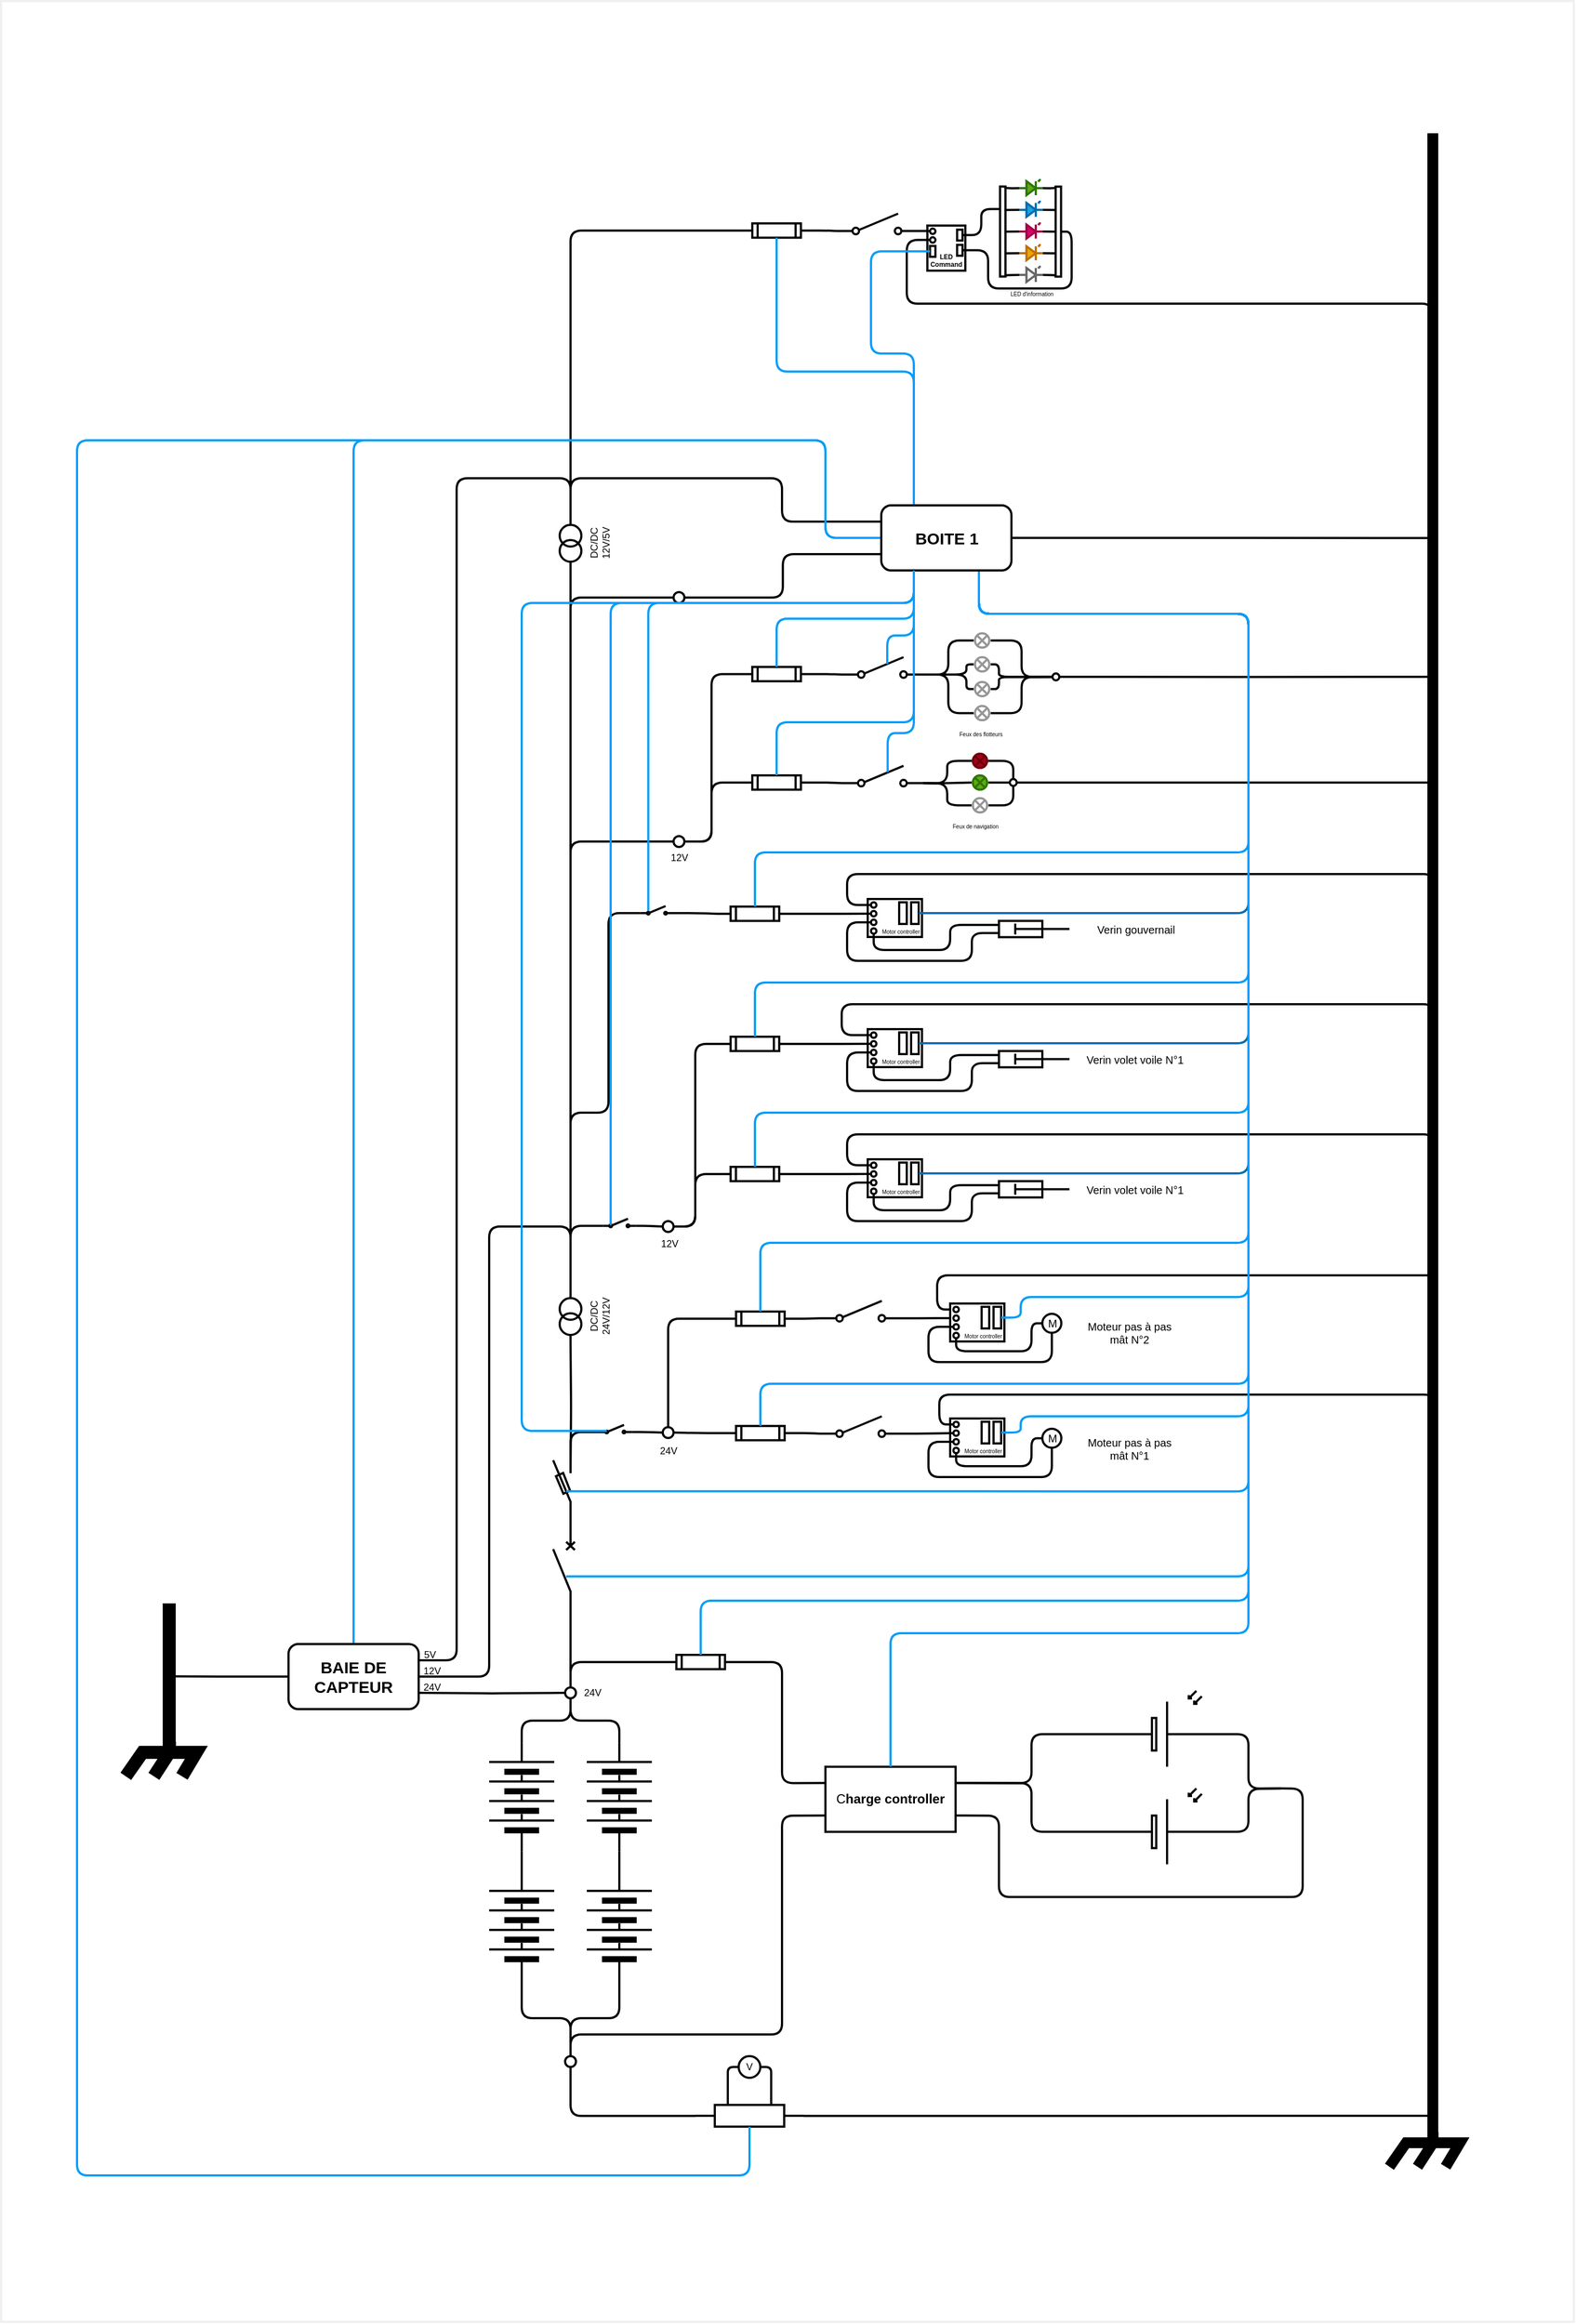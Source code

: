 <mxfile>
    <diagram id="k62Ld6bEaWPA2j_VlkWl" name="Both_diagram">
        <mxGraphModel dx="2580" dy="2713" grid="1" gridSize="5" guides="1" tooltips="1" connect="1" arrows="1" fold="1" page="0" pageScale="1" pageWidth="1654" pageHeight="1169" math="0" shadow="0">
            <root>
                <mxCell id="0"/>
                <mxCell id="1" parent="0"/>
                <mxCell id="V3Uy3uPT9rpMoK04poL8-1" value="" style="rounded=0;whiteSpace=wrap;html=1;labelBackgroundColor=none;fillStyle=auto;strokeColor=#f0f0f0;strokeWidth=2;fontFamily=Helvetica;fontSize=15;fillColor=default;gradientColor=none;" vertex="1" parent="1">
                    <mxGeometry x="110" y="-685" width="1450" height="2140" as="geometry"/>
                </mxCell>
                <mxCell id="Db8mxlnbeo8vn-kISqTu-1" style="edgeStyle=orthogonalEdgeStyle;html=1;exitX=0;exitY=0.5;exitDx=0;exitDy=0;entryX=0.5;entryY=0;entryDx=0;entryDy=0;fontSize=9;endArrow=none;endFill=0;strokeWidth=2;" edge="1" parent="1" source="Db8mxlnbeo8vn-kISqTu-2" target="Db8mxlnbeo8vn-kISqTu-34">
                    <mxGeometry relative="1" as="geometry"/>
                </mxCell>
                <mxCell id="Db8mxlnbeo8vn-kISqTu-2" value="" style="pointerEvents=1;verticalLabelPosition=bottom;shadow=0;dashed=0;align=center;html=1;verticalAlign=top;shape=mxgraph.electrical.miscellaneous.batteryStack;rotation=-90;strokeWidth=2;" vertex="1" parent="1">
                    <mxGeometry x="540" y="1060" width="100" height="60" as="geometry"/>
                </mxCell>
                <mxCell id="Db8mxlnbeo8vn-kISqTu-3" style="edgeStyle=orthogonalEdgeStyle;html=1;exitX=1;exitY=0.5;exitDx=0;exitDy=0;endArrow=none;endFill=0;entryX=0.5;entryY=1;entryDx=0;entryDy=0;elbow=vertical;strokeWidth=2;" edge="1" parent="1" source="Db8mxlnbeo8vn-kISqTu-5" target="Db8mxlnbeo8vn-kISqTu-33">
                    <mxGeometry relative="1" as="geometry">
                        <mxPoint x="635" y="881.18" as="targetPoint"/>
                    </mxGeometry>
                </mxCell>
                <mxCell id="Db8mxlnbeo8vn-kISqTu-4" style="edgeStyle=orthogonalEdgeStyle;html=1;exitX=0;exitY=0.5;exitDx=0;exitDy=0;entryX=1;entryY=0.5;entryDx=0;entryDy=0;fontSize=9;endArrow=none;endFill=0;strokeWidth=2;" edge="1" parent="1" source="Db8mxlnbeo8vn-kISqTu-5" target="Db8mxlnbeo8vn-kISqTu-2">
                    <mxGeometry relative="1" as="geometry"/>
                </mxCell>
                <mxCell id="Db8mxlnbeo8vn-kISqTu-5" value="" style="pointerEvents=1;verticalLabelPosition=bottom;shadow=0;dashed=0;align=center;html=1;verticalAlign=top;shape=mxgraph.electrical.miscellaneous.batteryStack;rotation=-90;strokeWidth=2;" vertex="1" parent="1">
                    <mxGeometry x="540" y="941.18" width="100" height="60" as="geometry"/>
                </mxCell>
                <mxCell id="Db8mxlnbeo8vn-kISqTu-6" style="edgeStyle=orthogonalEdgeStyle;html=1;exitX=1;exitY=0.5;exitDx=0;exitDy=0;entryX=0.5;entryY=1;entryDx=0;entryDy=0;endArrow=none;endFill=0;elbow=vertical;strokeWidth=2;" edge="1" parent="1" source="Db8mxlnbeo8vn-kISqTu-8" target="Db8mxlnbeo8vn-kISqTu-33">
                    <mxGeometry relative="1" as="geometry">
                        <mxPoint x="635" y="881.18" as="targetPoint"/>
                    </mxGeometry>
                </mxCell>
                <mxCell id="Db8mxlnbeo8vn-kISqTu-7" style="edgeStyle=orthogonalEdgeStyle;html=1;exitX=0;exitY=0.5;exitDx=0;exitDy=0;entryX=1;entryY=0.5;entryDx=0;entryDy=0;fontSize=9;endArrow=none;endFill=0;strokeWidth=2;" edge="1" parent="1" source="Db8mxlnbeo8vn-kISqTu-8" target="Db8mxlnbeo8vn-kISqTu-10">
                    <mxGeometry relative="1" as="geometry"/>
                </mxCell>
                <mxCell id="Db8mxlnbeo8vn-kISqTu-8" value="" style="pointerEvents=1;verticalLabelPosition=bottom;shadow=0;dashed=0;align=center;html=1;verticalAlign=top;shape=mxgraph.electrical.miscellaneous.batteryStack;rotation=-90;strokeWidth=2;" vertex="1" parent="1">
                    <mxGeometry x="630" y="941.18" width="100" height="60" as="geometry"/>
                </mxCell>
                <mxCell id="Db8mxlnbeo8vn-kISqTu-9" style="edgeStyle=orthogonalEdgeStyle;html=1;exitX=0;exitY=0.5;exitDx=0;exitDy=0;entryX=0.5;entryY=0;entryDx=0;entryDy=0;fontSize=9;endArrow=none;endFill=0;strokeWidth=2;" edge="1" parent="1" source="Db8mxlnbeo8vn-kISqTu-10" target="Db8mxlnbeo8vn-kISqTu-34">
                    <mxGeometry relative="1" as="geometry"/>
                </mxCell>
                <mxCell id="Db8mxlnbeo8vn-kISqTu-10" value="" style="pointerEvents=1;verticalLabelPosition=bottom;shadow=0;dashed=0;align=center;html=1;verticalAlign=top;shape=mxgraph.electrical.miscellaneous.batteryStack;rotation=-90;strokeWidth=2;" vertex="1" parent="1">
                    <mxGeometry x="630" y="1060" width="100" height="60" as="geometry"/>
                </mxCell>
                <mxCell id="Db8mxlnbeo8vn-kISqTu-11" style="edgeStyle=orthogonalEdgeStyle;html=1;exitX=0;exitY=0.5;exitDx=0;exitDy=0;exitPerimeter=0;entryX=0.5;entryY=0;entryDx=0;entryDy=0;endArrow=none;endFill=0;elbow=vertical;strokeWidth=2;" edge="1" parent="1" source="Db8mxlnbeo8vn-kISqTu-13" target="Db8mxlnbeo8vn-kISqTu-33">
                    <mxGeometry relative="1" as="geometry">
                        <mxPoint x="635" y="871.18" as="targetPoint"/>
                    </mxGeometry>
                </mxCell>
                <mxCell id="Db8mxlnbeo8vn-kISqTu-12" style="edgeStyle=orthogonalEdgeStyle;html=1;exitX=1;exitY=0.5;exitDx=0;exitDy=0;exitPerimeter=0;entryX=0;entryY=0.25;entryDx=0;entryDy=0;endArrow=none;endFill=0;elbow=vertical;strokeWidth=2;" edge="1" parent="1" source="Db8mxlnbeo8vn-kISqTu-13" target="Db8mxlnbeo8vn-kISqTu-18">
                    <mxGeometry relative="1" as="geometry">
                        <Array as="points">
                            <mxPoint x="830" y="847"/>
                            <mxPoint x="830" y="958"/>
                        </Array>
                    </mxGeometry>
                </mxCell>
                <mxCell id="Db8mxlnbeo8vn-kISqTu-13" value="" style="pointerEvents=1;verticalLabelPosition=bottom;shadow=0;dashed=0;align=center;html=1;verticalAlign=top;shape=mxgraph.electrical.miscellaneous.fuse_1;strokeWidth=2;" vertex="1" parent="1">
                    <mxGeometry x="720" y="840" width="70" height="13.18" as="geometry"/>
                </mxCell>
                <mxCell id="Db8mxlnbeo8vn-kISqTu-14" style="edgeStyle=orthogonalEdgeStyle;html=1;exitX=0;exitY=0.75;exitDx=0;exitDy=0;entryX=0.5;entryY=1;entryDx=0;entryDy=0;endArrow=none;endFill=0;elbow=vertical;strokeWidth=2;" edge="1" parent="1" source="Db8mxlnbeo8vn-kISqTu-18" target="Db8mxlnbeo8vn-kISqTu-34">
                    <mxGeometry relative="1" as="geometry">
                        <mxPoint x="635" y="1061.18" as="targetPoint"/>
                        <Array as="points">
                            <mxPoint x="830" y="988"/>
                            <mxPoint x="830" y="1190"/>
                            <mxPoint x="635" y="1190"/>
                        </Array>
                    </mxGeometry>
                </mxCell>
                <mxCell id="Db8mxlnbeo8vn-kISqTu-15" style="edgeStyle=orthogonalEdgeStyle;html=1;exitX=1;exitY=0.25;exitDx=0;exitDy=0;entryX=0;entryY=0.57;entryDx=0;entryDy=0;entryPerimeter=0;endArrow=none;endFill=0;elbow=vertical;strokeWidth=2;" edge="1" parent="1" source="Db8mxlnbeo8vn-kISqTu-18" target="Db8mxlnbeo8vn-kISqTu-20">
                    <mxGeometry relative="1" as="geometry"/>
                </mxCell>
                <mxCell id="Db8mxlnbeo8vn-kISqTu-16" style="edgeStyle=orthogonalEdgeStyle;html=1;exitX=1;exitY=0.25;exitDx=0;exitDy=0;entryX=0;entryY=0.57;entryDx=0;entryDy=0;entryPerimeter=0;endArrow=none;endFill=0;elbow=vertical;strokeWidth=2;" edge="1" parent="1" source="Db8mxlnbeo8vn-kISqTu-18" target="Db8mxlnbeo8vn-kISqTu-22">
                    <mxGeometry relative="1" as="geometry"/>
                </mxCell>
                <mxCell id="Db8mxlnbeo8vn-kISqTu-17" style="edgeStyle=orthogonalEdgeStyle;html=1;exitX=1;exitY=0.75;exitDx=0;exitDy=0;endArrow=none;endFill=0;elbow=vertical;strokeWidth=2;" edge="1" parent="1" source="Db8mxlnbeo8vn-kISqTu-18">
                    <mxGeometry relative="1" as="geometry">
                        <mxPoint x="1290" y="963.18" as="targetPoint"/>
                        <Array as="points">
                            <mxPoint x="1030" y="988.18"/>
                            <mxPoint x="1030" y="1063.18"/>
                            <mxPoint x="1310" y="1063.18"/>
                            <mxPoint x="1310" y="963.18"/>
                        </Array>
                    </mxGeometry>
                </mxCell>
                <mxCell id="Db8mxlnbeo8vn-kISqTu-18" value="C&lt;b class=&quot;b5&quot;&gt;harge&lt;/b&gt;&lt;b class=&quot;b4&quot;&gt; controller&lt;/b&gt;&lt;b class=&quot;b3&quot;&gt;&lt;/b&gt;" style="rounded=0;whiteSpace=wrap;html=1;strokeWidth=2;" vertex="1" parent="1">
                    <mxGeometry x="870" y="943.18" width="120" height="60" as="geometry"/>
                </mxCell>
                <mxCell id="Db8mxlnbeo8vn-kISqTu-19" style="edgeStyle=orthogonalEdgeStyle;html=1;exitX=1;exitY=0.57;exitDx=0;exitDy=0;exitPerimeter=0;endArrow=none;endFill=0;elbow=vertical;strokeWidth=2;" edge="1" parent="1" source="Db8mxlnbeo8vn-kISqTu-20">
                    <mxGeometry relative="1" as="geometry">
                        <mxPoint x="1290" y="963.18" as="targetPoint"/>
                        <Array as="points">
                            <mxPoint x="1260" y="913.18"/>
                            <mxPoint x="1260" y="963.18"/>
                        </Array>
                    </mxGeometry>
                </mxCell>
                <mxCell id="Db8mxlnbeo8vn-kISqTu-20" value="" style="verticalLabelPosition=bottom;shadow=0;dashed=0;align=center;html=1;verticalAlign=top;shape=mxgraph.electrical.opto_electronics.solar_cell;pointerEvents=1;strokeWidth=2;" vertex="1" parent="1">
                    <mxGeometry x="1130" y="873.18" width="100" height="70" as="geometry"/>
                </mxCell>
                <mxCell id="Db8mxlnbeo8vn-kISqTu-21" style="edgeStyle=orthogonalEdgeStyle;html=1;exitX=1;exitY=0.57;exitDx=0;exitDy=0;exitPerimeter=0;endArrow=none;endFill=0;elbow=vertical;strokeWidth=2;" edge="1" parent="1" source="Db8mxlnbeo8vn-kISqTu-22">
                    <mxGeometry relative="1" as="geometry">
                        <mxPoint x="1290" y="963.18" as="targetPoint"/>
                    </mxGeometry>
                </mxCell>
                <mxCell id="Db8mxlnbeo8vn-kISqTu-22" value="" style="verticalLabelPosition=bottom;shadow=0;dashed=0;align=center;html=1;verticalAlign=top;shape=mxgraph.electrical.opto_electronics.solar_cell;pointerEvents=1;strokeWidth=2;" vertex="1" parent="1">
                    <mxGeometry x="1130" y="963.18" width="100" height="70" as="geometry"/>
                </mxCell>
                <mxCell id="Db8mxlnbeo8vn-kISqTu-23" style="edgeStyle=orthogonalEdgeStyle;html=1;exitX=0;exitY=0.78;exitDx=0;exitDy=0;exitPerimeter=0;endArrow=none;endFill=0;entryX=0.5;entryY=1.025;entryDx=0;entryDy=0;entryPerimeter=0;strokeWidth=2;" edge="1" parent="1" source="Db8mxlnbeo8vn-kISqTu-27" target="Db8mxlnbeo8vn-kISqTu-34">
                    <mxGeometry relative="1" as="geometry">
                        <mxPoint x="635" y="1061.18" as="targetPoint"/>
                    </mxGeometry>
                </mxCell>
                <mxCell id="Db8mxlnbeo8vn-kISqTu-24" style="edgeStyle=orthogonalEdgeStyle;html=1;exitX=1;exitY=0.78;exitDx=0;exitDy=0;exitPerimeter=0;endArrow=none;endFill=0;strokeWidth=2;" edge="1" parent="1" source="Db8mxlnbeo8vn-kISqTu-27">
                    <mxGeometry relative="1" as="geometry">
                        <mxPoint x="1430" y="1265" as="targetPoint"/>
                    </mxGeometry>
                </mxCell>
                <mxCell id="Db8mxlnbeo8vn-kISqTu-25" style="edgeStyle=orthogonalEdgeStyle;html=1;exitX=0.7;exitY=0;exitDx=0;exitDy=0;exitPerimeter=0;entryX=1;entryY=0.5;entryDx=0;entryDy=0;fontSize=20;endArrow=none;endFill=0;strokeWidth=2;" edge="1" parent="1" source="Db8mxlnbeo8vn-kISqTu-27" target="Db8mxlnbeo8vn-kISqTu-28">
                    <mxGeometry relative="1" as="geometry">
                        <Array as="points">
                            <mxPoint x="820" y="1220"/>
                        </Array>
                    </mxGeometry>
                </mxCell>
                <mxCell id="Db8mxlnbeo8vn-kISqTu-26" style="edgeStyle=orthogonalEdgeStyle;html=1;exitX=0.3;exitY=0;exitDx=0;exitDy=0;exitPerimeter=0;entryX=0;entryY=0.5;entryDx=0;entryDy=0;fontSize=20;endArrow=none;endFill=0;strokeWidth=2;" edge="1" parent="1" source="Db8mxlnbeo8vn-kISqTu-27" target="Db8mxlnbeo8vn-kISqTu-28">
                    <mxGeometry relative="1" as="geometry">
                        <Array as="points">
                            <mxPoint x="780" y="1220"/>
                        </Array>
                    </mxGeometry>
                </mxCell>
                <mxCell id="Db8mxlnbeo8vn-kISqTu-27" value="" style="pointerEvents=1;verticalLabelPosition=bottom;shadow=0;dashed=0;align=center;html=1;verticalAlign=top;shape=mxgraph.electrical.resistors.resistor,_shunt;strokeWidth=2;" vertex="1" parent="1">
                    <mxGeometry x="750" y="1230" width="100" height="45" as="geometry"/>
                </mxCell>
                <mxCell id="Db8mxlnbeo8vn-kISqTu-28" value="&lt;p style=&quot;line-height: 100%;&quot;&gt;&lt;sup style=&quot;&quot;&gt;&lt;font style=&quot;font-size: 9px;&quot;&gt;V&lt;/font&gt;&lt;/sup&gt;&lt;/p&gt;" style="ellipse;whiteSpace=wrap;html=1;aspect=fixed;fontSize=20;strokeWidth=2;" vertex="1" parent="1">
                    <mxGeometry x="790" y="1210" width="20" height="20" as="geometry"/>
                </mxCell>
                <mxCell id="Db8mxlnbeo8vn-kISqTu-29" style="edgeStyle=orthogonalEdgeStyle;html=1;exitX=0;exitY=0.8;exitDx=0;exitDy=0;entryX=0.5;entryY=0;entryDx=0;entryDy=0;fontSize=9;endArrow=none;endFill=0;strokeWidth=2;" edge="1" parent="1" source="Db8mxlnbeo8vn-kISqTu-31" target="Db8mxlnbeo8vn-kISqTu-33">
                    <mxGeometry relative="1" as="geometry">
                        <mxPoint x="635" y="871.18" as="targetPoint"/>
                    </mxGeometry>
                </mxCell>
                <mxCell id="Db8mxlnbeo8vn-kISqTu-30" style="edgeStyle=orthogonalEdgeStyle;html=1;exitX=1;exitY=0.8;exitDx=0;exitDy=0;entryX=0;entryY=0.8;entryDx=0;entryDy=0;fontSize=9;endArrow=none;endFill=0;strokeWidth=2;" edge="1" parent="1" source="Db8mxlnbeo8vn-kISqTu-31" target="Db8mxlnbeo8vn-kISqTu-32">
                    <mxGeometry relative="1" as="geometry"/>
                </mxCell>
                <mxCell id="Db8mxlnbeo8vn-kISqTu-31" value="" style="pointerEvents=1;verticalLabelPosition=bottom;shadow=0;dashed=0;align=center;html=1;verticalAlign=top;shape=mxgraph.electrical.electro-mechanical.circuitBreaker2;elSwitchState=off;fontSize=9;rotation=-90;strokeWidth=2;" vertex="1" parent="1">
                    <mxGeometry x="591.5" y="752" width="75" height="20" as="geometry"/>
                </mxCell>
                <mxCell id="Db8mxlnbeo8vn-kISqTu-32" value="" style="shape=mxgraph.electrical.electro-mechanical.fuse2;aspect=fixed;elSwitchState=off;fontSize=9;rotation=-90;strokeWidth=2;" vertex="1" parent="1">
                    <mxGeometry x="591.5" y="670" width="75" height="20" as="geometry"/>
                </mxCell>
                <mxCell id="Db8mxlnbeo8vn-kISqTu-33" value="" style="verticalLabelPosition=bottom;shadow=0;dashed=0;align=center;html=1;verticalAlign=top;strokeWidth=2;shape=ellipse;fontSize=9;" vertex="1" parent="1">
                    <mxGeometry x="630" y="870" width="10" height="10" as="geometry"/>
                </mxCell>
                <mxCell id="Db8mxlnbeo8vn-kISqTu-34" value="" style="verticalLabelPosition=bottom;shadow=0;dashed=0;align=center;html=1;verticalAlign=top;strokeWidth=2;shape=ellipse;fontSize=9;" vertex="1" parent="1">
                    <mxGeometry x="630" y="1210" width="10" height="10" as="geometry"/>
                </mxCell>
                <mxCell id="Db8mxlnbeo8vn-kISqTu-37" value="" style="endArrow=none;html=1;shadow=0;elbow=vertical;strokeWidth=10;" edge="1" parent="1">
                    <mxGeometry width="50" height="50" relative="1" as="geometry">
                        <mxPoint x="1430" y="1290" as="sourcePoint"/>
                        <mxPoint x="1430" y="-563.077" as="targetPoint"/>
                    </mxGeometry>
                </mxCell>
                <mxCell id="Db8mxlnbeo8vn-kISqTu-39" style="edgeStyle=orthogonalEdgeStyle;html=1;entryX=0;entryY=0.5;entryDx=0;entryDy=0;entryPerimeter=0;fontSize=9;endArrow=none;endFill=0;exitX=1;exitY=0.8;exitDx=0;exitDy=0;strokeWidth=2;" edge="1" parent="1" target="Db8mxlnbeo8vn-kISqTu-42">
                    <mxGeometry relative="1" as="geometry">
                        <mxPoint x="635" y="672.5" as="sourcePoint"/>
                        <Array as="points"/>
                    </mxGeometry>
                </mxCell>
                <mxCell id="Db8mxlnbeo8vn-kISqTu-40" style="edgeStyle=orthogonalEdgeStyle;rounded=1;html=1;exitX=0;exitY=0.5;exitDx=0;exitDy=0;entryX=1;entryY=0.75;entryDx=0;entryDy=0;fontFamily=Helvetica;fontSize=15;endArrow=none;endFill=0;strokeWidth=2;" edge="1" parent="1" target="Db8mxlnbeo8vn-kISqTu-261">
                    <mxGeometry relative="1" as="geometry">
                        <mxPoint x="630" y="875" as="sourcePoint"/>
                    </mxGeometry>
                </mxCell>
                <mxCell id="Db8mxlnbeo8vn-kISqTu-41" style="edgeStyle=orthogonalEdgeStyle;rounded=1;html=1;exitX=1;exitY=0.5;exitDx=0;exitDy=0;exitPerimeter=0;entryX=1;entryY=0.5;entryDx=0;entryDy=0;fontFamily=Helvetica;fontSize=15;endArrow=none;endFill=0;strokeWidth=2;" edge="1" parent="1" source="Db8mxlnbeo8vn-kISqTu-42" target="Db8mxlnbeo8vn-kISqTu-261">
                    <mxGeometry relative="1" as="geometry">
                        <Array as="points">
                            <mxPoint x="635" y="445"/>
                            <mxPoint x="560" y="445"/>
                            <mxPoint x="560" y="860"/>
                        </Array>
                    </mxGeometry>
                </mxCell>
                <mxCell id="Db8mxlnbeo8vn-kISqTu-42" value="DC/DC&lt;br&gt;24V/12V" style="pointerEvents=1;verticalLabelPosition=bottom;shadow=0;dashed=0;align=center;html=1;verticalAlign=top;shape=mxgraph.electrical.inductors.potential_transformer_2;fontSize=9;rotation=-90;strokeWidth=2;" vertex="1" parent="1">
                    <mxGeometry x="612" y="518" width="46" height="20" as="geometry"/>
                </mxCell>
                <mxCell id="Db8mxlnbeo8vn-kISqTu-44" value="24V" style="text;html=1;align=center;verticalAlign=middle;resizable=0;points=[];autosize=1;strokeColor=none;fillColor=none;fontSize=9;strokeWidth=2;" vertex="1" parent="1">
                    <mxGeometry x="635" y="865" width="40" height="20" as="geometry"/>
                </mxCell>
                <mxCell id="Db8mxlnbeo8vn-kISqTu-45" style="edgeStyle=orthogonalEdgeStyle;html=1;exitX=0;exitY=0.8;exitDx=0;exitDy=0;fontSize=9;endArrow=none;endFill=0;entryX=1;entryY=0.8;entryDx=0;entryDy=0;startArrow=none;strokeWidth=2;" edge="1" parent="1" source="Db8mxlnbeo8vn-kISqTu-210">
                    <mxGeometry relative="1" as="geometry">
                        <mxPoint x="645" y="634.2" as="sourcePoint"/>
                        <mxPoint x="635" y="672.5" as="targetPoint"/>
                        <Array as="points">
                            <mxPoint x="635" y="634"/>
                        </Array>
                    </mxGeometry>
                </mxCell>
                <mxCell id="Db8mxlnbeo8vn-kISqTu-46" value="" style="verticalLabelPosition=bottom;shadow=0;dashed=0;align=center;html=1;verticalAlign=top;strokeWidth=2;shape=ellipse;fontSize=9;" vertex="1" parent="1">
                    <mxGeometry x="720" y="630" width="10" height="10" as="geometry"/>
                </mxCell>
                <mxCell id="Db8mxlnbeo8vn-kISqTu-47" style="edgeStyle=orthogonalEdgeStyle;rounded=1;html=1;exitX=1;exitY=0.5;exitDx=0;exitDy=0;exitPerimeter=0;entryX=0;entryY=0.8;entryDx=0;entryDy=0;fontFamily=Helvetica;fontSize=5;endArrow=none;endFill=0;strokeWidth=2;" edge="1" parent="1" source="Db8mxlnbeo8vn-kISqTu-49" target="Db8mxlnbeo8vn-kISqTu-51">
                    <mxGeometry relative="1" as="geometry"/>
                </mxCell>
                <mxCell id="Db8mxlnbeo8vn-kISqTu-48" style="edgeStyle=orthogonalEdgeStyle;rounded=1;html=1;exitX=0;exitY=0.5;exitDx=0;exitDy=0;exitPerimeter=0;entryX=0.5;entryY=0;entryDx=0;entryDy=0;fontFamily=Helvetica;fontSize=5;endArrow=none;endFill=0;strokeWidth=2;" edge="1" parent="1" source="Db8mxlnbeo8vn-kISqTu-49" target="Db8mxlnbeo8vn-kISqTu-46">
                    <mxGeometry relative="1" as="geometry"/>
                </mxCell>
                <mxCell id="Db8mxlnbeo8vn-kISqTu-49" value="" style="pointerEvents=1;verticalLabelPosition=bottom;shadow=0;dashed=0;align=center;html=1;verticalAlign=top;shape=mxgraph.electrical.miscellaneous.fuse_1;strokeWidth=2;" vertex="1" parent="1">
                    <mxGeometry x="775" y="523.41" width="70" height="13.18" as="geometry"/>
                </mxCell>
                <mxCell id="Db8mxlnbeo8vn-kISqTu-50" style="edgeStyle=orthogonalEdgeStyle;rounded=1;html=1;exitX=1;exitY=0.8;exitDx=0;exitDy=0;entryX=0;entryY=0.5;entryDx=0;entryDy=0;fontFamily=Helvetica;fontSize=5;endArrow=none;endFill=0;strokeWidth=2;" edge="1" parent="1" source="Db8mxlnbeo8vn-kISqTu-51" target="Db8mxlnbeo8vn-kISqTu-92">
                    <mxGeometry relative="1" as="geometry"/>
                </mxCell>
                <mxCell id="Db8mxlnbeo8vn-kISqTu-51" value="" style="shape=mxgraph.electrical.electro-mechanical.singleSwitch;aspect=fixed;elSwitchState=off;fontSize=9;strokeWidth=2;" vertex="1" parent="1">
                    <mxGeometry x="865" y="513.59" width="75" height="20" as="geometry"/>
                </mxCell>
                <mxCell id="Db8mxlnbeo8vn-kISqTu-52" value="Moteur pas à pas&lt;br&gt;mât N°2" style="text;html=1;align=center;verticalAlign=middle;resizable=0;points=[];autosize=1;strokeColor=none;fillColor=none;fontSize=10;fontFamily=Helvetica;strokeWidth=2;" vertex="1" parent="1">
                    <mxGeometry x="1100" y="523.41" width="100" height="40" as="geometry"/>
                </mxCell>
                <mxCell id="Db8mxlnbeo8vn-kISqTu-53" value="Moteur pas à pas&lt;br&gt;mât N°1" style="text;html=1;align=center;verticalAlign=middle;resizable=0;points=[];autosize=1;strokeColor=none;fillColor=none;fontSize=10;fontFamily=Helvetica;strokeWidth=2;" vertex="1" parent="1">
                    <mxGeometry x="1100" y="630" width="100" height="40" as="geometry"/>
                </mxCell>
                <mxCell id="Db8mxlnbeo8vn-kISqTu-54" value="24V" style="text;html=1;align=center;verticalAlign=middle;resizable=0;points=[];autosize=1;strokeColor=none;fillColor=none;fontSize=9;strokeWidth=2;" vertex="1" parent="1">
                    <mxGeometry x="705" y="641.59" width="40" height="20" as="geometry"/>
                </mxCell>
                <mxCell id="Db8mxlnbeo8vn-kISqTu-55" value="" style="pointerEvents=1;verticalLabelPosition=bottom;shadow=0;dashed=0;align=center;html=1;verticalAlign=top;shape=mxgraph.electrical.miscellaneous.fuse_1;strokeWidth=2;" vertex="1" parent="1">
                    <mxGeometry x="770" y="390" width="70" height="13.18" as="geometry"/>
                </mxCell>
                <mxCell id="Db8mxlnbeo8vn-kISqTu-56" value="" style="group;strokeWidth=2;" vertex="1" connectable="0" parent="1">
                    <mxGeometry x="1030" y="403.18" width="65" height="15" as="geometry"/>
                </mxCell>
                <mxCell id="Db8mxlnbeo8vn-kISqTu-57" value="" style="rounded=0;whiteSpace=wrap;html=1;labelBackgroundColor=none;strokeWidth=2;fontFamily=Helvetica;fontSize=5;fillColor=default;gradientColor=none;" vertex="1" parent="Db8mxlnbeo8vn-kISqTu-56">
                    <mxGeometry width="40" height="15" as="geometry"/>
                </mxCell>
                <mxCell id="Db8mxlnbeo8vn-kISqTu-58" value="" style="group;strokeWidth=2;" vertex="1" connectable="0" parent="Db8mxlnbeo8vn-kISqTu-56">
                    <mxGeometry x="15" y="2.5" width="50" height="10" as="geometry"/>
                </mxCell>
                <mxCell id="Db8mxlnbeo8vn-kISqTu-59" value="" style="endArrow=none;html=1;fontFamily=Helvetica;fontSize=5;rounded=1;enumerate=0;orthogonal=0;orthogonalLoop=0;ignoreEdge=0;strokeWidth=2;" edge="1" parent="Db8mxlnbeo8vn-kISqTu-58">
                    <mxGeometry width="50" height="50" relative="1" as="geometry">
                        <mxPoint y="5" as="sourcePoint"/>
                        <mxPoint x="50.0" y="5" as="targetPoint"/>
                    </mxGeometry>
                </mxCell>
                <mxCell id="Db8mxlnbeo8vn-kISqTu-60" value="" style="endArrow=none;html=1;fontFamily=Helvetica;fontSize=5;rounded=1;enumerate=0;orthogonal=0;orthogonalLoop=0;ignoreEdge=0;strokeWidth=2;" edge="1" parent="Db8mxlnbeo8vn-kISqTu-58">
                    <mxGeometry width="50" height="50" relative="1" as="geometry">
                        <mxPoint as="sourcePoint"/>
                        <mxPoint y="10" as="targetPoint"/>
                    </mxGeometry>
                </mxCell>
                <mxCell id="Db8mxlnbeo8vn-kISqTu-61" value="" style="group;strokeWidth=2;" vertex="1" connectable="0" parent="1">
                    <mxGeometry x="909" y="378" width="55" height="45" as="geometry"/>
                </mxCell>
                <mxCell id="Db8mxlnbeo8vn-kISqTu-62" value="" style="group;fillColor=default;container=0;strokeWidth=2;" vertex="1" connectable="0" parent="Db8mxlnbeo8vn-kISqTu-61">
                    <mxGeometry width="55" height="45" as="geometry"/>
                </mxCell>
                <mxCell id="Db8mxlnbeo8vn-kISqTu-63" value="&lt;font style=&quot;font-size: 5px;&quot;&gt;Motor&amp;nbsp;&lt;span style=&quot;text-align: center; font-size: 5px;&quot; class=&quot;b4&quot;&gt;controller&lt;/span&gt;&lt;/font&gt;" style="rounded=0;whiteSpace=wrap;html=1;fontFamily=Helvetica;fontSize=5;gradientColor=none;align=right;spacingTop=0;verticalAlign=bottom;fillColor=none;strokeWidth=2;" vertex="1" parent="Db8mxlnbeo8vn-kISqTu-61">
                    <mxGeometry y="5" width="50" height="35" as="geometry"/>
                </mxCell>
                <mxCell id="Db8mxlnbeo8vn-kISqTu-64" value="" style="ellipse;whiteSpace=wrap;html=1;aspect=fixed;fontFamily=Helvetica;fontSize=10;gradientColor=none;strokeWidth=2;" vertex="1" parent="Db8mxlnbeo8vn-kISqTu-61">
                    <mxGeometry x="3" y="8" width="5" height="5" as="geometry"/>
                </mxCell>
                <mxCell id="Db8mxlnbeo8vn-kISqTu-65" value="" style="ellipse;whiteSpace=wrap;html=1;aspect=fixed;fontFamily=Helvetica;fontSize=10;gradientColor=none;strokeWidth=2;" vertex="1" parent="Db8mxlnbeo8vn-kISqTu-61">
                    <mxGeometry x="3" y="16" width="5" height="5" as="geometry"/>
                </mxCell>
                <mxCell id="Db8mxlnbeo8vn-kISqTu-66" value="" style="ellipse;whiteSpace=wrap;html=1;aspect=fixed;fontFamily=Helvetica;fontSize=10;gradientColor=none;strokeWidth=2;" vertex="1" parent="Db8mxlnbeo8vn-kISqTu-61">
                    <mxGeometry x="3" y="32" width="5" height="5" as="geometry"/>
                </mxCell>
                <mxCell id="Db8mxlnbeo8vn-kISqTu-67" value="" style="ellipse;whiteSpace=wrap;html=1;aspect=fixed;fontFamily=Helvetica;fontSize=10;gradientColor=none;strokeWidth=2;" vertex="1" parent="Db8mxlnbeo8vn-kISqTu-61">
                    <mxGeometry x="3" y="24" width="5" height="5" as="geometry"/>
                </mxCell>
                <mxCell id="Db8mxlnbeo8vn-kISqTu-68" value="" style="rounded=0;whiteSpace=wrap;html=1;strokeWidth=2;fontFamily=Helvetica;fontSize=10;gradientColor=none;" vertex="1" parent="Db8mxlnbeo8vn-kISqTu-61">
                    <mxGeometry x="29" y="8" width="7" height="20" as="geometry"/>
                </mxCell>
                <mxCell id="Db8mxlnbeo8vn-kISqTu-69" value="" style="rounded=0;whiteSpace=wrap;html=1;strokeWidth=2;fontFamily=Helvetica;fontSize=10;gradientColor=none;" vertex="1" parent="Db8mxlnbeo8vn-kISqTu-61">
                    <mxGeometry x="40" y="8" width="7" height="20" as="geometry"/>
                </mxCell>
                <mxCell id="Db8mxlnbeo8vn-kISqTu-70" style="edgeStyle=orthogonalEdgeStyle;html=1;exitX=1;exitY=0.5;exitDx=0;exitDy=0;exitPerimeter=0;entryX=0;entryY=0.5;entryDx=0;entryDy=0;fontFamily=Helvetica;fontSize=5;endArrow=none;endFill=0;strokeWidth=2;" edge="1" parent="1" source="Db8mxlnbeo8vn-kISqTu-55" target="Db8mxlnbeo8vn-kISqTu-65">
                    <mxGeometry relative="1" as="geometry">
                        <mxPoint x="907.5" y="396.5" as="targetPoint"/>
                    </mxGeometry>
                </mxCell>
                <mxCell id="Db8mxlnbeo8vn-kISqTu-71" style="edgeStyle=orthogonalEdgeStyle;html=1;exitX=0;exitY=0.5;exitDx=0;exitDy=0;fontFamily=Helvetica;fontSize=5;endArrow=none;endFill=0;strokeWidth=2;" edge="1" parent="1" source="Db8mxlnbeo8vn-kISqTu-64">
                    <mxGeometry relative="1" as="geometry">
                        <mxPoint x="1431.154" y="405" as="targetPoint"/>
                        <mxPoint x="907.5" y="426.5" as="sourcePoint"/>
                        <Array as="points">
                            <mxPoint x="890" y="389"/>
                            <mxPoint x="890" y="360"/>
                            <mxPoint x="1431" y="360"/>
                        </Array>
                    </mxGeometry>
                </mxCell>
                <mxCell id="Db8mxlnbeo8vn-kISqTu-72" style="edgeStyle=orthogonalEdgeStyle;rounded=1;html=1;exitX=0;exitY=0.5;exitDx=0;exitDy=0;entryX=0;entryY=0.75;entryDx=0;entryDy=0;fontFamily=Helvetica;fontSize=5;endArrow=none;endFill=0;strokeWidth=2;" edge="1" parent="1" source="Db8mxlnbeo8vn-kISqTu-67" target="Db8mxlnbeo8vn-kISqTu-57">
                    <mxGeometry relative="1" as="geometry">
                        <Array as="points">
                            <mxPoint x="890" y="405"/>
                            <mxPoint x="890" y="440"/>
                            <mxPoint x="1005" y="440"/>
                            <mxPoint x="1005" y="414"/>
                        </Array>
                    </mxGeometry>
                </mxCell>
                <mxCell id="Db8mxlnbeo8vn-kISqTu-73" style="edgeStyle=orthogonalEdgeStyle;rounded=1;html=1;exitX=0.5;exitY=1;exitDx=0;exitDy=0;entryX=0;entryY=0.25;entryDx=0;entryDy=0;fontFamily=Helvetica;fontSize=5;endArrow=none;endFill=0;strokeWidth=2;" edge="1" parent="1" source="Db8mxlnbeo8vn-kISqTu-66" target="Db8mxlnbeo8vn-kISqTu-57">
                    <mxGeometry relative="1" as="geometry">
                        <mxPoint x="914.5" y="415" as="sourcePoint"/>
                        <mxPoint x="1030" y="406.93" as="targetPoint"/>
                        <Array as="points">
                            <mxPoint x="915" y="430"/>
                            <mxPoint x="985" y="430"/>
                            <mxPoint x="985" y="407"/>
                        </Array>
                    </mxGeometry>
                </mxCell>
                <mxCell id="Db8mxlnbeo8vn-kISqTu-74" style="edgeStyle=orthogonalEdgeStyle;rounded=1;html=1;exitX=0;exitY=0.5;exitDx=0;exitDy=0;fontFamily=Helvetica;fontSize=5;endArrow=none;endFill=0;strokeWidth=2;" edge="1" parent="1" source="Db8mxlnbeo8vn-kISqTu-91">
                    <mxGeometry relative="1" as="geometry">
                        <mxPoint x="1430" y="490" as="targetPoint"/>
                        <mxPoint x="983" y="521.5" as="sourcePoint"/>
                        <Array as="points">
                            <mxPoint x="973" y="522"/>
                            <mxPoint x="973" y="490"/>
                            <mxPoint x="1435" y="490"/>
                        </Array>
                    </mxGeometry>
                </mxCell>
                <mxCell id="Db8mxlnbeo8vn-kISqTu-75" value="&lt;p style=&quot;line-height: 0%; font-size: 10px;&quot;&gt;&lt;font style=&quot;font-size: 10px;&quot;&gt;M&lt;/font&gt;&lt;/p&gt;" style="verticalLabelPosition=middle;shadow=0;dashed=0;align=center;html=1;verticalAlign=middle;strokeWidth=2;shape=ellipse;aspect=fixed;fontSize=10;gradientColor=none;horizontal=1;" vertex="1" parent="1">
                    <mxGeometry x="1070" y="631.5" width="17.5" height="17.5" as="geometry"/>
                </mxCell>
                <mxCell id="Db8mxlnbeo8vn-kISqTu-76" value="" style="group;strokeWidth=2;" vertex="1" connectable="0" parent="1">
                    <mxGeometry x="985" y="617" width="55" height="45" as="geometry"/>
                </mxCell>
                <mxCell id="Db8mxlnbeo8vn-kISqTu-77" value="" style="group;fillColor=default;container=0;strokeWidth=2;" vertex="1" connectable="0" parent="Db8mxlnbeo8vn-kISqTu-76">
                    <mxGeometry width="55" height="45" as="geometry"/>
                </mxCell>
                <mxCell id="Db8mxlnbeo8vn-kISqTu-78" value="&lt;font style=&quot;font-size: 5px;&quot;&gt;Motor&amp;nbsp;&lt;span style=&quot;text-align: center; font-size: 5px;&quot; class=&quot;b4&quot;&gt;controller&lt;/span&gt;&lt;/font&gt;" style="rounded=0;whiteSpace=wrap;html=1;fontFamily=Helvetica;fontSize=5;gradientColor=none;align=right;spacingTop=0;verticalAlign=bottom;fillColor=none;strokeWidth=2;" vertex="1" parent="Db8mxlnbeo8vn-kISqTu-76">
                    <mxGeometry y="5" width="50" height="35" as="geometry"/>
                </mxCell>
                <mxCell id="Db8mxlnbeo8vn-kISqTu-79" value="" style="ellipse;whiteSpace=wrap;html=1;aspect=fixed;fontFamily=Helvetica;fontSize=10;gradientColor=none;strokeWidth=2;" vertex="1" parent="Db8mxlnbeo8vn-kISqTu-76">
                    <mxGeometry x="3" y="8" width="5" height="5" as="geometry"/>
                </mxCell>
                <mxCell id="Db8mxlnbeo8vn-kISqTu-80" value="" style="ellipse;whiteSpace=wrap;html=1;aspect=fixed;fontFamily=Helvetica;fontSize=10;gradientColor=none;strokeWidth=2;" vertex="1" parent="Db8mxlnbeo8vn-kISqTu-76">
                    <mxGeometry x="3" y="16" width="5" height="5" as="geometry"/>
                </mxCell>
                <mxCell id="Db8mxlnbeo8vn-kISqTu-81" value="" style="ellipse;whiteSpace=wrap;html=1;aspect=fixed;fontFamily=Helvetica;fontSize=10;gradientColor=none;strokeWidth=2;" vertex="1" parent="Db8mxlnbeo8vn-kISqTu-76">
                    <mxGeometry x="3" y="32" width="5" height="5" as="geometry"/>
                </mxCell>
                <mxCell id="Db8mxlnbeo8vn-kISqTu-82" value="" style="ellipse;whiteSpace=wrap;html=1;aspect=fixed;fontFamily=Helvetica;fontSize=10;gradientColor=none;strokeWidth=2;" vertex="1" parent="Db8mxlnbeo8vn-kISqTu-76">
                    <mxGeometry x="3" y="24" width="5" height="5" as="geometry"/>
                </mxCell>
                <mxCell id="Db8mxlnbeo8vn-kISqTu-83" value="" style="rounded=0;whiteSpace=wrap;html=1;strokeWidth=2;fontFamily=Helvetica;fontSize=10;gradientColor=none;" vertex="1" parent="Db8mxlnbeo8vn-kISqTu-76">
                    <mxGeometry x="29" y="8" width="7" height="20" as="geometry"/>
                </mxCell>
                <mxCell id="Db8mxlnbeo8vn-kISqTu-84" value="" style="rounded=0;whiteSpace=wrap;html=1;strokeWidth=2;fontFamily=Helvetica;fontSize=10;gradientColor=none;" vertex="1" parent="Db8mxlnbeo8vn-kISqTu-76">
                    <mxGeometry x="40" y="8" width="7" height="20" as="geometry"/>
                </mxCell>
                <mxCell id="Db8mxlnbeo8vn-kISqTu-85" style="edgeStyle=orthogonalEdgeStyle;rounded=1;html=1;exitX=0.5;exitY=1;exitDx=0;exitDy=0;entryX=0;entryY=0.5;entryDx=0;entryDy=0;fontFamily=Helvetica;fontSize=5;endArrow=none;endFill=0;strokeWidth=2;" edge="1" parent="1" source="Db8mxlnbeo8vn-kISqTu-81" target="Db8mxlnbeo8vn-kISqTu-75">
                    <mxGeometry relative="1" as="geometry">
                        <Array as="points">
                            <mxPoint x="990" y="666"/>
                            <mxPoint x="1060" y="666"/>
                            <mxPoint x="1060" y="640"/>
                        </Array>
                    </mxGeometry>
                </mxCell>
                <mxCell id="Db8mxlnbeo8vn-kISqTu-86" style="edgeStyle=orthogonalEdgeStyle;rounded=1;html=1;exitX=0;exitY=0.5;exitDx=0;exitDy=0;entryX=0.5;entryY=1;entryDx=0;entryDy=0;fontFamily=Helvetica;fontSize=5;endArrow=none;endFill=0;strokeWidth=2;" edge="1" parent="1" source="Db8mxlnbeo8vn-kISqTu-82" target="Db8mxlnbeo8vn-kISqTu-75">
                    <mxGeometry relative="1" as="geometry">
                        <Array as="points">
                            <mxPoint x="965" y="643"/>
                            <mxPoint x="965" y="676"/>
                            <mxPoint x="1079" y="676"/>
                        </Array>
                    </mxGeometry>
                </mxCell>
                <mxCell id="Db8mxlnbeo8vn-kISqTu-87" value="&lt;p style=&quot;line-height: 0%; font-size: 10px;&quot;&gt;&lt;font style=&quot;font-size: 10px;&quot;&gt;M&lt;/font&gt;&lt;/p&gt;" style="verticalLabelPosition=middle;shadow=0;dashed=0;align=center;html=1;verticalAlign=middle;strokeWidth=2;shape=ellipse;aspect=fixed;fontSize=10;gradientColor=none;horizontal=1;" vertex="1" parent="1">
                    <mxGeometry x="1070" y="525.5" width="17.5" height="17.5" as="geometry"/>
                </mxCell>
                <mxCell id="Db8mxlnbeo8vn-kISqTu-88" value="" style="group;strokeWidth=2;" vertex="1" connectable="0" parent="1">
                    <mxGeometry x="985" y="511" width="55" height="45" as="geometry"/>
                </mxCell>
                <mxCell id="Db8mxlnbeo8vn-kISqTu-89" value="" style="group;fillColor=default;container=0;strokeWidth=2;" vertex="1" connectable="0" parent="Db8mxlnbeo8vn-kISqTu-88">
                    <mxGeometry width="55" height="45" as="geometry"/>
                </mxCell>
                <mxCell id="Db8mxlnbeo8vn-kISqTu-90" value="&lt;font style=&quot;font-size: 5px;&quot;&gt;Motor&amp;nbsp;&lt;span style=&quot;text-align: center; font-size: 5px;&quot; class=&quot;b4&quot;&gt;controller&lt;/span&gt;&lt;/font&gt;" style="rounded=0;whiteSpace=wrap;html=1;fontFamily=Helvetica;fontSize=5;gradientColor=none;align=right;spacingTop=0;verticalAlign=bottom;fillColor=none;strokeWidth=2;" vertex="1" parent="Db8mxlnbeo8vn-kISqTu-88">
                    <mxGeometry y="5" width="50" height="35" as="geometry"/>
                </mxCell>
                <mxCell id="Db8mxlnbeo8vn-kISqTu-91" value="" style="ellipse;whiteSpace=wrap;html=1;aspect=fixed;fontFamily=Helvetica;fontSize=10;gradientColor=none;strokeWidth=2;" vertex="1" parent="Db8mxlnbeo8vn-kISqTu-88">
                    <mxGeometry x="3" y="8" width="5" height="5" as="geometry"/>
                </mxCell>
                <mxCell id="Db8mxlnbeo8vn-kISqTu-92" value="" style="ellipse;whiteSpace=wrap;html=1;aspect=fixed;fontFamily=Helvetica;fontSize=10;gradientColor=none;strokeWidth=2;" vertex="1" parent="Db8mxlnbeo8vn-kISqTu-88">
                    <mxGeometry x="3" y="16" width="5" height="5" as="geometry"/>
                </mxCell>
                <mxCell id="Db8mxlnbeo8vn-kISqTu-93" value="" style="ellipse;whiteSpace=wrap;html=1;aspect=fixed;fontFamily=Helvetica;fontSize=10;gradientColor=none;strokeWidth=2;" vertex="1" parent="Db8mxlnbeo8vn-kISqTu-88">
                    <mxGeometry x="3" y="32" width="5" height="5" as="geometry"/>
                </mxCell>
                <mxCell id="Db8mxlnbeo8vn-kISqTu-94" value="" style="ellipse;whiteSpace=wrap;html=1;aspect=fixed;fontFamily=Helvetica;fontSize=10;gradientColor=none;strokeWidth=2;" vertex="1" parent="Db8mxlnbeo8vn-kISqTu-88">
                    <mxGeometry x="3" y="24" width="5" height="5" as="geometry"/>
                </mxCell>
                <mxCell id="Db8mxlnbeo8vn-kISqTu-95" value="" style="rounded=0;whiteSpace=wrap;html=1;strokeWidth=2;fontFamily=Helvetica;fontSize=10;gradientColor=none;" vertex="1" parent="Db8mxlnbeo8vn-kISqTu-88">
                    <mxGeometry x="29" y="8" width="7" height="20" as="geometry"/>
                </mxCell>
                <mxCell id="Db8mxlnbeo8vn-kISqTu-96" value="" style="rounded=0;whiteSpace=wrap;html=1;strokeWidth=2;fontFamily=Helvetica;fontSize=10;gradientColor=none;" vertex="1" parent="Db8mxlnbeo8vn-kISqTu-88">
                    <mxGeometry x="40" y="8" width="7" height="20" as="geometry"/>
                </mxCell>
                <mxCell id="Db8mxlnbeo8vn-kISqTu-97" style="edgeStyle=orthogonalEdgeStyle;rounded=1;html=1;exitX=0.5;exitY=1;exitDx=0;exitDy=0;entryX=0;entryY=0.5;entryDx=0;entryDy=0;fontFamily=Helvetica;fontSize=5;endArrow=none;endFill=0;strokeWidth=2;" edge="1" parent="1" source="Db8mxlnbeo8vn-kISqTu-93" target="Db8mxlnbeo8vn-kISqTu-87">
                    <mxGeometry relative="1" as="geometry">
                        <Array as="points">
                            <mxPoint x="990" y="560"/>
                            <mxPoint x="1060" y="560"/>
                            <mxPoint x="1060" y="534"/>
                        </Array>
                    </mxGeometry>
                </mxCell>
                <mxCell id="Db8mxlnbeo8vn-kISqTu-98" style="edgeStyle=orthogonalEdgeStyle;rounded=1;html=1;exitX=0;exitY=0.5;exitDx=0;exitDy=0;entryX=0.5;entryY=1;entryDx=0;entryDy=0;fontFamily=Helvetica;fontSize=5;endArrow=none;endFill=0;strokeWidth=2;" edge="1" parent="1" source="Db8mxlnbeo8vn-kISqTu-94" target="Db8mxlnbeo8vn-kISqTu-87">
                    <mxGeometry relative="1" as="geometry">
                        <Array as="points">
                            <mxPoint x="965" y="537"/>
                            <mxPoint x="965" y="570"/>
                            <mxPoint x="1079" y="570"/>
                        </Array>
                    </mxGeometry>
                </mxCell>
                <mxCell id="Db8mxlnbeo8vn-kISqTu-99" style="edgeStyle=orthogonalEdgeStyle;rounded=1;html=1;exitX=0;exitY=0.5;exitDx=0;exitDy=0;fontFamily=Helvetica;fontSize=5;endArrow=none;endFill=0;strokeWidth=2;" edge="1" parent="1" source="Db8mxlnbeo8vn-kISqTu-79">
                    <mxGeometry relative="1" as="geometry">
                        <mxPoint x="1431.371" y="610" as="targetPoint"/>
                        <Array as="points">
                            <mxPoint x="975" y="628"/>
                            <mxPoint x="975" y="600"/>
                            <mxPoint x="1431" y="600"/>
                        </Array>
                    </mxGeometry>
                </mxCell>
                <mxCell id="Db8mxlnbeo8vn-kISqTu-100" value="Verin volet voile N°1" style="text;html=1;align=center;verticalAlign=middle;resizable=0;points=[];autosize=1;strokeColor=none;fillColor=none;fontSize=10;fontFamily=Helvetica;strokeWidth=2;" vertex="1" parent="1">
                    <mxGeometry x="1100" y="395.68" width="110" height="30" as="geometry"/>
                </mxCell>
                <mxCell id="Db8mxlnbeo8vn-kISqTu-101" value="" style="pointerEvents=1;verticalLabelPosition=bottom;shadow=0;dashed=0;align=center;html=1;verticalAlign=top;shape=mxgraph.electrical.miscellaneous.fuse_1;strokeWidth=2;" vertex="1" parent="1">
                    <mxGeometry x="770" y="270" width="70" height="13.18" as="geometry"/>
                </mxCell>
                <mxCell id="Db8mxlnbeo8vn-kISqTu-102" value="" style="group;strokeWidth=2;" vertex="1" connectable="0" parent="1">
                    <mxGeometry x="1030" y="283.18" width="65" height="15" as="geometry"/>
                </mxCell>
                <mxCell id="Db8mxlnbeo8vn-kISqTu-103" value="" style="rounded=0;whiteSpace=wrap;html=1;labelBackgroundColor=none;strokeWidth=2;fontFamily=Helvetica;fontSize=5;fillColor=default;gradientColor=none;" vertex="1" parent="Db8mxlnbeo8vn-kISqTu-102">
                    <mxGeometry width="40" height="15" as="geometry"/>
                </mxCell>
                <mxCell id="Db8mxlnbeo8vn-kISqTu-104" value="" style="group;strokeWidth=2;" vertex="1" connectable="0" parent="Db8mxlnbeo8vn-kISqTu-102">
                    <mxGeometry x="15" y="2.5" width="50" height="10" as="geometry"/>
                </mxCell>
                <mxCell id="Db8mxlnbeo8vn-kISqTu-105" value="" style="endArrow=none;html=1;fontFamily=Helvetica;fontSize=5;rounded=1;enumerate=0;orthogonal=0;orthogonalLoop=0;ignoreEdge=0;strokeWidth=2;" edge="1" parent="Db8mxlnbeo8vn-kISqTu-104">
                    <mxGeometry width="50" height="50" relative="1" as="geometry">
                        <mxPoint y="5" as="sourcePoint"/>
                        <mxPoint x="50.0" y="5" as="targetPoint"/>
                    </mxGeometry>
                </mxCell>
                <mxCell id="Db8mxlnbeo8vn-kISqTu-106" value="" style="endArrow=none;html=1;fontFamily=Helvetica;fontSize=5;rounded=1;enumerate=0;orthogonal=0;orthogonalLoop=0;ignoreEdge=0;strokeWidth=2;" edge="1" parent="Db8mxlnbeo8vn-kISqTu-104">
                    <mxGeometry width="50" height="50" relative="1" as="geometry">
                        <mxPoint as="sourcePoint"/>
                        <mxPoint y="10" as="targetPoint"/>
                    </mxGeometry>
                </mxCell>
                <mxCell id="Db8mxlnbeo8vn-kISqTu-107" value="" style="group;strokeWidth=2;" vertex="1" connectable="0" parent="1">
                    <mxGeometry x="909" y="258" width="55" height="45" as="geometry"/>
                </mxCell>
                <mxCell id="Db8mxlnbeo8vn-kISqTu-108" value="" style="group;fillColor=default;container=0;strokeWidth=2;" vertex="1" connectable="0" parent="Db8mxlnbeo8vn-kISqTu-107">
                    <mxGeometry width="55" height="45" as="geometry"/>
                </mxCell>
                <mxCell id="Db8mxlnbeo8vn-kISqTu-109" value="&lt;font style=&quot;font-size: 5px;&quot;&gt;Motor&amp;nbsp;&lt;span style=&quot;text-align: center; font-size: 5px;&quot; class=&quot;b4&quot;&gt;controller&lt;/span&gt;&lt;/font&gt;" style="rounded=0;whiteSpace=wrap;html=1;fontFamily=Helvetica;fontSize=5;gradientColor=none;align=right;spacingTop=0;verticalAlign=bottom;fillColor=none;strokeWidth=2;" vertex="1" parent="Db8mxlnbeo8vn-kISqTu-107">
                    <mxGeometry y="5" width="50" height="35" as="geometry"/>
                </mxCell>
                <mxCell id="Db8mxlnbeo8vn-kISqTu-110" value="" style="ellipse;whiteSpace=wrap;html=1;aspect=fixed;fontFamily=Helvetica;fontSize=10;gradientColor=none;strokeWidth=2;" vertex="1" parent="Db8mxlnbeo8vn-kISqTu-107">
                    <mxGeometry x="3" y="8" width="5" height="5" as="geometry"/>
                </mxCell>
                <mxCell id="Db8mxlnbeo8vn-kISqTu-111" value="" style="ellipse;whiteSpace=wrap;html=1;aspect=fixed;fontFamily=Helvetica;fontSize=10;gradientColor=none;strokeWidth=2;" vertex="1" parent="Db8mxlnbeo8vn-kISqTu-107">
                    <mxGeometry x="3" y="16" width="5" height="5" as="geometry"/>
                </mxCell>
                <mxCell id="Db8mxlnbeo8vn-kISqTu-112" value="" style="ellipse;whiteSpace=wrap;html=1;aspect=fixed;fontFamily=Helvetica;fontSize=10;gradientColor=none;strokeWidth=2;" vertex="1" parent="Db8mxlnbeo8vn-kISqTu-107">
                    <mxGeometry x="3" y="32" width="5" height="5" as="geometry"/>
                </mxCell>
                <mxCell id="Db8mxlnbeo8vn-kISqTu-113" value="" style="ellipse;whiteSpace=wrap;html=1;aspect=fixed;fontFamily=Helvetica;fontSize=10;gradientColor=none;strokeWidth=2;" vertex="1" parent="Db8mxlnbeo8vn-kISqTu-107">
                    <mxGeometry x="3" y="24" width="5" height="5" as="geometry"/>
                </mxCell>
                <mxCell id="Db8mxlnbeo8vn-kISqTu-114" value="" style="rounded=0;whiteSpace=wrap;html=1;strokeWidth=2;fontFamily=Helvetica;fontSize=10;gradientColor=none;" vertex="1" parent="Db8mxlnbeo8vn-kISqTu-107">
                    <mxGeometry x="29" y="8" width="7" height="20" as="geometry"/>
                </mxCell>
                <mxCell id="Db8mxlnbeo8vn-kISqTu-115" value="" style="rounded=0;whiteSpace=wrap;html=1;strokeWidth=2;fontFamily=Helvetica;fontSize=10;gradientColor=none;" vertex="1" parent="Db8mxlnbeo8vn-kISqTu-107">
                    <mxGeometry x="40" y="8" width="7" height="20" as="geometry"/>
                </mxCell>
                <mxCell id="Db8mxlnbeo8vn-kISqTu-116" style="edgeStyle=orthogonalEdgeStyle;html=1;exitX=1;exitY=0.5;exitDx=0;exitDy=0;exitPerimeter=0;entryX=0;entryY=0.5;entryDx=0;entryDy=0;fontFamily=Helvetica;fontSize=5;endArrow=none;endFill=0;strokeWidth=2;" edge="1" parent="1" source="Db8mxlnbeo8vn-kISqTu-101" target="Db8mxlnbeo8vn-kISqTu-111">
                    <mxGeometry relative="1" as="geometry">
                        <mxPoint x="907.5" y="276.5" as="targetPoint"/>
                    </mxGeometry>
                </mxCell>
                <mxCell id="Db8mxlnbeo8vn-kISqTu-117" style="edgeStyle=orthogonalEdgeStyle;html=1;exitX=0;exitY=0.5;exitDx=0;exitDy=0;fontFamily=Helvetica;fontSize=5;endArrow=none;endFill=0;strokeWidth=2;" edge="1" parent="1" source="Db8mxlnbeo8vn-kISqTu-110">
                    <mxGeometry relative="1" as="geometry">
                        <mxPoint x="1431.154" y="285" as="targetPoint"/>
                        <mxPoint x="907.5" y="306.5" as="sourcePoint"/>
                        <Array as="points">
                            <mxPoint x="885" y="269"/>
                            <mxPoint x="885" y="240"/>
                            <mxPoint x="1431" y="240"/>
                        </Array>
                    </mxGeometry>
                </mxCell>
                <mxCell id="Db8mxlnbeo8vn-kISqTu-118" style="edgeStyle=orthogonalEdgeStyle;rounded=1;html=1;exitX=0;exitY=0.5;exitDx=0;exitDy=0;entryX=0;entryY=0.75;entryDx=0;entryDy=0;fontFamily=Helvetica;fontSize=5;endArrow=none;endFill=0;strokeWidth=2;" edge="1" parent="1" source="Db8mxlnbeo8vn-kISqTu-113" target="Db8mxlnbeo8vn-kISqTu-103">
                    <mxGeometry relative="1" as="geometry">
                        <Array as="points">
                            <mxPoint x="890" y="285"/>
                            <mxPoint x="890" y="320"/>
                            <mxPoint x="1005" y="320"/>
                            <mxPoint x="1005" y="294"/>
                        </Array>
                    </mxGeometry>
                </mxCell>
                <mxCell id="Db8mxlnbeo8vn-kISqTu-119" style="edgeStyle=orthogonalEdgeStyle;rounded=1;html=1;exitX=0.5;exitY=1;exitDx=0;exitDy=0;entryX=0;entryY=0.25;entryDx=0;entryDy=0;fontFamily=Helvetica;fontSize=5;endArrow=none;endFill=0;strokeWidth=2;" edge="1" parent="1" source="Db8mxlnbeo8vn-kISqTu-112" target="Db8mxlnbeo8vn-kISqTu-103">
                    <mxGeometry relative="1" as="geometry">
                        <mxPoint x="914.5" y="295" as="sourcePoint"/>
                        <mxPoint x="1030" y="286.93" as="targetPoint"/>
                        <Array as="points">
                            <mxPoint x="915" y="310"/>
                            <mxPoint x="985" y="310"/>
                            <mxPoint x="985" y="287"/>
                        </Array>
                    </mxGeometry>
                </mxCell>
                <mxCell id="Db8mxlnbeo8vn-kISqTu-120" value="Verin volet voile N°1" style="text;html=1;align=center;verticalAlign=middle;resizable=0;points=[];autosize=1;strokeColor=none;fillColor=none;fontSize=10;fontFamily=Helvetica;strokeWidth=2;" vertex="1" parent="1">
                    <mxGeometry x="1100" y="275.68" width="110" height="30" as="geometry"/>
                </mxCell>
                <mxCell id="Db8mxlnbeo8vn-kISqTu-121" value="" style="pointerEvents=1;verticalLabelPosition=bottom;shadow=0;dashed=0;align=center;html=1;verticalAlign=top;shape=mxgraph.electrical.miscellaneous.fuse_1;strokeWidth=2;" vertex="1" parent="1">
                    <mxGeometry x="770" y="150" width="70" height="13.18" as="geometry"/>
                </mxCell>
                <mxCell id="Db8mxlnbeo8vn-kISqTu-122" value="" style="group;strokeWidth=2;" vertex="1" connectable="0" parent="1">
                    <mxGeometry x="1030" y="163.18" width="65" height="15" as="geometry"/>
                </mxCell>
                <mxCell id="Db8mxlnbeo8vn-kISqTu-123" value="" style="rounded=0;whiteSpace=wrap;html=1;labelBackgroundColor=none;strokeWidth=2;fontFamily=Helvetica;fontSize=5;fillColor=default;gradientColor=none;" vertex="1" parent="Db8mxlnbeo8vn-kISqTu-122">
                    <mxGeometry width="40" height="15" as="geometry"/>
                </mxCell>
                <mxCell id="Db8mxlnbeo8vn-kISqTu-124" value="" style="group;strokeWidth=2;" vertex="1" connectable="0" parent="Db8mxlnbeo8vn-kISqTu-122">
                    <mxGeometry x="15" y="2.5" width="50" height="10" as="geometry"/>
                </mxCell>
                <mxCell id="Db8mxlnbeo8vn-kISqTu-125" value="" style="endArrow=none;html=1;fontFamily=Helvetica;fontSize=5;rounded=1;enumerate=0;orthogonal=0;orthogonalLoop=0;ignoreEdge=0;strokeWidth=2;" edge="1" parent="Db8mxlnbeo8vn-kISqTu-124">
                    <mxGeometry width="50" height="50" relative="1" as="geometry">
                        <mxPoint y="5" as="sourcePoint"/>
                        <mxPoint x="50.0" y="5" as="targetPoint"/>
                    </mxGeometry>
                </mxCell>
                <mxCell id="Db8mxlnbeo8vn-kISqTu-126" value="" style="endArrow=none;html=1;fontFamily=Helvetica;fontSize=5;rounded=1;enumerate=0;orthogonal=0;orthogonalLoop=0;ignoreEdge=0;strokeWidth=2;" edge="1" parent="Db8mxlnbeo8vn-kISqTu-124">
                    <mxGeometry width="50" height="50" relative="1" as="geometry">
                        <mxPoint as="sourcePoint"/>
                        <mxPoint y="10" as="targetPoint"/>
                    </mxGeometry>
                </mxCell>
                <mxCell id="Db8mxlnbeo8vn-kISqTu-127" value="" style="group;strokeWidth=2;" vertex="1" connectable="0" parent="1">
                    <mxGeometry x="909" y="138" width="55" height="45" as="geometry"/>
                </mxCell>
                <mxCell id="Db8mxlnbeo8vn-kISqTu-128" value="" style="group;fillColor=default;container=0;strokeWidth=2;" vertex="1" connectable="0" parent="Db8mxlnbeo8vn-kISqTu-127">
                    <mxGeometry width="55" height="45" as="geometry"/>
                </mxCell>
                <mxCell id="Db8mxlnbeo8vn-kISqTu-129" value="&lt;font style=&quot;font-size: 5px;&quot;&gt;Motor&amp;nbsp;&lt;span style=&quot;text-align: center; font-size: 5px;&quot; class=&quot;b4&quot;&gt;controller&lt;/span&gt;&lt;/font&gt;" style="rounded=0;whiteSpace=wrap;html=1;fontFamily=Helvetica;fontSize=5;gradientColor=none;align=right;spacingTop=0;verticalAlign=bottom;fillColor=none;strokeWidth=2;" vertex="1" parent="Db8mxlnbeo8vn-kISqTu-127">
                    <mxGeometry y="5" width="50" height="35" as="geometry"/>
                </mxCell>
                <mxCell id="Db8mxlnbeo8vn-kISqTu-130" value="" style="ellipse;whiteSpace=wrap;html=1;aspect=fixed;fontFamily=Helvetica;fontSize=10;gradientColor=none;strokeWidth=2;" vertex="1" parent="Db8mxlnbeo8vn-kISqTu-127">
                    <mxGeometry x="3" y="8" width="5" height="5" as="geometry"/>
                </mxCell>
                <mxCell id="Db8mxlnbeo8vn-kISqTu-131" value="" style="ellipse;whiteSpace=wrap;html=1;aspect=fixed;fontFamily=Helvetica;fontSize=10;gradientColor=none;strokeWidth=2;" vertex="1" parent="Db8mxlnbeo8vn-kISqTu-127">
                    <mxGeometry x="3" y="16" width="5" height="5" as="geometry"/>
                </mxCell>
                <mxCell id="Db8mxlnbeo8vn-kISqTu-132" value="" style="ellipse;whiteSpace=wrap;html=1;aspect=fixed;fontFamily=Helvetica;fontSize=10;gradientColor=none;strokeWidth=2;" vertex="1" parent="Db8mxlnbeo8vn-kISqTu-127">
                    <mxGeometry x="3" y="32" width="5" height="5" as="geometry"/>
                </mxCell>
                <mxCell id="Db8mxlnbeo8vn-kISqTu-133" value="" style="ellipse;whiteSpace=wrap;html=1;aspect=fixed;fontFamily=Helvetica;fontSize=10;gradientColor=none;strokeWidth=2;" vertex="1" parent="Db8mxlnbeo8vn-kISqTu-127">
                    <mxGeometry x="3" y="24" width="5" height="5" as="geometry"/>
                </mxCell>
                <mxCell id="Db8mxlnbeo8vn-kISqTu-134" value="" style="rounded=0;whiteSpace=wrap;html=1;strokeWidth=2;fontFamily=Helvetica;fontSize=10;gradientColor=none;" vertex="1" parent="Db8mxlnbeo8vn-kISqTu-127">
                    <mxGeometry x="29" y="8" width="7" height="20" as="geometry"/>
                </mxCell>
                <mxCell id="Db8mxlnbeo8vn-kISqTu-135" value="" style="rounded=0;whiteSpace=wrap;html=1;strokeWidth=2;fontFamily=Helvetica;fontSize=10;gradientColor=none;" vertex="1" parent="Db8mxlnbeo8vn-kISqTu-127">
                    <mxGeometry x="40" y="8" width="7" height="20" as="geometry"/>
                </mxCell>
                <mxCell id="Db8mxlnbeo8vn-kISqTu-136" style="edgeStyle=orthogonalEdgeStyle;html=1;exitX=1;exitY=0.5;exitDx=0;exitDy=0;exitPerimeter=0;entryX=0;entryY=0.5;entryDx=0;entryDy=0;fontFamily=Helvetica;fontSize=5;endArrow=none;endFill=0;strokeWidth=2;" edge="1" parent="1" source="Db8mxlnbeo8vn-kISqTu-121" target="Db8mxlnbeo8vn-kISqTu-131">
                    <mxGeometry relative="1" as="geometry">
                        <mxPoint x="907.5" y="156.5" as="targetPoint"/>
                    </mxGeometry>
                </mxCell>
                <mxCell id="Db8mxlnbeo8vn-kISqTu-137" style="edgeStyle=orthogonalEdgeStyle;html=1;exitX=0;exitY=0.5;exitDx=0;exitDy=0;fontFamily=Helvetica;fontSize=5;endArrow=none;endFill=0;strokeWidth=2;" edge="1" parent="1" source="Db8mxlnbeo8vn-kISqTu-130">
                    <mxGeometry relative="1" as="geometry">
                        <mxPoint x="1431.154" y="165" as="targetPoint"/>
                        <mxPoint x="907.5" y="186.5" as="sourcePoint"/>
                        <Array as="points">
                            <mxPoint x="890" y="149"/>
                            <mxPoint x="890" y="120"/>
                            <mxPoint x="1431" y="120"/>
                        </Array>
                    </mxGeometry>
                </mxCell>
                <mxCell id="Db8mxlnbeo8vn-kISqTu-138" style="edgeStyle=orthogonalEdgeStyle;rounded=1;html=1;exitX=0;exitY=0.5;exitDx=0;exitDy=0;entryX=0;entryY=0.75;entryDx=0;entryDy=0;fontFamily=Helvetica;fontSize=5;endArrow=none;endFill=0;strokeWidth=2;" edge="1" parent="1" source="Db8mxlnbeo8vn-kISqTu-133" target="Db8mxlnbeo8vn-kISqTu-123">
                    <mxGeometry relative="1" as="geometry">
                        <Array as="points">
                            <mxPoint x="890" y="165"/>
                            <mxPoint x="890" y="200"/>
                            <mxPoint x="1005" y="200"/>
                            <mxPoint x="1005" y="174"/>
                        </Array>
                    </mxGeometry>
                </mxCell>
                <mxCell id="Db8mxlnbeo8vn-kISqTu-139" style="edgeStyle=orthogonalEdgeStyle;rounded=1;html=1;exitX=0.5;exitY=1;exitDx=0;exitDy=0;entryX=0;entryY=0.25;entryDx=0;entryDy=0;fontFamily=Helvetica;fontSize=5;endArrow=none;endFill=0;strokeWidth=2;" edge="1" parent="1" source="Db8mxlnbeo8vn-kISqTu-132" target="Db8mxlnbeo8vn-kISqTu-123">
                    <mxGeometry relative="1" as="geometry">
                        <mxPoint x="914.5" y="175" as="sourcePoint"/>
                        <mxPoint x="1030" y="166.93" as="targetPoint"/>
                        <Array as="points">
                            <mxPoint x="915" y="190"/>
                            <mxPoint x="985" y="190"/>
                            <mxPoint x="985" y="167"/>
                        </Array>
                    </mxGeometry>
                </mxCell>
                <mxCell id="Db8mxlnbeo8vn-kISqTu-140" value="Verin gouvernail" style="text;html=1;align=center;verticalAlign=middle;resizable=0;points=[];autosize=1;strokeColor=none;fillColor=none;fontSize=10;fontFamily=Helvetica;strokeWidth=2;" vertex="1" parent="1">
                    <mxGeometry x="1108" y="155.68" width="95" height="30" as="geometry"/>
                </mxCell>
                <mxCell id="Db8mxlnbeo8vn-kISqTu-141" style="edgeStyle=orthogonalEdgeStyle;rounded=1;html=1;exitX=1;exitY=0.5;exitDx=0;exitDy=0;exitPerimeter=0;entryX=0;entryY=0.8;entryDx=0;entryDy=0;fontFamily=Helvetica;fontSize=5;endArrow=none;endFill=0;strokeWidth=2;" edge="1" parent="1" source="Db8mxlnbeo8vn-kISqTu-142" target="Db8mxlnbeo8vn-kISqTu-156">
                    <mxGeometry relative="1" as="geometry"/>
                </mxCell>
                <mxCell id="Db8mxlnbeo8vn-kISqTu-142" value="" style="pointerEvents=1;verticalLabelPosition=bottom;shadow=0;dashed=0;align=center;html=1;verticalAlign=top;shape=mxgraph.electrical.miscellaneous.fuse_1;strokeWidth=2;" vertex="1" parent="1">
                    <mxGeometry x="790" y="29" width="70" height="13.18" as="geometry"/>
                </mxCell>
                <mxCell id="Db8mxlnbeo8vn-kISqTu-143" style="edgeStyle=orthogonalEdgeStyle;rounded=1;html=1;exitX=1;exitY=0.5;exitDx=0;exitDy=0;exitPerimeter=0;entryX=0;entryY=0.5;entryDx=0;entryDy=0;fontFamily=Helvetica;fontSize=6;endArrow=none;endFill=0;strokeWidth=2;" edge="1" parent="1" source="Db8mxlnbeo8vn-kISqTu-144" target="Db8mxlnbeo8vn-kISqTu-234">
                    <mxGeometry relative="1" as="geometry"/>
                </mxCell>
                <mxCell id="Db8mxlnbeo8vn-kISqTu-144" value="" style="pointerEvents=1;verticalLabelPosition=bottom;shadow=0;dashed=0;align=center;html=1;verticalAlign=top;shape=mxgraph.electrical.miscellaneous.light_bulb;labelBackgroundColor=none;strokeWidth=2;fontFamily=Helvetica;fontSize=5;fillColor=#60a917;fontColor=#ffffff;strokeColor=#2D7600;fillStyle=auto;" vertex="1" parent="1">
                    <mxGeometry x="1004.59" y="29" width="15.82" height="13.18" as="geometry"/>
                </mxCell>
                <mxCell id="Db8mxlnbeo8vn-kISqTu-145" style="edgeStyle=orthogonalEdgeStyle;rounded=1;html=1;exitX=1;exitY=0.5;exitDx=0;exitDy=0;exitPerimeter=0;entryX=0.5;entryY=0;entryDx=0;entryDy=0;fontFamily=Helvetica;fontSize=6;endArrow=none;endFill=0;strokeWidth=2;" edge="1" parent="1" source="Db8mxlnbeo8vn-kISqTu-146" target="Db8mxlnbeo8vn-kISqTu-234">
                    <mxGeometry relative="1" as="geometry"/>
                </mxCell>
                <mxCell id="Db8mxlnbeo8vn-kISqTu-146" value="" style="pointerEvents=1;verticalLabelPosition=bottom;shadow=0;dashed=0;align=center;html=1;verticalAlign=top;shape=mxgraph.electrical.miscellaneous.light_bulb;labelBackgroundColor=none;strokeWidth=2;fontFamily=Helvetica;fontSize=5;fillColor=#a20025;fontColor=#ffffff;strokeColor=#6F0000;fillStyle=auto;" vertex="1" parent="1">
                    <mxGeometry x="1004.59" y="9" width="15.82" height="13.18" as="geometry"/>
                </mxCell>
                <mxCell id="Db8mxlnbeo8vn-kISqTu-147" style="edgeStyle=orthogonalEdgeStyle;rounded=1;html=1;exitX=1;exitY=0.5;exitDx=0;exitDy=0;exitPerimeter=0;entryX=0.5;entryY=1;entryDx=0;entryDy=0;fontFamily=Helvetica;fontSize=6;endArrow=none;endFill=0;strokeWidth=2;" edge="1" parent="1" source="Db8mxlnbeo8vn-kISqTu-148" target="Db8mxlnbeo8vn-kISqTu-234">
                    <mxGeometry relative="1" as="geometry"/>
                </mxCell>
                <mxCell id="Db8mxlnbeo8vn-kISqTu-148" value="" style="pointerEvents=1;verticalLabelPosition=bottom;shadow=0;dashed=0;align=center;html=1;verticalAlign=top;shape=mxgraph.electrical.miscellaneous.light_bulb;labelBackgroundColor=none;strokeWidth=2;fontFamily=Helvetica;fontSize=5;fillColor=#FFFFFF;strokeColor=#969696;fillStyle=auto;gradientColor=none;" vertex="1" parent="1">
                    <mxGeometry x="1004.59" y="50" width="15.82" height="13.18" as="geometry"/>
                </mxCell>
                <mxCell id="Db8mxlnbeo8vn-kISqTu-149" style="edgeStyle=orthogonalEdgeStyle;rounded=1;html=1;exitX=1;exitY=0.8;exitDx=0;exitDy=0;entryX=0;entryY=0.5;entryDx=0;entryDy=0;fontFamily=Helvetica;fontSize=5;endArrow=none;endFill=0;startArrow=none;strokeWidth=2;" edge="1" parent="1" source="Db8mxlnbeo8vn-kISqTu-158" target="Db8mxlnbeo8vn-kISqTu-80">
                    <mxGeometry relative="1" as="geometry"/>
                </mxCell>
                <mxCell id="Db8mxlnbeo8vn-kISqTu-150" style="edgeStyle=orthogonalEdgeStyle;rounded=1;html=1;exitX=0;exitY=0.5;exitDx=0;exitDy=0;exitPerimeter=0;entryX=1;entryY=0.5;entryDx=0;entryDy=0;fontFamily=Helvetica;fontSize=5;endArrow=none;endFill=0;strokeWidth=2;" edge="1" parent="1" source="Db8mxlnbeo8vn-kISqTu-152" target="Db8mxlnbeo8vn-kISqTu-46">
                    <mxGeometry relative="1" as="geometry"/>
                </mxCell>
                <mxCell id="Db8mxlnbeo8vn-kISqTu-151" style="edgeStyle=orthogonalEdgeStyle;rounded=1;html=1;exitX=1;exitY=0.5;exitDx=0;exitDy=0;exitPerimeter=0;entryX=0;entryY=0.8;entryDx=0;entryDy=0;fontFamily=Helvetica;fontSize=5;endArrow=none;endFill=0;strokeWidth=2;" edge="1" parent="1" source="Db8mxlnbeo8vn-kISqTu-152" target="Db8mxlnbeo8vn-kISqTu-158">
                    <mxGeometry relative="1" as="geometry"/>
                </mxCell>
                <mxCell id="Db8mxlnbeo8vn-kISqTu-152" value="" style="pointerEvents=1;verticalLabelPosition=bottom;shadow=0;dashed=0;align=center;html=1;verticalAlign=top;shape=mxgraph.electrical.miscellaneous.fuse_1;strokeWidth=2;" vertex="1" parent="1">
                    <mxGeometry x="775" y="628.91" width="70" height="13.18" as="geometry"/>
                </mxCell>
                <mxCell id="Db8mxlnbeo8vn-kISqTu-153" style="edgeStyle=orthogonalEdgeStyle;rounded=1;html=1;exitX=1;exitY=0.8;exitDx=0;exitDy=0;entryX=0;entryY=0.5;entryDx=0;entryDy=0;entryPerimeter=0;fontFamily=Helvetica;fontSize=5;endArrow=none;endFill=0;strokeWidth=2;" edge="1" parent="1" source="Db8mxlnbeo8vn-kISqTu-156" target="Db8mxlnbeo8vn-kISqTu-144">
                    <mxGeometry relative="1" as="geometry"/>
                </mxCell>
                <mxCell id="Db8mxlnbeo8vn-kISqTu-154" style="edgeStyle=orthogonalEdgeStyle;rounded=1;html=1;exitX=1;exitY=0.8;exitDx=0;exitDy=0;entryX=0;entryY=0.5;entryDx=0;entryDy=0;entryPerimeter=0;fontFamily=Helvetica;fontSize=5;endArrow=none;endFill=0;strokeWidth=2;" edge="1" parent="1" source="Db8mxlnbeo8vn-kISqTu-156" target="Db8mxlnbeo8vn-kISqTu-146">
                    <mxGeometry relative="1" as="geometry"/>
                </mxCell>
                <mxCell id="Db8mxlnbeo8vn-kISqTu-155" style="edgeStyle=orthogonalEdgeStyle;rounded=1;html=1;exitX=1;exitY=0.8;exitDx=0;exitDy=0;entryX=0;entryY=0.5;entryDx=0;entryDy=0;entryPerimeter=0;fontFamily=Helvetica;fontSize=5;endArrow=none;endFill=0;strokeWidth=2;" edge="1" parent="1" source="Db8mxlnbeo8vn-kISqTu-156" target="Db8mxlnbeo8vn-kISqTu-148">
                    <mxGeometry relative="1" as="geometry"/>
                </mxCell>
                <mxCell id="Db8mxlnbeo8vn-kISqTu-156" value="" style="shape=mxgraph.electrical.electro-mechanical.singleSwitch;aspect=fixed;elSwitchState=off;fontSize=9;strokeWidth=2;" vertex="1" parent="1">
                    <mxGeometry x="885" y="20.18" width="75" height="20" as="geometry"/>
                </mxCell>
                <mxCell id="Db8mxlnbeo8vn-kISqTu-157" value="Feux de navigation" style="text;html=1;align=center;verticalAlign=middle;resizable=0;points=[];autosize=1;strokeColor=none;fillColor=none;fontSize=5;fontFamily=Helvetica;strokeWidth=2;" vertex="1" parent="1">
                    <mxGeometry x="975" y="65" width="65" height="20" as="geometry"/>
                </mxCell>
                <mxCell id="Db8mxlnbeo8vn-kISqTu-158" value="" style="shape=mxgraph.electrical.electro-mechanical.singleSwitch;aspect=fixed;elSwitchState=off;fontSize=9;strokeWidth=2;" vertex="1" parent="1">
                    <mxGeometry x="865" y="620" width="75" height="20" as="geometry"/>
                </mxCell>
                <mxCell id="Db8mxlnbeo8vn-kISqTu-159" style="edgeStyle=orthogonalEdgeStyle;rounded=1;html=1;exitX=1;exitY=0.5;exitDx=0;exitDy=0;exitPerimeter=0;entryX=0;entryY=0.8;entryDx=0;entryDy=0;fontFamily=Helvetica;fontSize=5;endArrow=none;endFill=0;strokeWidth=2;" edge="1" parent="1" source="Db8mxlnbeo8vn-kISqTu-160" target="Db8mxlnbeo8vn-kISqTu-167">
                    <mxGeometry relative="1" as="geometry"/>
                </mxCell>
                <mxCell id="Db8mxlnbeo8vn-kISqTu-160" value="" style="pointerEvents=1;verticalLabelPosition=bottom;shadow=0;dashed=0;align=center;html=1;verticalAlign=top;shape=mxgraph.electrical.miscellaneous.fuse_1;strokeWidth=2;" vertex="1" parent="1">
                    <mxGeometry x="790" y="-71" width="70" height="13.18" as="geometry"/>
                </mxCell>
                <mxCell id="Db8mxlnbeo8vn-kISqTu-161" style="edgeStyle=orthogonalEdgeStyle;rounded=1;html=1;exitX=1;exitY=0.5;exitDx=0;exitDy=0;exitPerimeter=0;entryX=0;entryY=0.8;entryDx=0;entryDy=0;fontFamily=Helvetica;fontSize=5;endArrow=none;endFill=0;strokeWidth=2;" edge="1" parent="1" source="Db8mxlnbeo8vn-kISqTu-162" target="Db8mxlnbeo8vn-kISqTu-168">
                    <mxGeometry relative="1" as="geometry"/>
                </mxCell>
                <mxCell id="Db8mxlnbeo8vn-kISqTu-162" value="" style="pointerEvents=1;verticalLabelPosition=bottom;shadow=0;dashed=0;align=center;html=1;verticalAlign=top;shape=mxgraph.electrical.miscellaneous.fuse_1;strokeWidth=2;" vertex="1" parent="1">
                    <mxGeometry x="790" y="-480" width="70" height="13.18" as="geometry"/>
                </mxCell>
                <mxCell id="Db8mxlnbeo8vn-kISqTu-163" style="edgeStyle=orthogonalEdgeStyle;rounded=1;html=1;exitX=1;exitY=0.8;exitDx=0;exitDy=0;entryX=0;entryY=0.5;entryDx=0;entryDy=0;entryPerimeter=0;fontFamily=Helvetica;fontSize=5;endArrow=none;endFill=0;strokeWidth=2;" edge="1" parent="1" source="Db8mxlnbeo8vn-kISqTu-167" target="Db8mxlnbeo8vn-kISqTu-176">
                    <mxGeometry relative="1" as="geometry"/>
                </mxCell>
                <mxCell id="Db8mxlnbeo8vn-kISqTu-164" style="edgeStyle=orthogonalEdgeStyle;rounded=1;html=1;exitX=1;exitY=0.8;exitDx=0;exitDy=0;entryX=0;entryY=0.5;entryDx=0;entryDy=0;entryPerimeter=0;fontFamily=Helvetica;fontSize=5;endArrow=none;endFill=0;strokeWidth=2;" edge="1" parent="1" source="Db8mxlnbeo8vn-kISqTu-167" target="Db8mxlnbeo8vn-kISqTu-174">
                    <mxGeometry relative="1" as="geometry">
                        <Array as="points">
                            <mxPoint x="1000" y="-64"/>
                            <mxPoint x="1000" y="-73"/>
                        </Array>
                    </mxGeometry>
                </mxCell>
                <mxCell id="Db8mxlnbeo8vn-kISqTu-165" style="edgeStyle=orthogonalEdgeStyle;rounded=1;html=1;exitX=1;exitY=0.8;exitDx=0;exitDy=0;entryX=0;entryY=0.5;entryDx=0;entryDy=0;entryPerimeter=0;fontFamily=Helvetica;fontSize=5;endArrow=none;endFill=0;strokeWidth=2;" edge="1" parent="1" source="Db8mxlnbeo8vn-kISqTu-167" target="Db8mxlnbeo8vn-kISqTu-172">
                    <mxGeometry relative="1" as="geometry">
                        <Array as="points">
                            <mxPoint x="1000" y="-64"/>
                            <mxPoint x="1000" y="-51"/>
                        </Array>
                    </mxGeometry>
                </mxCell>
                <mxCell id="Db8mxlnbeo8vn-kISqTu-166" style="edgeStyle=orthogonalEdgeStyle;rounded=1;html=1;exitX=1;exitY=0.8;exitDx=0;exitDy=0;entryX=0;entryY=0.5;entryDx=0;entryDy=0;entryPerimeter=0;fontFamily=Helvetica;fontSize=5;endArrow=none;endFill=0;strokeWidth=2;" edge="1" parent="1" source="Db8mxlnbeo8vn-kISqTu-167" target="Db8mxlnbeo8vn-kISqTu-170">
                    <mxGeometry relative="1" as="geometry"/>
                </mxCell>
                <mxCell id="Db8mxlnbeo8vn-kISqTu-167" value="" style="shape=mxgraph.electrical.electro-mechanical.singleSwitch;aspect=fixed;elSwitchState=off;fontSize=9;strokeWidth=2;" vertex="1" parent="1">
                    <mxGeometry x="885" y="-80.0" width="75" height="20" as="geometry"/>
                </mxCell>
                <mxCell id="Db8mxlnbeo8vn-kISqTu-168" value="" style="shape=mxgraph.electrical.electro-mechanical.singleSwitch;aspect=fixed;elSwitchState=off;fontSize=9;strokeWidth=2;" vertex="1" parent="1">
                    <mxGeometry x="880" y="-489.0" width="75" height="20" as="geometry"/>
                </mxCell>
                <mxCell id="Db8mxlnbeo8vn-kISqTu-169" style="edgeStyle=orthogonalEdgeStyle;rounded=1;html=1;exitX=1;exitY=0.5;exitDx=0;exitDy=0;exitPerimeter=0;entryX=0;entryY=0.5;entryDx=0;entryDy=0;fontFamily=Helvetica;fontSize=6;endArrow=none;endFill=0;strokeWidth=2;" edge="1" parent="1" source="Db8mxlnbeo8vn-kISqTu-170" target="Db8mxlnbeo8vn-kISqTu-232">
                    <mxGeometry relative="1" as="geometry">
                        <mxPoint x="1018.41" y="-27.41" as="sourcePoint"/>
                        <mxPoint x="1058" y="-63.41" as="targetPoint"/>
                    </mxGeometry>
                </mxCell>
                <mxCell id="Db8mxlnbeo8vn-kISqTu-170" value="" style="pointerEvents=1;verticalLabelPosition=bottom;shadow=0;dashed=0;align=center;html=1;verticalAlign=top;shape=mxgraph.electrical.miscellaneous.light_bulb;labelBackgroundColor=none;strokeWidth=2;fontFamily=Helvetica;fontSize=5;fillColor=#FFFFFF;strokeColor=#969696;fillStyle=auto;gradientColor=none;" vertex="1" parent="1">
                    <mxGeometry x="1006.59" y="-35" width="15.82" height="13.18" as="geometry"/>
                </mxCell>
                <mxCell id="Db8mxlnbeo8vn-kISqTu-171" style="edgeStyle=orthogonalEdgeStyle;rounded=1;html=1;exitX=1;exitY=0.5;exitDx=0;exitDy=0;exitPerimeter=0;entryX=0;entryY=0.5;entryDx=0;entryDy=0;fontFamily=Helvetica;fontSize=6;endArrow=none;endFill=0;strokeWidth=2;" edge="1" parent="1" source="Db8mxlnbeo8vn-kISqTu-172" target="Db8mxlnbeo8vn-kISqTu-232">
                    <mxGeometry relative="1" as="geometry">
                        <Array as="points">
                            <mxPoint x="1030" y="-51"/>
                            <mxPoint x="1030" y="-62"/>
                        </Array>
                    </mxGeometry>
                </mxCell>
                <mxCell id="Db8mxlnbeo8vn-kISqTu-172" value="" style="pointerEvents=1;verticalLabelPosition=bottom;shadow=0;dashed=0;align=center;html=1;verticalAlign=top;shape=mxgraph.electrical.miscellaneous.light_bulb;labelBackgroundColor=none;strokeWidth=2;fontFamily=Helvetica;fontSize=5;fillColor=#FFFFFF;strokeColor=#969696;fillStyle=auto;gradientColor=none;" vertex="1" parent="1">
                    <mxGeometry x="1006.59" y="-57.18" width="15.82" height="13.18" as="geometry"/>
                </mxCell>
                <mxCell id="Db8mxlnbeo8vn-kISqTu-173" style="edgeStyle=orthogonalEdgeStyle;rounded=1;html=1;exitX=1;exitY=0.5;exitDx=0;exitDy=0;exitPerimeter=0;entryX=0;entryY=0.5;entryDx=0;entryDy=0;fontFamily=Helvetica;fontSize=6;endArrow=none;endFill=0;strokeWidth=2;" edge="1" parent="1" source="Db8mxlnbeo8vn-kISqTu-174" target="Db8mxlnbeo8vn-kISqTu-232">
                    <mxGeometry relative="1" as="geometry">
                        <Array as="points">
                            <mxPoint x="1030" y="-73"/>
                            <mxPoint x="1030" y="-62"/>
                        </Array>
                    </mxGeometry>
                </mxCell>
                <mxCell id="Db8mxlnbeo8vn-kISqTu-174" value="" style="pointerEvents=1;verticalLabelPosition=bottom;shadow=0;dashed=0;align=center;html=1;verticalAlign=top;shape=mxgraph.electrical.miscellaneous.light_bulb;labelBackgroundColor=none;strokeWidth=2;fontFamily=Helvetica;fontSize=5;fillColor=#FFFFFF;strokeColor=#969696;fillStyle=auto;gradientColor=none;" vertex="1" parent="1">
                    <mxGeometry x="1006.59" y="-80" width="15.82" height="13.18" as="geometry"/>
                </mxCell>
                <mxCell id="Db8mxlnbeo8vn-kISqTu-175" style="edgeStyle=orthogonalEdgeStyle;rounded=1;html=1;exitX=1;exitY=0.5;exitDx=0;exitDy=0;exitPerimeter=0;entryX=0;entryY=0.5;entryDx=0;entryDy=0;fontFamily=Helvetica;fontSize=6;endArrow=none;endFill=0;strokeWidth=2;" edge="1" parent="1" source="Db8mxlnbeo8vn-kISqTu-176" target="Db8mxlnbeo8vn-kISqTu-232">
                    <mxGeometry relative="1" as="geometry"/>
                </mxCell>
                <mxCell id="Db8mxlnbeo8vn-kISqTu-176" value="" style="pointerEvents=1;verticalLabelPosition=bottom;shadow=0;dashed=0;align=center;html=1;verticalAlign=top;shape=mxgraph.electrical.miscellaneous.light_bulb;labelBackgroundColor=none;strokeWidth=2;fontFamily=Helvetica;fontSize=5;fillColor=#FFFFFF;strokeColor=#969696;fillStyle=auto;gradientColor=none;" vertex="1" parent="1">
                    <mxGeometry x="1006.59" y="-102" width="15.82" height="13.18" as="geometry"/>
                </mxCell>
                <mxCell id="Db8mxlnbeo8vn-kISqTu-177" value="Feux des flotteurs" style="text;html=1;align=center;verticalAlign=middle;resizable=0;points=[];autosize=1;strokeColor=none;fillColor=none;fontSize=5;fontFamily=Helvetica;strokeWidth=2;" vertex="1" parent="1">
                    <mxGeometry x="983" y="-20" width="60" height="20" as="geometry"/>
                </mxCell>
                <mxCell id="Db8mxlnbeo8vn-kISqTu-178" style="edgeStyle=orthogonalEdgeStyle;rounded=1;html=1;exitX=0;exitY=0.54;exitDx=0;exitDy=0;exitPerimeter=0;entryX=1;entryY=0.5;entryDx=0;entryDy=0;fontFamily=Helvetica;fontSize=6;endArrow=none;endFill=0;strokeWidth=2;" edge="1" parent="1" source="Db8mxlnbeo8vn-kISqTu-180" target="Db8mxlnbeo8vn-kISqTu-215">
                    <mxGeometry relative="1" as="geometry"/>
                </mxCell>
                <mxCell id="Db8mxlnbeo8vn-kISqTu-179" style="edgeStyle=orthogonalEdgeStyle;rounded=1;html=1;exitX=1;exitY=0.54;exitDx=0;exitDy=0;exitPerimeter=0;entryX=0;entryY=0.5;entryDx=0;entryDy=0;fontFamily=Helvetica;fontSize=6;endArrow=none;endFill=0;strokeWidth=2;" edge="1" parent="1" source="Db8mxlnbeo8vn-kISqTu-180" target="Db8mxlnbeo8vn-kISqTu-216">
                    <mxGeometry relative="1" as="geometry"/>
                </mxCell>
                <mxCell id="Db8mxlnbeo8vn-kISqTu-180" value="" style="verticalLabelPosition=bottom;shadow=0;dashed=0;align=center;html=1;verticalAlign=top;shape=mxgraph.electrical.opto_electronics.led_1;pointerEvents=1;labelBackgroundColor=none;fillStyle=auto;strokeWidth=2;fontFamily=Helvetica;fontSize=5;fillColor=#d80073;fontColor=#ffffff;strokeColor=#A50040;" vertex="1" parent="1">
                    <mxGeometry x="1048.87" y="-480" width="21.54" height="14" as="geometry"/>
                </mxCell>
                <mxCell id="Db8mxlnbeo8vn-kISqTu-181" style="edgeStyle=orthogonalEdgeStyle;rounded=1;html=1;exitX=0;exitY=0.54;exitDx=0;exitDy=0;exitPerimeter=0;entryX=1;entryY=0.75;entryDx=0;entryDy=0;fontFamily=Helvetica;fontSize=6;endArrow=none;endFill=0;strokeWidth=2;" edge="1" parent="1" source="Db8mxlnbeo8vn-kISqTu-183" target="Db8mxlnbeo8vn-kISqTu-215">
                    <mxGeometry relative="1" as="geometry"/>
                </mxCell>
                <mxCell id="Db8mxlnbeo8vn-kISqTu-182" style="edgeStyle=orthogonalEdgeStyle;rounded=1;html=1;exitX=1;exitY=0.54;exitDx=0;exitDy=0;exitPerimeter=0;entryX=0;entryY=0.75;entryDx=0;entryDy=0;fontFamily=Helvetica;fontSize=6;endArrow=none;endFill=0;strokeWidth=2;" edge="1" parent="1" source="Db8mxlnbeo8vn-kISqTu-183" target="Db8mxlnbeo8vn-kISqTu-216">
                    <mxGeometry relative="1" as="geometry"/>
                </mxCell>
                <mxCell id="Db8mxlnbeo8vn-kISqTu-183" value="" style="verticalLabelPosition=bottom;shadow=0;dashed=0;align=center;html=1;verticalAlign=top;shape=mxgraph.electrical.opto_electronics.led_1;pointerEvents=1;labelBackgroundColor=none;fillStyle=auto;strokeWidth=2;fontFamily=Helvetica;fontSize=5;fillColor=#f0a30a;fontColor=#000000;strokeColor=#BD7000;" vertex="1" parent="1">
                    <mxGeometry x="1048.87" y="-460" width="21.54" height="14" as="geometry"/>
                </mxCell>
                <mxCell id="Db8mxlnbeo8vn-kISqTu-184" style="edgeStyle=orthogonalEdgeStyle;rounded=1;html=1;exitX=0;exitY=0.54;exitDx=0;exitDy=0;exitPerimeter=0;entryX=1;entryY=0.25;entryDx=0;entryDy=0;fontFamily=Helvetica;fontSize=6;endArrow=none;endFill=0;strokeWidth=2;" edge="1" parent="1" source="Db8mxlnbeo8vn-kISqTu-186" target="Db8mxlnbeo8vn-kISqTu-215">
                    <mxGeometry relative="1" as="geometry"/>
                </mxCell>
                <mxCell id="Db8mxlnbeo8vn-kISqTu-185" style="edgeStyle=orthogonalEdgeStyle;rounded=1;html=1;exitX=1;exitY=0.54;exitDx=0;exitDy=0;exitPerimeter=0;entryX=0;entryY=0.25;entryDx=0;entryDy=0;fontFamily=Helvetica;fontSize=6;endArrow=none;endFill=0;strokeWidth=2;" edge="1" parent="1" source="Db8mxlnbeo8vn-kISqTu-186" target="Db8mxlnbeo8vn-kISqTu-216">
                    <mxGeometry relative="1" as="geometry"/>
                </mxCell>
                <mxCell id="Db8mxlnbeo8vn-kISqTu-186" value="" style="verticalLabelPosition=bottom;shadow=0;dashed=0;align=center;html=1;verticalAlign=top;shape=mxgraph.electrical.opto_electronics.led_1;pointerEvents=1;labelBackgroundColor=none;fillStyle=auto;strokeWidth=2;fontFamily=Helvetica;fontSize=5;fillColor=#1ba1e2;fontColor=#ffffff;strokeColor=#006EAF;" vertex="1" parent="1">
                    <mxGeometry x="1048.87" y="-500" width="21.54" height="14" as="geometry"/>
                </mxCell>
                <mxCell id="Db8mxlnbeo8vn-kISqTu-187" style="edgeStyle=orthogonalEdgeStyle;rounded=1;html=1;exitX=0;exitY=0.54;exitDx=0;exitDy=0;exitPerimeter=0;entryX=1;entryY=1;entryDx=0;entryDy=0;fontFamily=Helvetica;fontSize=6;endArrow=none;endFill=0;strokeWidth=2;" edge="1" parent="1" source="Db8mxlnbeo8vn-kISqTu-189" target="Db8mxlnbeo8vn-kISqTu-215">
                    <mxGeometry relative="1" as="geometry"/>
                </mxCell>
                <mxCell id="Db8mxlnbeo8vn-kISqTu-188" style="edgeStyle=orthogonalEdgeStyle;rounded=1;html=1;exitX=1;exitY=0.54;exitDx=0;exitDy=0;exitPerimeter=0;entryX=0;entryY=1;entryDx=0;entryDy=0;fontFamily=Helvetica;fontSize=6;endArrow=none;endFill=0;strokeWidth=2;" edge="1" parent="1" source="Db8mxlnbeo8vn-kISqTu-189" target="Db8mxlnbeo8vn-kISqTu-216">
                    <mxGeometry relative="1" as="geometry"/>
                </mxCell>
                <mxCell id="Db8mxlnbeo8vn-kISqTu-189" value="" style="verticalLabelPosition=bottom;shadow=0;dashed=0;align=center;html=1;verticalAlign=top;shape=mxgraph.electrical.opto_electronics.led_1;pointerEvents=1;labelBackgroundColor=none;fillStyle=auto;strokeWidth=2;fontFamily=Helvetica;fontSize=5;fillColor=#f5f5f5;strokeColor=#666666;fontColor=#333333;" vertex="1" parent="1">
                    <mxGeometry x="1048.87" y="-440" width="21.54" height="14" as="geometry"/>
                </mxCell>
                <mxCell id="Db8mxlnbeo8vn-kISqTu-190" style="edgeStyle=orthogonalEdgeStyle;rounded=1;html=1;exitX=0;exitY=0.54;exitDx=0;exitDy=0;exitPerimeter=0;entryX=1;entryY=0;entryDx=0;entryDy=0;fontFamily=Helvetica;fontSize=6;endArrow=none;endFill=0;strokeWidth=2;" edge="1" parent="1" source="Db8mxlnbeo8vn-kISqTu-192" target="Db8mxlnbeo8vn-kISqTu-215">
                    <mxGeometry relative="1" as="geometry"/>
                </mxCell>
                <mxCell id="Db8mxlnbeo8vn-kISqTu-191" style="edgeStyle=orthogonalEdgeStyle;rounded=1;html=1;exitX=1;exitY=0.54;exitDx=0;exitDy=0;exitPerimeter=0;entryX=0;entryY=0;entryDx=0;entryDy=0;fontFamily=Helvetica;fontSize=6;endArrow=none;endFill=0;strokeWidth=2;" edge="1" parent="1" source="Db8mxlnbeo8vn-kISqTu-192" target="Db8mxlnbeo8vn-kISqTu-216">
                    <mxGeometry relative="1" as="geometry"/>
                </mxCell>
                <mxCell id="Db8mxlnbeo8vn-kISqTu-192" value="" style="verticalLabelPosition=bottom;shadow=0;dashed=0;align=center;html=1;verticalAlign=top;shape=mxgraph.electrical.opto_electronics.led_1;pointerEvents=1;labelBackgroundColor=none;fillStyle=auto;strokeWidth=2;fontFamily=Helvetica;fontSize=5;fillColor=#60a917;fontColor=#ffffff;strokeColor=#2D7600;" vertex="1" parent="1">
                    <mxGeometry x="1048.87" y="-520" width="21.54" height="14" as="geometry"/>
                </mxCell>
                <mxCell id="Db8mxlnbeo8vn-kISqTu-193" value="LED d'information" style="text;html=1;align=center;verticalAlign=middle;resizable=0;points=[];autosize=1;strokeColor=none;fillColor=none;fontSize=5;fontFamily=Helvetica;strokeWidth=2;" vertex="1" parent="1">
                    <mxGeometry x="1030" y="-426" width="60" height="20" as="geometry"/>
                </mxCell>
                <mxCell id="Db8mxlnbeo8vn-kISqTu-194" style="edgeStyle=orthogonalEdgeStyle;rounded=1;html=1;exitX=0;exitY=0.5;exitDx=0;exitDy=0;entryX=1;entryY=0.5;entryDx=0;entryDy=0;entryPerimeter=0;fontFamily=Helvetica;fontSize=5;endArrow=none;endFill=0;strokeWidth=2;" edge="1" parent="1" source="Db8mxlnbeo8vn-kISqTu-197" target="Db8mxlnbeo8vn-kISqTu-42">
                    <mxGeometry relative="1" as="geometry"/>
                </mxCell>
                <mxCell id="Db8mxlnbeo8vn-kISqTu-195" style="edgeStyle=orthogonalEdgeStyle;rounded=1;html=1;exitX=1;exitY=0.5;exitDx=0;exitDy=0;entryX=0;entryY=0.5;entryDx=0;entryDy=0;entryPerimeter=0;fontFamily=Helvetica;fontSize=5;endArrow=none;endFill=0;strokeWidth=2;" edge="1" parent="1" source="Db8mxlnbeo8vn-kISqTu-197" target="Db8mxlnbeo8vn-kISqTu-142">
                    <mxGeometry relative="1" as="geometry"/>
                </mxCell>
                <mxCell id="Db8mxlnbeo8vn-kISqTu-196" style="edgeStyle=orthogonalEdgeStyle;rounded=1;html=1;exitX=1;exitY=0.5;exitDx=0;exitDy=0;entryX=0;entryY=0.5;entryDx=0;entryDy=0;entryPerimeter=0;fontFamily=Helvetica;fontSize=5;endArrow=none;endFill=0;strokeWidth=2;" edge="1" parent="1" source="Db8mxlnbeo8vn-kISqTu-197" target="Db8mxlnbeo8vn-kISqTu-160">
                    <mxGeometry relative="1" as="geometry"/>
                </mxCell>
                <mxCell id="Db8mxlnbeo8vn-kISqTu-197" value="" style="verticalLabelPosition=bottom;shadow=0;dashed=0;align=center;html=1;verticalAlign=top;strokeWidth=2;shape=ellipse;labelBackgroundColor=none;fillStyle=auto;fontFamily=Helvetica;fontSize=5;" vertex="1" parent="1">
                    <mxGeometry x="730" y="85" width="10" height="10" as="geometry"/>
                </mxCell>
                <mxCell id="Db8mxlnbeo8vn-kISqTu-198" style="edgeStyle=orthogonalEdgeStyle;rounded=1;html=1;exitX=1;exitY=0.5;exitDx=0;exitDy=0;entryX=0;entryY=0.5;entryDx=0;entryDy=0;entryPerimeter=0;fontFamily=Helvetica;fontSize=5;endArrow=none;endFill=0;strokeWidth=2;" edge="1" parent="1" source="Db8mxlnbeo8vn-kISqTu-200" target="Db8mxlnbeo8vn-kISqTu-55">
                    <mxGeometry relative="1" as="geometry"/>
                </mxCell>
                <mxCell id="Db8mxlnbeo8vn-kISqTu-199" style="edgeStyle=orthogonalEdgeStyle;rounded=1;html=1;exitX=1;exitY=0.5;exitDx=0;exitDy=0;entryX=0;entryY=0.5;entryDx=0;entryDy=0;entryPerimeter=0;fontFamily=Helvetica;fontSize=5;endArrow=none;endFill=0;strokeWidth=2;" edge="1" parent="1" source="Db8mxlnbeo8vn-kISqTu-200" target="Db8mxlnbeo8vn-kISqTu-101">
                    <mxGeometry relative="1" as="geometry"/>
                </mxCell>
                <mxCell id="Db8mxlnbeo8vn-kISqTu-200" value="" style="verticalLabelPosition=bottom;shadow=0;dashed=0;align=center;html=1;verticalAlign=top;strokeWidth=2;shape=ellipse;fontSize=9;" vertex="1" parent="1">
                    <mxGeometry x="720" y="440" width="10" height="10" as="geometry"/>
                </mxCell>
                <mxCell id="Db8mxlnbeo8vn-kISqTu-201" style="edgeStyle=orthogonalEdgeStyle;rounded=1;html=1;exitX=0;exitY=0.8;exitDx=0;exitDy=0;entryX=1;entryY=0.5;entryDx=0;entryDy=0;entryPerimeter=0;fontFamily=Helvetica;fontSize=5;endArrow=none;endFill=0;strokeWidth=2;" edge="1" parent="1" source="Db8mxlnbeo8vn-kISqTu-208" target="Db8mxlnbeo8vn-kISqTu-42">
                    <mxGeometry relative="1" as="geometry">
                        <mxPoint x="652.5" y="444.2" as="sourcePoint"/>
                    </mxGeometry>
                </mxCell>
                <mxCell id="Db8mxlnbeo8vn-kISqTu-202" value="12V" style="text;html=1;align=center;verticalAlign=middle;resizable=0;points=[];autosize=1;strokeColor=none;fillColor=none;fontSize=9;strokeWidth=2;" vertex="1" parent="1">
                    <mxGeometry x="708" y="448" width="35" height="25" as="geometry"/>
                </mxCell>
                <mxCell id="Db8mxlnbeo8vn-kISqTu-203" value="12V" style="text;html=1;align=center;verticalAlign=middle;resizable=0;points=[];autosize=1;strokeColor=none;fillColor=none;fontSize=9;strokeWidth=2;" vertex="1" parent="1">
                    <mxGeometry x="717.5" y="92" width="35" height="25" as="geometry"/>
                </mxCell>
                <mxCell id="Db8mxlnbeo8vn-kISqTu-204" style="edgeStyle=orthogonalEdgeStyle;rounded=1;html=1;exitX=1;exitY=0.8;exitDx=0;exitDy=0;entryX=0;entryY=0.5;entryDx=0;entryDy=0;entryPerimeter=0;fontFamily=Helvetica;fontSize=5;endArrow=none;endFill=0;strokeWidth=2;" edge="1" parent="1" source="Db8mxlnbeo8vn-kISqTu-206" target="Db8mxlnbeo8vn-kISqTu-121">
                    <mxGeometry relative="1" as="geometry"/>
                </mxCell>
                <mxCell id="Db8mxlnbeo8vn-kISqTu-205" style="edgeStyle=orthogonalEdgeStyle;rounded=1;html=1;exitX=0;exitY=0.8;exitDx=0;exitDy=0;entryX=1;entryY=0.5;entryDx=0;entryDy=0;entryPerimeter=0;fontFamily=Helvetica;fontSize=5;endArrow=none;endFill=0;strokeWidth=2;" edge="1" parent="1" source="Db8mxlnbeo8vn-kISqTu-206" target="Db8mxlnbeo8vn-kISqTu-42">
                    <mxGeometry relative="1" as="geometry">
                        <Array as="points">
                            <mxPoint x="670" y="156"/>
                            <mxPoint x="670" y="340"/>
                            <mxPoint x="635" y="340"/>
                        </Array>
                    </mxGeometry>
                </mxCell>
                <mxCell id="Db8mxlnbeo8vn-kISqTu-206" value="" style="shape=mxgraph.electrical.electro-mechanical.singleSwitch;aspect=fixed;elSwitchState=off;fontSize=9;strokeWidth=2;" vertex="1" parent="1">
                    <mxGeometry x="699.32" y="149.5" width="30.68" height="8.18" as="geometry"/>
                </mxCell>
                <mxCell id="Db8mxlnbeo8vn-kISqTu-207" style="edgeStyle=orthogonalEdgeStyle;rounded=1;html=1;exitX=1;exitY=0.8;exitDx=0;exitDy=0;entryX=0;entryY=0.5;entryDx=0;entryDy=0;fontFamily=Helvetica;fontSize=5;endArrow=none;endFill=0;strokeWidth=2;" edge="1" parent="1" source="Db8mxlnbeo8vn-kISqTu-208" target="Db8mxlnbeo8vn-kISqTu-200">
                    <mxGeometry relative="1" as="geometry"/>
                </mxCell>
                <mxCell id="Db8mxlnbeo8vn-kISqTu-208" value="" style="shape=mxgraph.electrical.electro-mechanical.singleSwitch;aspect=fixed;elSwitchState=off;fontSize=9;strokeWidth=2;" vertex="1" parent="1">
                    <mxGeometry x="664.66" y="437.82" width="30.68" height="8.18" as="geometry"/>
                </mxCell>
                <mxCell id="Db8mxlnbeo8vn-kISqTu-209" style="edgeStyle=orthogonalEdgeStyle;rounded=1;html=1;exitX=1;exitY=0.8;exitDx=0;exitDy=0;entryX=0;entryY=0.5;entryDx=0;entryDy=0;fontFamily=Helvetica;fontSize=5;endArrow=none;endFill=0;strokeWidth=2;" edge="1" parent="1" source="Db8mxlnbeo8vn-kISqTu-210" target="Db8mxlnbeo8vn-kISqTu-46">
                    <mxGeometry relative="1" as="geometry"/>
                </mxCell>
                <mxCell id="Db8mxlnbeo8vn-kISqTu-210" value="" style="shape=mxgraph.electrical.electro-mechanical.singleSwitch;aspect=fixed;elSwitchState=off;fontSize=9;strokeWidth=2;" vertex="1" parent="1">
                    <mxGeometry x="661" y="627.91" width="30.68" height="8.18" as="geometry"/>
                </mxCell>
                <mxCell id="Db8mxlnbeo8vn-kISqTu-211" style="edgeStyle=orthogonalEdgeStyle;rounded=1;html=1;exitX=0;exitY=0.5;exitDx=0;exitDy=0;exitPerimeter=0;entryX=1;entryY=0.5;entryDx=0;entryDy=0;entryPerimeter=0;fontFamily=Helvetica;fontSize=5;endArrow=none;endFill=0;strokeWidth=2;" edge="1" parent="1" source="Db8mxlnbeo8vn-kISqTu-214" target="Db8mxlnbeo8vn-kISqTu-42">
                    <mxGeometry relative="1" as="geometry"/>
                </mxCell>
                <mxCell id="Db8mxlnbeo8vn-kISqTu-212" style="edgeStyle=orthogonalEdgeStyle;rounded=1;html=1;exitX=1;exitY=0.5;exitDx=0;exitDy=0;exitPerimeter=0;entryX=0;entryY=0.5;entryDx=0;entryDy=0;entryPerimeter=0;fontFamily=Helvetica;fontSize=5;endArrow=none;endFill=0;strokeWidth=2;" edge="1" parent="1" source="Db8mxlnbeo8vn-kISqTu-214" target="Db8mxlnbeo8vn-kISqTu-162">
                    <mxGeometry relative="1" as="geometry"/>
                </mxCell>
                <mxCell id="Db8mxlnbeo8vn-kISqTu-213" style="edgeStyle=orthogonalEdgeStyle;rounded=1;html=1;exitX=1;exitY=0.5;exitDx=0;exitDy=0;exitPerimeter=0;fontFamily=Helvetica;fontSize=15;endArrow=none;endFill=0;entryX=1;entryY=0.25;entryDx=0;entryDy=0;strokeWidth=2;" edge="1" parent="1" source="Db8mxlnbeo8vn-kISqTu-214" target="Db8mxlnbeo8vn-kISqTu-261">
                    <mxGeometry relative="1" as="geometry">
                        <mxPoint x="525" y="854" as="targetPoint"/>
                        <Array as="points">
                            <mxPoint x="635" y="-245"/>
                            <mxPoint x="530" y="-245"/>
                            <mxPoint x="530" y="845"/>
                        </Array>
                    </mxGeometry>
                </mxCell>
                <mxCell id="Db8mxlnbeo8vn-kISqTu-214" value="DC/DC&lt;br&gt;12V/5V" style="pointerEvents=1;verticalLabelPosition=bottom;shadow=0;dashed=0;align=center;html=1;verticalAlign=top;shape=mxgraph.electrical.inductors.potential_transformer_2;fontSize=9;rotation=-90;strokeWidth=2;" vertex="1" parent="1">
                    <mxGeometry x="612" y="-195" width="46" height="20" as="geometry"/>
                </mxCell>
                <mxCell id="Db8mxlnbeo8vn-kISqTu-215" value="" style="rounded=0;whiteSpace=wrap;html=1;labelBackgroundColor=none;fillStyle=auto;strokeWidth=2;fontFamily=Helvetica;fontSize=6;" vertex="1" parent="1">
                    <mxGeometry x="1031" y="-514" width="5" height="83" as="geometry"/>
                </mxCell>
                <mxCell id="Db8mxlnbeo8vn-kISqTu-216" value="" style="rounded=0;whiteSpace=wrap;html=1;labelBackgroundColor=none;fillStyle=auto;strokeWidth=2;fontFamily=Helvetica;fontSize=6;" vertex="1" parent="1">
                    <mxGeometry x="1082.25" y="-513.91" width="5" height="83" as="geometry"/>
                </mxCell>
                <mxCell id="Db8mxlnbeo8vn-kISqTu-217" value="" style="group;strokeWidth=2;" vertex="1" connectable="0" parent="1">
                    <mxGeometry x="964" y="-478" width="35" height="41.59" as="geometry"/>
                </mxCell>
                <mxCell id="Db8mxlnbeo8vn-kISqTu-218" value="LED Command" style="rounded=0;whiteSpace=wrap;html=1;labelBackgroundColor=none;fillStyle=auto;strokeWidth=2;fontFamily=Helvetica;fontSize=6;fontStyle=1;verticalAlign=bottom;" vertex="1" parent="Db8mxlnbeo8vn-kISqTu-217">
                    <mxGeometry width="35" height="41.59" as="geometry"/>
                </mxCell>
                <mxCell id="Db8mxlnbeo8vn-kISqTu-219" value="" style="rounded=0;whiteSpace=wrap;html=1;labelBackgroundColor=none;fillStyle=auto;strokeWidth=2;fontFamily=Helvetica;fontSize=6;" vertex="1" parent="Db8mxlnbeo8vn-kISqTu-217">
                    <mxGeometry x="27.41" y="3.79" width="5" height="10" as="geometry"/>
                </mxCell>
                <mxCell id="Db8mxlnbeo8vn-kISqTu-220" value="" style="rounded=0;whiteSpace=wrap;html=1;labelBackgroundColor=none;fillStyle=auto;strokeWidth=2;fontFamily=Helvetica;fontSize=6;" vertex="1" parent="Db8mxlnbeo8vn-kISqTu-217">
                    <mxGeometry x="27.41" y="17.79" width="5" height="10" as="geometry"/>
                </mxCell>
                <mxCell id="Db8mxlnbeo8vn-kISqTu-221" value="" style="ellipse;whiteSpace=wrap;html=1;aspect=fixed;labelBackgroundColor=none;fillStyle=auto;strokeWidth=2;fontFamily=Helvetica;fontSize=6;" vertex="1" parent="Db8mxlnbeo8vn-kISqTu-217">
                    <mxGeometry x="2.41" y="2.79" width="5" height="5" as="geometry"/>
                </mxCell>
                <mxCell id="Db8mxlnbeo8vn-kISqTu-222" value="" style="ellipse;whiteSpace=wrap;html=1;aspect=fixed;labelBackgroundColor=none;fillStyle=auto;strokeWidth=2;fontFamily=Helvetica;fontSize=6;" vertex="1" parent="Db8mxlnbeo8vn-kISqTu-217">
                    <mxGeometry x="2.41" y="10.79" width="5" height="5" as="geometry"/>
                </mxCell>
                <mxCell id="Db8mxlnbeo8vn-kISqTu-223" value="" style="rounded=0;whiteSpace=wrap;html=1;labelBackgroundColor=none;fillStyle=auto;strokeWidth=2;fontFamily=Helvetica;fontSize=6;rotation=0;" vertex="1" parent="Db8mxlnbeo8vn-kISqTu-217">
                    <mxGeometry x="2.41" y="18.79" width="5" height="10" as="geometry"/>
                </mxCell>
                <mxCell id="Db8mxlnbeo8vn-kISqTu-224" style="edgeStyle=orthogonalEdgeStyle;rounded=1;html=1;exitX=1;exitY=0.8;exitDx=0;exitDy=0;entryX=0;entryY=0.5;entryDx=0;entryDy=0;fontFamily=Helvetica;fontSize=6;endArrow=none;endFill=0;strokeWidth=2;" edge="1" parent="1" source="Db8mxlnbeo8vn-kISqTu-168" target="Db8mxlnbeo8vn-kISqTu-221">
                    <mxGeometry relative="1" as="geometry"/>
                </mxCell>
                <mxCell id="Db8mxlnbeo8vn-kISqTu-225" style="edgeStyle=orthogonalEdgeStyle;rounded=1;html=1;exitX=1;exitY=0.5;exitDx=0;exitDy=0;entryX=1;entryY=0.5;entryDx=0;entryDy=0;fontFamily=Helvetica;fontSize=6;endArrow=none;endFill=0;strokeWidth=2;" edge="1" parent="1" source="Db8mxlnbeo8vn-kISqTu-220" target="Db8mxlnbeo8vn-kISqTu-216">
                    <mxGeometry relative="1" as="geometry">
                        <Array as="points">
                            <mxPoint x="1020" y="-455"/>
                            <mxPoint x="1020" y="-420"/>
                            <mxPoint x="1097" y="-420"/>
                            <mxPoint x="1097" y="-472"/>
                        </Array>
                    </mxGeometry>
                </mxCell>
                <mxCell id="Db8mxlnbeo8vn-kISqTu-226" style="edgeStyle=orthogonalEdgeStyle;rounded=1;html=1;exitX=1;exitY=0.5;exitDx=0;exitDy=0;entryX=0;entryY=0.25;entryDx=0;entryDy=0;fontFamily=Helvetica;fontSize=6;endArrow=none;endFill=0;strokeWidth=2;" edge="1" parent="1" source="Db8mxlnbeo8vn-kISqTu-219" target="Db8mxlnbeo8vn-kISqTu-215">
                    <mxGeometry relative="1" as="geometry"/>
                </mxCell>
                <mxCell id="Db8mxlnbeo8vn-kISqTu-227" style="edgeStyle=orthogonalEdgeStyle;rounded=1;html=1;exitX=0;exitY=0.5;exitDx=0;exitDy=0;fontFamily=Helvetica;fontSize=6;endArrow=none;endFill=0;strokeWidth=2;" edge="1" parent="1" source="Db8mxlnbeo8vn-kISqTu-222">
                    <mxGeometry relative="1" as="geometry">
                        <mxPoint x="1430" y="-350" as="targetPoint"/>
                        <Array as="points">
                            <mxPoint x="945" y="-465"/>
                            <mxPoint x="945" y="-406"/>
                            <mxPoint x="1430" y="-406"/>
                        </Array>
                    </mxGeometry>
                </mxCell>
                <mxCell id="Db8mxlnbeo8vn-kISqTu-228" style="edgeStyle=orthogonalEdgeStyle;rounded=1;html=1;exitX=0;exitY=0.5;exitDx=0;exitDy=0;entryX=1;entryY=0.5;entryDx=0;entryDy=0;entryPerimeter=0;fontFamily=Helvetica;fontSize=15;endArrow=none;endFill=0;strokeWidth=2;" edge="1" parent="1" source="Db8mxlnbeo8vn-kISqTu-230" target="Db8mxlnbeo8vn-kISqTu-42">
                    <mxGeometry relative="1" as="geometry"/>
                </mxCell>
                <mxCell id="Db8mxlnbeo8vn-kISqTu-229" style="edgeStyle=orthogonalEdgeStyle;rounded=1;html=1;exitX=1;exitY=0.5;exitDx=0;exitDy=0;entryX=0;entryY=0.75;entryDx=0;entryDy=0;fontFamily=Helvetica;fontSize=15;endArrow=none;endFill=0;strokeWidth=2;" edge="1" parent="1" source="Db8mxlnbeo8vn-kISqTu-230" target="Db8mxlnbeo8vn-kISqTu-259">
                    <mxGeometry relative="1" as="geometry"/>
                </mxCell>
                <mxCell id="Db8mxlnbeo8vn-kISqTu-230" value="" style="verticalLabelPosition=bottom;shadow=0;dashed=0;align=center;html=1;verticalAlign=top;strokeWidth=2;shape=ellipse;labelBackgroundColor=none;fillStyle=auto;fontFamily=Helvetica;fontSize=5;" vertex="1" parent="1">
                    <mxGeometry x="730" y="-140" width="10" height="10" as="geometry"/>
                </mxCell>
                <mxCell id="Db8mxlnbeo8vn-kISqTu-231" style="edgeStyle=orthogonalEdgeStyle;rounded=1;html=1;exitX=1;exitY=0.5;exitDx=0;exitDy=0;fontFamily=Helvetica;fontSize=6;endArrow=none;endFill=0;strokeWidth=2;" edge="1" parent="1" source="Db8mxlnbeo8vn-kISqTu-232">
                    <mxGeometry relative="1" as="geometry">
                        <mxPoint x="1428.974" y="-61.897" as="targetPoint"/>
                    </mxGeometry>
                </mxCell>
                <mxCell id="Db8mxlnbeo8vn-kISqTu-232" value="" style="verticalLabelPosition=bottom;shadow=0;dashed=0;align=center;html=1;verticalAlign=top;strokeWidth=2;shape=ellipse;labelBackgroundColor=none;fillStyle=auto;fontFamily=Helvetica;fontSize=5;" vertex="1" parent="1">
                    <mxGeometry x="1079.32" y="-65" width="6.36" height="6.36" as="geometry"/>
                </mxCell>
                <mxCell id="Db8mxlnbeo8vn-kISqTu-233" style="edgeStyle=orthogonalEdgeStyle;rounded=1;html=1;exitX=1;exitY=0.5;exitDx=0;exitDy=0;fontFamily=Helvetica;fontSize=6;endArrow=none;endFill=0;strokeWidth=2;" edge="1" parent="1" source="Db8mxlnbeo8vn-kISqTu-234">
                    <mxGeometry relative="1" as="geometry">
                        <mxPoint x="1431.006" y="35.572" as="targetPoint"/>
                    </mxGeometry>
                </mxCell>
                <mxCell id="Db8mxlnbeo8vn-kISqTu-234" value="" style="verticalLabelPosition=bottom;shadow=0;dashed=0;align=center;html=1;verticalAlign=top;strokeWidth=2;shape=ellipse;labelBackgroundColor=none;fillStyle=auto;fontFamily=Helvetica;fontSize=5;" vertex="1" parent="1">
                    <mxGeometry x="1040" y="32.41" width="6.36" height="6.36" as="geometry"/>
                </mxCell>
                <mxCell id="Db8mxlnbeo8vn-kISqTu-235" style="edgeStyle=orthogonalEdgeStyle;rounded=1;html=1;exitX=0;exitY=0.25;exitDx=0;exitDy=0;entryX=1;entryY=0.5;entryDx=0;entryDy=0;entryPerimeter=0;fontFamily=Helvetica;fontSize=15;endArrow=none;endFill=0;strokeWidth=2;" edge="1" parent="1" source="Db8mxlnbeo8vn-kISqTu-259" target="Db8mxlnbeo8vn-kISqTu-214">
                    <mxGeometry relative="1" as="geometry">
                        <Array as="points">
                            <mxPoint x="830" y="-205"/>
                            <mxPoint x="830" y="-245"/>
                            <mxPoint x="635" y="-245"/>
                        </Array>
                    </mxGeometry>
                </mxCell>
                <mxCell id="Db8mxlnbeo8vn-kISqTu-236" style="edgeStyle=orthogonalEdgeStyle;rounded=1;html=1;exitX=1;exitY=0.5;exitDx=0;exitDy=0;fontFamily=Helvetica;fontSize=15;endArrow=none;endFill=0;strokeWidth=2;" edge="1" parent="1" source="Db8mxlnbeo8vn-kISqTu-259">
                    <mxGeometry relative="1" as="geometry">
                        <mxPoint x="1430.625" y="-189.875" as="targetPoint"/>
                    </mxGeometry>
                </mxCell>
                <mxCell id="Db8mxlnbeo8vn-kISqTu-237" style="edgeStyle=orthogonalEdgeStyle;rounded=1;html=1;exitX=0.25;exitY=0;exitDx=0;exitDy=0;fontFamily=Helvetica;fontSize=15;endArrow=none;endFill=0;fillColor=#1ba1e2;strokeColor=#009DFA;strokeWidth=2;" edge="1" parent="1" source="Db8mxlnbeo8vn-kISqTu-259" target="Db8mxlnbeo8vn-kISqTu-162">
                    <mxGeometry relative="1" as="geometry"/>
                </mxCell>
                <mxCell id="Db8mxlnbeo8vn-kISqTu-238" style="edgeStyle=orthogonalEdgeStyle;rounded=1;html=1;exitX=0.25;exitY=0;exitDx=0;exitDy=0;entryX=0;entryY=0.5;entryDx=0;entryDy=0;fontFamily=Helvetica;fontSize=15;endArrow=none;endFill=0;fillColor=#1ba1e2;strokeColor=#009DFA;strokeWidth=2;" edge="1" parent="1" source="Db8mxlnbeo8vn-kISqTu-259" target="Db8mxlnbeo8vn-kISqTu-223">
                    <mxGeometry relative="1" as="geometry">
                        <Array as="points">
                            <mxPoint x="952" y="-360"/>
                            <mxPoint x="912" y="-360"/>
                            <mxPoint x="912" y="-454"/>
                        </Array>
                    </mxGeometry>
                </mxCell>
                <mxCell id="Db8mxlnbeo8vn-kISqTu-239" style="edgeStyle=orthogonalEdgeStyle;rounded=1;html=1;exitX=0.25;exitY=1;exitDx=0;exitDy=0;entryX=0.56;entryY=0.32;entryDx=0;entryDy=0;entryPerimeter=0;fontFamily=Helvetica;fontSize=15;endArrow=none;endFill=0;fillColor=#1ba1e2;strokeColor=#009DFA;strokeWidth=2;" edge="1" parent="1" source="Db8mxlnbeo8vn-kISqTu-259" target="Db8mxlnbeo8vn-kISqTu-167">
                    <mxGeometry relative="1" as="geometry">
                        <Array as="points">
                            <mxPoint x="952" y="-100"/>
                            <mxPoint x="927" y="-100"/>
                        </Array>
                    </mxGeometry>
                </mxCell>
                <mxCell id="Db8mxlnbeo8vn-kISqTu-240" style="edgeStyle=orthogonalEdgeStyle;rounded=1;html=1;exitX=0.25;exitY=1;exitDx=0;exitDy=0;fontFamily=Helvetica;fontSize=15;endArrow=none;endFill=0;fillColor=#1ba1e2;strokeColor=#009DFA;strokeWidth=2;" edge="1" parent="1" source="Db8mxlnbeo8vn-kISqTu-259" target="Db8mxlnbeo8vn-kISqTu-160">
                    <mxGeometry relative="1" as="geometry"/>
                </mxCell>
                <mxCell id="Db8mxlnbeo8vn-kISqTu-241" style="edgeStyle=orthogonalEdgeStyle;rounded=1;html=1;exitX=0.25;exitY=1;exitDx=0;exitDy=0;fontFamily=Helvetica;fontSize=15;endArrow=none;endFill=0;fillColor=#1ba1e2;strokeColor=#009DFA;strokeWidth=2;" edge="1" parent="1" source="Db8mxlnbeo8vn-kISqTu-259" target="Db8mxlnbeo8vn-kISqTu-142">
                    <mxGeometry relative="1" as="geometry">
                        <Array as="points">
                            <mxPoint x="952" y="-20"/>
                            <mxPoint x="825" y="-20"/>
                        </Array>
                    </mxGeometry>
                </mxCell>
                <mxCell id="Db8mxlnbeo8vn-kISqTu-242" style="edgeStyle=orthogonalEdgeStyle;rounded=1;html=1;exitX=0.25;exitY=1;exitDx=0;exitDy=0;entryX=0.565;entryY=0.291;entryDx=0;entryDy=0;entryPerimeter=0;fontFamily=Helvetica;fontSize=15;endArrow=none;endFill=0;fillColor=#1ba1e2;strokeColor=#009DFA;strokeWidth=2;" edge="1" parent="1" source="Db8mxlnbeo8vn-kISqTu-259" target="Db8mxlnbeo8vn-kISqTu-156">
                    <mxGeometry relative="1" as="geometry">
                        <Array as="points">
                            <mxPoint x="952" y="-10"/>
                            <mxPoint x="927" y="-10"/>
                        </Array>
                    </mxGeometry>
                </mxCell>
                <mxCell id="Db8mxlnbeo8vn-kISqTu-243" style="edgeStyle=orthogonalEdgeStyle;rounded=1;html=1;exitX=0.75;exitY=1;exitDx=0;exitDy=0;fontFamily=Helvetica;fontSize=15;endArrow=none;endFill=0;fillColor=#1ba1e2;strokeColor=#009DFA;strokeWidth=2;" edge="1" parent="1" source="Db8mxlnbeo8vn-kISqTu-259" target="Db8mxlnbeo8vn-kISqTu-121">
                    <mxGeometry relative="1" as="geometry">
                        <Array as="points">
                            <mxPoint x="1012" y="-120"/>
                            <mxPoint x="1260" y="-120"/>
                            <mxPoint x="1260" y="100"/>
                            <mxPoint x="805" y="100"/>
                        </Array>
                    </mxGeometry>
                </mxCell>
                <mxCell id="Db8mxlnbeo8vn-kISqTu-244" style="edgeStyle=orthogonalEdgeStyle;rounded=1;html=1;exitX=0.75;exitY=1;exitDx=0;exitDy=0;entryX=1;entryY=0.5;entryDx=0;entryDy=0;fontFamily=Helvetica;fontSize=15;endArrow=none;endFill=0;fillColor=#1ba1e2;strokeColor=#006EAF;strokeWidth=2;" edge="1" parent="1" source="Db8mxlnbeo8vn-kISqTu-259" target="Db8mxlnbeo8vn-kISqTu-135">
                    <mxGeometry relative="1" as="geometry">
                        <Array as="points">
                            <mxPoint x="1012" y="-120"/>
                            <mxPoint x="1260" y="-120"/>
                            <mxPoint x="1260" y="156"/>
                        </Array>
                    </mxGeometry>
                </mxCell>
                <mxCell id="Db8mxlnbeo8vn-kISqTu-245" style="edgeStyle=orthogonalEdgeStyle;rounded=1;html=1;exitX=0.75;exitY=1;exitDx=0;exitDy=0;entryX=1;entryY=0.5;entryDx=0;entryDy=0;fontFamily=Helvetica;fontSize=15;endArrow=none;endFill=0;fillColor=#1ba1e2;strokeColor=#006EAF;strokeWidth=2;" edge="1" parent="1" source="Db8mxlnbeo8vn-kISqTu-259" target="Db8mxlnbeo8vn-kISqTu-115">
                    <mxGeometry relative="1" as="geometry">
                        <Array as="points">
                            <mxPoint x="1012" y="-120"/>
                            <mxPoint x="1260" y="-120"/>
                            <mxPoint x="1260" y="276"/>
                        </Array>
                    </mxGeometry>
                </mxCell>
                <mxCell id="Db8mxlnbeo8vn-kISqTu-246" style="edgeStyle=orthogonalEdgeStyle;rounded=1;html=1;exitX=0.75;exitY=1;exitDx=0;exitDy=0;fontFamily=Helvetica;fontSize=15;endArrow=none;endFill=0;fillColor=#1ba1e2;strokeColor=#009DFA;strokeWidth=2;" edge="1" parent="1" source="Db8mxlnbeo8vn-kISqTu-259" target="Db8mxlnbeo8vn-kISqTu-101">
                    <mxGeometry relative="1" as="geometry">
                        <Array as="points">
                            <mxPoint x="1012" y="-120"/>
                            <mxPoint x="1260" y="-120"/>
                            <mxPoint x="1260" y="220"/>
                            <mxPoint x="805" y="220"/>
                        </Array>
                    </mxGeometry>
                </mxCell>
                <mxCell id="Db8mxlnbeo8vn-kISqTu-247" style="edgeStyle=orthogonalEdgeStyle;rounded=1;html=1;exitX=0.75;exitY=1;exitDx=0;exitDy=0;entryX=1;entryY=0.5;entryDx=0;entryDy=0;fontFamily=Helvetica;fontSize=15;endArrow=none;endFill=0;fillColor=#1ba1e2;strokeColor=#006EAF;strokeWidth=2;" edge="1" parent="1" source="Db8mxlnbeo8vn-kISqTu-259" target="Db8mxlnbeo8vn-kISqTu-69">
                    <mxGeometry relative="1" as="geometry">
                        <Array as="points">
                            <mxPoint x="1012" y="-120"/>
                            <mxPoint x="1260" y="-120"/>
                            <mxPoint x="1260" y="396"/>
                        </Array>
                    </mxGeometry>
                </mxCell>
                <mxCell id="Db8mxlnbeo8vn-kISqTu-248" style="edgeStyle=orthogonalEdgeStyle;rounded=1;html=1;exitX=0.75;exitY=1;exitDx=0;exitDy=0;fontFamily=Helvetica;fontSize=15;endArrow=none;endFill=0;fillColor=#1ba1e2;strokeColor=#009DFA;strokeWidth=2;" edge="1" parent="1" source="Db8mxlnbeo8vn-kISqTu-259" target="Db8mxlnbeo8vn-kISqTu-55">
                    <mxGeometry relative="1" as="geometry">
                        <Array as="points">
                            <mxPoint x="1012" y="-120"/>
                            <mxPoint x="1260" y="-120"/>
                            <mxPoint x="1260" y="340"/>
                            <mxPoint x="805" y="340"/>
                        </Array>
                    </mxGeometry>
                </mxCell>
                <mxCell id="Db8mxlnbeo8vn-kISqTu-249" style="edgeStyle=orthogonalEdgeStyle;rounded=1;html=1;exitX=0.75;exitY=1;exitDx=0;exitDy=0;fontFamily=Helvetica;fontSize=15;endArrow=none;endFill=0;fillColor=#1ba1e2;strokeColor=#009DFA;strokeWidth=2;" edge="1" parent="1" source="Db8mxlnbeo8vn-kISqTu-259" target="Db8mxlnbeo8vn-kISqTu-49">
                    <mxGeometry relative="1" as="geometry">
                        <Array as="points">
                            <mxPoint x="1012" y="-120"/>
                            <mxPoint x="1260" y="-120"/>
                            <mxPoint x="1260" y="460"/>
                            <mxPoint x="810" y="460"/>
                        </Array>
                    </mxGeometry>
                </mxCell>
                <mxCell id="Db8mxlnbeo8vn-kISqTu-250" style="edgeStyle=orthogonalEdgeStyle;rounded=1;html=1;exitX=0.75;exitY=1;exitDx=0;exitDy=0;entryX=1;entryY=0.5;entryDx=0;entryDy=0;fontFamily=Helvetica;fontSize=15;endArrow=none;endFill=0;fillColor=#1ba1e2;strokeColor=#009DFA;strokeWidth=2;" edge="1" parent="1" source="Db8mxlnbeo8vn-kISqTu-259" target="Db8mxlnbeo8vn-kISqTu-96">
                    <mxGeometry relative="1" as="geometry">
                        <Array as="points">
                            <mxPoint x="1012" y="-120"/>
                            <mxPoint x="1260" y="-120"/>
                            <mxPoint x="1260" y="510"/>
                            <mxPoint x="1050" y="510"/>
                            <mxPoint x="1050" y="529"/>
                        </Array>
                    </mxGeometry>
                </mxCell>
                <mxCell id="Db8mxlnbeo8vn-kISqTu-251" style="edgeStyle=orthogonalEdgeStyle;rounded=1;html=1;exitX=0.75;exitY=1;exitDx=0;exitDy=0;fontFamily=Helvetica;fontSize=15;endArrow=none;endFill=0;fillColor=#1ba1e2;strokeColor=#009DFA;strokeWidth=2;" edge="1" parent="1" source="Db8mxlnbeo8vn-kISqTu-259" target="Db8mxlnbeo8vn-kISqTu-152">
                    <mxGeometry relative="1" as="geometry">
                        <Array as="points">
                            <mxPoint x="1012" y="-120"/>
                            <mxPoint x="1260" y="-120"/>
                            <mxPoint x="1260" y="590"/>
                            <mxPoint x="810" y="590"/>
                        </Array>
                    </mxGeometry>
                </mxCell>
                <mxCell id="Db8mxlnbeo8vn-kISqTu-252" style="edgeStyle=orthogonalEdgeStyle;rounded=1;html=1;exitX=0.75;exitY=1;exitDx=0;exitDy=0;entryX=1;entryY=0.5;entryDx=0;entryDy=0;fontFamily=Helvetica;fontSize=15;endArrow=none;endFill=0;fillColor=#1ba1e2;strokeColor=#009DFA;strokeWidth=2;" edge="1" parent="1" source="Db8mxlnbeo8vn-kISqTu-259" target="Db8mxlnbeo8vn-kISqTu-84">
                    <mxGeometry relative="1" as="geometry">
                        <Array as="points">
                            <mxPoint x="1012" y="-120"/>
                            <mxPoint x="1260" y="-120"/>
                            <mxPoint x="1260" y="620"/>
                            <mxPoint x="1050" y="620"/>
                            <mxPoint x="1050" y="635"/>
                        </Array>
                    </mxGeometry>
                </mxCell>
                <mxCell id="Db8mxlnbeo8vn-kISqTu-253" style="edgeStyle=orthogonalEdgeStyle;rounded=1;html=1;exitX=0.75;exitY=1;exitDx=0;exitDy=0;fontFamily=Helvetica;fontSize=15;endArrow=none;endFill=0;fillColor=#1ba1e2;strokeColor=#009DFA;strokeWidth=2;" edge="1" parent="1" source="Db8mxlnbeo8vn-kISqTu-259">
                    <mxGeometry relative="1" as="geometry">
                        <Array as="points">
                            <mxPoint x="1012" y="-120"/>
                            <mxPoint x="1260" y="-120"/>
                            <mxPoint x="1260" y="790"/>
                            <mxPoint x="755" y="790"/>
                        </Array>
                        <mxPoint x="755.018" y="840" as="targetPoint"/>
                    </mxGeometry>
                </mxCell>
                <mxCell id="Db8mxlnbeo8vn-kISqTu-254" style="edgeStyle=orthogonalEdgeStyle;rounded=1;html=1;exitX=0.75;exitY=1;exitDx=0;exitDy=0;entryX=0.5;entryY=0;entryDx=0;entryDy=0;fontFamily=Helvetica;fontSize=15;endArrow=none;endFill=0;fillColor=#1ba1e2;strokeColor=#009DFA;strokeWidth=2;" edge="1" parent="1" source="Db8mxlnbeo8vn-kISqTu-259" target="Db8mxlnbeo8vn-kISqTu-18">
                    <mxGeometry relative="1" as="geometry">
                        <Array as="points">
                            <mxPoint x="1011" y="-120"/>
                            <mxPoint x="1260" y="-120"/>
                            <mxPoint x="1260" y="820"/>
                            <mxPoint x="930" y="820"/>
                        </Array>
                    </mxGeometry>
                </mxCell>
                <mxCell id="Db8mxlnbeo8vn-kISqTu-255" style="edgeStyle=orthogonalEdgeStyle;rounded=1;html=1;exitX=0.75;exitY=1;exitDx=0;exitDy=0;entryX=0.425;entryY=0.6;entryDx=0;entryDy=0;entryPerimeter=0;fontFamily=Helvetica;fontSize=15;endArrow=none;endFill=0;fillColor=#1ba1e2;strokeColor=#009DFA;strokeWidth=2;" edge="1" parent="1" source="Db8mxlnbeo8vn-kISqTu-259" target="Db8mxlnbeo8vn-kISqTu-31">
                    <mxGeometry relative="1" as="geometry">
                        <Array as="points">
                            <mxPoint x="1011" y="-120"/>
                            <mxPoint x="1260" y="-120"/>
                            <mxPoint x="1260" y="768"/>
                        </Array>
                    </mxGeometry>
                </mxCell>
                <mxCell id="Db8mxlnbeo8vn-kISqTu-256" style="edgeStyle=orthogonalEdgeStyle;rounded=1;html=1;exitX=0.75;exitY=1;exitDx=0;exitDy=0;entryX=0.378;entryY=0.6;entryDx=0;entryDy=0;entryPerimeter=0;fontFamily=Helvetica;fontSize=15;endArrow=none;endFill=0;fillColor=#1ba1e2;strokeColor=#009DFA;strokeWidth=2;" edge="1" parent="1" source="Db8mxlnbeo8vn-kISqTu-259" target="Db8mxlnbeo8vn-kISqTu-32">
                    <mxGeometry relative="1" as="geometry">
                        <Array as="points">
                            <mxPoint x="1011" y="-120"/>
                            <mxPoint x="1260" y="-120"/>
                            <mxPoint x="1260" y="689"/>
                        </Array>
                    </mxGeometry>
                </mxCell>
                <mxCell id="Db8mxlnbeo8vn-kISqTu-257" style="edgeStyle=orthogonalEdgeStyle;rounded=1;html=1;exitX=0;exitY=0.5;exitDx=0;exitDy=0;entryX=0.5;entryY=0;entryDx=0;entryDy=0;fontFamily=Helvetica;fontSize=15;endArrow=none;endFill=0;fillColor=#1ba1e2;strokeColor=#009DFA;strokeWidth=2;" edge="1" parent="1" source="Db8mxlnbeo8vn-kISqTu-259" target="Db8mxlnbeo8vn-kISqTu-261">
                    <mxGeometry relative="1" as="geometry">
                        <Array as="points">
                            <mxPoint x="870" y="-190"/>
                            <mxPoint x="870" y="-280"/>
                            <mxPoint x="435" y="-280"/>
                        </Array>
                    </mxGeometry>
                </mxCell>
                <mxCell id="Db8mxlnbeo8vn-kISqTu-258" style="edgeStyle=orthogonalEdgeStyle;rounded=1;html=1;exitX=0;exitY=0.5;exitDx=0;exitDy=0;fontFamily=Helvetica;fontSize=15;endArrow=none;endFill=0;fillColor=#1ba1e2;strokeColor=#009DFA;strokeWidth=2;" edge="1" parent="1" source="Db8mxlnbeo8vn-kISqTu-259" target="Db8mxlnbeo8vn-kISqTu-27">
                    <mxGeometry relative="1" as="geometry">
                        <Array as="points">
                            <mxPoint x="870" y="-190"/>
                            <mxPoint x="870" y="-280"/>
                            <mxPoint x="180" y="-280"/>
                            <mxPoint x="180" y="1320"/>
                            <mxPoint x="800" y="1320"/>
                        </Array>
                    </mxGeometry>
                </mxCell>
                <mxCell id="Db8mxlnbeo8vn-kISqTu-259" value="&lt;font style=&quot;font-size: 15px;&quot;&gt;&lt;b&gt;BOITE 1&lt;/b&gt;&lt;/font&gt;" style="rounded=1;whiteSpace=wrap;html=1;labelBackgroundColor=none;fillStyle=auto;strokeWidth=2;fontFamily=Helvetica;fontSize=6;" vertex="1" parent="1">
                    <mxGeometry x="921.5" y="-220" width="120" height="60" as="geometry"/>
                </mxCell>
                <mxCell id="Db8mxlnbeo8vn-kISqTu-260" style="edgeStyle=orthogonalEdgeStyle;rounded=1;html=1;exitX=0;exitY=0.5;exitDx=0;exitDy=0;fontFamily=Helvetica;fontSize=15;endArrow=none;endFill=0;strokeWidth=2;" edge="1" parent="1" source="Db8mxlnbeo8vn-kISqTu-261">
                    <mxGeometry relative="1" as="geometry">
                        <mxPoint x="265" y="859.795" as="targetPoint"/>
                    </mxGeometry>
                </mxCell>
                <mxCell id="Db8mxlnbeo8vn-kISqTu-261" value="&lt;font style=&quot;font-size: 15px;&quot;&gt;&lt;b&gt;BAIE DE CAPTEUR&lt;/b&gt;&lt;/font&gt;" style="rounded=1;whiteSpace=wrap;html=1;labelBackgroundColor=none;fillStyle=auto;strokeWidth=2;fontFamily=Helvetica;fontSize=6;" vertex="1" parent="1">
                    <mxGeometry x="375" y="830" width="120" height="60" as="geometry"/>
                </mxCell>
                <mxCell id="Db8mxlnbeo8vn-kISqTu-262" value="24V" style="text;html=1;align=center;verticalAlign=middle;resizable=0;points=[];autosize=1;strokeColor=none;fillColor=none;fontSize=9;strokeWidth=2;" vertex="1" parent="1">
                    <mxGeometry x="487" y="860.18" width="40" height="20" as="geometry"/>
                </mxCell>
                <mxCell id="Db8mxlnbeo8vn-kISqTu-263" value="12V" style="text;html=1;align=center;verticalAlign=middle;resizable=0;points=[];autosize=1;strokeColor=none;fillColor=none;fontSize=9;strokeWidth=2;" vertex="1" parent="1">
                    <mxGeometry x="489" y="842" width="35" height="25" as="geometry"/>
                </mxCell>
                <mxCell id="Db8mxlnbeo8vn-kISqTu-264" value="5V" style="text;html=1;align=center;verticalAlign=middle;resizable=0;points=[];autosize=1;strokeColor=none;fillColor=none;fontSize=9;strokeWidth=2;" vertex="1" parent="1">
                    <mxGeometry x="490" y="827" width="30" height="25" as="geometry"/>
                </mxCell>
                <mxCell id="Db8mxlnbeo8vn-kISqTu-265" value="" style="endArrow=none;html=1;shadow=0;elbow=vertical;strokeWidth=12;" edge="1" parent="1">
                    <mxGeometry width="50" height="50" relative="1" as="geometry">
                        <mxPoint x="265" y="927.5" as="sourcePoint"/>
                        <mxPoint x="265" y="792.5" as="targetPoint"/>
                    </mxGeometry>
                </mxCell>
                <mxCell id="Db8mxlnbeo8vn-kISqTu-266" value="" style="pointerEvents=1;verticalLabelPosition=bottom;shadow=0;dashed=0;align=center;html=1;verticalAlign=top;shape=mxgraph.electrical.miscellaneous.chassis;labelBackgroundColor=none;fillStyle=auto;strokeWidth=10;fontFamily=Helvetica;fontSize=15;" vertex="1" parent="1">
                    <mxGeometry x="1390" y="1280" width="65" height="32" as="geometry"/>
                </mxCell>
                <mxCell id="Db8mxlnbeo8vn-kISqTu-267" value="" style="pointerEvents=1;verticalLabelPosition=bottom;shadow=0;dashed=0;align=center;html=1;verticalAlign=top;shape=mxgraph.electrical.miscellaneous.chassis;labelBackgroundColor=none;fillStyle=auto;strokeWidth=12;fontFamily=Helvetica;fontSize=15;" vertex="1" parent="1">
                    <mxGeometry x="225" y="920" width="65" height="32" as="geometry"/>
                </mxCell>
                <mxCell id="yZlTjySazzdeiqS5PPgk-1" style="edgeStyle=orthogonalEdgeStyle;rounded=1;html=1;exitX=0.25;exitY=1;exitDx=0;exitDy=0;entryX=0.241;entryY=0.568;entryDx=0;entryDy=0;entryPerimeter=0;strokeColor=#009DFA;strokeWidth=2;fontFamily=Helvetica;fontSize=15;endArrow=none;endFill=0;" edge="1" parent="1">
                    <mxGeometry relative="1" as="geometry">
                        <mxPoint x="951.5" y="-160.0" as="sourcePoint"/>
                        <mxPoint x="706.714" y="154.146" as="targetPoint"/>
                        <Array as="points">
                            <mxPoint x="952" y="-130"/>
                            <mxPoint x="707" y="-130"/>
                        </Array>
                    </mxGeometry>
                </mxCell>
                <mxCell id="yZlTjySazzdeiqS5PPgk-2" style="edgeStyle=orthogonalEdgeStyle;rounded=1;html=1;exitX=0.25;exitY=1;exitDx=0;exitDy=0;entryX=0.242;entryY=0.728;entryDx=0;entryDy=0;entryPerimeter=0;strokeColor=#009DFA;strokeWidth=2;fontFamily=Helvetica;fontSize=15;endArrow=none;endFill=0;" edge="1" parent="1">
                    <mxGeometry relative="1" as="geometry">
                        <mxPoint x="951.5" y="-160.0" as="sourcePoint"/>
                        <mxPoint x="672.085" y="443.775" as="targetPoint"/>
                        <Array as="points">
                            <mxPoint x="952" y="-130"/>
                            <mxPoint x="672" y="-130"/>
                            <mxPoint x="672" y="444"/>
                        </Array>
                    </mxGeometry>
                </mxCell>
                <mxCell id="yZlTjySazzdeiqS5PPgk-3" style="edgeStyle=orthogonalEdgeStyle;rounded=1;html=1;exitX=0.25;exitY=1;exitDx=0;exitDy=0;strokeColor=#009DFA;strokeWidth=2;fontFamily=Helvetica;fontSize=15;endArrow=none;endFill=0;entryX=0.243;entryY=0.689;entryDx=0;entryDy=0;entryPerimeter=0;" edge="1" parent="1">
                    <mxGeometry relative="1" as="geometry">
                        <mxPoint x="951.5" y="-160.0" as="sourcePoint"/>
                        <mxPoint x="668.455" y="633.546" as="targetPoint"/>
                        <Array as="points">
                            <mxPoint x="952" y="-130"/>
                            <mxPoint x="590" y="-130"/>
                            <mxPoint x="590" y="634"/>
                        </Array>
                    </mxGeometry>
                </mxCell>
            </root>
        </mxGraphModel>
    </diagram>
    <diagram id="DbtBbA9_v_5xLgEILfrP" name="power_diagram">
        <mxGraphModel dx="2580" dy="2713" grid="1" gridSize="5" guides="1" tooltips="1" connect="1" arrows="1" fold="1" page="0" pageScale="1" pageWidth="1654" pageHeight="1169" background="none" math="0" shadow="0">
            <root>
                <mxCell id="0"/>
                <mxCell id="1" parent="0"/>
                <mxCell id="1SzkTQeNvIFM-WknIpfg-109" value="" style="rounded=0;whiteSpace=wrap;html=1;labelBackgroundColor=none;fillStyle=auto;strokeColor=#f0f0f0;strokeWidth=2;fontFamily=Helvetica;fontSize=15;fillColor=default;gradientColor=none;" vertex="1" parent="1">
                    <mxGeometry x="110" y="-685" width="1450" height="2140" as="geometry"/>
                </mxCell>
                <mxCell id="72" style="edgeStyle=orthogonalEdgeStyle;html=1;exitX=0;exitY=0.5;exitDx=0;exitDy=0;entryX=0.5;entryY=0;entryDx=0;entryDy=0;fontSize=9;endArrow=none;endFill=0;strokeWidth=2;" edge="1" parent="1" source="3" target="68">
                    <mxGeometry relative="1" as="geometry"/>
                </mxCell>
                <mxCell id="3" value="" style="pointerEvents=1;verticalLabelPosition=bottom;shadow=0;dashed=0;align=center;html=1;verticalAlign=top;shape=mxgraph.electrical.miscellaneous.batteryStack;rotation=-90;strokeWidth=2;" vertex="1" parent="1">
                    <mxGeometry x="540" y="1060" width="100" height="60" as="geometry"/>
                </mxCell>
                <mxCell id="16" style="edgeStyle=orthogonalEdgeStyle;html=1;exitX=1;exitY=0.5;exitDx=0;exitDy=0;endArrow=none;endFill=0;entryX=0.5;entryY=1;entryDx=0;entryDy=0;elbow=vertical;strokeWidth=2;" edge="1" parent="1" source="4" target="67">
                    <mxGeometry relative="1" as="geometry">
                        <mxPoint x="635" y="881.18" as="targetPoint"/>
                    </mxGeometry>
                </mxCell>
                <mxCell id="73" style="edgeStyle=orthogonalEdgeStyle;html=1;exitX=0;exitY=0.5;exitDx=0;exitDy=0;entryX=1;entryY=0.5;entryDx=0;entryDy=0;fontSize=9;endArrow=none;endFill=0;strokeWidth=2;" edge="1" parent="1" source="4" target="3">
                    <mxGeometry relative="1" as="geometry"/>
                </mxCell>
                <mxCell id="4" value="" style="pointerEvents=1;verticalLabelPosition=bottom;shadow=0;dashed=0;align=center;html=1;verticalAlign=top;shape=mxgraph.electrical.miscellaneous.batteryStack;rotation=-90;strokeWidth=2;" vertex="1" parent="1">
                    <mxGeometry x="540" y="941.18" width="100" height="60" as="geometry"/>
                </mxCell>
                <mxCell id="17" style="edgeStyle=orthogonalEdgeStyle;html=1;exitX=1;exitY=0.5;exitDx=0;exitDy=0;entryX=0.5;entryY=1;entryDx=0;entryDy=0;endArrow=none;endFill=0;elbow=vertical;strokeWidth=2;" edge="1" parent="1" source="5" target="67">
                    <mxGeometry relative="1" as="geometry">
                        <mxPoint x="635" y="881.18" as="targetPoint"/>
                    </mxGeometry>
                </mxCell>
                <mxCell id="74" style="edgeStyle=orthogonalEdgeStyle;html=1;exitX=0;exitY=0.5;exitDx=0;exitDy=0;entryX=1;entryY=0.5;entryDx=0;entryDy=0;fontSize=9;endArrow=none;endFill=0;strokeWidth=2;" edge="1" parent="1" source="5" target="6">
                    <mxGeometry relative="1" as="geometry"/>
                </mxCell>
                <mxCell id="5" value="" style="pointerEvents=1;verticalLabelPosition=bottom;shadow=0;dashed=0;align=center;html=1;verticalAlign=top;shape=mxgraph.electrical.miscellaneous.batteryStack;rotation=-90;strokeWidth=2;" vertex="1" parent="1">
                    <mxGeometry x="630" y="941.18" width="100" height="60" as="geometry"/>
                </mxCell>
                <mxCell id="71" style="edgeStyle=orthogonalEdgeStyle;html=1;exitX=0;exitY=0.5;exitDx=0;exitDy=0;entryX=0.5;entryY=0;entryDx=0;entryDy=0;fontSize=9;endArrow=none;endFill=0;strokeWidth=2;" edge="1" parent="1" source="6" target="68">
                    <mxGeometry relative="1" as="geometry"/>
                </mxCell>
                <mxCell id="6" value="" style="pointerEvents=1;verticalLabelPosition=bottom;shadow=0;dashed=0;align=center;html=1;verticalAlign=top;shape=mxgraph.electrical.miscellaneous.batteryStack;rotation=-90;strokeWidth=2;" vertex="1" parent="1">
                    <mxGeometry x="630" y="1060" width="100" height="60" as="geometry"/>
                </mxCell>
                <mxCell id="23" style="edgeStyle=orthogonalEdgeStyle;html=1;exitX=0;exitY=0.5;exitDx=0;exitDy=0;exitPerimeter=0;entryX=0.5;entryY=0;entryDx=0;entryDy=0;endArrow=none;endFill=0;elbow=vertical;strokeWidth=2;" edge="1" parent="1" source="22" target="67">
                    <mxGeometry relative="1" as="geometry">
                        <mxPoint x="635" y="871.18" as="targetPoint"/>
                    </mxGeometry>
                </mxCell>
                <mxCell id="25" style="edgeStyle=orthogonalEdgeStyle;html=1;exitX=1;exitY=0.5;exitDx=0;exitDy=0;exitPerimeter=0;entryX=0;entryY=0.25;entryDx=0;entryDy=0;endArrow=none;endFill=0;elbow=vertical;strokeWidth=2;" edge="1" parent="1" source="22" target="24">
                    <mxGeometry relative="1" as="geometry">
                        <Array as="points">
                            <mxPoint x="830" y="847"/>
                            <mxPoint x="830" y="958"/>
                        </Array>
                    </mxGeometry>
                </mxCell>
                <mxCell id="22" value="" style="pointerEvents=1;verticalLabelPosition=bottom;shadow=0;dashed=0;align=center;html=1;verticalAlign=top;shape=mxgraph.electrical.miscellaneous.fuse_1;strokeWidth=2;" vertex="1" parent="1">
                    <mxGeometry x="720" y="840" width="70" height="13.18" as="geometry"/>
                </mxCell>
                <mxCell id="31" style="edgeStyle=orthogonalEdgeStyle;html=1;exitX=0;exitY=0.75;exitDx=0;exitDy=0;entryX=0.5;entryY=1;entryDx=0;entryDy=0;endArrow=none;endFill=0;elbow=vertical;strokeWidth=2;" edge="1" parent="1" source="24" target="68">
                    <mxGeometry relative="1" as="geometry">
                        <mxPoint x="635" y="1061.18" as="targetPoint"/>
                        <Array as="points">
                            <mxPoint x="830" y="988"/>
                            <mxPoint x="830" y="1190"/>
                            <mxPoint x="635" y="1190"/>
                        </Array>
                    </mxGeometry>
                </mxCell>
                <mxCell id="37" style="edgeStyle=orthogonalEdgeStyle;html=1;exitX=1;exitY=0.25;exitDx=0;exitDy=0;entryX=0;entryY=0.57;entryDx=0;entryDy=0;entryPerimeter=0;endArrow=none;endFill=0;elbow=vertical;strokeWidth=2;" edge="1" parent="1" source="24" target="32">
                    <mxGeometry relative="1" as="geometry"/>
                </mxCell>
                <mxCell id="38" style="edgeStyle=orthogonalEdgeStyle;html=1;exitX=1;exitY=0.25;exitDx=0;exitDy=0;entryX=0;entryY=0.57;entryDx=0;entryDy=0;entryPerimeter=0;endArrow=none;endFill=0;elbow=vertical;strokeWidth=2;" edge="1" parent="1" source="24" target="36">
                    <mxGeometry relative="1" as="geometry"/>
                </mxCell>
                <mxCell id="43" style="edgeStyle=orthogonalEdgeStyle;html=1;exitX=1;exitY=0.75;exitDx=0;exitDy=0;endArrow=none;endFill=0;elbow=vertical;strokeWidth=2;" edge="1" parent="1" source="24">
                    <mxGeometry relative="1" as="geometry">
                        <mxPoint x="1290" y="963.18" as="targetPoint"/>
                        <Array as="points">
                            <mxPoint x="1030" y="988.18"/>
                            <mxPoint x="1030" y="1063.18"/>
                            <mxPoint x="1310" y="1063.18"/>
                            <mxPoint x="1310" y="963.18"/>
                        </Array>
                    </mxGeometry>
                </mxCell>
                <mxCell id="24" value="C&lt;b class=&quot;b5&quot;&gt;harge&lt;/b&gt;&lt;b class=&quot;b4&quot;&gt; controller&lt;/b&gt;&lt;b class=&quot;b3&quot;&gt;&lt;/b&gt;" style="rounded=0;whiteSpace=wrap;html=1;strokeWidth=2;" vertex="1" parent="1">
                    <mxGeometry x="870" y="943.18" width="120" height="60" as="geometry"/>
                </mxCell>
                <mxCell id="42" style="edgeStyle=orthogonalEdgeStyle;html=1;exitX=1;exitY=0.57;exitDx=0;exitDy=0;exitPerimeter=0;endArrow=none;endFill=0;elbow=vertical;strokeWidth=2;" edge="1" parent="1" source="32">
                    <mxGeometry relative="1" as="geometry">
                        <mxPoint x="1290" y="963.18" as="targetPoint"/>
                        <Array as="points">
                            <mxPoint x="1260" y="913.18"/>
                            <mxPoint x="1260" y="963.18"/>
                        </Array>
                    </mxGeometry>
                </mxCell>
                <mxCell id="32" value="" style="verticalLabelPosition=bottom;shadow=0;dashed=0;align=center;html=1;verticalAlign=top;shape=mxgraph.electrical.opto_electronics.solar_cell;pointerEvents=1;strokeWidth=2;" vertex="1" parent="1">
                    <mxGeometry x="1130" y="873.18" width="100" height="70" as="geometry"/>
                </mxCell>
                <mxCell id="41" style="edgeStyle=orthogonalEdgeStyle;html=1;exitX=1;exitY=0.57;exitDx=0;exitDy=0;exitPerimeter=0;endArrow=none;endFill=0;elbow=vertical;strokeWidth=2;" edge="1" parent="1" source="36">
                    <mxGeometry relative="1" as="geometry">
                        <mxPoint x="1290" y="963.18" as="targetPoint"/>
                    </mxGeometry>
                </mxCell>
                <mxCell id="36" value="" style="verticalLabelPosition=bottom;shadow=0;dashed=0;align=center;html=1;verticalAlign=top;shape=mxgraph.electrical.opto_electronics.solar_cell;pointerEvents=1;strokeWidth=2;" vertex="1" parent="1">
                    <mxGeometry x="1130" y="963.18" width="100" height="70" as="geometry"/>
                </mxCell>
                <mxCell id="52" style="edgeStyle=orthogonalEdgeStyle;html=1;exitX=0;exitY=0.78;exitDx=0;exitDy=0;exitPerimeter=0;endArrow=none;endFill=0;entryX=0.5;entryY=1.025;entryDx=0;entryDy=0;entryPerimeter=0;strokeWidth=2;" edge="1" parent="1" source="50" target="68">
                    <mxGeometry relative="1" as="geometry">
                        <mxPoint x="635" y="1061.18" as="targetPoint"/>
                    </mxGeometry>
                </mxCell>
                <mxCell id="53" style="edgeStyle=orthogonalEdgeStyle;html=1;exitX=1;exitY=0.78;exitDx=0;exitDy=0;exitPerimeter=0;endArrow=none;endFill=0;strokeWidth=2;" edge="1" parent="1" source="50">
                    <mxGeometry relative="1" as="geometry">
                        <mxPoint x="1430" y="1265" as="targetPoint"/>
                    </mxGeometry>
                </mxCell>
                <mxCell id="58" style="edgeStyle=orthogonalEdgeStyle;html=1;exitX=0.7;exitY=0;exitDx=0;exitDy=0;exitPerimeter=0;entryX=1;entryY=0.5;entryDx=0;entryDy=0;fontSize=20;endArrow=none;endFill=0;strokeWidth=2;" edge="1" parent="1" source="50" target="57">
                    <mxGeometry relative="1" as="geometry">
                        <Array as="points">
                            <mxPoint x="820" y="1220"/>
                        </Array>
                    </mxGeometry>
                </mxCell>
                <mxCell id="59" style="edgeStyle=orthogonalEdgeStyle;html=1;exitX=0.3;exitY=0;exitDx=0;exitDy=0;exitPerimeter=0;entryX=0;entryY=0.5;entryDx=0;entryDy=0;fontSize=20;endArrow=none;endFill=0;strokeWidth=2;" edge="1" parent="1" source="50" target="57">
                    <mxGeometry relative="1" as="geometry">
                        <Array as="points">
                            <mxPoint x="780" y="1220"/>
                        </Array>
                    </mxGeometry>
                </mxCell>
                <mxCell id="50" value="" style="pointerEvents=1;verticalLabelPosition=bottom;shadow=0;dashed=0;align=center;html=1;verticalAlign=top;shape=mxgraph.electrical.resistors.resistor,_shunt;strokeWidth=2;" vertex="1" parent="1">
                    <mxGeometry x="750" y="1230" width="100" height="45" as="geometry"/>
                </mxCell>
                <mxCell id="57" value="&lt;p style=&quot;line-height: 100%;&quot;&gt;&lt;sup style=&quot;&quot;&gt;&lt;font style=&quot;font-size: 9px;&quot;&gt;V&lt;/font&gt;&lt;/sup&gt;&lt;/p&gt;" style="ellipse;whiteSpace=wrap;html=1;aspect=fixed;fontSize=20;strokeWidth=2;" vertex="1" parent="1">
                    <mxGeometry x="790" y="1210" width="20" height="20" as="geometry"/>
                </mxCell>
                <mxCell id="63" style="edgeStyle=orthogonalEdgeStyle;html=1;exitX=0;exitY=0.8;exitDx=0;exitDy=0;entryX=0.5;entryY=0;entryDx=0;entryDy=0;fontSize=9;endArrow=none;endFill=0;strokeWidth=2;" edge="1" parent="1" source="61" target="67">
                    <mxGeometry relative="1" as="geometry">
                        <mxPoint x="635" y="871.18" as="targetPoint"/>
                    </mxGeometry>
                </mxCell>
                <mxCell id="66" style="edgeStyle=orthogonalEdgeStyle;html=1;exitX=1;exitY=0.8;exitDx=0;exitDy=0;entryX=0;entryY=0.8;entryDx=0;entryDy=0;fontSize=9;endArrow=none;endFill=0;strokeWidth=2;" edge="1" parent="1" source="61" target="65">
                    <mxGeometry relative="1" as="geometry"/>
                </mxCell>
                <mxCell id="61" value="" style="pointerEvents=1;verticalLabelPosition=bottom;shadow=0;dashed=0;align=center;html=1;verticalAlign=top;shape=mxgraph.electrical.electro-mechanical.circuitBreaker2;elSwitchState=off;fontSize=9;rotation=-90;strokeWidth=2;" vertex="1" parent="1">
                    <mxGeometry x="591.5" y="782" width="75" height="20" as="geometry"/>
                </mxCell>
                <mxCell id="76" style="edgeStyle=orthogonalEdgeStyle;html=1;entryX=0;entryY=0.5;entryDx=0;entryDy=0;entryPerimeter=0;fontSize=9;endArrow=none;endFill=0;exitX=1;exitY=0.8;exitDx=0;exitDy=0;strokeWidth=2;" edge="1" parent="1" source="65" target="75">
                    <mxGeometry relative="1" as="geometry">
                        <mxPoint x="635" y="682.5" as="sourcePoint"/>
                        <Array as="points"/>
                    </mxGeometry>
                </mxCell>
                <mxCell id="65" value="" style="shape=mxgraph.electrical.electro-mechanical.fuse2;aspect=fixed;elSwitchState=off;fontSize=9;rotation=-90;strokeWidth=2;" vertex="1" parent="1">
                    <mxGeometry x="591.5" y="700" width="75" height="20" as="geometry"/>
                </mxCell>
                <mxCell id="kIxcmNvINbToJc5c8Fc9-411" style="edgeStyle=orthogonalEdgeStyle;rounded=1;html=1;exitX=0;exitY=0.5;exitDx=0;exitDy=0;entryX=1;entryY=0.75;entryDx=0;entryDy=0;fontFamily=Helvetica;fontSize=15;endArrow=none;endFill=0;strokeWidth=2;" edge="1" parent="1" source="67" target="kIxcmNvINbToJc5c8Fc9-409">
                    <mxGeometry relative="1" as="geometry"/>
                </mxCell>
                <mxCell id="67" value="" style="verticalLabelPosition=bottom;shadow=0;dashed=0;align=center;html=1;verticalAlign=top;strokeWidth=2;shape=ellipse;fontSize=9;" vertex="1" parent="1">
                    <mxGeometry x="630" y="870" width="10" height="10" as="geometry"/>
                </mxCell>
                <mxCell id="68" value="" style="verticalLabelPosition=bottom;shadow=0;dashed=0;align=center;html=1;verticalAlign=top;strokeWidth=2;shape=ellipse;fontSize=9;" vertex="1" parent="1">
                    <mxGeometry x="630" y="1210" width="10" height="10" as="geometry"/>
                </mxCell>
                <mxCell id="kIxcmNvINbToJc5c8Fc9-412" style="edgeStyle=orthogonalEdgeStyle;rounded=1;html=1;exitX=1;exitY=0.5;exitDx=0;exitDy=0;exitPerimeter=0;entryX=1;entryY=0.5;entryDx=0;entryDy=0;fontFamily=Helvetica;fontSize=15;endArrow=none;endFill=0;strokeWidth=2;" edge="1" parent="1" source="75" target="kIxcmNvINbToJc5c8Fc9-409">
                    <mxGeometry relative="1" as="geometry">
                        <Array as="points">
                            <mxPoint x="635" y="445"/>
                            <mxPoint x="560" y="445"/>
                            <mxPoint x="560" y="860"/>
                        </Array>
                    </mxGeometry>
                </mxCell>
                <mxCell id="75" value="DC/DC&lt;br&gt;24V/12V" style="pointerEvents=1;verticalLabelPosition=bottom;shadow=0;dashed=0;align=center;html=1;verticalAlign=top;shape=mxgraph.electrical.inductors.potential_transformer_2;fontSize=9;rotation=-90;strokeWidth=2;" vertex="1" parent="1">
                    <mxGeometry x="612" y="518" width="46" height="20" as="geometry"/>
                </mxCell>
                <mxCell id="77" value="24V" style="text;html=1;align=center;verticalAlign=middle;resizable=0;points=[];autosize=1;strokeColor=none;fillColor=none;fontSize=9;strokeWidth=2;" vertex="1" parent="1">
                    <mxGeometry x="635" y="865" width="40" height="20" as="geometry"/>
                </mxCell>
                <mxCell id="84" style="edgeStyle=orthogonalEdgeStyle;html=1;exitX=0;exitY=0.8;exitDx=0;exitDy=0;fontSize=9;endArrow=none;endFill=0;entryX=1;entryY=0.8;entryDx=0;entryDy=0;startArrow=none;strokeWidth=2;" edge="1" parent="1" source="kIxcmNvINbToJc5c8Fc9-356" target="65">
                    <mxGeometry relative="1" as="geometry">
                        <mxPoint x="645" y="634.2" as="sourcePoint"/>
                        <mxPoint x="645" y="660" as="targetPoint"/>
                        <Array as="points">
                            <mxPoint x="635" y="634"/>
                        </Array>
                    </mxGeometry>
                </mxCell>
                <mxCell id="83" value="" style="verticalLabelPosition=bottom;shadow=0;dashed=0;align=center;html=1;verticalAlign=top;strokeWidth=2;shape=ellipse;fontSize=9;" vertex="1" parent="1">
                    <mxGeometry x="720" y="630" width="10" height="10" as="geometry"/>
                </mxCell>
                <mxCell id="kIxcmNvINbToJc5c8Fc9-294" style="edgeStyle=orthogonalEdgeStyle;rounded=1;html=1;exitX=1;exitY=0.5;exitDx=0;exitDy=0;exitPerimeter=0;entryX=0;entryY=0.8;entryDx=0;entryDy=0;fontFamily=Helvetica;fontSize=5;endArrow=none;endFill=0;strokeWidth=2;" edge="1" parent="1" source="91" target="97">
                    <mxGeometry relative="1" as="geometry"/>
                </mxCell>
                <mxCell id="kIxcmNvINbToJc5c8Fc9-295" style="edgeStyle=orthogonalEdgeStyle;rounded=1;html=1;exitX=0;exitY=0.5;exitDx=0;exitDy=0;exitPerimeter=0;entryX=0.5;entryY=0;entryDx=0;entryDy=0;fontFamily=Helvetica;fontSize=5;endArrow=none;endFill=0;strokeWidth=2;" edge="1" parent="1" source="91" target="83">
                    <mxGeometry relative="1" as="geometry"/>
                </mxCell>
                <mxCell id="91" value="" style="pointerEvents=1;verticalLabelPosition=bottom;shadow=0;dashed=0;align=center;html=1;verticalAlign=top;shape=mxgraph.electrical.miscellaneous.fuse_1;strokeWidth=2;" vertex="1" parent="1">
                    <mxGeometry x="775" y="523.41" width="70" height="13.18" as="geometry"/>
                </mxCell>
                <mxCell id="kIxcmNvINbToJc5c8Fc9-293" style="edgeStyle=orthogonalEdgeStyle;rounded=1;html=1;exitX=1;exitY=0.8;exitDx=0;exitDy=0;entryX=0;entryY=0.5;entryDx=0;entryDy=0;fontFamily=Helvetica;fontSize=5;endArrow=none;endFill=0;strokeWidth=2;" edge="1" parent="1" source="97" target="kIxcmNvINbToJc5c8Fc9-214">
                    <mxGeometry relative="1" as="geometry"/>
                </mxCell>
                <mxCell id="97" value="" style="shape=mxgraph.electrical.electro-mechanical.singleSwitch;aspect=fixed;elSwitchState=off;fontSize=9;strokeWidth=2;" vertex="1" parent="1">
                    <mxGeometry x="865" y="513.59" width="75" height="20" as="geometry"/>
                </mxCell>
                <mxCell id="105" value="Moteur pas à pas&lt;br&gt;mât N°2" style="text;html=1;align=center;verticalAlign=middle;resizable=0;points=[];autosize=1;strokeColor=none;fillColor=none;fontSize=10;fontFamily=Helvetica;strokeWidth=2;" vertex="1" parent="1">
                    <mxGeometry x="1100" y="523.41" width="100" height="40" as="geometry"/>
                </mxCell>
                <mxCell id="106" value="Moteur pas à pas&lt;br&gt;mât N°1" style="text;html=1;align=center;verticalAlign=middle;resizable=0;points=[];autosize=1;strokeColor=none;fillColor=none;fontSize=10;fontFamily=Helvetica;strokeWidth=2;" vertex="1" parent="1">
                    <mxGeometry x="1100" y="630" width="100" height="40" as="geometry"/>
                </mxCell>
                <mxCell id="109" value="24V" style="text;html=1;align=center;verticalAlign=middle;resizable=0;points=[];autosize=1;strokeColor=none;fillColor=none;fontSize=9;strokeWidth=2;" vertex="1" parent="1">
                    <mxGeometry x="705" y="641.59" width="40" height="20" as="geometry"/>
                </mxCell>
                <mxCell id="kIxcmNvINbToJc5c8Fc9-110" value="" style="pointerEvents=1;verticalLabelPosition=bottom;shadow=0;dashed=0;align=center;html=1;verticalAlign=top;shape=mxgraph.electrical.miscellaneous.fuse_1;strokeWidth=2;" vertex="1" parent="1">
                    <mxGeometry x="770" y="390" width="70" height="13.18" as="geometry"/>
                </mxCell>
                <mxCell id="kIxcmNvINbToJc5c8Fc9-133" value="" style="group;strokeWidth=2;" vertex="1" connectable="0" parent="1">
                    <mxGeometry x="1030" y="403.18" width="65" height="15" as="geometry"/>
                </mxCell>
                <mxCell id="kIxcmNvINbToJc5c8Fc9-128" value="" style="rounded=0;whiteSpace=wrap;html=1;labelBackgroundColor=none;strokeWidth=2;fontFamily=Helvetica;fontSize=5;fillColor=default;gradientColor=none;" vertex="1" parent="kIxcmNvINbToJc5c8Fc9-133">
                    <mxGeometry width="40" height="15" as="geometry"/>
                </mxCell>
                <mxCell id="kIxcmNvINbToJc5c8Fc9-132" value="" style="group;strokeWidth=2;" vertex="1" connectable="0" parent="kIxcmNvINbToJc5c8Fc9-133">
                    <mxGeometry x="15" y="2.5" width="50" height="10" as="geometry"/>
                </mxCell>
                <mxCell id="kIxcmNvINbToJc5c8Fc9-130" value="" style="endArrow=none;html=1;fontFamily=Helvetica;fontSize=5;rounded=1;enumerate=0;orthogonal=0;orthogonalLoop=0;ignoreEdge=0;strokeWidth=2;" edge="1" parent="kIxcmNvINbToJc5c8Fc9-132">
                    <mxGeometry width="50" height="50" relative="1" as="geometry">
                        <mxPoint y="5" as="sourcePoint"/>
                        <mxPoint x="50.0" y="5" as="targetPoint"/>
                    </mxGeometry>
                </mxCell>
                <mxCell id="kIxcmNvINbToJc5c8Fc9-131" value="" style="endArrow=none;html=1;fontFamily=Helvetica;fontSize=5;rounded=1;enumerate=0;orthogonal=0;orthogonalLoop=0;ignoreEdge=0;strokeWidth=2;" edge="1" parent="kIxcmNvINbToJc5c8Fc9-132">
                    <mxGeometry width="50" height="50" relative="1" as="geometry">
                        <mxPoint as="sourcePoint"/>
                        <mxPoint y="10" as="targetPoint"/>
                    </mxGeometry>
                </mxCell>
                <mxCell id="kIxcmNvINbToJc5c8Fc9-148" value="" style="group;strokeWidth=2;" vertex="1" connectable="0" parent="1">
                    <mxGeometry x="909" y="378" width="55" height="45" as="geometry"/>
                </mxCell>
                <mxCell id="kIxcmNvINbToJc5c8Fc9-149" value="" style="group;fillColor=default;container=0;strokeWidth=2;" vertex="1" connectable="0" parent="kIxcmNvINbToJc5c8Fc9-148">
                    <mxGeometry width="55" height="45" as="geometry"/>
                </mxCell>
                <mxCell id="kIxcmNvINbToJc5c8Fc9-150" value="&lt;font style=&quot;font-size: 5px;&quot;&gt;Motor&amp;nbsp;&lt;span style=&quot;text-align: center; font-size: 5px;&quot; class=&quot;b4&quot;&gt;controller&lt;/span&gt;&lt;/font&gt;" style="rounded=0;whiteSpace=wrap;html=1;fontFamily=Helvetica;fontSize=5;gradientColor=none;align=right;spacingTop=0;verticalAlign=bottom;fillColor=none;strokeWidth=2;" vertex="1" parent="kIxcmNvINbToJc5c8Fc9-148">
                    <mxGeometry y="5" width="50" height="35" as="geometry"/>
                </mxCell>
                <mxCell id="kIxcmNvINbToJc5c8Fc9-151" value="" style="ellipse;whiteSpace=wrap;html=1;aspect=fixed;fontFamily=Helvetica;fontSize=10;gradientColor=none;strokeWidth=2;" vertex="1" parent="kIxcmNvINbToJc5c8Fc9-148">
                    <mxGeometry x="3" y="8" width="5" height="5" as="geometry"/>
                </mxCell>
                <mxCell id="kIxcmNvINbToJc5c8Fc9-152" value="" style="ellipse;whiteSpace=wrap;html=1;aspect=fixed;fontFamily=Helvetica;fontSize=10;gradientColor=none;strokeWidth=2;" vertex="1" parent="kIxcmNvINbToJc5c8Fc9-148">
                    <mxGeometry x="3" y="16" width="5" height="5" as="geometry"/>
                </mxCell>
                <mxCell id="kIxcmNvINbToJc5c8Fc9-153" value="" style="ellipse;whiteSpace=wrap;html=1;aspect=fixed;fontFamily=Helvetica;fontSize=10;gradientColor=none;strokeWidth=2;" vertex="1" parent="kIxcmNvINbToJc5c8Fc9-148">
                    <mxGeometry x="3" y="32" width="5" height="5" as="geometry"/>
                </mxCell>
                <mxCell id="kIxcmNvINbToJc5c8Fc9-154" value="" style="ellipse;whiteSpace=wrap;html=1;aspect=fixed;fontFamily=Helvetica;fontSize=10;gradientColor=none;strokeWidth=2;" vertex="1" parent="kIxcmNvINbToJc5c8Fc9-148">
                    <mxGeometry x="3" y="24" width="5" height="5" as="geometry"/>
                </mxCell>
                <mxCell id="kIxcmNvINbToJc5c8Fc9-155" value="" style="rounded=0;whiteSpace=wrap;html=1;strokeWidth=2;fontFamily=Helvetica;fontSize=10;gradientColor=none;" vertex="1" parent="kIxcmNvINbToJc5c8Fc9-148">
                    <mxGeometry x="29" y="8" width="7" height="20" as="geometry"/>
                </mxCell>
                <mxCell id="kIxcmNvINbToJc5c8Fc9-156" value="" style="rounded=0;whiteSpace=wrap;html=1;strokeWidth=2;fontFamily=Helvetica;fontSize=10;gradientColor=none;" vertex="1" parent="kIxcmNvINbToJc5c8Fc9-148">
                    <mxGeometry x="40" y="8" width="7" height="20" as="geometry"/>
                </mxCell>
                <mxCell id="kIxcmNvINbToJc5c8Fc9-123" style="edgeStyle=orthogonalEdgeStyle;html=1;exitX=1;exitY=0.5;exitDx=0;exitDy=0;exitPerimeter=0;entryX=0;entryY=0.5;entryDx=0;entryDy=0;fontFamily=Helvetica;fontSize=5;endArrow=none;endFill=0;strokeWidth=2;" edge="1" parent="1" source="kIxcmNvINbToJc5c8Fc9-110" target="kIxcmNvINbToJc5c8Fc9-152">
                    <mxGeometry relative="1" as="geometry">
                        <mxPoint x="907.5" y="396.5" as="targetPoint"/>
                    </mxGeometry>
                </mxCell>
                <mxCell id="kIxcmNvINbToJc5c8Fc9-124" style="edgeStyle=orthogonalEdgeStyle;html=1;exitX=0;exitY=0.5;exitDx=0;exitDy=0;fontFamily=Helvetica;fontSize=5;endArrow=none;endFill=0;strokeWidth=2;" edge="1" parent="1" source="kIxcmNvINbToJc5c8Fc9-151">
                    <mxGeometry relative="1" as="geometry">
                        <mxPoint x="1431.154" y="405" as="targetPoint"/>
                        <mxPoint x="907.5" y="426.5" as="sourcePoint"/>
                        <Array as="points">
                            <mxPoint x="890" y="389"/>
                            <mxPoint x="890" y="360"/>
                            <mxPoint x="1431" y="360"/>
                        </Array>
                    </mxGeometry>
                </mxCell>
                <mxCell id="kIxcmNvINbToJc5c8Fc9-157" style="edgeStyle=orthogonalEdgeStyle;rounded=1;html=1;exitX=0;exitY=0.5;exitDx=0;exitDy=0;entryX=0;entryY=0.75;entryDx=0;entryDy=0;fontFamily=Helvetica;fontSize=5;endArrow=none;endFill=0;strokeWidth=2;" edge="1" parent="1" source="kIxcmNvINbToJc5c8Fc9-154" target="kIxcmNvINbToJc5c8Fc9-128">
                    <mxGeometry relative="1" as="geometry">
                        <Array as="points">
                            <mxPoint x="890" y="405"/>
                            <mxPoint x="890" y="440"/>
                            <mxPoint x="1005" y="440"/>
                            <mxPoint x="1005" y="414"/>
                        </Array>
                    </mxGeometry>
                </mxCell>
                <mxCell id="kIxcmNvINbToJc5c8Fc9-162" style="edgeStyle=orthogonalEdgeStyle;rounded=1;html=1;exitX=0.5;exitY=1;exitDx=0;exitDy=0;entryX=0;entryY=0.25;entryDx=0;entryDy=0;fontFamily=Helvetica;fontSize=5;endArrow=none;endFill=0;strokeWidth=2;" edge="1" parent="1" source="kIxcmNvINbToJc5c8Fc9-153" target="kIxcmNvINbToJc5c8Fc9-128">
                    <mxGeometry relative="1" as="geometry">
                        <mxPoint x="914.5" y="415" as="sourcePoint"/>
                        <mxPoint x="1030" y="406.93" as="targetPoint"/>
                        <Array as="points">
                            <mxPoint x="915" y="430"/>
                            <mxPoint x="985" y="430"/>
                            <mxPoint x="985" y="407"/>
                        </Array>
                    </mxGeometry>
                </mxCell>
                <mxCell id="kIxcmNvINbToJc5c8Fc9-167" style="edgeStyle=orthogonalEdgeStyle;rounded=1;html=1;exitX=0;exitY=0.5;exitDx=0;exitDy=0;fontFamily=Helvetica;fontSize=5;endArrow=none;endFill=0;strokeWidth=2;" edge="1" parent="1" source="kIxcmNvINbToJc5c8Fc9-213">
                    <mxGeometry relative="1" as="geometry">
                        <mxPoint x="1430" y="490" as="targetPoint"/>
                        <mxPoint x="983" y="521.5" as="sourcePoint"/>
                        <Array as="points">
                            <mxPoint x="973" y="522"/>
                            <mxPoint x="973" y="490"/>
                            <mxPoint x="1435" y="490"/>
                        </Array>
                    </mxGeometry>
                </mxCell>
                <mxCell id="kIxcmNvINbToJc5c8Fc9-181" value="&lt;p style=&quot;line-height: 0%; font-size: 10px;&quot;&gt;&lt;font style=&quot;font-size: 10px;&quot;&gt;M&lt;/font&gt;&lt;/p&gt;" style="verticalLabelPosition=middle;shadow=0;dashed=0;align=center;html=1;verticalAlign=middle;strokeWidth=2;shape=ellipse;aspect=fixed;fontSize=10;gradientColor=none;horizontal=1;" vertex="1" parent="1">
                    <mxGeometry x="1070" y="631.5" width="17.5" height="17.5" as="geometry"/>
                </mxCell>
                <mxCell id="kIxcmNvINbToJc5c8Fc9-182" value="" style="group;strokeWidth=2;" vertex="1" connectable="0" parent="1">
                    <mxGeometry x="985" y="617" width="55" height="45" as="geometry"/>
                </mxCell>
                <mxCell id="kIxcmNvINbToJc5c8Fc9-183" value="" style="group;fillColor=default;container=0;strokeWidth=2;" vertex="1" connectable="0" parent="kIxcmNvINbToJc5c8Fc9-182">
                    <mxGeometry width="55" height="45" as="geometry"/>
                </mxCell>
                <mxCell id="kIxcmNvINbToJc5c8Fc9-184" value="&lt;font style=&quot;font-size: 5px;&quot;&gt;Motor&amp;nbsp;&lt;span style=&quot;text-align: center; font-size: 5px;&quot; class=&quot;b4&quot;&gt;controller&lt;/span&gt;&lt;/font&gt;" style="rounded=0;whiteSpace=wrap;html=1;fontFamily=Helvetica;fontSize=5;gradientColor=none;align=right;spacingTop=0;verticalAlign=bottom;fillColor=none;strokeWidth=2;" vertex="1" parent="kIxcmNvINbToJc5c8Fc9-182">
                    <mxGeometry y="5" width="50" height="35" as="geometry"/>
                </mxCell>
                <mxCell id="kIxcmNvINbToJc5c8Fc9-185" value="" style="ellipse;whiteSpace=wrap;html=1;aspect=fixed;fontFamily=Helvetica;fontSize=10;gradientColor=none;strokeWidth=2;" vertex="1" parent="kIxcmNvINbToJc5c8Fc9-182">
                    <mxGeometry x="3" y="8" width="5" height="5" as="geometry"/>
                </mxCell>
                <mxCell id="kIxcmNvINbToJc5c8Fc9-186" value="" style="ellipse;whiteSpace=wrap;html=1;aspect=fixed;fontFamily=Helvetica;fontSize=10;gradientColor=none;strokeWidth=2;" vertex="1" parent="kIxcmNvINbToJc5c8Fc9-182">
                    <mxGeometry x="3" y="16" width="5" height="5" as="geometry"/>
                </mxCell>
                <mxCell id="kIxcmNvINbToJc5c8Fc9-187" value="" style="ellipse;whiteSpace=wrap;html=1;aspect=fixed;fontFamily=Helvetica;fontSize=10;gradientColor=none;strokeWidth=2;" vertex="1" parent="kIxcmNvINbToJc5c8Fc9-182">
                    <mxGeometry x="3" y="32" width="5" height="5" as="geometry"/>
                </mxCell>
                <mxCell id="kIxcmNvINbToJc5c8Fc9-188" value="" style="ellipse;whiteSpace=wrap;html=1;aspect=fixed;fontFamily=Helvetica;fontSize=10;gradientColor=none;strokeWidth=2;" vertex="1" parent="kIxcmNvINbToJc5c8Fc9-182">
                    <mxGeometry x="3" y="24" width="5" height="5" as="geometry"/>
                </mxCell>
                <mxCell id="kIxcmNvINbToJc5c8Fc9-189" value="" style="rounded=0;whiteSpace=wrap;html=1;strokeWidth=2;fontFamily=Helvetica;fontSize=10;gradientColor=none;" vertex="1" parent="kIxcmNvINbToJc5c8Fc9-182">
                    <mxGeometry x="29" y="8" width="7" height="20" as="geometry"/>
                </mxCell>
                <mxCell id="kIxcmNvINbToJc5c8Fc9-190" value="" style="rounded=0;whiteSpace=wrap;html=1;strokeWidth=2;fontFamily=Helvetica;fontSize=10;gradientColor=none;" vertex="1" parent="kIxcmNvINbToJc5c8Fc9-182">
                    <mxGeometry x="40" y="8" width="7" height="20" as="geometry"/>
                </mxCell>
                <mxCell id="kIxcmNvINbToJc5c8Fc9-195" style="edgeStyle=orthogonalEdgeStyle;rounded=1;html=1;exitX=0.5;exitY=1;exitDx=0;exitDy=0;entryX=0;entryY=0.5;entryDx=0;entryDy=0;fontFamily=Helvetica;fontSize=5;endArrow=none;endFill=0;strokeWidth=2;" edge="1" parent="1" source="kIxcmNvINbToJc5c8Fc9-187" target="kIxcmNvINbToJc5c8Fc9-181">
                    <mxGeometry relative="1" as="geometry">
                        <Array as="points">
                            <mxPoint x="990" y="666"/>
                            <mxPoint x="1060" y="666"/>
                            <mxPoint x="1060" y="640"/>
                        </Array>
                    </mxGeometry>
                </mxCell>
                <mxCell id="kIxcmNvINbToJc5c8Fc9-196" style="edgeStyle=orthogonalEdgeStyle;rounded=1;html=1;exitX=0;exitY=0.5;exitDx=0;exitDy=0;entryX=0.5;entryY=1;entryDx=0;entryDy=0;fontFamily=Helvetica;fontSize=5;endArrow=none;endFill=0;strokeWidth=2;" edge="1" parent="1" source="kIxcmNvINbToJc5c8Fc9-188" target="kIxcmNvINbToJc5c8Fc9-181">
                    <mxGeometry relative="1" as="geometry">
                        <Array as="points">
                            <mxPoint x="965" y="643"/>
                            <mxPoint x="965" y="676"/>
                            <mxPoint x="1079" y="676"/>
                        </Array>
                    </mxGeometry>
                </mxCell>
                <mxCell id="kIxcmNvINbToJc5c8Fc9-209" value="&lt;p style=&quot;line-height: 0%; font-size: 10px;&quot;&gt;&lt;font style=&quot;font-size: 10px;&quot;&gt;M&lt;/font&gt;&lt;/p&gt;" style="verticalLabelPosition=middle;shadow=0;dashed=0;align=center;html=1;verticalAlign=middle;strokeWidth=2;shape=ellipse;aspect=fixed;fontSize=10;gradientColor=none;horizontal=1;" vertex="1" parent="1">
                    <mxGeometry x="1070" y="525.5" width="17.5" height="17.5" as="geometry"/>
                </mxCell>
                <mxCell id="kIxcmNvINbToJc5c8Fc9-210" value="" style="group;strokeWidth=2;" vertex="1" connectable="0" parent="1">
                    <mxGeometry x="985" y="511" width="55" height="45" as="geometry"/>
                </mxCell>
                <mxCell id="kIxcmNvINbToJc5c8Fc9-211" value="" style="group;fillColor=default;container=0;strokeWidth=2;" vertex="1" connectable="0" parent="kIxcmNvINbToJc5c8Fc9-210">
                    <mxGeometry width="55" height="45" as="geometry"/>
                </mxCell>
                <mxCell id="kIxcmNvINbToJc5c8Fc9-212" value="&lt;font style=&quot;font-size: 5px;&quot;&gt;Motor&amp;nbsp;&lt;span style=&quot;text-align: center; font-size: 5px;&quot; class=&quot;b4&quot;&gt;controller&lt;/span&gt;&lt;/font&gt;" style="rounded=0;whiteSpace=wrap;html=1;fontFamily=Helvetica;fontSize=5;gradientColor=none;align=right;spacingTop=0;verticalAlign=bottom;fillColor=none;strokeWidth=2;" vertex="1" parent="kIxcmNvINbToJc5c8Fc9-210">
                    <mxGeometry y="5" width="50" height="35" as="geometry"/>
                </mxCell>
                <mxCell id="kIxcmNvINbToJc5c8Fc9-213" value="" style="ellipse;whiteSpace=wrap;html=1;aspect=fixed;fontFamily=Helvetica;fontSize=10;gradientColor=none;strokeWidth=2;" vertex="1" parent="kIxcmNvINbToJc5c8Fc9-210">
                    <mxGeometry x="3" y="8" width="5" height="5" as="geometry"/>
                </mxCell>
                <mxCell id="kIxcmNvINbToJc5c8Fc9-214" value="" style="ellipse;whiteSpace=wrap;html=1;aspect=fixed;fontFamily=Helvetica;fontSize=10;gradientColor=none;strokeWidth=2;" vertex="1" parent="kIxcmNvINbToJc5c8Fc9-210">
                    <mxGeometry x="3" y="16" width="5" height="5" as="geometry"/>
                </mxCell>
                <mxCell id="kIxcmNvINbToJc5c8Fc9-215" value="" style="ellipse;whiteSpace=wrap;html=1;aspect=fixed;fontFamily=Helvetica;fontSize=10;gradientColor=none;strokeWidth=2;" vertex="1" parent="kIxcmNvINbToJc5c8Fc9-210">
                    <mxGeometry x="3" y="32" width="5" height="5" as="geometry"/>
                </mxCell>
                <mxCell id="kIxcmNvINbToJc5c8Fc9-216" value="" style="ellipse;whiteSpace=wrap;html=1;aspect=fixed;fontFamily=Helvetica;fontSize=10;gradientColor=none;strokeWidth=2;" vertex="1" parent="kIxcmNvINbToJc5c8Fc9-210">
                    <mxGeometry x="3" y="24" width="5" height="5" as="geometry"/>
                </mxCell>
                <mxCell id="kIxcmNvINbToJc5c8Fc9-217" value="" style="rounded=0;whiteSpace=wrap;html=1;strokeWidth=2;fontFamily=Helvetica;fontSize=10;gradientColor=none;" vertex="1" parent="kIxcmNvINbToJc5c8Fc9-210">
                    <mxGeometry x="29" y="8" width="7" height="20" as="geometry"/>
                </mxCell>
                <mxCell id="kIxcmNvINbToJc5c8Fc9-218" value="" style="rounded=0;whiteSpace=wrap;html=1;strokeWidth=2;fontFamily=Helvetica;fontSize=10;gradientColor=none;" vertex="1" parent="kIxcmNvINbToJc5c8Fc9-210">
                    <mxGeometry x="40" y="8" width="7" height="20" as="geometry"/>
                </mxCell>
                <mxCell id="kIxcmNvINbToJc5c8Fc9-219" style="edgeStyle=orthogonalEdgeStyle;rounded=1;html=1;exitX=0.5;exitY=1;exitDx=0;exitDy=0;entryX=0;entryY=0.5;entryDx=0;entryDy=0;fontFamily=Helvetica;fontSize=5;endArrow=none;endFill=0;strokeWidth=2;" edge="1" parent="1" source="kIxcmNvINbToJc5c8Fc9-215" target="kIxcmNvINbToJc5c8Fc9-209">
                    <mxGeometry relative="1" as="geometry">
                        <Array as="points">
                            <mxPoint x="990" y="560"/>
                            <mxPoint x="1060" y="560"/>
                            <mxPoint x="1060" y="534"/>
                        </Array>
                    </mxGeometry>
                </mxCell>
                <mxCell id="kIxcmNvINbToJc5c8Fc9-220" style="edgeStyle=orthogonalEdgeStyle;rounded=1;html=1;exitX=0;exitY=0.5;exitDx=0;exitDy=0;entryX=0.5;entryY=1;entryDx=0;entryDy=0;fontFamily=Helvetica;fontSize=5;endArrow=none;endFill=0;strokeWidth=2;" edge="1" parent="1" source="kIxcmNvINbToJc5c8Fc9-216" target="kIxcmNvINbToJc5c8Fc9-209">
                    <mxGeometry relative="1" as="geometry">
                        <Array as="points">
                            <mxPoint x="965" y="537"/>
                            <mxPoint x="965" y="570"/>
                            <mxPoint x="1079" y="570"/>
                        </Array>
                    </mxGeometry>
                </mxCell>
                <mxCell id="kIxcmNvINbToJc5c8Fc9-223" style="edgeStyle=orthogonalEdgeStyle;rounded=1;html=1;exitX=0;exitY=0.5;exitDx=0;exitDy=0;fontFamily=Helvetica;fontSize=5;endArrow=none;endFill=0;strokeWidth=2;" edge="1" parent="1" source="kIxcmNvINbToJc5c8Fc9-185">
                    <mxGeometry relative="1" as="geometry">
                        <mxPoint x="1431.371" y="610" as="targetPoint"/>
                        <Array as="points">
                            <mxPoint x="975" y="628"/>
                            <mxPoint x="975" y="600"/>
                            <mxPoint x="1431" y="600"/>
                        </Array>
                    </mxGeometry>
                </mxCell>
                <mxCell id="kIxcmNvINbToJc5c8Fc9-224" value="Verin volet voile N°1" style="text;html=1;align=center;verticalAlign=middle;resizable=0;points=[];autosize=1;strokeColor=none;fillColor=none;fontSize=10;fontFamily=Helvetica;strokeWidth=2;" vertex="1" parent="1">
                    <mxGeometry x="1100" y="395.68" width="110" height="30" as="geometry"/>
                </mxCell>
                <mxCell id="kIxcmNvINbToJc5c8Fc9-225" value="" style="pointerEvents=1;verticalLabelPosition=bottom;shadow=0;dashed=0;align=center;html=1;verticalAlign=top;shape=mxgraph.electrical.miscellaneous.fuse_1;strokeWidth=2;" vertex="1" parent="1">
                    <mxGeometry x="770" y="270" width="70" height="13.18" as="geometry"/>
                </mxCell>
                <mxCell id="kIxcmNvINbToJc5c8Fc9-226" value="" style="group;strokeWidth=2;" vertex="1" connectable="0" parent="1">
                    <mxGeometry x="1030" y="283.18" width="65" height="15" as="geometry"/>
                </mxCell>
                <mxCell id="kIxcmNvINbToJc5c8Fc9-227" value="" style="rounded=0;whiteSpace=wrap;html=1;labelBackgroundColor=none;strokeWidth=2;fontFamily=Helvetica;fontSize=5;fillColor=default;gradientColor=none;" vertex="1" parent="kIxcmNvINbToJc5c8Fc9-226">
                    <mxGeometry width="40" height="15" as="geometry"/>
                </mxCell>
                <mxCell id="kIxcmNvINbToJc5c8Fc9-228" value="" style="group;strokeWidth=2;" vertex="1" connectable="0" parent="kIxcmNvINbToJc5c8Fc9-226">
                    <mxGeometry x="15" y="2.5" width="50" height="10" as="geometry"/>
                </mxCell>
                <mxCell id="kIxcmNvINbToJc5c8Fc9-229" value="" style="endArrow=none;html=1;fontFamily=Helvetica;fontSize=5;rounded=1;enumerate=0;orthogonal=0;orthogonalLoop=0;ignoreEdge=0;strokeWidth=2;" edge="1" parent="kIxcmNvINbToJc5c8Fc9-228">
                    <mxGeometry width="50" height="50" relative="1" as="geometry">
                        <mxPoint y="5" as="sourcePoint"/>
                        <mxPoint x="50.0" y="5" as="targetPoint"/>
                    </mxGeometry>
                </mxCell>
                <mxCell id="kIxcmNvINbToJc5c8Fc9-230" value="" style="endArrow=none;html=1;fontFamily=Helvetica;fontSize=5;rounded=1;enumerate=0;orthogonal=0;orthogonalLoop=0;ignoreEdge=0;strokeWidth=2;" edge="1" parent="kIxcmNvINbToJc5c8Fc9-228">
                    <mxGeometry width="50" height="50" relative="1" as="geometry">
                        <mxPoint as="sourcePoint"/>
                        <mxPoint y="10" as="targetPoint"/>
                    </mxGeometry>
                </mxCell>
                <mxCell id="kIxcmNvINbToJc5c8Fc9-231" value="" style="group;strokeWidth=2;" vertex="1" connectable="0" parent="1">
                    <mxGeometry x="909" y="258" width="55" height="45" as="geometry"/>
                </mxCell>
                <mxCell id="kIxcmNvINbToJc5c8Fc9-232" value="" style="group;fillColor=default;container=0;strokeWidth=2;" vertex="1" connectable="0" parent="kIxcmNvINbToJc5c8Fc9-231">
                    <mxGeometry width="55" height="45" as="geometry"/>
                </mxCell>
                <mxCell id="kIxcmNvINbToJc5c8Fc9-233" value="&lt;font style=&quot;font-size: 5px;&quot;&gt;Motor&amp;nbsp;&lt;span style=&quot;text-align: center; font-size: 5px;&quot; class=&quot;b4&quot;&gt;controller&lt;/span&gt;&lt;/font&gt;" style="rounded=0;whiteSpace=wrap;html=1;fontFamily=Helvetica;fontSize=5;gradientColor=none;align=right;spacingTop=0;verticalAlign=bottom;fillColor=none;strokeWidth=2;" vertex="1" parent="kIxcmNvINbToJc5c8Fc9-231">
                    <mxGeometry y="5" width="50" height="35" as="geometry"/>
                </mxCell>
                <mxCell id="kIxcmNvINbToJc5c8Fc9-234" value="" style="ellipse;whiteSpace=wrap;html=1;aspect=fixed;fontFamily=Helvetica;fontSize=10;gradientColor=none;strokeWidth=2;" vertex="1" parent="kIxcmNvINbToJc5c8Fc9-231">
                    <mxGeometry x="3" y="8" width="5" height="5" as="geometry"/>
                </mxCell>
                <mxCell id="kIxcmNvINbToJc5c8Fc9-235" value="" style="ellipse;whiteSpace=wrap;html=1;aspect=fixed;fontFamily=Helvetica;fontSize=10;gradientColor=none;strokeWidth=2;" vertex="1" parent="kIxcmNvINbToJc5c8Fc9-231">
                    <mxGeometry x="3" y="16" width="5" height="5" as="geometry"/>
                </mxCell>
                <mxCell id="kIxcmNvINbToJc5c8Fc9-236" value="" style="ellipse;whiteSpace=wrap;html=1;aspect=fixed;fontFamily=Helvetica;fontSize=10;gradientColor=none;strokeWidth=2;" vertex="1" parent="kIxcmNvINbToJc5c8Fc9-231">
                    <mxGeometry x="3" y="32" width="5" height="5" as="geometry"/>
                </mxCell>
                <mxCell id="kIxcmNvINbToJc5c8Fc9-237" value="" style="ellipse;whiteSpace=wrap;html=1;aspect=fixed;fontFamily=Helvetica;fontSize=10;gradientColor=none;strokeWidth=2;" vertex="1" parent="kIxcmNvINbToJc5c8Fc9-231">
                    <mxGeometry x="3" y="24" width="5" height="5" as="geometry"/>
                </mxCell>
                <mxCell id="kIxcmNvINbToJc5c8Fc9-238" value="" style="rounded=0;whiteSpace=wrap;html=1;strokeWidth=2;fontFamily=Helvetica;fontSize=10;gradientColor=none;" vertex="1" parent="kIxcmNvINbToJc5c8Fc9-231">
                    <mxGeometry x="29" y="8" width="7" height="20" as="geometry"/>
                </mxCell>
                <mxCell id="kIxcmNvINbToJc5c8Fc9-239" value="" style="rounded=0;whiteSpace=wrap;html=1;strokeWidth=2;fontFamily=Helvetica;fontSize=10;gradientColor=none;" vertex="1" parent="kIxcmNvINbToJc5c8Fc9-231">
                    <mxGeometry x="40" y="8" width="7" height="20" as="geometry"/>
                </mxCell>
                <mxCell id="kIxcmNvINbToJc5c8Fc9-240" style="edgeStyle=orthogonalEdgeStyle;html=1;exitX=1;exitY=0.5;exitDx=0;exitDy=0;exitPerimeter=0;entryX=0;entryY=0.5;entryDx=0;entryDy=0;fontFamily=Helvetica;fontSize=5;endArrow=none;endFill=0;strokeWidth=2;" edge="1" parent="1" source="kIxcmNvINbToJc5c8Fc9-225" target="kIxcmNvINbToJc5c8Fc9-235">
                    <mxGeometry relative="1" as="geometry">
                        <mxPoint x="907.5" y="276.5" as="targetPoint"/>
                    </mxGeometry>
                </mxCell>
                <mxCell id="kIxcmNvINbToJc5c8Fc9-241" style="edgeStyle=orthogonalEdgeStyle;html=1;exitX=0;exitY=0.5;exitDx=0;exitDy=0;fontFamily=Helvetica;fontSize=5;endArrow=none;endFill=0;strokeWidth=2;" edge="1" parent="1" source="kIxcmNvINbToJc5c8Fc9-234">
                    <mxGeometry relative="1" as="geometry">
                        <mxPoint x="1431.154" y="285" as="targetPoint"/>
                        <mxPoint x="907.5" y="306.5" as="sourcePoint"/>
                        <Array as="points">
                            <mxPoint x="885" y="269"/>
                            <mxPoint x="885" y="240"/>
                            <mxPoint x="1431" y="240"/>
                        </Array>
                    </mxGeometry>
                </mxCell>
                <mxCell id="kIxcmNvINbToJc5c8Fc9-242" style="edgeStyle=orthogonalEdgeStyle;rounded=1;html=1;exitX=0;exitY=0.5;exitDx=0;exitDy=0;entryX=0;entryY=0.75;entryDx=0;entryDy=0;fontFamily=Helvetica;fontSize=5;endArrow=none;endFill=0;strokeWidth=2;" edge="1" parent="1" source="kIxcmNvINbToJc5c8Fc9-237" target="kIxcmNvINbToJc5c8Fc9-227">
                    <mxGeometry relative="1" as="geometry">
                        <Array as="points">
                            <mxPoint x="890" y="285"/>
                            <mxPoint x="890" y="320"/>
                            <mxPoint x="1005" y="320"/>
                            <mxPoint x="1005" y="294"/>
                        </Array>
                    </mxGeometry>
                </mxCell>
                <mxCell id="kIxcmNvINbToJc5c8Fc9-243" style="edgeStyle=orthogonalEdgeStyle;rounded=1;html=1;exitX=0.5;exitY=1;exitDx=0;exitDy=0;entryX=0;entryY=0.25;entryDx=0;entryDy=0;fontFamily=Helvetica;fontSize=5;endArrow=none;endFill=0;strokeWidth=2;" edge="1" parent="1" source="kIxcmNvINbToJc5c8Fc9-236" target="kIxcmNvINbToJc5c8Fc9-227">
                    <mxGeometry relative="1" as="geometry">
                        <mxPoint x="914.5" y="295" as="sourcePoint"/>
                        <mxPoint x="1030" y="286.93" as="targetPoint"/>
                        <Array as="points">
                            <mxPoint x="915" y="310"/>
                            <mxPoint x="985" y="310"/>
                            <mxPoint x="985" y="287"/>
                        </Array>
                    </mxGeometry>
                </mxCell>
                <mxCell id="kIxcmNvINbToJc5c8Fc9-244" value="Verin volet voile N°1" style="text;html=1;align=center;verticalAlign=middle;resizable=0;points=[];autosize=1;strokeColor=none;fillColor=none;fontSize=10;fontFamily=Helvetica;strokeWidth=2;" vertex="1" parent="1">
                    <mxGeometry x="1100" y="275.68" width="110" height="30" as="geometry"/>
                </mxCell>
                <mxCell id="kIxcmNvINbToJc5c8Fc9-246" value="" style="pointerEvents=1;verticalLabelPosition=bottom;shadow=0;dashed=0;align=center;html=1;verticalAlign=top;shape=mxgraph.electrical.miscellaneous.fuse_1;strokeWidth=2;" vertex="1" parent="1">
                    <mxGeometry x="770" y="150" width="70" height="13.18" as="geometry"/>
                </mxCell>
                <mxCell id="kIxcmNvINbToJc5c8Fc9-247" value="" style="group;strokeWidth=2;" vertex="1" connectable="0" parent="1">
                    <mxGeometry x="1030" y="163.18" width="65" height="15" as="geometry"/>
                </mxCell>
                <mxCell id="kIxcmNvINbToJc5c8Fc9-248" value="" style="rounded=0;whiteSpace=wrap;html=1;labelBackgroundColor=none;strokeWidth=2;fontFamily=Helvetica;fontSize=5;fillColor=default;gradientColor=none;" vertex="1" parent="kIxcmNvINbToJc5c8Fc9-247">
                    <mxGeometry width="40" height="15" as="geometry"/>
                </mxCell>
                <mxCell id="kIxcmNvINbToJc5c8Fc9-249" value="" style="group;strokeWidth=2;" vertex="1" connectable="0" parent="kIxcmNvINbToJc5c8Fc9-247">
                    <mxGeometry x="15" y="2.5" width="50" height="10" as="geometry"/>
                </mxCell>
                <mxCell id="kIxcmNvINbToJc5c8Fc9-250" value="" style="endArrow=none;html=1;fontFamily=Helvetica;fontSize=5;rounded=1;enumerate=0;orthogonal=0;orthogonalLoop=0;ignoreEdge=0;strokeWidth=2;" edge="1" parent="kIxcmNvINbToJc5c8Fc9-249">
                    <mxGeometry width="50" height="50" relative="1" as="geometry">
                        <mxPoint y="5" as="sourcePoint"/>
                        <mxPoint x="50.0" y="5" as="targetPoint"/>
                    </mxGeometry>
                </mxCell>
                <mxCell id="kIxcmNvINbToJc5c8Fc9-251" value="" style="endArrow=none;html=1;fontFamily=Helvetica;fontSize=5;rounded=1;enumerate=0;orthogonal=0;orthogonalLoop=0;ignoreEdge=0;strokeWidth=2;" edge="1" parent="kIxcmNvINbToJc5c8Fc9-249">
                    <mxGeometry width="50" height="50" relative="1" as="geometry">
                        <mxPoint as="sourcePoint"/>
                        <mxPoint y="10" as="targetPoint"/>
                    </mxGeometry>
                </mxCell>
                <mxCell id="kIxcmNvINbToJc5c8Fc9-252" value="" style="group;strokeWidth=2;" vertex="1" connectable="0" parent="1">
                    <mxGeometry x="909" y="138" width="55" height="45" as="geometry"/>
                </mxCell>
                <mxCell id="kIxcmNvINbToJc5c8Fc9-253" value="" style="group;fillColor=default;container=0;strokeWidth=2;" vertex="1" connectable="0" parent="kIxcmNvINbToJc5c8Fc9-252">
                    <mxGeometry width="55" height="45" as="geometry"/>
                </mxCell>
                <mxCell id="kIxcmNvINbToJc5c8Fc9-254" value="&lt;font style=&quot;font-size: 5px;&quot;&gt;Motor&amp;nbsp;&lt;span style=&quot;text-align: center; font-size: 5px;&quot; class=&quot;b4&quot;&gt;controller&lt;/span&gt;&lt;/font&gt;" style="rounded=0;whiteSpace=wrap;html=1;fontFamily=Helvetica;fontSize=5;gradientColor=none;align=right;spacingTop=0;verticalAlign=bottom;fillColor=none;strokeWidth=2;" vertex="1" parent="kIxcmNvINbToJc5c8Fc9-252">
                    <mxGeometry y="5" width="50" height="35" as="geometry"/>
                </mxCell>
                <mxCell id="kIxcmNvINbToJc5c8Fc9-255" value="" style="ellipse;whiteSpace=wrap;html=1;aspect=fixed;fontFamily=Helvetica;fontSize=10;gradientColor=none;strokeWidth=2;" vertex="1" parent="kIxcmNvINbToJc5c8Fc9-252">
                    <mxGeometry x="3" y="8" width="5" height="5" as="geometry"/>
                </mxCell>
                <mxCell id="kIxcmNvINbToJc5c8Fc9-256" value="" style="ellipse;whiteSpace=wrap;html=1;aspect=fixed;fontFamily=Helvetica;fontSize=10;gradientColor=none;strokeWidth=2;" vertex="1" parent="kIxcmNvINbToJc5c8Fc9-252">
                    <mxGeometry x="3" y="16" width="5" height="5" as="geometry"/>
                </mxCell>
                <mxCell id="kIxcmNvINbToJc5c8Fc9-257" value="" style="ellipse;whiteSpace=wrap;html=1;aspect=fixed;fontFamily=Helvetica;fontSize=10;gradientColor=none;strokeWidth=2;" vertex="1" parent="kIxcmNvINbToJc5c8Fc9-252">
                    <mxGeometry x="3" y="32" width="5" height="5" as="geometry"/>
                </mxCell>
                <mxCell id="kIxcmNvINbToJc5c8Fc9-258" value="" style="ellipse;whiteSpace=wrap;html=1;aspect=fixed;fontFamily=Helvetica;fontSize=10;gradientColor=none;strokeWidth=2;" vertex="1" parent="kIxcmNvINbToJc5c8Fc9-252">
                    <mxGeometry x="3" y="24" width="5" height="5" as="geometry"/>
                </mxCell>
                <mxCell id="kIxcmNvINbToJc5c8Fc9-259" value="" style="rounded=0;whiteSpace=wrap;html=1;strokeWidth=2;fontFamily=Helvetica;fontSize=10;gradientColor=none;" vertex="1" parent="kIxcmNvINbToJc5c8Fc9-252">
                    <mxGeometry x="29" y="8" width="7" height="20" as="geometry"/>
                </mxCell>
                <mxCell id="kIxcmNvINbToJc5c8Fc9-260" value="" style="rounded=0;whiteSpace=wrap;html=1;strokeWidth=2;fontFamily=Helvetica;fontSize=10;gradientColor=none;" vertex="1" parent="kIxcmNvINbToJc5c8Fc9-252">
                    <mxGeometry x="40" y="8" width="7" height="20" as="geometry"/>
                </mxCell>
                <mxCell id="kIxcmNvINbToJc5c8Fc9-261" style="edgeStyle=orthogonalEdgeStyle;html=1;exitX=1;exitY=0.5;exitDx=0;exitDy=0;exitPerimeter=0;entryX=0;entryY=0.5;entryDx=0;entryDy=0;fontFamily=Helvetica;fontSize=5;endArrow=none;endFill=0;strokeWidth=2;" edge="1" parent="1" source="kIxcmNvINbToJc5c8Fc9-246" target="kIxcmNvINbToJc5c8Fc9-256">
                    <mxGeometry relative="1" as="geometry">
                        <mxPoint x="907.5" y="156.5" as="targetPoint"/>
                    </mxGeometry>
                </mxCell>
                <mxCell id="kIxcmNvINbToJc5c8Fc9-262" style="edgeStyle=orthogonalEdgeStyle;html=1;exitX=0;exitY=0.5;exitDx=0;exitDy=0;fontFamily=Helvetica;fontSize=5;endArrow=none;endFill=0;strokeWidth=2;" edge="1" parent="1" source="kIxcmNvINbToJc5c8Fc9-255">
                    <mxGeometry relative="1" as="geometry">
                        <mxPoint x="1431.154" y="165" as="targetPoint"/>
                        <mxPoint x="907.5" y="186.5" as="sourcePoint"/>
                        <Array as="points">
                            <mxPoint x="890" y="149"/>
                            <mxPoint x="890" y="120"/>
                            <mxPoint x="1431" y="120"/>
                        </Array>
                    </mxGeometry>
                </mxCell>
                <mxCell id="kIxcmNvINbToJc5c8Fc9-263" style="edgeStyle=orthogonalEdgeStyle;rounded=1;html=1;exitX=0;exitY=0.5;exitDx=0;exitDy=0;entryX=0;entryY=0.75;entryDx=0;entryDy=0;fontFamily=Helvetica;fontSize=5;endArrow=none;endFill=0;strokeWidth=2;" edge="1" parent="1" source="kIxcmNvINbToJc5c8Fc9-258" target="kIxcmNvINbToJc5c8Fc9-248">
                    <mxGeometry relative="1" as="geometry">
                        <Array as="points">
                            <mxPoint x="890" y="165"/>
                            <mxPoint x="890" y="200"/>
                            <mxPoint x="1005" y="200"/>
                            <mxPoint x="1005" y="174"/>
                        </Array>
                    </mxGeometry>
                </mxCell>
                <mxCell id="kIxcmNvINbToJc5c8Fc9-264" style="edgeStyle=orthogonalEdgeStyle;rounded=1;html=1;exitX=0.5;exitY=1;exitDx=0;exitDy=0;entryX=0;entryY=0.25;entryDx=0;entryDy=0;fontFamily=Helvetica;fontSize=5;endArrow=none;endFill=0;strokeWidth=2;" edge="1" parent="1" source="kIxcmNvINbToJc5c8Fc9-257" target="kIxcmNvINbToJc5c8Fc9-248">
                    <mxGeometry relative="1" as="geometry">
                        <mxPoint x="914.5" y="175" as="sourcePoint"/>
                        <mxPoint x="1030" y="166.93" as="targetPoint"/>
                        <Array as="points">
                            <mxPoint x="915" y="190"/>
                            <mxPoint x="985" y="190"/>
                            <mxPoint x="985" y="167"/>
                        </Array>
                    </mxGeometry>
                </mxCell>
                <mxCell id="kIxcmNvINbToJc5c8Fc9-265" value="Verin gouvernail" style="text;html=1;align=center;verticalAlign=middle;resizable=0;points=[];autosize=1;strokeColor=none;fillColor=none;fontSize=10;fontFamily=Helvetica;strokeWidth=2;" vertex="1" parent="1">
                    <mxGeometry x="1108" y="155.68" width="95" height="30" as="geometry"/>
                </mxCell>
                <mxCell id="kIxcmNvINbToJc5c8Fc9-303" style="edgeStyle=orthogonalEdgeStyle;rounded=1;html=1;exitX=1;exitY=0.5;exitDx=0;exitDy=0;exitPerimeter=0;entryX=0;entryY=0.8;entryDx=0;entryDy=0;fontFamily=Helvetica;fontSize=5;endArrow=none;endFill=0;strokeWidth=2;" edge="1" parent="1" source="kIxcmNvINbToJc5c8Fc9-273" target="kIxcmNvINbToJc5c8Fc9-289">
                    <mxGeometry relative="1" as="geometry"/>
                </mxCell>
                <mxCell id="kIxcmNvINbToJc5c8Fc9-273" value="" style="pointerEvents=1;verticalLabelPosition=bottom;shadow=0;dashed=0;align=center;html=1;verticalAlign=top;shape=mxgraph.electrical.miscellaneous.fuse_1;strokeWidth=2;" vertex="1" parent="1">
                    <mxGeometry x="790" y="29" width="70" height="13.18" as="geometry"/>
                </mxCell>
                <mxCell id="kIxcmNvINbToJc5c8Fc9-400" style="edgeStyle=orthogonalEdgeStyle;rounded=1;html=1;exitX=1;exitY=0.5;exitDx=0;exitDy=0;exitPerimeter=0;entryX=0;entryY=0.5;entryDx=0;entryDy=0;fontFamily=Helvetica;fontSize=6;endArrow=none;endFill=0;strokeWidth=2;" edge="1" parent="1" source="kIxcmNvINbToJc5c8Fc9-274" target="kIxcmNvINbToJc5c8Fc9-399">
                    <mxGeometry relative="1" as="geometry"/>
                </mxCell>
                <mxCell id="kIxcmNvINbToJc5c8Fc9-274" value="" style="pointerEvents=1;verticalLabelPosition=bottom;shadow=0;dashed=0;align=center;html=1;verticalAlign=top;shape=mxgraph.electrical.miscellaneous.light_bulb;labelBackgroundColor=none;strokeWidth=2;fontFamily=Helvetica;fontSize=5;fillColor=#60a917;fontColor=#ffffff;strokeColor=#2D7600;fillStyle=auto;" vertex="1" parent="1">
                    <mxGeometry x="1004.59" y="29" width="15.82" height="13.18" as="geometry"/>
                </mxCell>
                <mxCell id="kIxcmNvINbToJc5c8Fc9-401" style="edgeStyle=orthogonalEdgeStyle;rounded=1;html=1;exitX=1;exitY=0.5;exitDx=0;exitDy=0;exitPerimeter=0;entryX=0.5;entryY=0;entryDx=0;entryDy=0;fontFamily=Helvetica;fontSize=6;endArrow=none;endFill=0;strokeWidth=2;" edge="1" parent="1" source="kIxcmNvINbToJc5c8Fc9-277" target="kIxcmNvINbToJc5c8Fc9-399">
                    <mxGeometry relative="1" as="geometry"/>
                </mxCell>
                <mxCell id="kIxcmNvINbToJc5c8Fc9-277" value="" style="pointerEvents=1;verticalLabelPosition=bottom;shadow=0;dashed=0;align=center;html=1;verticalAlign=top;shape=mxgraph.electrical.miscellaneous.light_bulb;labelBackgroundColor=none;strokeWidth=2;fontFamily=Helvetica;fontSize=5;fillColor=#a20025;fontColor=#ffffff;strokeColor=#6F0000;fillStyle=auto;" vertex="1" parent="1">
                    <mxGeometry x="1004.59" y="9" width="15.82" height="13.18" as="geometry"/>
                </mxCell>
                <mxCell id="kIxcmNvINbToJc5c8Fc9-402" style="edgeStyle=orthogonalEdgeStyle;rounded=1;html=1;exitX=1;exitY=0.5;exitDx=0;exitDy=0;exitPerimeter=0;entryX=0.5;entryY=1;entryDx=0;entryDy=0;fontFamily=Helvetica;fontSize=6;endArrow=none;endFill=0;strokeWidth=2;" edge="1" parent="1" source="kIxcmNvINbToJc5c8Fc9-279" target="kIxcmNvINbToJc5c8Fc9-399">
                    <mxGeometry relative="1" as="geometry"/>
                </mxCell>
                <mxCell id="kIxcmNvINbToJc5c8Fc9-279" value="" style="pointerEvents=1;verticalLabelPosition=bottom;shadow=0;dashed=0;align=center;html=1;verticalAlign=top;shape=mxgraph.electrical.miscellaneous.light_bulb;labelBackgroundColor=none;strokeWidth=2;fontFamily=Helvetica;fontSize=5;fillColor=#FFFFFF;strokeColor=#969696;fillStyle=auto;gradientColor=none;" vertex="1" parent="1">
                    <mxGeometry x="1004.59" y="50" width="15.82" height="13.18" as="geometry"/>
                </mxCell>
                <mxCell id="kIxcmNvINbToJc5c8Fc9-287" style="edgeStyle=orthogonalEdgeStyle;rounded=1;html=1;exitX=1;exitY=0.8;exitDx=0;exitDy=0;entryX=0;entryY=0.5;entryDx=0;entryDy=0;fontFamily=Helvetica;fontSize=5;endArrow=none;endFill=0;startArrow=none;strokeWidth=2;" edge="1" parent="1" source="kIxcmNvINbToJc5c8Fc9-286" target="kIxcmNvINbToJc5c8Fc9-186">
                    <mxGeometry relative="1" as="geometry"/>
                </mxCell>
                <mxCell id="kIxcmNvINbToJc5c8Fc9-296" style="edgeStyle=orthogonalEdgeStyle;rounded=1;html=1;exitX=0;exitY=0.5;exitDx=0;exitDy=0;exitPerimeter=0;entryX=1;entryY=0.5;entryDx=0;entryDy=0;fontFamily=Helvetica;fontSize=5;endArrow=none;endFill=0;strokeWidth=2;" edge="1" parent="1" source="kIxcmNvINbToJc5c8Fc9-285" target="83">
                    <mxGeometry relative="1" as="geometry"/>
                </mxCell>
                <mxCell id="kIxcmNvINbToJc5c8Fc9-298" style="edgeStyle=orthogonalEdgeStyle;rounded=1;html=1;exitX=1;exitY=0.5;exitDx=0;exitDy=0;exitPerimeter=0;entryX=0;entryY=0.8;entryDx=0;entryDy=0;fontFamily=Helvetica;fontSize=5;endArrow=none;endFill=0;strokeWidth=2;" edge="1" parent="1" source="kIxcmNvINbToJc5c8Fc9-285" target="kIxcmNvINbToJc5c8Fc9-286">
                    <mxGeometry relative="1" as="geometry"/>
                </mxCell>
                <mxCell id="kIxcmNvINbToJc5c8Fc9-285" value="" style="pointerEvents=1;verticalLabelPosition=bottom;shadow=0;dashed=0;align=center;html=1;verticalAlign=top;shape=mxgraph.electrical.miscellaneous.fuse_1;strokeWidth=2;" vertex="1" parent="1">
                    <mxGeometry x="775" y="628.91" width="70" height="13.18" as="geometry"/>
                </mxCell>
                <mxCell id="kIxcmNvINbToJc5c8Fc9-299" style="edgeStyle=orthogonalEdgeStyle;rounded=1;html=1;exitX=1;exitY=0.8;exitDx=0;exitDy=0;entryX=0;entryY=0.5;entryDx=0;entryDy=0;entryPerimeter=0;fontFamily=Helvetica;fontSize=5;endArrow=none;endFill=0;strokeWidth=2;" edge="1" parent="1" source="kIxcmNvINbToJc5c8Fc9-289" target="kIxcmNvINbToJc5c8Fc9-274">
                    <mxGeometry relative="1" as="geometry"/>
                </mxCell>
                <mxCell id="kIxcmNvINbToJc5c8Fc9-300" style="edgeStyle=orthogonalEdgeStyle;rounded=1;html=1;exitX=1;exitY=0.8;exitDx=0;exitDy=0;entryX=0;entryY=0.5;entryDx=0;entryDy=0;entryPerimeter=0;fontFamily=Helvetica;fontSize=5;endArrow=none;endFill=0;strokeWidth=2;" edge="1" parent="1" source="kIxcmNvINbToJc5c8Fc9-289" target="kIxcmNvINbToJc5c8Fc9-277">
                    <mxGeometry relative="1" as="geometry"/>
                </mxCell>
                <mxCell id="kIxcmNvINbToJc5c8Fc9-301" style="edgeStyle=orthogonalEdgeStyle;rounded=1;html=1;exitX=1;exitY=0.8;exitDx=0;exitDy=0;entryX=0;entryY=0.5;entryDx=0;entryDy=0;entryPerimeter=0;fontFamily=Helvetica;fontSize=5;endArrow=none;endFill=0;strokeWidth=2;" edge="1" parent="1" source="kIxcmNvINbToJc5c8Fc9-289" target="kIxcmNvINbToJc5c8Fc9-279">
                    <mxGeometry relative="1" as="geometry"/>
                </mxCell>
                <mxCell id="kIxcmNvINbToJc5c8Fc9-289" value="" style="shape=mxgraph.electrical.electro-mechanical.singleSwitch;aspect=fixed;elSwitchState=off;fontSize=9;strokeWidth=2;" vertex="1" parent="1">
                    <mxGeometry x="885" y="20.18" width="75" height="20" as="geometry"/>
                </mxCell>
                <mxCell id="kIxcmNvINbToJc5c8Fc9-292" value="Feux de navigation" style="text;html=1;align=center;verticalAlign=middle;resizable=0;points=[];autosize=1;strokeColor=none;fillColor=none;fontSize=5;fontFamily=Helvetica;strokeWidth=2;" vertex="1" parent="1">
                    <mxGeometry x="975" y="65" width="65" height="20" as="geometry"/>
                </mxCell>
                <mxCell id="kIxcmNvINbToJc5c8Fc9-286" value="" style="shape=mxgraph.electrical.electro-mechanical.singleSwitch;aspect=fixed;elSwitchState=off;fontSize=9;strokeWidth=2;" vertex="1" parent="1">
                    <mxGeometry x="865" y="620" width="75" height="20" as="geometry"/>
                </mxCell>
                <mxCell id="kIxcmNvINbToJc5c8Fc9-309" style="edgeStyle=orthogonalEdgeStyle;rounded=1;html=1;exitX=1;exitY=0.5;exitDx=0;exitDy=0;exitPerimeter=0;entryX=0;entryY=0.8;entryDx=0;entryDy=0;fontFamily=Helvetica;fontSize=5;endArrow=none;endFill=0;strokeWidth=2;" edge="1" parent="1" source="kIxcmNvINbToJc5c8Fc9-304" target="kIxcmNvINbToJc5c8Fc9-306">
                    <mxGeometry relative="1" as="geometry"/>
                </mxCell>
                <mxCell id="kIxcmNvINbToJc5c8Fc9-304" value="" style="pointerEvents=1;verticalLabelPosition=bottom;shadow=0;dashed=0;align=center;html=1;verticalAlign=top;shape=mxgraph.electrical.miscellaneous.fuse_1;strokeWidth=2;" vertex="1" parent="1">
                    <mxGeometry x="790" y="-71" width="70" height="13.18" as="geometry"/>
                </mxCell>
                <mxCell id="kIxcmNvINbToJc5c8Fc9-308" style="edgeStyle=orthogonalEdgeStyle;rounded=1;html=1;exitX=1;exitY=0.5;exitDx=0;exitDy=0;exitPerimeter=0;entryX=0;entryY=0.8;entryDx=0;entryDy=0;fontFamily=Helvetica;fontSize=5;endArrow=none;endFill=0;strokeWidth=2;" edge="1" parent="1" source="kIxcmNvINbToJc5c8Fc9-305" target="kIxcmNvINbToJc5c8Fc9-307">
                    <mxGeometry relative="1" as="geometry"/>
                </mxCell>
                <mxCell id="kIxcmNvINbToJc5c8Fc9-305" value="" style="pointerEvents=1;verticalLabelPosition=bottom;shadow=0;dashed=0;align=center;html=1;verticalAlign=top;shape=mxgraph.electrical.miscellaneous.fuse_1;strokeWidth=2;" vertex="1" parent="1">
                    <mxGeometry x="790" y="-480" width="70" height="13.18" as="geometry"/>
                </mxCell>
                <mxCell id="kIxcmNvINbToJc5c8Fc9-314" style="edgeStyle=orthogonalEdgeStyle;rounded=1;html=1;exitX=1;exitY=0.8;exitDx=0;exitDy=0;entryX=0;entryY=0.5;entryDx=0;entryDy=0;entryPerimeter=0;fontFamily=Helvetica;fontSize=5;endArrow=none;endFill=0;strokeWidth=2;" edge="1" parent="1" source="kIxcmNvINbToJc5c8Fc9-306" target="kIxcmNvINbToJc5c8Fc9-313">
                    <mxGeometry relative="1" as="geometry"/>
                </mxCell>
                <mxCell id="kIxcmNvINbToJc5c8Fc9-315" style="edgeStyle=orthogonalEdgeStyle;rounded=1;html=1;exitX=1;exitY=0.8;exitDx=0;exitDy=0;entryX=0;entryY=0.5;entryDx=0;entryDy=0;entryPerimeter=0;fontFamily=Helvetica;fontSize=5;endArrow=none;endFill=0;strokeWidth=2;" edge="1" parent="1" source="kIxcmNvINbToJc5c8Fc9-306" target="kIxcmNvINbToJc5c8Fc9-312">
                    <mxGeometry relative="1" as="geometry">
                        <Array as="points">
                            <mxPoint x="1000" y="-64"/>
                            <mxPoint x="1000" y="-73"/>
                        </Array>
                    </mxGeometry>
                </mxCell>
                <mxCell id="kIxcmNvINbToJc5c8Fc9-316" style="edgeStyle=orthogonalEdgeStyle;rounded=1;html=1;exitX=1;exitY=0.8;exitDx=0;exitDy=0;entryX=0;entryY=0.5;entryDx=0;entryDy=0;entryPerimeter=0;fontFamily=Helvetica;fontSize=5;endArrow=none;endFill=0;strokeWidth=2;" edge="1" parent="1" source="kIxcmNvINbToJc5c8Fc9-306" target="kIxcmNvINbToJc5c8Fc9-311">
                    <mxGeometry relative="1" as="geometry">
                        <Array as="points">
                            <mxPoint x="1000" y="-64"/>
                            <mxPoint x="1000" y="-51"/>
                        </Array>
                    </mxGeometry>
                </mxCell>
                <mxCell id="kIxcmNvINbToJc5c8Fc9-317" style="edgeStyle=orthogonalEdgeStyle;rounded=1;html=1;exitX=1;exitY=0.8;exitDx=0;exitDy=0;entryX=0;entryY=0.5;entryDx=0;entryDy=0;entryPerimeter=0;fontFamily=Helvetica;fontSize=5;endArrow=none;endFill=0;strokeWidth=2;" edge="1" parent="1" source="kIxcmNvINbToJc5c8Fc9-306" target="kIxcmNvINbToJc5c8Fc9-310">
                    <mxGeometry relative="1" as="geometry"/>
                </mxCell>
                <mxCell id="kIxcmNvINbToJc5c8Fc9-306" value="" style="shape=mxgraph.electrical.electro-mechanical.singleSwitch;aspect=fixed;elSwitchState=off;fontSize=9;strokeWidth=2;" vertex="1" parent="1">
                    <mxGeometry x="885" y="-80.0" width="75" height="20" as="geometry"/>
                </mxCell>
                <mxCell id="kIxcmNvINbToJc5c8Fc9-307" value="" style="shape=mxgraph.electrical.electro-mechanical.singleSwitch;aspect=fixed;elSwitchState=off;fontSize=9;strokeWidth=2;" vertex="1" parent="1">
                    <mxGeometry x="880" y="-489.0" width="75" height="20" as="geometry"/>
                </mxCell>
                <mxCell id="kIxcmNvINbToJc5c8Fc9-397" style="edgeStyle=orthogonalEdgeStyle;rounded=1;html=1;exitX=1;exitY=0.5;exitDx=0;exitDy=0;exitPerimeter=0;entryX=0;entryY=0.5;entryDx=0;entryDy=0;fontFamily=Helvetica;fontSize=6;endArrow=none;endFill=0;strokeWidth=2;" edge="1" parent="1" source="kIxcmNvINbToJc5c8Fc9-310" target="kIxcmNvINbToJc5c8Fc9-393">
                    <mxGeometry relative="1" as="geometry">
                        <mxPoint x="1018.41" y="-27.41" as="sourcePoint"/>
                        <mxPoint x="1058" y="-63.41" as="targetPoint"/>
                    </mxGeometry>
                </mxCell>
                <mxCell id="kIxcmNvINbToJc5c8Fc9-310" value="" style="pointerEvents=1;verticalLabelPosition=bottom;shadow=0;dashed=0;align=center;html=1;verticalAlign=top;shape=mxgraph.electrical.miscellaneous.light_bulb;labelBackgroundColor=none;strokeWidth=2;fontFamily=Helvetica;fontSize=5;fillColor=#FFFFFF;strokeColor=#969696;fillStyle=auto;gradientColor=none;" vertex="1" parent="1">
                    <mxGeometry x="1006.59" y="-35" width="15.82" height="13.18" as="geometry"/>
                </mxCell>
                <mxCell id="kIxcmNvINbToJc5c8Fc9-396" style="edgeStyle=orthogonalEdgeStyle;rounded=1;html=1;exitX=1;exitY=0.5;exitDx=0;exitDy=0;exitPerimeter=0;entryX=0;entryY=0.5;entryDx=0;entryDy=0;fontFamily=Helvetica;fontSize=6;endArrow=none;endFill=0;strokeWidth=2;" edge="1" parent="1" source="kIxcmNvINbToJc5c8Fc9-311" target="kIxcmNvINbToJc5c8Fc9-393">
                    <mxGeometry relative="1" as="geometry">
                        <Array as="points">
                            <mxPoint x="1030" y="-51"/>
                            <mxPoint x="1030" y="-62"/>
                        </Array>
                    </mxGeometry>
                </mxCell>
                <mxCell id="kIxcmNvINbToJc5c8Fc9-311" value="" style="pointerEvents=1;verticalLabelPosition=bottom;shadow=0;dashed=0;align=center;html=1;verticalAlign=top;shape=mxgraph.electrical.miscellaneous.light_bulb;labelBackgroundColor=none;strokeWidth=2;fontFamily=Helvetica;fontSize=5;fillColor=#FFFFFF;strokeColor=#969696;fillStyle=auto;gradientColor=none;" vertex="1" parent="1">
                    <mxGeometry x="1006.59" y="-57.18" width="15.82" height="13.18" as="geometry"/>
                </mxCell>
                <mxCell id="kIxcmNvINbToJc5c8Fc9-394" style="edgeStyle=orthogonalEdgeStyle;rounded=1;html=1;exitX=1;exitY=0.5;exitDx=0;exitDy=0;exitPerimeter=0;entryX=0;entryY=0.5;entryDx=0;entryDy=0;fontFamily=Helvetica;fontSize=6;endArrow=none;endFill=0;strokeWidth=2;" edge="1" parent="1" source="kIxcmNvINbToJc5c8Fc9-312" target="kIxcmNvINbToJc5c8Fc9-393">
                    <mxGeometry relative="1" as="geometry">
                        <Array as="points">
                            <mxPoint x="1030" y="-73"/>
                            <mxPoint x="1030" y="-62"/>
                        </Array>
                    </mxGeometry>
                </mxCell>
                <mxCell id="kIxcmNvINbToJc5c8Fc9-312" value="" style="pointerEvents=1;verticalLabelPosition=bottom;shadow=0;dashed=0;align=center;html=1;verticalAlign=top;shape=mxgraph.electrical.miscellaneous.light_bulb;labelBackgroundColor=none;strokeWidth=2;fontFamily=Helvetica;fontSize=5;fillColor=#FFFFFF;strokeColor=#969696;fillStyle=auto;gradientColor=none;" vertex="1" parent="1">
                    <mxGeometry x="1006.59" y="-80" width="15.82" height="13.18" as="geometry"/>
                </mxCell>
                <mxCell id="kIxcmNvINbToJc5c8Fc9-395" style="edgeStyle=orthogonalEdgeStyle;rounded=1;html=1;exitX=1;exitY=0.5;exitDx=0;exitDy=0;exitPerimeter=0;entryX=0;entryY=0.5;entryDx=0;entryDy=0;fontFamily=Helvetica;fontSize=6;endArrow=none;endFill=0;strokeWidth=2;" edge="1" parent="1" source="kIxcmNvINbToJc5c8Fc9-313" target="kIxcmNvINbToJc5c8Fc9-393">
                    <mxGeometry relative="1" as="geometry"/>
                </mxCell>
                <mxCell id="kIxcmNvINbToJc5c8Fc9-313" value="" style="pointerEvents=1;verticalLabelPosition=bottom;shadow=0;dashed=0;align=center;html=1;verticalAlign=top;shape=mxgraph.electrical.miscellaneous.light_bulb;labelBackgroundColor=none;strokeWidth=2;fontFamily=Helvetica;fontSize=5;fillColor=#FFFFFF;strokeColor=#969696;fillStyle=auto;gradientColor=none;" vertex="1" parent="1">
                    <mxGeometry x="1006.59" y="-102" width="15.82" height="13.18" as="geometry"/>
                </mxCell>
                <mxCell id="kIxcmNvINbToJc5c8Fc9-318" value="Feux des flotteurs" style="text;html=1;align=center;verticalAlign=middle;resizable=0;points=[];autosize=1;strokeColor=none;fillColor=none;fontSize=5;fontFamily=Helvetica;strokeWidth=2;" vertex="1" parent="1">
                    <mxGeometry x="983" y="-20" width="60" height="20" as="geometry"/>
                </mxCell>
                <mxCell id="kIxcmNvINbToJc5c8Fc9-370" style="edgeStyle=orthogonalEdgeStyle;rounded=1;html=1;exitX=0;exitY=0.54;exitDx=0;exitDy=0;exitPerimeter=0;entryX=1;entryY=0.5;entryDx=0;entryDy=0;fontFamily=Helvetica;fontSize=6;endArrow=none;endFill=0;strokeWidth=2;" edge="1" parent="1" source="kIxcmNvINbToJc5c8Fc9-320" target="kIxcmNvINbToJc5c8Fc9-366">
                    <mxGeometry relative="1" as="geometry"/>
                </mxCell>
                <mxCell id="kIxcmNvINbToJc5c8Fc9-378" style="edgeStyle=orthogonalEdgeStyle;rounded=1;html=1;exitX=1;exitY=0.54;exitDx=0;exitDy=0;exitPerimeter=0;entryX=0;entryY=0.5;entryDx=0;entryDy=0;fontFamily=Helvetica;fontSize=6;endArrow=none;endFill=0;strokeWidth=2;" edge="1" parent="1" source="kIxcmNvINbToJc5c8Fc9-320" target="kIxcmNvINbToJc5c8Fc9-375">
                    <mxGeometry relative="1" as="geometry"/>
                </mxCell>
                <mxCell id="kIxcmNvINbToJc5c8Fc9-320" value="" style="verticalLabelPosition=bottom;shadow=0;dashed=0;align=center;html=1;verticalAlign=top;shape=mxgraph.electrical.opto_electronics.led_1;pointerEvents=1;labelBackgroundColor=none;fillStyle=auto;strokeWidth=2;fontFamily=Helvetica;fontSize=5;fillColor=#d80073;fontColor=#ffffff;strokeColor=#A50040;" vertex="1" parent="1">
                    <mxGeometry x="1048.87" y="-480" width="21.54" height="14" as="geometry"/>
                </mxCell>
                <mxCell id="kIxcmNvINbToJc5c8Fc9-369" style="edgeStyle=orthogonalEdgeStyle;rounded=1;html=1;exitX=0;exitY=0.54;exitDx=0;exitDy=0;exitPerimeter=0;entryX=1;entryY=0.75;entryDx=0;entryDy=0;fontFamily=Helvetica;fontSize=6;endArrow=none;endFill=0;strokeWidth=2;" edge="1" parent="1" source="kIxcmNvINbToJc5c8Fc9-322" target="kIxcmNvINbToJc5c8Fc9-366">
                    <mxGeometry relative="1" as="geometry"/>
                </mxCell>
                <mxCell id="kIxcmNvINbToJc5c8Fc9-379" style="edgeStyle=orthogonalEdgeStyle;rounded=1;html=1;exitX=1;exitY=0.54;exitDx=0;exitDy=0;exitPerimeter=0;entryX=0;entryY=0.75;entryDx=0;entryDy=0;fontFamily=Helvetica;fontSize=6;endArrow=none;endFill=0;strokeWidth=2;" edge="1" parent="1" source="kIxcmNvINbToJc5c8Fc9-322" target="kIxcmNvINbToJc5c8Fc9-375">
                    <mxGeometry relative="1" as="geometry"/>
                </mxCell>
                <mxCell id="kIxcmNvINbToJc5c8Fc9-322" value="" style="verticalLabelPosition=bottom;shadow=0;dashed=0;align=center;html=1;verticalAlign=top;shape=mxgraph.electrical.opto_electronics.led_1;pointerEvents=1;labelBackgroundColor=none;fillStyle=auto;strokeWidth=2;fontFamily=Helvetica;fontSize=5;fillColor=#f0a30a;fontColor=#000000;strokeColor=#BD7000;" vertex="1" parent="1">
                    <mxGeometry x="1048.87" y="-460" width="21.54" height="14" as="geometry"/>
                </mxCell>
                <mxCell id="kIxcmNvINbToJc5c8Fc9-371" style="edgeStyle=orthogonalEdgeStyle;rounded=1;html=1;exitX=0;exitY=0.54;exitDx=0;exitDy=0;exitPerimeter=0;entryX=1;entryY=0.25;entryDx=0;entryDy=0;fontFamily=Helvetica;fontSize=6;endArrow=none;endFill=0;strokeWidth=2;" edge="1" parent="1" source="kIxcmNvINbToJc5c8Fc9-323" target="kIxcmNvINbToJc5c8Fc9-366">
                    <mxGeometry relative="1" as="geometry"/>
                </mxCell>
                <mxCell id="kIxcmNvINbToJc5c8Fc9-377" style="edgeStyle=orthogonalEdgeStyle;rounded=1;html=1;exitX=1;exitY=0.54;exitDx=0;exitDy=0;exitPerimeter=0;entryX=0;entryY=0.25;entryDx=0;entryDy=0;fontFamily=Helvetica;fontSize=6;endArrow=none;endFill=0;strokeWidth=2;" edge="1" parent="1" source="kIxcmNvINbToJc5c8Fc9-323" target="kIxcmNvINbToJc5c8Fc9-375">
                    <mxGeometry relative="1" as="geometry"/>
                </mxCell>
                <mxCell id="kIxcmNvINbToJc5c8Fc9-323" value="" style="verticalLabelPosition=bottom;shadow=0;dashed=0;align=center;html=1;verticalAlign=top;shape=mxgraph.electrical.opto_electronics.led_1;pointerEvents=1;labelBackgroundColor=none;fillStyle=auto;strokeWidth=2;fontFamily=Helvetica;fontSize=5;fillColor=#1ba1e2;fontColor=#ffffff;strokeColor=#006EAF;" vertex="1" parent="1">
                    <mxGeometry x="1048.87" y="-500" width="21.54" height="14" as="geometry"/>
                </mxCell>
                <mxCell id="kIxcmNvINbToJc5c8Fc9-373" style="edgeStyle=orthogonalEdgeStyle;rounded=1;html=1;exitX=0;exitY=0.54;exitDx=0;exitDy=0;exitPerimeter=0;entryX=1;entryY=1;entryDx=0;entryDy=0;fontFamily=Helvetica;fontSize=6;endArrow=none;endFill=0;strokeWidth=2;" edge="1" parent="1" source="kIxcmNvINbToJc5c8Fc9-324" target="kIxcmNvINbToJc5c8Fc9-366">
                    <mxGeometry relative="1" as="geometry"/>
                </mxCell>
                <mxCell id="kIxcmNvINbToJc5c8Fc9-380" style="edgeStyle=orthogonalEdgeStyle;rounded=1;html=1;exitX=1;exitY=0.54;exitDx=0;exitDy=0;exitPerimeter=0;entryX=0;entryY=1;entryDx=0;entryDy=0;fontFamily=Helvetica;fontSize=6;endArrow=none;endFill=0;strokeWidth=2;" edge="1" parent="1" source="kIxcmNvINbToJc5c8Fc9-324" target="kIxcmNvINbToJc5c8Fc9-375">
                    <mxGeometry relative="1" as="geometry"/>
                </mxCell>
                <mxCell id="kIxcmNvINbToJc5c8Fc9-324" value="" style="verticalLabelPosition=bottom;shadow=0;dashed=0;align=center;html=1;verticalAlign=top;shape=mxgraph.electrical.opto_electronics.led_1;pointerEvents=1;labelBackgroundColor=none;fillStyle=auto;strokeWidth=2;fontFamily=Helvetica;fontSize=5;fillColor=#f5f5f5;strokeColor=#666666;fontColor=#333333;" vertex="1" parent="1">
                    <mxGeometry x="1048.87" y="-440" width="21.54" height="14" as="geometry"/>
                </mxCell>
                <mxCell id="kIxcmNvINbToJc5c8Fc9-372" style="edgeStyle=orthogonalEdgeStyle;rounded=1;html=1;exitX=0;exitY=0.54;exitDx=0;exitDy=0;exitPerimeter=0;entryX=1;entryY=0;entryDx=0;entryDy=0;fontFamily=Helvetica;fontSize=6;endArrow=none;endFill=0;strokeWidth=2;" edge="1" parent="1" source="kIxcmNvINbToJc5c8Fc9-325" target="kIxcmNvINbToJc5c8Fc9-366">
                    <mxGeometry relative="1" as="geometry"/>
                </mxCell>
                <mxCell id="kIxcmNvINbToJc5c8Fc9-376" style="edgeStyle=orthogonalEdgeStyle;rounded=1;html=1;exitX=1;exitY=0.54;exitDx=0;exitDy=0;exitPerimeter=0;entryX=0;entryY=0;entryDx=0;entryDy=0;fontFamily=Helvetica;fontSize=6;endArrow=none;endFill=0;strokeWidth=2;" edge="1" parent="1" source="kIxcmNvINbToJc5c8Fc9-325" target="kIxcmNvINbToJc5c8Fc9-375">
                    <mxGeometry relative="1" as="geometry"/>
                </mxCell>
                <mxCell id="kIxcmNvINbToJc5c8Fc9-325" value="" style="verticalLabelPosition=bottom;shadow=0;dashed=0;align=center;html=1;verticalAlign=top;shape=mxgraph.electrical.opto_electronics.led_1;pointerEvents=1;labelBackgroundColor=none;fillStyle=auto;strokeWidth=2;fontFamily=Helvetica;fontSize=5;fillColor=#60a917;fontColor=#ffffff;strokeColor=#2D7600;" vertex="1" parent="1">
                    <mxGeometry x="1048.87" y="-520" width="21.54" height="14" as="geometry"/>
                </mxCell>
                <mxCell id="kIxcmNvINbToJc5c8Fc9-330" value="LED d'information" style="text;html=1;align=center;verticalAlign=middle;resizable=0;points=[];autosize=1;strokeColor=none;fillColor=none;fontSize=5;fontFamily=Helvetica;strokeWidth=2;" vertex="1" parent="1">
                    <mxGeometry x="1030" y="-426" width="60" height="20" as="geometry"/>
                </mxCell>
                <mxCell id="kIxcmNvINbToJc5c8Fc9-332" style="edgeStyle=orthogonalEdgeStyle;rounded=1;html=1;exitX=0;exitY=0.5;exitDx=0;exitDy=0;entryX=1;entryY=0.5;entryDx=0;entryDy=0;entryPerimeter=0;fontFamily=Helvetica;fontSize=5;endArrow=none;endFill=0;strokeWidth=2;" edge="1" parent="1" source="kIxcmNvINbToJc5c8Fc9-331" target="75">
                    <mxGeometry relative="1" as="geometry"/>
                </mxCell>
                <mxCell id="kIxcmNvINbToJc5c8Fc9-333" style="edgeStyle=orthogonalEdgeStyle;rounded=1;html=1;exitX=1;exitY=0.5;exitDx=0;exitDy=0;entryX=0;entryY=0.5;entryDx=0;entryDy=0;entryPerimeter=0;fontFamily=Helvetica;fontSize=5;endArrow=none;endFill=0;strokeWidth=2;" edge="1" parent="1" source="kIxcmNvINbToJc5c8Fc9-331" target="kIxcmNvINbToJc5c8Fc9-273">
                    <mxGeometry relative="1" as="geometry"/>
                </mxCell>
                <mxCell id="kIxcmNvINbToJc5c8Fc9-334" style="edgeStyle=orthogonalEdgeStyle;rounded=1;html=1;exitX=1;exitY=0.5;exitDx=0;exitDy=0;entryX=0;entryY=0.5;entryDx=0;entryDy=0;entryPerimeter=0;fontFamily=Helvetica;fontSize=5;endArrow=none;endFill=0;strokeWidth=2;" edge="1" parent="1" source="kIxcmNvINbToJc5c8Fc9-331" target="kIxcmNvINbToJc5c8Fc9-304">
                    <mxGeometry relative="1" as="geometry"/>
                </mxCell>
                <mxCell id="kIxcmNvINbToJc5c8Fc9-331" value="" style="verticalLabelPosition=bottom;shadow=0;dashed=0;align=center;html=1;verticalAlign=top;strokeWidth=2;shape=ellipse;labelBackgroundColor=none;fillStyle=auto;fontFamily=Helvetica;fontSize=5;" vertex="1" parent="1">
                    <mxGeometry x="730" y="85" width="10" height="10" as="geometry"/>
                </mxCell>
                <mxCell id="kIxcmNvINbToJc5c8Fc9-341" style="edgeStyle=orthogonalEdgeStyle;rounded=1;html=1;exitX=1;exitY=0.5;exitDx=0;exitDy=0;entryX=0;entryY=0.5;entryDx=0;entryDy=0;entryPerimeter=0;fontFamily=Helvetica;fontSize=5;endArrow=none;endFill=0;strokeWidth=2;" edge="1" parent="1" source="kIxcmNvINbToJc5c8Fc9-338" target="kIxcmNvINbToJc5c8Fc9-110">
                    <mxGeometry relative="1" as="geometry"/>
                </mxCell>
                <mxCell id="kIxcmNvINbToJc5c8Fc9-342" style="edgeStyle=orthogonalEdgeStyle;rounded=1;html=1;exitX=1;exitY=0.5;exitDx=0;exitDy=0;entryX=0;entryY=0.5;entryDx=0;entryDy=0;entryPerimeter=0;fontFamily=Helvetica;fontSize=5;endArrow=none;endFill=0;strokeWidth=2;" edge="1" parent="1" source="kIxcmNvINbToJc5c8Fc9-338" target="kIxcmNvINbToJc5c8Fc9-225">
                    <mxGeometry relative="1" as="geometry"/>
                </mxCell>
                <mxCell id="kIxcmNvINbToJc5c8Fc9-338" value="" style="verticalLabelPosition=bottom;shadow=0;dashed=0;align=center;html=1;verticalAlign=top;strokeWidth=2;shape=ellipse;fontSize=9;" vertex="1" parent="1">
                    <mxGeometry x="720" y="440" width="10" height="10" as="geometry"/>
                </mxCell>
                <mxCell id="kIxcmNvINbToJc5c8Fc9-346" style="edgeStyle=orthogonalEdgeStyle;rounded=1;html=1;exitX=0;exitY=0.8;exitDx=0;exitDy=0;entryX=1;entryY=0.5;entryDx=0;entryDy=0;entryPerimeter=0;fontFamily=Helvetica;fontSize=5;endArrow=none;endFill=0;strokeWidth=2;" edge="1" parent="1" source="kIxcmNvINbToJc5c8Fc9-354" target="75">
                    <mxGeometry relative="1" as="geometry">
                        <mxPoint x="652.5" y="444.2" as="sourcePoint"/>
                    </mxGeometry>
                </mxCell>
                <mxCell id="kIxcmNvINbToJc5c8Fc9-347" value="12V" style="text;html=1;align=center;verticalAlign=middle;resizable=0;points=[];autosize=1;strokeColor=none;fillColor=none;fontSize=9;strokeWidth=2;" vertex="1" parent="1">
                    <mxGeometry x="708" y="448" width="35" height="25" as="geometry"/>
                </mxCell>
                <mxCell id="kIxcmNvINbToJc5c8Fc9-348" value="12V" style="text;html=1;align=center;verticalAlign=middle;resizable=0;points=[];autosize=1;strokeColor=none;fillColor=none;fontSize=9;strokeWidth=2;" vertex="1" parent="1">
                    <mxGeometry x="717.5" y="92" width="35" height="25" as="geometry"/>
                </mxCell>
                <mxCell id="kIxcmNvINbToJc5c8Fc9-353" style="edgeStyle=orthogonalEdgeStyle;rounded=1;html=1;exitX=1;exitY=0.8;exitDx=0;exitDy=0;entryX=0;entryY=0.5;entryDx=0;entryDy=0;entryPerimeter=0;fontFamily=Helvetica;fontSize=5;endArrow=none;endFill=0;strokeWidth=2;" edge="1" parent="1" source="kIxcmNvINbToJc5c8Fc9-351" target="kIxcmNvINbToJc5c8Fc9-246">
                    <mxGeometry relative="1" as="geometry"/>
                </mxCell>
                <mxCell id="kIxcmNvINbToJc5c8Fc9-358" style="edgeStyle=orthogonalEdgeStyle;rounded=1;html=1;exitX=0;exitY=0.8;exitDx=0;exitDy=0;entryX=1;entryY=0.5;entryDx=0;entryDy=0;entryPerimeter=0;fontFamily=Helvetica;fontSize=5;endArrow=none;endFill=0;strokeWidth=2;" edge="1" parent="1" source="kIxcmNvINbToJc5c8Fc9-351" target="75">
                    <mxGeometry relative="1" as="geometry">
                        <Array as="points">
                            <mxPoint x="670" y="156"/>
                            <mxPoint x="670" y="340"/>
                            <mxPoint x="635" y="340"/>
                        </Array>
                    </mxGeometry>
                </mxCell>
                <mxCell id="kIxcmNvINbToJc5c8Fc9-351" value="" style="shape=mxgraph.electrical.electro-mechanical.singleSwitch;aspect=fixed;elSwitchState=off;fontSize=9;strokeWidth=2;" vertex="1" parent="1">
                    <mxGeometry x="699.32" y="149.5" width="30.68" height="8.18" as="geometry"/>
                </mxCell>
                <mxCell id="kIxcmNvINbToJc5c8Fc9-355" style="edgeStyle=orthogonalEdgeStyle;rounded=1;html=1;exitX=1;exitY=0.8;exitDx=0;exitDy=0;entryX=0;entryY=0.5;entryDx=0;entryDy=0;fontFamily=Helvetica;fontSize=5;endArrow=none;endFill=0;strokeWidth=2;" edge="1" parent="1" source="kIxcmNvINbToJc5c8Fc9-354" target="kIxcmNvINbToJc5c8Fc9-338">
                    <mxGeometry relative="1" as="geometry"/>
                </mxCell>
                <mxCell id="kIxcmNvINbToJc5c8Fc9-354" value="" style="shape=mxgraph.electrical.electro-mechanical.singleSwitch;aspect=fixed;elSwitchState=off;fontSize=9;strokeWidth=2;" vertex="1" parent="1">
                    <mxGeometry x="664.66" y="437.82" width="30.68" height="8.18" as="geometry"/>
                </mxCell>
                <mxCell id="kIxcmNvINbToJc5c8Fc9-357" style="edgeStyle=orthogonalEdgeStyle;rounded=1;html=1;exitX=1;exitY=0.8;exitDx=0;exitDy=0;entryX=0;entryY=0.5;entryDx=0;entryDy=0;fontFamily=Helvetica;fontSize=5;endArrow=none;endFill=0;strokeWidth=2;" edge="1" parent="1" source="kIxcmNvINbToJc5c8Fc9-356" target="83">
                    <mxGeometry relative="1" as="geometry"/>
                </mxCell>
                <mxCell id="kIxcmNvINbToJc5c8Fc9-356" value="" style="shape=mxgraph.electrical.electro-mechanical.singleSwitch;aspect=fixed;elSwitchState=off;fontSize=9;strokeWidth=2;" vertex="1" parent="1">
                    <mxGeometry x="661" y="627.91" width="30.68" height="8.18" as="geometry"/>
                </mxCell>
                <mxCell id="kIxcmNvINbToJc5c8Fc9-360" style="edgeStyle=orthogonalEdgeStyle;rounded=1;html=1;exitX=0;exitY=0.5;exitDx=0;exitDy=0;exitPerimeter=0;entryX=1;entryY=0.5;entryDx=0;entryDy=0;entryPerimeter=0;fontFamily=Helvetica;fontSize=5;endArrow=none;endFill=0;strokeWidth=2;" edge="1" parent="1" source="kIxcmNvINbToJc5c8Fc9-359" target="75">
                    <mxGeometry relative="1" as="geometry"/>
                </mxCell>
                <mxCell id="kIxcmNvINbToJc5c8Fc9-361" style="edgeStyle=orthogonalEdgeStyle;rounded=1;html=1;exitX=1;exitY=0.5;exitDx=0;exitDy=0;exitPerimeter=0;entryX=0;entryY=0.5;entryDx=0;entryDy=0;entryPerimeter=0;fontFamily=Helvetica;fontSize=5;endArrow=none;endFill=0;strokeWidth=2;" edge="1" parent="1" source="kIxcmNvINbToJc5c8Fc9-359" target="kIxcmNvINbToJc5c8Fc9-305">
                    <mxGeometry relative="1" as="geometry"/>
                </mxCell>
                <mxCell id="kIxcmNvINbToJc5c8Fc9-413" style="edgeStyle=orthogonalEdgeStyle;rounded=1;html=1;exitX=1;exitY=0.5;exitDx=0;exitDy=0;exitPerimeter=0;fontFamily=Helvetica;fontSize=15;endArrow=none;endFill=0;entryX=1;entryY=0.25;entryDx=0;entryDy=0;strokeWidth=2;" edge="1" parent="1" source="kIxcmNvINbToJc5c8Fc9-359" target="kIxcmNvINbToJc5c8Fc9-409">
                    <mxGeometry relative="1" as="geometry">
                        <mxPoint x="525" y="854" as="targetPoint"/>
                        <Array as="points">
                            <mxPoint x="635" y="-245"/>
                            <mxPoint x="530" y="-245"/>
                            <mxPoint x="530" y="845"/>
                        </Array>
                    </mxGeometry>
                </mxCell>
                <mxCell id="kIxcmNvINbToJc5c8Fc9-359" value="DC/DC&lt;br&gt;12V/5V" style="pointerEvents=1;verticalLabelPosition=bottom;shadow=0;dashed=0;align=center;html=1;verticalAlign=top;shape=mxgraph.electrical.inductors.potential_transformer_2;fontSize=9;rotation=-90;strokeWidth=2;" vertex="1" parent="1">
                    <mxGeometry x="612" y="-195" width="46" height="20" as="geometry"/>
                </mxCell>
                <mxCell id="kIxcmNvINbToJc5c8Fc9-366" value="" style="rounded=0;whiteSpace=wrap;html=1;labelBackgroundColor=none;fillStyle=auto;strokeWidth=2;fontFamily=Helvetica;fontSize=6;" vertex="1" parent="1">
                    <mxGeometry x="1031" y="-514" width="5" height="83" as="geometry"/>
                </mxCell>
                <mxCell id="kIxcmNvINbToJc5c8Fc9-375" value="" style="rounded=0;whiteSpace=wrap;html=1;labelBackgroundColor=none;fillStyle=auto;strokeWidth=2;fontFamily=Helvetica;fontSize=6;" vertex="1" parent="1">
                    <mxGeometry x="1082.25" y="-513.91" width="5" height="83" as="geometry"/>
                </mxCell>
                <mxCell id="kIxcmNvINbToJc5c8Fc9-389" style="edgeStyle=orthogonalEdgeStyle;rounded=1;html=1;exitX=1;exitY=0.8;exitDx=0;exitDy=0;entryX=0;entryY=0.5;entryDx=0;entryDy=0;fontFamily=Helvetica;fontSize=6;endArrow=none;endFill=0;strokeWidth=2;" edge="1" parent="1" source="kIxcmNvINbToJc5c8Fc9-307" target="kIxcmNvINbToJc5c8Fc9-386">
                    <mxGeometry relative="1" as="geometry"/>
                </mxCell>
                <mxCell id="kIxcmNvINbToJc5c8Fc9-381" style="edgeStyle=orthogonalEdgeStyle;rounded=1;html=1;exitX=1;exitY=0.5;exitDx=0;exitDy=0;entryX=1;entryY=0.5;entryDx=0;entryDy=0;fontFamily=Helvetica;fontSize=6;endArrow=none;endFill=0;strokeWidth=2;" edge="1" parent="1" source="kIxcmNvINbToJc5c8Fc9-385" target="kIxcmNvINbToJc5c8Fc9-375">
                    <mxGeometry relative="1" as="geometry">
                        <Array as="points">
                            <mxPoint x="1020" y="-455"/>
                            <mxPoint x="1020" y="-420"/>
                            <mxPoint x="1097" y="-420"/>
                            <mxPoint x="1097" y="-472"/>
                        </Array>
                    </mxGeometry>
                </mxCell>
                <mxCell id="kIxcmNvINbToJc5c8Fc9-390" style="edgeStyle=orthogonalEdgeStyle;rounded=1;html=1;exitX=1;exitY=0.5;exitDx=0;exitDy=0;entryX=0;entryY=0.25;entryDx=0;entryDy=0;fontFamily=Helvetica;fontSize=6;endArrow=none;endFill=0;strokeWidth=2;" edge="1" parent="1" source="kIxcmNvINbToJc5c8Fc9-384" target="kIxcmNvINbToJc5c8Fc9-366">
                    <mxGeometry relative="1" as="geometry"/>
                </mxCell>
                <mxCell id="kIxcmNvINbToJc5c8Fc9-391" style="edgeStyle=orthogonalEdgeStyle;rounded=1;html=1;exitX=0;exitY=0.5;exitDx=0;exitDy=0;fontFamily=Helvetica;fontSize=6;endArrow=none;endFill=0;strokeWidth=2;" edge="1" parent="1" source="kIxcmNvINbToJc5c8Fc9-387">
                    <mxGeometry relative="1" as="geometry">
                        <mxPoint x="1430" y="-350" as="targetPoint"/>
                        <Array as="points">
                            <mxPoint x="945" y="-465"/>
                            <mxPoint x="945" y="-406"/>
                            <mxPoint x="1430" y="-406"/>
                        </Array>
                    </mxGeometry>
                </mxCell>
                <mxCell id="kIxcmNvINbToJc5c8Fc9-405" style="edgeStyle=orthogonalEdgeStyle;rounded=1;html=1;exitX=0;exitY=0.5;exitDx=0;exitDy=0;entryX=1;entryY=0.5;entryDx=0;entryDy=0;entryPerimeter=0;fontFamily=Helvetica;fontSize=15;endArrow=none;endFill=0;strokeWidth=2;" edge="1" parent="1" source="kIxcmNvINbToJc5c8Fc9-392" target="75">
                    <mxGeometry relative="1" as="geometry"/>
                </mxCell>
                <mxCell id="kIxcmNvINbToJc5c8Fc9-406" style="edgeStyle=orthogonalEdgeStyle;rounded=1;html=1;exitX=1;exitY=0.5;exitDx=0;exitDy=0;entryX=0;entryY=0.75;entryDx=0;entryDy=0;fontFamily=Helvetica;fontSize=15;endArrow=none;endFill=0;strokeWidth=2;" edge="1" parent="1" source="kIxcmNvINbToJc5c8Fc9-392" target="kIxcmNvINbToJc5c8Fc9-404">
                    <mxGeometry relative="1" as="geometry"/>
                </mxCell>
                <mxCell id="kIxcmNvINbToJc5c8Fc9-392" value="" style="verticalLabelPosition=bottom;shadow=0;dashed=0;align=center;html=1;verticalAlign=top;strokeWidth=2;shape=ellipse;labelBackgroundColor=none;fillStyle=auto;fontFamily=Helvetica;fontSize=5;" vertex="1" parent="1">
                    <mxGeometry x="730" y="-140" width="10" height="10" as="geometry"/>
                </mxCell>
                <mxCell id="kIxcmNvINbToJc5c8Fc9-398" style="edgeStyle=orthogonalEdgeStyle;rounded=1;html=1;exitX=1;exitY=0.5;exitDx=0;exitDy=0;fontFamily=Helvetica;fontSize=6;endArrow=none;endFill=0;strokeWidth=2;" edge="1" parent="1" source="kIxcmNvINbToJc5c8Fc9-393">
                    <mxGeometry relative="1" as="geometry">
                        <mxPoint x="1428.974" y="-61.897" as="targetPoint"/>
                    </mxGeometry>
                </mxCell>
                <mxCell id="kIxcmNvINbToJc5c8Fc9-393" value="" style="verticalLabelPosition=bottom;shadow=0;dashed=0;align=center;html=1;verticalAlign=top;strokeWidth=2;shape=ellipse;labelBackgroundColor=none;fillStyle=auto;fontFamily=Helvetica;fontSize=5;" vertex="1" parent="1">
                    <mxGeometry x="1079.32" y="-65" width="6.36" height="6.36" as="geometry"/>
                </mxCell>
                <mxCell id="kIxcmNvINbToJc5c8Fc9-403" style="edgeStyle=orthogonalEdgeStyle;rounded=1;html=1;exitX=1;exitY=0.5;exitDx=0;exitDy=0;fontFamily=Helvetica;fontSize=6;endArrow=none;endFill=0;strokeWidth=2;" edge="1" parent="1" source="kIxcmNvINbToJc5c8Fc9-399">
                    <mxGeometry relative="1" as="geometry">
                        <mxPoint x="1431.006" y="35.572" as="targetPoint"/>
                    </mxGeometry>
                </mxCell>
                <mxCell id="kIxcmNvINbToJc5c8Fc9-399" value="" style="verticalLabelPosition=bottom;shadow=0;dashed=0;align=center;html=1;verticalAlign=top;strokeWidth=2;shape=ellipse;labelBackgroundColor=none;fillStyle=auto;fontFamily=Helvetica;fontSize=5;" vertex="1" parent="1">
                    <mxGeometry x="1040" y="32.41" width="6.36" height="6.36" as="geometry"/>
                </mxCell>
                <mxCell id="kIxcmNvINbToJc5c8Fc9-407" style="edgeStyle=orthogonalEdgeStyle;rounded=1;html=1;exitX=0;exitY=0.25;exitDx=0;exitDy=0;entryX=1;entryY=0.5;entryDx=0;entryDy=0;entryPerimeter=0;fontFamily=Helvetica;fontSize=15;endArrow=none;endFill=0;strokeWidth=2;" edge="1" parent="1" source="kIxcmNvINbToJc5c8Fc9-404" target="kIxcmNvINbToJc5c8Fc9-359">
                    <mxGeometry relative="1" as="geometry">
                        <Array as="points">
                            <mxPoint x="830" y="-205"/>
                            <mxPoint x="830" y="-245"/>
                            <mxPoint x="635" y="-245"/>
                        </Array>
                    </mxGeometry>
                </mxCell>
                <mxCell id="kIxcmNvINbToJc5c8Fc9-408" style="edgeStyle=orthogonalEdgeStyle;rounded=1;html=1;exitX=1;exitY=0.5;exitDx=0;exitDy=0;fontFamily=Helvetica;fontSize=15;endArrow=none;endFill=0;strokeWidth=2;" edge="1" parent="1" source="kIxcmNvINbToJc5c8Fc9-404">
                    <mxGeometry relative="1" as="geometry">
                        <mxPoint x="1430.625" y="-189.875" as="targetPoint"/>
                    </mxGeometry>
                </mxCell>
                <mxCell id="kIxcmNvINbToJc5c8Fc9-404" value="&lt;font style=&quot;font-size: 15px;&quot;&gt;&lt;b&gt;BOITE 1&lt;/b&gt;&lt;/font&gt;" style="rounded=1;whiteSpace=wrap;html=1;labelBackgroundColor=none;fillStyle=auto;strokeWidth=2;fontFamily=Helvetica;fontSize=6;" vertex="1" parent="1">
                    <mxGeometry x="921.5" y="-220" width="120" height="60" as="geometry"/>
                </mxCell>
                <mxCell id="kIxcmNvINbToJc5c8Fc9-421" style="edgeStyle=orthogonalEdgeStyle;rounded=1;html=1;exitX=0;exitY=0.5;exitDx=0;exitDy=0;fontFamily=Helvetica;fontSize=15;endArrow=none;endFill=0;strokeWidth=2;" edge="1" parent="1" source="kIxcmNvINbToJc5c8Fc9-409">
                    <mxGeometry relative="1" as="geometry">
                        <mxPoint x="265" y="859.795" as="targetPoint"/>
                    </mxGeometry>
                </mxCell>
                <mxCell id="kIxcmNvINbToJc5c8Fc9-409" value="&lt;font style=&quot;font-size: 15px;&quot;&gt;&lt;b&gt;BAIE DE CAPTEUR&lt;/b&gt;&lt;/font&gt;" style="rounded=1;whiteSpace=wrap;html=1;labelBackgroundColor=none;fillStyle=auto;strokeWidth=2;fontFamily=Helvetica;fontSize=6;" vertex="1" parent="1">
                    <mxGeometry x="375" y="830" width="120" height="60" as="geometry"/>
                </mxCell>
                <mxCell id="kIxcmNvINbToJc5c8Fc9-414" value="24V" style="text;html=1;align=center;verticalAlign=middle;resizable=0;points=[];autosize=1;strokeColor=none;fillColor=none;fontSize=9;strokeWidth=2;" vertex="1" parent="1">
                    <mxGeometry x="487" y="860.18" width="40" height="20" as="geometry"/>
                </mxCell>
                <mxCell id="kIxcmNvINbToJc5c8Fc9-415" value="12V" style="text;html=1;align=center;verticalAlign=middle;resizable=0;points=[];autosize=1;strokeColor=none;fillColor=none;fontSize=9;strokeWidth=2;" vertex="1" parent="1">
                    <mxGeometry x="489" y="842" width="35" height="25" as="geometry"/>
                </mxCell>
                <mxCell id="kIxcmNvINbToJc5c8Fc9-416" value="5V" style="text;html=1;align=center;verticalAlign=middle;resizable=0;points=[];autosize=1;strokeColor=none;fillColor=none;fontSize=9;strokeWidth=2;" vertex="1" parent="1">
                    <mxGeometry x="490" y="827" width="30" height="25" as="geometry"/>
                </mxCell>
                <mxCell id="1rwyrGjqD5zB140hH143-110" value="" style="group;strokeWidth=2;" vertex="1" connectable="0" parent="1">
                    <mxGeometry x="964" y="-478" width="35" height="41.59" as="geometry"/>
                </mxCell>
                <mxCell id="kIxcmNvINbToJc5c8Fc9-388" value="" style="group;strokeWidth=2;" vertex="1" connectable="0" parent="1rwyrGjqD5zB140hH143-110">
                    <mxGeometry width="35" height="41.59" as="geometry"/>
                </mxCell>
                <mxCell id="kIxcmNvINbToJc5c8Fc9-362" value="LED Command" style="rounded=0;whiteSpace=wrap;html=1;labelBackgroundColor=none;fillStyle=auto;strokeWidth=2;fontFamily=Helvetica;fontSize=6;fontStyle=1;verticalAlign=bottom;" vertex="1" parent="kIxcmNvINbToJc5c8Fc9-388">
                    <mxGeometry width="35" height="41.59" as="geometry"/>
                </mxCell>
                <mxCell id="kIxcmNvINbToJc5c8Fc9-384" value="" style="rounded=0;whiteSpace=wrap;html=1;labelBackgroundColor=none;fillStyle=auto;strokeWidth=2;fontFamily=Helvetica;fontSize=6;" vertex="1" parent="kIxcmNvINbToJc5c8Fc9-388">
                    <mxGeometry x="27.41" y="3.79" width="5" height="10" as="geometry"/>
                </mxCell>
                <mxCell id="kIxcmNvINbToJc5c8Fc9-385" value="" style="rounded=0;whiteSpace=wrap;html=1;labelBackgroundColor=none;fillStyle=auto;strokeWidth=2;fontFamily=Helvetica;fontSize=6;" vertex="1" parent="kIxcmNvINbToJc5c8Fc9-388">
                    <mxGeometry x="27.41" y="17.79" width="5" height="10" as="geometry"/>
                </mxCell>
                <mxCell id="kIxcmNvINbToJc5c8Fc9-386" value="" style="ellipse;whiteSpace=wrap;html=1;aspect=fixed;labelBackgroundColor=none;fillStyle=auto;strokeWidth=2;fontFamily=Helvetica;fontSize=6;" vertex="1" parent="kIxcmNvINbToJc5c8Fc9-388">
                    <mxGeometry x="2.41" y="2.79" width="5" height="5" as="geometry"/>
                </mxCell>
                <mxCell id="kIxcmNvINbToJc5c8Fc9-387" value="" style="ellipse;whiteSpace=wrap;html=1;aspect=fixed;labelBackgroundColor=none;fillStyle=auto;strokeWidth=2;fontFamily=Helvetica;fontSize=6;" vertex="1" parent="kIxcmNvINbToJc5c8Fc9-388">
                    <mxGeometry x="2.41" y="10.79" width="5" height="5" as="geometry"/>
                </mxCell>
                <mxCell id="1rwyrGjqD5zB140hH143-109" value="" style="rounded=0;whiteSpace=wrap;html=1;labelBackgroundColor=none;fillStyle=auto;strokeWidth=2;fontFamily=Helvetica;fontSize=6;rotation=0;" vertex="1" parent="1rwyrGjqD5zB140hH143-110">
                    <mxGeometry x="2.41" y="18.79" width="5" height="10" as="geometry"/>
                </mxCell>
                <mxCell id="_CJErJqXuztosU3FCC90-109" value="" style="endArrow=none;html=1;shadow=0;elbow=vertical;strokeWidth=10;" edge="1" parent="1">
                    <mxGeometry width="50" height="50" relative="1" as="geometry">
                        <mxPoint x="1430" y="1290" as="sourcePoint"/>
                        <mxPoint x="1430" y="-563.077" as="targetPoint"/>
                    </mxGeometry>
                </mxCell>
                <mxCell id="_CJErJqXuztosU3FCC90-110" value="" style="endArrow=none;html=1;shadow=0;elbow=vertical;strokeWidth=12;" edge="1" parent="1">
                    <mxGeometry width="50" height="50" relative="1" as="geometry">
                        <mxPoint x="265" y="927.5" as="sourcePoint"/>
                        <mxPoint x="265" y="792.5" as="targetPoint"/>
                    </mxGeometry>
                </mxCell>
                <mxCell id="_CJErJqXuztosU3FCC90-111" value="" style="pointerEvents=1;verticalLabelPosition=bottom;shadow=0;dashed=0;align=center;html=1;verticalAlign=top;shape=mxgraph.electrical.miscellaneous.chassis;labelBackgroundColor=none;fillStyle=auto;strokeWidth=10;fontFamily=Helvetica;fontSize=15;" vertex="1" parent="1">
                    <mxGeometry x="1390" y="1280" width="65" height="32" as="geometry"/>
                </mxCell>
                <mxCell id="_CJErJqXuztosU3FCC90-112" value="" style="pointerEvents=1;verticalLabelPosition=bottom;shadow=0;dashed=0;align=center;html=1;verticalAlign=top;shape=mxgraph.electrical.miscellaneous.chassis;labelBackgroundColor=none;fillStyle=auto;strokeWidth=12;fontFamily=Helvetica;fontSize=15;" vertex="1" parent="1">
                    <mxGeometry x="225" y="920" width="65" height="32" as="geometry"/>
                </mxCell>
            </root>
        </mxGraphModel>
    </diagram>
    <diagram id="K8e_VvvTXkoPgQc5OzS2" name="Info_diagram">
        <mxGraphModel dx="2949" dy="2986" grid="1" gridSize="10" guides="1" tooltips="1" connect="1" arrows="1" fold="1" page="0" pageScale="1" pageWidth="1654" pageHeight="1169" math="0" shadow="0">
            <root>
                <mxCell id="0"/>
                <mxCell id="1" parent="0"/>
                <mxCell id="h3cFj6Pqz4RErulKClTH-1" value="" style="rounded=0;whiteSpace=wrap;html=1;labelBackgroundColor=none;fillStyle=auto;strokeColor=#f0f0f0;strokeWidth=2;fontFamily=Helvetica;fontSize=15;fillColor=default;gradientColor=none;" vertex="1" parent="1">
                    <mxGeometry x="110" y="-685" width="1450" height="2140" as="geometry"/>
                </mxCell>
                <mxCell id="pqWphOosGbNmu4M6sbvx-2" value="" style="pointerEvents=1;verticalLabelPosition=bottom;shadow=0;dashed=0;align=center;html=1;verticalAlign=top;shape=mxgraph.electrical.miscellaneous.batteryStack;rotation=-90;strokeWidth=2;" vertex="1" parent="1">
                    <mxGeometry x="540" y="1060" width="100" height="60" as="geometry"/>
                </mxCell>
                <mxCell id="pqWphOosGbNmu4M6sbvx-4" style="edgeStyle=orthogonalEdgeStyle;html=1;exitX=0;exitY=0.5;exitDx=0;exitDy=0;entryX=1;entryY=0.5;entryDx=0;entryDy=0;fontSize=9;endArrow=none;endFill=0;strokeWidth=2;" edge="1" parent="1" source="pqWphOosGbNmu4M6sbvx-5" target="pqWphOosGbNmu4M6sbvx-2">
                    <mxGeometry relative="1" as="geometry"/>
                </mxCell>
                <mxCell id="pqWphOosGbNmu4M6sbvx-5" value="" style="pointerEvents=1;verticalLabelPosition=bottom;shadow=0;dashed=0;align=center;html=1;verticalAlign=top;shape=mxgraph.electrical.miscellaneous.batteryStack;rotation=-90;strokeWidth=2;" vertex="1" parent="1">
                    <mxGeometry x="540" y="941.18" width="100" height="60" as="geometry"/>
                </mxCell>
                <mxCell id="pqWphOosGbNmu4M6sbvx-7" style="edgeStyle=orthogonalEdgeStyle;html=1;exitX=0;exitY=0.5;exitDx=0;exitDy=0;entryX=1;entryY=0.5;entryDx=0;entryDy=0;fontSize=9;endArrow=none;endFill=0;strokeWidth=2;" edge="1" parent="1" source="pqWphOosGbNmu4M6sbvx-8" target="pqWphOosGbNmu4M6sbvx-10">
                    <mxGeometry relative="1" as="geometry"/>
                </mxCell>
                <mxCell id="pqWphOosGbNmu4M6sbvx-8" value="" style="pointerEvents=1;verticalLabelPosition=bottom;shadow=0;dashed=0;align=center;html=1;verticalAlign=top;shape=mxgraph.electrical.miscellaneous.batteryStack;rotation=-90;strokeWidth=2;" vertex="1" parent="1">
                    <mxGeometry x="630" y="941.18" width="100" height="60" as="geometry"/>
                </mxCell>
                <mxCell id="pqWphOosGbNmu4M6sbvx-10" value="" style="pointerEvents=1;verticalLabelPosition=bottom;shadow=0;dashed=0;align=center;html=1;verticalAlign=top;shape=mxgraph.electrical.miscellaneous.batteryStack;rotation=-90;strokeWidth=2;" vertex="1" parent="1">
                    <mxGeometry x="630" y="1060" width="100" height="60" as="geometry"/>
                </mxCell>
                <mxCell id="pqWphOosGbNmu4M6sbvx-13" value="" style="pointerEvents=1;verticalLabelPosition=bottom;shadow=0;dashed=0;align=center;html=1;verticalAlign=top;shape=mxgraph.electrical.miscellaneous.fuse_1;strokeWidth=2;" vertex="1" parent="1">
                    <mxGeometry x="720" y="840" width="70" height="13.18" as="geometry"/>
                </mxCell>
                <mxCell id="pqWphOosGbNmu4M6sbvx-18" value="C&lt;b class=&quot;b5&quot;&gt;harge&lt;/b&gt;&lt;b class=&quot;b4&quot;&gt; controller&lt;/b&gt;&lt;b class=&quot;b3&quot;&gt;&lt;/b&gt;" style="rounded=0;whiteSpace=wrap;html=1;strokeWidth=2;" vertex="1" parent="1">
                    <mxGeometry x="870" y="943.18" width="120" height="60" as="geometry"/>
                </mxCell>
                <mxCell id="pqWphOosGbNmu4M6sbvx-20" value="" style="verticalLabelPosition=bottom;shadow=0;dashed=0;align=center;html=1;verticalAlign=top;shape=mxgraph.electrical.opto_electronics.solar_cell;pointerEvents=1;strokeWidth=2;" vertex="1" parent="1">
                    <mxGeometry x="1130" y="873.18" width="100" height="70" as="geometry"/>
                </mxCell>
                <mxCell id="pqWphOosGbNmu4M6sbvx-22" value="" style="verticalLabelPosition=bottom;shadow=0;dashed=0;align=center;html=1;verticalAlign=top;shape=mxgraph.electrical.opto_electronics.solar_cell;pointerEvents=1;strokeWidth=2;" vertex="1" parent="1">
                    <mxGeometry x="1130" y="963.18" width="100" height="70" as="geometry"/>
                </mxCell>
                <mxCell id="pqWphOosGbNmu4M6sbvx-26" style="edgeStyle=orthogonalEdgeStyle;html=1;exitX=0.7;exitY=0;exitDx=0;exitDy=0;exitPerimeter=0;entryX=1;entryY=0.5;entryDx=0;entryDy=0;fontSize=20;endArrow=none;endFill=0;strokeWidth=2;" edge="1" parent="1" source="pqWphOosGbNmu4M6sbvx-28" target="pqWphOosGbNmu4M6sbvx-30">
                    <mxGeometry relative="1" as="geometry">
                        <Array as="points">
                            <mxPoint x="820" y="1220"/>
                        </Array>
                    </mxGeometry>
                </mxCell>
                <mxCell id="pqWphOosGbNmu4M6sbvx-27" style="edgeStyle=orthogonalEdgeStyle;html=1;exitX=0.3;exitY=0;exitDx=0;exitDy=0;exitPerimeter=0;entryX=0;entryY=0.5;entryDx=0;entryDy=0;fontSize=20;endArrow=none;endFill=0;strokeWidth=2;" edge="1" parent="1" source="pqWphOosGbNmu4M6sbvx-28" target="pqWphOosGbNmu4M6sbvx-30">
                    <mxGeometry relative="1" as="geometry">
                        <Array as="points">
                            <mxPoint x="780" y="1220"/>
                        </Array>
                    </mxGeometry>
                </mxCell>
                <mxCell id="pqWphOosGbNmu4M6sbvx-28" value="" style="pointerEvents=1;verticalLabelPosition=bottom;shadow=0;dashed=0;align=center;html=1;verticalAlign=top;shape=mxgraph.electrical.resistors.resistor,_shunt;strokeWidth=2;" vertex="1" parent="1">
                    <mxGeometry x="750" y="1230" width="100" height="45" as="geometry"/>
                </mxCell>
                <mxCell id="pqWphOosGbNmu4M6sbvx-30" value="&lt;p style=&quot;line-height: 100%;&quot;&gt;&lt;sup style=&quot;&quot;&gt;&lt;font style=&quot;font-size: 9px;&quot;&gt;V&lt;/font&gt;&lt;/sup&gt;&lt;/p&gt;" style="ellipse;whiteSpace=wrap;html=1;aspect=fixed;fontSize=20;strokeWidth=2;" vertex="1" parent="1">
                    <mxGeometry x="790" y="1210" width="20" height="20" as="geometry"/>
                </mxCell>
                <mxCell id="pqWphOosGbNmu4M6sbvx-33" value="" style="pointerEvents=1;verticalLabelPosition=bottom;shadow=0;dashed=0;align=center;html=1;verticalAlign=top;shape=mxgraph.electrical.electro-mechanical.circuitBreaker2;elSwitchState=off;fontSize=9;rotation=-90;strokeWidth=2;" vertex="1" parent="1">
                    <mxGeometry x="591.5" y="752" width="75" height="20" as="geometry"/>
                </mxCell>
                <mxCell id="pqWphOosGbNmu4M6sbvx-35" value="" style="shape=mxgraph.electrical.electro-mechanical.fuse2;aspect=fixed;elSwitchState=off;fontSize=9;rotation=-90;strokeWidth=2;" vertex="1" parent="1">
                    <mxGeometry x="591.5" y="670" width="75" height="20" as="geometry"/>
                </mxCell>
                <mxCell id="pqWphOosGbNmu4M6sbvx-51" style="edgeStyle=orthogonalEdgeStyle;html=1;exitX=0;exitY=0.8;exitDx=0;exitDy=0;entryX=1;entryY=0.5;entryDx=0;entryDy=0;entryPerimeter=0;fontSize=9;endArrow=none;endFill=0;" edge="1" parent="1" target="pqWphOosGbNmu4M6sbvx-48">
                    <mxGeometry relative="1" as="geometry">
                        <mxPoint x="862" y="615.0" as="sourcePoint"/>
                    </mxGeometry>
                </mxCell>
                <mxCell id="pqWphOosGbNmu4M6sbvx-52" style="edgeStyle=orthogonalEdgeStyle;html=1;exitX=1;exitY=0.8;exitDx=0;exitDy=0;entryX=0.47;entryY=1;entryDx=0;entryDy=0;entryPerimeter=0;fontSize=9;endArrow=none;endFill=0;" edge="1" parent="1" source="pqWphOosGbNmu4M6sbvx-53">
                    <mxGeometry relative="1" as="geometry">
                        <mxPoint x="986.5" y="614.31" as="targetPoint"/>
                    </mxGeometry>
                </mxCell>
                <mxCell id="-S3a0elJ_WLN_6YTQlER-13" value="" style="pointerEvents=1;verticalLabelPosition=bottom;shadow=0;dashed=0;align=center;html=1;verticalAlign=top;shape=mxgraph.electrical.miscellaneous.fuse_1;strokeWidth=2;" vertex="1" parent="1">
                    <mxGeometry x="720" y="840" width="70" height="13.18" as="geometry"/>
                </mxCell>
                <mxCell id="-S3a0elJ_WLN_6YTQlER-39" value="DC/DC&lt;br&gt;24V/12V" style="pointerEvents=1;verticalLabelPosition=bottom;shadow=0;dashed=0;align=center;html=1;verticalAlign=top;shape=mxgraph.electrical.inductors.potential_transformer_2;fontSize=9;rotation=-90;strokeWidth=2;" vertex="1" parent="1">
                    <mxGeometry x="612" y="518" width="46" height="20" as="geometry"/>
                </mxCell>
                <mxCell id="-S3a0elJ_WLN_6YTQlER-42" value="" style="verticalLabelPosition=bottom;shadow=0;dashed=0;align=center;html=1;verticalAlign=top;strokeWidth=2;shape=ellipse;fontSize=9;" vertex="1" parent="1">
                    <mxGeometry x="720" y="630" width="10" height="10" as="geometry"/>
                </mxCell>
                <mxCell id="-S3a0elJ_WLN_6YTQlER-43" style="edgeStyle=orthogonalEdgeStyle;rounded=1;html=1;exitX=1;exitY=0.5;exitDx=0;exitDy=0;exitPerimeter=0;entryX=0;entryY=0.8;entryDx=0;entryDy=0;fontFamily=Helvetica;fontSize=5;endArrow=none;endFill=0;strokeWidth=2;" edge="1" parent="1" source="-S3a0elJ_WLN_6YTQlER-45" target="-S3a0elJ_WLN_6YTQlER-47">
                    <mxGeometry relative="1" as="geometry"/>
                </mxCell>
                <mxCell id="-S3a0elJ_WLN_6YTQlER-44" style="edgeStyle=orthogonalEdgeStyle;rounded=1;html=1;exitX=0;exitY=0.5;exitDx=0;exitDy=0;exitPerimeter=0;entryX=0.5;entryY=0;entryDx=0;entryDy=0;fontFamily=Helvetica;fontSize=5;endArrow=none;endFill=0;strokeWidth=2;" edge="1" parent="1" source="-S3a0elJ_WLN_6YTQlER-45" target="-S3a0elJ_WLN_6YTQlER-42">
                    <mxGeometry relative="1" as="geometry"/>
                </mxCell>
                <mxCell id="-S3a0elJ_WLN_6YTQlER-45" value="" style="pointerEvents=1;verticalLabelPosition=bottom;shadow=0;dashed=0;align=center;html=1;verticalAlign=top;shape=mxgraph.electrical.miscellaneous.fuse_1;strokeWidth=2;" vertex="1" parent="1">
                    <mxGeometry x="775" y="523.41" width="70" height="13.18" as="geometry"/>
                </mxCell>
                <mxCell id="-S3a0elJ_WLN_6YTQlER-46" style="edgeStyle=orthogonalEdgeStyle;rounded=1;html=1;exitX=1;exitY=0.8;exitDx=0;exitDy=0;entryX=0;entryY=0.5;entryDx=0;entryDy=0;fontFamily=Helvetica;fontSize=5;endArrow=none;endFill=0;strokeWidth=2;" edge="1" parent="1" source="-S3a0elJ_WLN_6YTQlER-47" target="-S3a0elJ_WLN_6YTQlER-88">
                    <mxGeometry relative="1" as="geometry"/>
                </mxCell>
                <mxCell id="-S3a0elJ_WLN_6YTQlER-47" value="" style="shape=mxgraph.electrical.electro-mechanical.singleSwitch;aspect=fixed;elSwitchState=off;fontSize=9;strokeWidth=2;" vertex="1" parent="1">
                    <mxGeometry x="865" y="513.59" width="75" height="20" as="geometry"/>
                </mxCell>
                <mxCell id="-S3a0elJ_WLN_6YTQlER-48" value="Moteur pas à pas&lt;br&gt;mât N°2" style="text;html=1;align=center;verticalAlign=middle;resizable=0;points=[];autosize=1;strokeColor=none;fillColor=none;fontSize=10;fontFamily=Helvetica;strokeWidth=2;" vertex="1" parent="1">
                    <mxGeometry x="1100" y="523.41" width="100" height="40" as="geometry"/>
                </mxCell>
                <mxCell id="-S3a0elJ_WLN_6YTQlER-49" value="Moteur pas à pas&lt;br&gt;mât N°1" style="text;html=1;align=center;verticalAlign=middle;resizable=0;points=[];autosize=1;strokeColor=none;fillColor=none;fontSize=10;fontFamily=Helvetica;strokeWidth=2;" vertex="1" parent="1">
                    <mxGeometry x="1100" y="630" width="100" height="40" as="geometry"/>
                </mxCell>
                <mxCell id="-S3a0elJ_WLN_6YTQlER-50" value="24V" style="text;html=1;align=center;verticalAlign=middle;resizable=0;points=[];autosize=1;strokeColor=none;fillColor=none;fontSize=9;strokeWidth=2;" vertex="1" parent="1">
                    <mxGeometry x="705" y="641.59" width="40" height="20" as="geometry"/>
                </mxCell>
                <mxCell id="-S3a0elJ_WLN_6YTQlER-51" value="" style="pointerEvents=1;verticalLabelPosition=bottom;shadow=0;dashed=0;align=center;html=1;verticalAlign=top;shape=mxgraph.electrical.miscellaneous.fuse_1;strokeWidth=2;" vertex="1" parent="1">
                    <mxGeometry x="770" y="390" width="70" height="13.18" as="geometry"/>
                </mxCell>
                <mxCell id="-S3a0elJ_WLN_6YTQlER-52" value="" style="group;strokeWidth=2;" vertex="1" connectable="0" parent="1">
                    <mxGeometry x="1030" y="403.18" width="65" height="15" as="geometry"/>
                </mxCell>
                <mxCell id="-S3a0elJ_WLN_6YTQlER-53" value="" style="rounded=0;whiteSpace=wrap;html=1;labelBackgroundColor=none;strokeWidth=2;fontFamily=Helvetica;fontSize=5;fillColor=default;gradientColor=none;" vertex="1" parent="-S3a0elJ_WLN_6YTQlER-52">
                    <mxGeometry width="40" height="15" as="geometry"/>
                </mxCell>
                <mxCell id="-S3a0elJ_WLN_6YTQlER-54" value="" style="group;strokeWidth=2;" vertex="1" connectable="0" parent="-S3a0elJ_WLN_6YTQlER-52">
                    <mxGeometry x="15" y="2.5" width="50" height="10" as="geometry"/>
                </mxCell>
                <mxCell id="-S3a0elJ_WLN_6YTQlER-55" value="" style="endArrow=none;html=1;fontFamily=Helvetica;fontSize=5;rounded=1;enumerate=0;orthogonal=0;orthogonalLoop=0;ignoreEdge=0;strokeWidth=2;" edge="1" parent="-S3a0elJ_WLN_6YTQlER-54">
                    <mxGeometry width="50" height="50" relative="1" as="geometry">
                        <mxPoint y="5" as="sourcePoint"/>
                        <mxPoint x="50.0" y="5" as="targetPoint"/>
                    </mxGeometry>
                </mxCell>
                <mxCell id="-S3a0elJ_WLN_6YTQlER-56" value="" style="endArrow=none;html=1;fontFamily=Helvetica;fontSize=5;rounded=1;enumerate=0;orthogonal=0;orthogonalLoop=0;ignoreEdge=0;strokeWidth=2;" edge="1" parent="-S3a0elJ_WLN_6YTQlER-54">
                    <mxGeometry width="50" height="50" relative="1" as="geometry">
                        <mxPoint as="sourcePoint"/>
                        <mxPoint y="10" as="targetPoint"/>
                    </mxGeometry>
                </mxCell>
                <mxCell id="-S3a0elJ_WLN_6YTQlER-57" value="" style="group;strokeWidth=2;" vertex="1" connectable="0" parent="1">
                    <mxGeometry x="909" y="378" width="55" height="45" as="geometry"/>
                </mxCell>
                <mxCell id="-S3a0elJ_WLN_6YTQlER-58" value="" style="group;fillColor=default;container=0;strokeWidth=2;" vertex="1" connectable="0" parent="-S3a0elJ_WLN_6YTQlER-57">
                    <mxGeometry width="55" height="45" as="geometry"/>
                </mxCell>
                <mxCell id="-S3a0elJ_WLN_6YTQlER-59" value="&lt;font style=&quot;font-size: 5px;&quot;&gt;Motor&amp;nbsp;&lt;span style=&quot;text-align: center; font-size: 5px;&quot; class=&quot;b4&quot;&gt;controller&lt;/span&gt;&lt;/font&gt;" style="rounded=0;whiteSpace=wrap;html=1;fontFamily=Helvetica;fontSize=5;gradientColor=none;align=right;spacingTop=0;verticalAlign=bottom;fillColor=none;strokeWidth=2;" vertex="1" parent="-S3a0elJ_WLN_6YTQlER-57">
                    <mxGeometry y="5" width="50" height="35" as="geometry"/>
                </mxCell>
                <mxCell id="-S3a0elJ_WLN_6YTQlER-60" value="" style="ellipse;whiteSpace=wrap;html=1;aspect=fixed;fontFamily=Helvetica;fontSize=10;gradientColor=none;strokeWidth=2;" vertex="1" parent="-S3a0elJ_WLN_6YTQlER-57">
                    <mxGeometry x="3" y="8" width="5" height="5" as="geometry"/>
                </mxCell>
                <mxCell id="-S3a0elJ_WLN_6YTQlER-61" value="" style="ellipse;whiteSpace=wrap;html=1;aspect=fixed;fontFamily=Helvetica;fontSize=10;gradientColor=none;strokeWidth=2;" vertex="1" parent="-S3a0elJ_WLN_6YTQlER-57">
                    <mxGeometry x="3" y="16" width="5" height="5" as="geometry"/>
                </mxCell>
                <mxCell id="-S3a0elJ_WLN_6YTQlER-62" value="" style="ellipse;whiteSpace=wrap;html=1;aspect=fixed;fontFamily=Helvetica;fontSize=10;gradientColor=none;strokeWidth=2;" vertex="1" parent="-S3a0elJ_WLN_6YTQlER-57">
                    <mxGeometry x="3" y="32" width="5" height="5" as="geometry"/>
                </mxCell>
                <mxCell id="-S3a0elJ_WLN_6YTQlER-63" value="" style="ellipse;whiteSpace=wrap;html=1;aspect=fixed;fontFamily=Helvetica;fontSize=10;gradientColor=none;strokeWidth=2;" vertex="1" parent="-S3a0elJ_WLN_6YTQlER-57">
                    <mxGeometry x="3" y="24" width="5" height="5" as="geometry"/>
                </mxCell>
                <mxCell id="-S3a0elJ_WLN_6YTQlER-64" value="" style="rounded=0;whiteSpace=wrap;html=1;strokeWidth=2;fontFamily=Helvetica;fontSize=10;gradientColor=none;" vertex="1" parent="-S3a0elJ_WLN_6YTQlER-57">
                    <mxGeometry x="29" y="8" width="7" height="20" as="geometry"/>
                </mxCell>
                <mxCell id="-S3a0elJ_WLN_6YTQlER-65" value="" style="rounded=0;whiteSpace=wrap;html=1;strokeWidth=2;fontFamily=Helvetica;fontSize=10;gradientColor=none;" vertex="1" parent="-S3a0elJ_WLN_6YTQlER-57">
                    <mxGeometry x="40" y="8" width="7" height="20" as="geometry"/>
                </mxCell>
                <mxCell id="-S3a0elJ_WLN_6YTQlER-66" style="edgeStyle=orthogonalEdgeStyle;html=1;exitX=1;exitY=0.5;exitDx=0;exitDy=0;exitPerimeter=0;entryX=0;entryY=0.5;entryDx=0;entryDy=0;fontFamily=Helvetica;fontSize=5;endArrow=none;endFill=0;strokeWidth=2;" edge="1" parent="1" source="-S3a0elJ_WLN_6YTQlER-51" target="-S3a0elJ_WLN_6YTQlER-61">
                    <mxGeometry relative="1" as="geometry">
                        <mxPoint x="907.5" y="396.5" as="targetPoint"/>
                    </mxGeometry>
                </mxCell>
                <mxCell id="-S3a0elJ_WLN_6YTQlER-68" style="edgeStyle=orthogonalEdgeStyle;rounded=1;html=1;exitX=0;exitY=0.5;exitDx=0;exitDy=0;entryX=0;entryY=0.75;entryDx=0;entryDy=0;fontFamily=Helvetica;fontSize=5;endArrow=none;endFill=0;strokeWidth=2;" edge="1" parent="1" source="-S3a0elJ_WLN_6YTQlER-63" target="-S3a0elJ_WLN_6YTQlER-53">
                    <mxGeometry relative="1" as="geometry">
                        <Array as="points">
                            <mxPoint x="890" y="405"/>
                            <mxPoint x="890" y="440"/>
                            <mxPoint x="1005" y="440"/>
                            <mxPoint x="1005" y="414"/>
                        </Array>
                    </mxGeometry>
                </mxCell>
                <mxCell id="-S3a0elJ_WLN_6YTQlER-69" style="edgeStyle=orthogonalEdgeStyle;rounded=1;html=1;exitX=0.5;exitY=1;exitDx=0;exitDy=0;entryX=0;entryY=0.25;entryDx=0;entryDy=0;fontFamily=Helvetica;fontSize=5;endArrow=none;endFill=0;strokeWidth=2;" edge="1" parent="1" source="-S3a0elJ_WLN_6YTQlER-62" target="-S3a0elJ_WLN_6YTQlER-53">
                    <mxGeometry relative="1" as="geometry">
                        <mxPoint x="914.5" y="415" as="sourcePoint"/>
                        <mxPoint x="1030" y="406.93" as="targetPoint"/>
                        <Array as="points">
                            <mxPoint x="915" y="430"/>
                            <mxPoint x="985" y="430"/>
                            <mxPoint x="985" y="407"/>
                        </Array>
                    </mxGeometry>
                </mxCell>
                <mxCell id="-S3a0elJ_WLN_6YTQlER-71" value="&lt;p style=&quot;line-height: 0%; font-size: 10px;&quot;&gt;&lt;font style=&quot;font-size: 10px;&quot;&gt;M&lt;/font&gt;&lt;/p&gt;" style="verticalLabelPosition=middle;shadow=0;dashed=0;align=center;html=1;verticalAlign=middle;strokeWidth=2;shape=ellipse;aspect=fixed;fontSize=10;gradientColor=none;horizontal=1;" vertex="1" parent="1">
                    <mxGeometry x="1070" y="631.5" width="17.5" height="17.5" as="geometry"/>
                </mxCell>
                <mxCell id="-S3a0elJ_WLN_6YTQlER-72" value="" style="group;strokeWidth=2;" vertex="1" connectable="0" parent="1">
                    <mxGeometry x="985" y="617" width="55" height="45" as="geometry"/>
                </mxCell>
                <mxCell id="-S3a0elJ_WLN_6YTQlER-73" value="" style="group;fillColor=default;container=0;strokeWidth=2;" vertex="1" connectable="0" parent="-S3a0elJ_WLN_6YTQlER-72">
                    <mxGeometry width="55" height="45" as="geometry"/>
                </mxCell>
                <mxCell id="-S3a0elJ_WLN_6YTQlER-74" value="&lt;font style=&quot;font-size: 5px;&quot;&gt;Motor&amp;nbsp;&lt;span style=&quot;text-align: center; font-size: 5px;&quot; class=&quot;b4&quot;&gt;controller&lt;/span&gt;&lt;/font&gt;" style="rounded=0;whiteSpace=wrap;html=1;fontFamily=Helvetica;fontSize=5;gradientColor=none;align=right;spacingTop=0;verticalAlign=bottom;fillColor=none;strokeWidth=2;" vertex="1" parent="-S3a0elJ_WLN_6YTQlER-72">
                    <mxGeometry y="5" width="50" height="35" as="geometry"/>
                </mxCell>
                <mxCell id="-S3a0elJ_WLN_6YTQlER-75" value="" style="ellipse;whiteSpace=wrap;html=1;aspect=fixed;fontFamily=Helvetica;fontSize=10;gradientColor=none;strokeWidth=2;" vertex="1" parent="-S3a0elJ_WLN_6YTQlER-72">
                    <mxGeometry x="3" y="8" width="5" height="5" as="geometry"/>
                </mxCell>
                <mxCell id="-S3a0elJ_WLN_6YTQlER-76" value="" style="ellipse;whiteSpace=wrap;html=1;aspect=fixed;fontFamily=Helvetica;fontSize=10;gradientColor=none;strokeWidth=2;" vertex="1" parent="-S3a0elJ_WLN_6YTQlER-72">
                    <mxGeometry x="3" y="16" width="5" height="5" as="geometry"/>
                </mxCell>
                <mxCell id="-S3a0elJ_WLN_6YTQlER-77" value="" style="ellipse;whiteSpace=wrap;html=1;aspect=fixed;fontFamily=Helvetica;fontSize=10;gradientColor=none;strokeWidth=2;" vertex="1" parent="-S3a0elJ_WLN_6YTQlER-72">
                    <mxGeometry x="3" y="32" width="5" height="5" as="geometry"/>
                </mxCell>
                <mxCell id="-S3a0elJ_WLN_6YTQlER-78" value="" style="ellipse;whiteSpace=wrap;html=1;aspect=fixed;fontFamily=Helvetica;fontSize=10;gradientColor=none;strokeWidth=2;" vertex="1" parent="-S3a0elJ_WLN_6YTQlER-72">
                    <mxGeometry x="3" y="24" width="5" height="5" as="geometry"/>
                </mxCell>
                <mxCell id="-S3a0elJ_WLN_6YTQlER-79" value="" style="rounded=0;whiteSpace=wrap;html=1;strokeWidth=2;fontFamily=Helvetica;fontSize=10;gradientColor=none;" vertex="1" parent="-S3a0elJ_WLN_6YTQlER-72">
                    <mxGeometry x="29" y="8" width="7" height="20" as="geometry"/>
                </mxCell>
                <mxCell id="-S3a0elJ_WLN_6YTQlER-80" value="" style="rounded=0;whiteSpace=wrap;html=1;strokeWidth=2;fontFamily=Helvetica;fontSize=10;gradientColor=none;" vertex="1" parent="-S3a0elJ_WLN_6YTQlER-72">
                    <mxGeometry x="40" y="8" width="7" height="20" as="geometry"/>
                </mxCell>
                <mxCell id="-S3a0elJ_WLN_6YTQlER-81" style="edgeStyle=orthogonalEdgeStyle;rounded=1;html=1;exitX=0.5;exitY=1;exitDx=0;exitDy=0;entryX=0;entryY=0.5;entryDx=0;entryDy=0;fontFamily=Helvetica;fontSize=5;endArrow=none;endFill=0;strokeWidth=2;" edge="1" parent="1" source="-S3a0elJ_WLN_6YTQlER-77" target="-S3a0elJ_WLN_6YTQlER-71">
                    <mxGeometry relative="1" as="geometry">
                        <Array as="points">
                            <mxPoint x="990" y="666"/>
                            <mxPoint x="1060" y="666"/>
                            <mxPoint x="1060" y="640"/>
                        </Array>
                    </mxGeometry>
                </mxCell>
                <mxCell id="-S3a0elJ_WLN_6YTQlER-82" style="edgeStyle=orthogonalEdgeStyle;rounded=1;html=1;exitX=0;exitY=0.5;exitDx=0;exitDy=0;entryX=0.5;entryY=1;entryDx=0;entryDy=0;fontFamily=Helvetica;fontSize=5;endArrow=none;endFill=0;strokeWidth=2;" edge="1" parent="1" source="-S3a0elJ_WLN_6YTQlER-78" target="-S3a0elJ_WLN_6YTQlER-71">
                    <mxGeometry relative="1" as="geometry">
                        <Array as="points">
                            <mxPoint x="965" y="643"/>
                            <mxPoint x="965" y="676"/>
                            <mxPoint x="1079" y="676"/>
                        </Array>
                    </mxGeometry>
                </mxCell>
                <mxCell id="-S3a0elJ_WLN_6YTQlER-83" value="&lt;p style=&quot;line-height: 0%; font-size: 10px;&quot;&gt;&lt;font style=&quot;font-size: 10px;&quot;&gt;M&lt;/font&gt;&lt;/p&gt;" style="verticalLabelPosition=middle;shadow=0;dashed=0;align=center;html=1;verticalAlign=middle;strokeWidth=2;shape=ellipse;aspect=fixed;fontSize=10;gradientColor=none;horizontal=1;" vertex="1" parent="1">
                    <mxGeometry x="1070" y="525.5" width="17.5" height="17.5" as="geometry"/>
                </mxCell>
                <mxCell id="-S3a0elJ_WLN_6YTQlER-84" value="" style="group;strokeWidth=2;" vertex="1" connectable="0" parent="1">
                    <mxGeometry x="985" y="511" width="55" height="45" as="geometry"/>
                </mxCell>
                <mxCell id="-S3a0elJ_WLN_6YTQlER-85" value="" style="group;fillColor=default;container=0;strokeWidth=2;" vertex="1" connectable="0" parent="-S3a0elJ_WLN_6YTQlER-84">
                    <mxGeometry width="55" height="45" as="geometry"/>
                </mxCell>
                <mxCell id="-S3a0elJ_WLN_6YTQlER-86" value="&lt;font style=&quot;font-size: 5px;&quot;&gt;Motor&amp;nbsp;&lt;span style=&quot;text-align: center; font-size: 5px;&quot; class=&quot;b4&quot;&gt;controller&lt;/span&gt;&lt;/font&gt;" style="rounded=0;whiteSpace=wrap;html=1;fontFamily=Helvetica;fontSize=5;gradientColor=none;align=right;spacingTop=0;verticalAlign=bottom;fillColor=none;strokeWidth=2;" vertex="1" parent="-S3a0elJ_WLN_6YTQlER-84">
                    <mxGeometry y="5" width="50" height="35" as="geometry"/>
                </mxCell>
                <mxCell id="-S3a0elJ_WLN_6YTQlER-87" value="" style="ellipse;whiteSpace=wrap;html=1;aspect=fixed;fontFamily=Helvetica;fontSize=10;gradientColor=none;strokeWidth=2;" vertex="1" parent="-S3a0elJ_WLN_6YTQlER-84">
                    <mxGeometry x="3" y="8" width="5" height="5" as="geometry"/>
                </mxCell>
                <mxCell id="-S3a0elJ_WLN_6YTQlER-88" value="" style="ellipse;whiteSpace=wrap;html=1;aspect=fixed;fontFamily=Helvetica;fontSize=10;gradientColor=none;strokeWidth=2;" vertex="1" parent="-S3a0elJ_WLN_6YTQlER-84">
                    <mxGeometry x="3" y="16" width="5" height="5" as="geometry"/>
                </mxCell>
                <mxCell id="-S3a0elJ_WLN_6YTQlER-89" value="" style="ellipse;whiteSpace=wrap;html=1;aspect=fixed;fontFamily=Helvetica;fontSize=10;gradientColor=none;strokeWidth=2;" vertex="1" parent="-S3a0elJ_WLN_6YTQlER-84">
                    <mxGeometry x="3" y="32" width="5" height="5" as="geometry"/>
                </mxCell>
                <mxCell id="-S3a0elJ_WLN_6YTQlER-90" value="" style="ellipse;whiteSpace=wrap;html=1;aspect=fixed;fontFamily=Helvetica;fontSize=10;gradientColor=none;strokeWidth=2;" vertex="1" parent="-S3a0elJ_WLN_6YTQlER-84">
                    <mxGeometry x="3" y="24" width="5" height="5" as="geometry"/>
                </mxCell>
                <mxCell id="-S3a0elJ_WLN_6YTQlER-91" value="" style="rounded=0;whiteSpace=wrap;html=1;strokeWidth=2;fontFamily=Helvetica;fontSize=10;gradientColor=none;" vertex="1" parent="-S3a0elJ_WLN_6YTQlER-84">
                    <mxGeometry x="29" y="8" width="7" height="20" as="geometry"/>
                </mxCell>
                <mxCell id="-S3a0elJ_WLN_6YTQlER-92" value="" style="rounded=0;whiteSpace=wrap;html=1;strokeWidth=2;fontFamily=Helvetica;fontSize=10;gradientColor=none;" vertex="1" parent="-S3a0elJ_WLN_6YTQlER-84">
                    <mxGeometry x="40" y="8" width="7" height="20" as="geometry"/>
                </mxCell>
                <mxCell id="-S3a0elJ_WLN_6YTQlER-93" style="edgeStyle=orthogonalEdgeStyle;rounded=1;html=1;exitX=0.5;exitY=1;exitDx=0;exitDy=0;entryX=0;entryY=0.5;entryDx=0;entryDy=0;fontFamily=Helvetica;fontSize=5;endArrow=none;endFill=0;strokeWidth=2;" edge="1" parent="1" source="-S3a0elJ_WLN_6YTQlER-89" target="-S3a0elJ_WLN_6YTQlER-83">
                    <mxGeometry relative="1" as="geometry">
                        <Array as="points">
                            <mxPoint x="990" y="560"/>
                            <mxPoint x="1060" y="560"/>
                            <mxPoint x="1060" y="534"/>
                        </Array>
                    </mxGeometry>
                </mxCell>
                <mxCell id="-S3a0elJ_WLN_6YTQlER-94" style="edgeStyle=orthogonalEdgeStyle;rounded=1;html=1;exitX=0;exitY=0.5;exitDx=0;exitDy=0;entryX=0.5;entryY=1;entryDx=0;entryDy=0;fontFamily=Helvetica;fontSize=5;endArrow=none;endFill=0;strokeWidth=2;" edge="1" parent="1" source="-S3a0elJ_WLN_6YTQlER-90" target="-S3a0elJ_WLN_6YTQlER-83">
                    <mxGeometry relative="1" as="geometry">
                        <Array as="points">
                            <mxPoint x="965" y="537"/>
                            <mxPoint x="965" y="570"/>
                            <mxPoint x="1079" y="570"/>
                        </Array>
                    </mxGeometry>
                </mxCell>
                <mxCell id="-S3a0elJ_WLN_6YTQlER-96" value="Verin volet voile N°1" style="text;html=1;align=center;verticalAlign=middle;resizable=0;points=[];autosize=1;strokeColor=none;fillColor=none;fontSize=10;fontFamily=Helvetica;strokeWidth=2;" vertex="1" parent="1">
                    <mxGeometry x="1100" y="395.68" width="110" height="30" as="geometry"/>
                </mxCell>
                <mxCell id="-S3a0elJ_WLN_6YTQlER-97" value="" style="pointerEvents=1;verticalLabelPosition=bottom;shadow=0;dashed=0;align=center;html=1;verticalAlign=top;shape=mxgraph.electrical.miscellaneous.fuse_1;strokeWidth=2;" vertex="1" parent="1">
                    <mxGeometry x="770" y="270" width="70" height="13.18" as="geometry"/>
                </mxCell>
                <mxCell id="-S3a0elJ_WLN_6YTQlER-98" value="" style="group;strokeWidth=2;" vertex="1" connectable="0" parent="1">
                    <mxGeometry x="1030" y="283.18" width="65" height="15" as="geometry"/>
                </mxCell>
                <mxCell id="-S3a0elJ_WLN_6YTQlER-99" value="" style="rounded=0;whiteSpace=wrap;html=1;labelBackgroundColor=none;strokeWidth=2;fontFamily=Helvetica;fontSize=5;fillColor=default;gradientColor=none;" vertex="1" parent="-S3a0elJ_WLN_6YTQlER-98">
                    <mxGeometry width="40" height="15" as="geometry"/>
                </mxCell>
                <mxCell id="-S3a0elJ_WLN_6YTQlER-100" value="" style="group;strokeWidth=2;" vertex="1" connectable="0" parent="-S3a0elJ_WLN_6YTQlER-98">
                    <mxGeometry x="15" y="2.5" width="50" height="10" as="geometry"/>
                </mxCell>
                <mxCell id="-S3a0elJ_WLN_6YTQlER-101" value="" style="endArrow=none;html=1;fontFamily=Helvetica;fontSize=5;rounded=1;enumerate=0;orthogonal=0;orthogonalLoop=0;ignoreEdge=0;strokeWidth=2;" edge="1" parent="-S3a0elJ_WLN_6YTQlER-100">
                    <mxGeometry width="50" height="50" relative="1" as="geometry">
                        <mxPoint y="5" as="sourcePoint"/>
                        <mxPoint x="50.0" y="5" as="targetPoint"/>
                    </mxGeometry>
                </mxCell>
                <mxCell id="-S3a0elJ_WLN_6YTQlER-102" value="" style="endArrow=none;html=1;fontFamily=Helvetica;fontSize=5;rounded=1;enumerate=0;orthogonal=0;orthogonalLoop=0;ignoreEdge=0;strokeWidth=2;" edge="1" parent="-S3a0elJ_WLN_6YTQlER-100">
                    <mxGeometry width="50" height="50" relative="1" as="geometry">
                        <mxPoint as="sourcePoint"/>
                        <mxPoint y="10" as="targetPoint"/>
                    </mxGeometry>
                </mxCell>
                <mxCell id="-S3a0elJ_WLN_6YTQlER-103" value="" style="group;strokeWidth=2;" vertex="1" connectable="0" parent="1">
                    <mxGeometry x="909" y="258" width="55" height="45" as="geometry"/>
                </mxCell>
                <mxCell id="-S3a0elJ_WLN_6YTQlER-104" value="" style="group;fillColor=default;container=0;strokeWidth=2;" vertex="1" connectable="0" parent="-S3a0elJ_WLN_6YTQlER-103">
                    <mxGeometry width="55" height="45" as="geometry"/>
                </mxCell>
                <mxCell id="-S3a0elJ_WLN_6YTQlER-105" value="&lt;font style=&quot;font-size: 5px;&quot;&gt;Motor&amp;nbsp;&lt;span style=&quot;text-align: center; font-size: 5px;&quot; class=&quot;b4&quot;&gt;controller&lt;/span&gt;&lt;/font&gt;" style="rounded=0;whiteSpace=wrap;html=1;fontFamily=Helvetica;fontSize=5;gradientColor=none;align=right;spacingTop=0;verticalAlign=bottom;fillColor=none;strokeWidth=2;" vertex="1" parent="-S3a0elJ_WLN_6YTQlER-103">
                    <mxGeometry y="5" width="50" height="35" as="geometry"/>
                </mxCell>
                <mxCell id="-S3a0elJ_WLN_6YTQlER-106" value="" style="ellipse;whiteSpace=wrap;html=1;aspect=fixed;fontFamily=Helvetica;fontSize=10;gradientColor=none;strokeWidth=2;" vertex="1" parent="-S3a0elJ_WLN_6YTQlER-103">
                    <mxGeometry x="3" y="8" width="5" height="5" as="geometry"/>
                </mxCell>
                <mxCell id="-S3a0elJ_WLN_6YTQlER-107" value="" style="ellipse;whiteSpace=wrap;html=1;aspect=fixed;fontFamily=Helvetica;fontSize=10;gradientColor=none;strokeWidth=2;" vertex="1" parent="-S3a0elJ_WLN_6YTQlER-103">
                    <mxGeometry x="3" y="16" width="5" height="5" as="geometry"/>
                </mxCell>
                <mxCell id="-S3a0elJ_WLN_6YTQlER-108" value="" style="ellipse;whiteSpace=wrap;html=1;aspect=fixed;fontFamily=Helvetica;fontSize=10;gradientColor=none;strokeWidth=2;" vertex="1" parent="-S3a0elJ_WLN_6YTQlER-103">
                    <mxGeometry x="3" y="32" width="5" height="5" as="geometry"/>
                </mxCell>
                <mxCell id="-S3a0elJ_WLN_6YTQlER-109" value="" style="ellipse;whiteSpace=wrap;html=1;aspect=fixed;fontFamily=Helvetica;fontSize=10;gradientColor=none;strokeWidth=2;" vertex="1" parent="-S3a0elJ_WLN_6YTQlER-103">
                    <mxGeometry x="3" y="24" width="5" height="5" as="geometry"/>
                </mxCell>
                <mxCell id="-S3a0elJ_WLN_6YTQlER-110" value="" style="rounded=0;whiteSpace=wrap;html=1;strokeWidth=2;fontFamily=Helvetica;fontSize=10;gradientColor=none;" vertex="1" parent="-S3a0elJ_WLN_6YTQlER-103">
                    <mxGeometry x="29" y="8" width="7" height="20" as="geometry"/>
                </mxCell>
                <mxCell id="-S3a0elJ_WLN_6YTQlER-111" value="" style="rounded=0;whiteSpace=wrap;html=1;strokeWidth=2;fontFamily=Helvetica;fontSize=10;gradientColor=none;" vertex="1" parent="-S3a0elJ_WLN_6YTQlER-103">
                    <mxGeometry x="40" y="8" width="7" height="20" as="geometry"/>
                </mxCell>
                <mxCell id="-S3a0elJ_WLN_6YTQlER-112" style="edgeStyle=orthogonalEdgeStyle;html=1;exitX=1;exitY=0.5;exitDx=0;exitDy=0;exitPerimeter=0;entryX=0;entryY=0.5;entryDx=0;entryDy=0;fontFamily=Helvetica;fontSize=5;endArrow=none;endFill=0;strokeWidth=2;" edge="1" parent="1" source="-S3a0elJ_WLN_6YTQlER-97" target="-S3a0elJ_WLN_6YTQlER-107">
                    <mxGeometry relative="1" as="geometry">
                        <mxPoint x="907.5" y="276.5" as="targetPoint"/>
                    </mxGeometry>
                </mxCell>
                <mxCell id="-S3a0elJ_WLN_6YTQlER-114" style="edgeStyle=orthogonalEdgeStyle;rounded=1;html=1;exitX=0;exitY=0.5;exitDx=0;exitDy=0;entryX=0;entryY=0.75;entryDx=0;entryDy=0;fontFamily=Helvetica;fontSize=5;endArrow=none;endFill=0;strokeWidth=2;" edge="1" parent="1" source="-S3a0elJ_WLN_6YTQlER-109" target="-S3a0elJ_WLN_6YTQlER-99">
                    <mxGeometry relative="1" as="geometry">
                        <Array as="points">
                            <mxPoint x="890" y="285"/>
                            <mxPoint x="890" y="320"/>
                            <mxPoint x="1005" y="320"/>
                            <mxPoint x="1005" y="294"/>
                        </Array>
                    </mxGeometry>
                </mxCell>
                <mxCell id="-S3a0elJ_WLN_6YTQlER-115" style="edgeStyle=orthogonalEdgeStyle;rounded=1;html=1;exitX=0.5;exitY=1;exitDx=0;exitDy=0;entryX=0;entryY=0.25;entryDx=0;entryDy=0;fontFamily=Helvetica;fontSize=5;endArrow=none;endFill=0;strokeWidth=2;" edge="1" parent="1" source="-S3a0elJ_WLN_6YTQlER-108" target="-S3a0elJ_WLN_6YTQlER-99">
                    <mxGeometry relative="1" as="geometry">
                        <mxPoint x="914.5" y="295" as="sourcePoint"/>
                        <mxPoint x="1030" y="286.93" as="targetPoint"/>
                        <Array as="points">
                            <mxPoint x="915" y="310"/>
                            <mxPoint x="985" y="310"/>
                            <mxPoint x="985" y="287"/>
                        </Array>
                    </mxGeometry>
                </mxCell>
                <mxCell id="-S3a0elJ_WLN_6YTQlER-116" value="Verin volet voile N°1" style="text;html=1;align=center;verticalAlign=middle;resizable=0;points=[];autosize=1;strokeColor=none;fillColor=none;fontSize=10;fontFamily=Helvetica;strokeWidth=2;" vertex="1" parent="1">
                    <mxGeometry x="1100" y="275.68" width="110" height="30" as="geometry"/>
                </mxCell>
                <mxCell id="-S3a0elJ_WLN_6YTQlER-117" value="" style="pointerEvents=1;verticalLabelPosition=bottom;shadow=0;dashed=0;align=center;html=1;verticalAlign=top;shape=mxgraph.electrical.miscellaneous.fuse_1;strokeWidth=2;" vertex="1" parent="1">
                    <mxGeometry x="770" y="150" width="70" height="13.18" as="geometry"/>
                </mxCell>
                <mxCell id="-S3a0elJ_WLN_6YTQlER-118" value="" style="group;strokeWidth=2;" vertex="1" connectable="0" parent="1">
                    <mxGeometry x="1030" y="163.18" width="65" height="15" as="geometry"/>
                </mxCell>
                <mxCell id="-S3a0elJ_WLN_6YTQlER-119" value="" style="rounded=0;whiteSpace=wrap;html=1;labelBackgroundColor=none;strokeWidth=2;fontFamily=Helvetica;fontSize=5;fillColor=default;gradientColor=none;" vertex="1" parent="-S3a0elJ_WLN_6YTQlER-118">
                    <mxGeometry width="40" height="15" as="geometry"/>
                </mxCell>
                <mxCell id="-S3a0elJ_WLN_6YTQlER-120" value="" style="group;strokeWidth=2;" vertex="1" connectable="0" parent="-S3a0elJ_WLN_6YTQlER-118">
                    <mxGeometry x="15" y="2.5" width="50" height="10" as="geometry"/>
                </mxCell>
                <mxCell id="-S3a0elJ_WLN_6YTQlER-121" value="" style="endArrow=none;html=1;fontFamily=Helvetica;fontSize=5;rounded=1;enumerate=0;orthogonal=0;orthogonalLoop=0;ignoreEdge=0;strokeWidth=2;" edge="1" parent="-S3a0elJ_WLN_6YTQlER-120">
                    <mxGeometry width="50" height="50" relative="1" as="geometry">
                        <mxPoint y="5" as="sourcePoint"/>
                        <mxPoint x="50.0" y="5" as="targetPoint"/>
                    </mxGeometry>
                </mxCell>
                <mxCell id="-S3a0elJ_WLN_6YTQlER-122" value="" style="endArrow=none;html=1;fontFamily=Helvetica;fontSize=5;rounded=1;enumerate=0;orthogonal=0;orthogonalLoop=0;ignoreEdge=0;strokeWidth=2;" edge="1" parent="-S3a0elJ_WLN_6YTQlER-120">
                    <mxGeometry width="50" height="50" relative="1" as="geometry">
                        <mxPoint as="sourcePoint"/>
                        <mxPoint y="10" as="targetPoint"/>
                    </mxGeometry>
                </mxCell>
                <mxCell id="-S3a0elJ_WLN_6YTQlER-123" value="" style="group;strokeWidth=2;" vertex="1" connectable="0" parent="1">
                    <mxGeometry x="909" y="138" width="55" height="45" as="geometry"/>
                </mxCell>
                <mxCell id="-S3a0elJ_WLN_6YTQlER-124" value="" style="group;fillColor=default;container=0;strokeWidth=2;" vertex="1" connectable="0" parent="-S3a0elJ_WLN_6YTQlER-123">
                    <mxGeometry width="55" height="45" as="geometry"/>
                </mxCell>
                <mxCell id="-S3a0elJ_WLN_6YTQlER-125" value="&lt;font style=&quot;font-size: 5px;&quot;&gt;Motor&amp;nbsp;&lt;span style=&quot;text-align: center; font-size: 5px;&quot; class=&quot;b4&quot;&gt;controller&lt;/span&gt;&lt;/font&gt;" style="rounded=0;whiteSpace=wrap;html=1;fontFamily=Helvetica;fontSize=5;gradientColor=none;align=right;spacingTop=0;verticalAlign=bottom;fillColor=none;strokeWidth=2;" vertex="1" parent="-S3a0elJ_WLN_6YTQlER-123">
                    <mxGeometry y="5" width="50" height="35" as="geometry"/>
                </mxCell>
                <mxCell id="-S3a0elJ_WLN_6YTQlER-126" value="" style="ellipse;whiteSpace=wrap;html=1;aspect=fixed;fontFamily=Helvetica;fontSize=10;gradientColor=none;strokeWidth=2;" vertex="1" parent="-S3a0elJ_WLN_6YTQlER-123">
                    <mxGeometry x="3" y="8" width="5" height="5" as="geometry"/>
                </mxCell>
                <mxCell id="-S3a0elJ_WLN_6YTQlER-127" value="" style="ellipse;whiteSpace=wrap;html=1;aspect=fixed;fontFamily=Helvetica;fontSize=10;gradientColor=none;strokeWidth=2;" vertex="1" parent="-S3a0elJ_WLN_6YTQlER-123">
                    <mxGeometry x="3" y="16" width="5" height="5" as="geometry"/>
                </mxCell>
                <mxCell id="-S3a0elJ_WLN_6YTQlER-128" value="" style="ellipse;whiteSpace=wrap;html=1;aspect=fixed;fontFamily=Helvetica;fontSize=10;gradientColor=none;strokeWidth=2;" vertex="1" parent="-S3a0elJ_WLN_6YTQlER-123">
                    <mxGeometry x="3" y="32" width="5" height="5" as="geometry"/>
                </mxCell>
                <mxCell id="-S3a0elJ_WLN_6YTQlER-129" value="" style="ellipse;whiteSpace=wrap;html=1;aspect=fixed;fontFamily=Helvetica;fontSize=10;gradientColor=none;strokeWidth=2;" vertex="1" parent="-S3a0elJ_WLN_6YTQlER-123">
                    <mxGeometry x="3" y="24" width="5" height="5" as="geometry"/>
                </mxCell>
                <mxCell id="-S3a0elJ_WLN_6YTQlER-130" value="" style="rounded=0;whiteSpace=wrap;html=1;strokeWidth=2;fontFamily=Helvetica;fontSize=10;gradientColor=none;" vertex="1" parent="-S3a0elJ_WLN_6YTQlER-123">
                    <mxGeometry x="29" y="8" width="7" height="20" as="geometry"/>
                </mxCell>
                <mxCell id="-S3a0elJ_WLN_6YTQlER-131" value="" style="rounded=0;whiteSpace=wrap;html=1;strokeWidth=2;fontFamily=Helvetica;fontSize=10;gradientColor=none;" vertex="1" parent="-S3a0elJ_WLN_6YTQlER-123">
                    <mxGeometry x="40" y="8" width="7" height="20" as="geometry"/>
                </mxCell>
                <mxCell id="-S3a0elJ_WLN_6YTQlER-132" style="edgeStyle=orthogonalEdgeStyle;html=1;exitX=1;exitY=0.5;exitDx=0;exitDy=0;exitPerimeter=0;entryX=0;entryY=0.5;entryDx=0;entryDy=0;fontFamily=Helvetica;fontSize=5;endArrow=none;endFill=0;strokeWidth=2;" edge="1" parent="1" source="-S3a0elJ_WLN_6YTQlER-117" target="-S3a0elJ_WLN_6YTQlER-127">
                    <mxGeometry relative="1" as="geometry">
                        <mxPoint x="907.5" y="156.5" as="targetPoint"/>
                    </mxGeometry>
                </mxCell>
                <mxCell id="-S3a0elJ_WLN_6YTQlER-134" style="edgeStyle=orthogonalEdgeStyle;rounded=1;html=1;exitX=0;exitY=0.5;exitDx=0;exitDy=0;entryX=0;entryY=0.75;entryDx=0;entryDy=0;fontFamily=Helvetica;fontSize=5;endArrow=none;endFill=0;strokeWidth=2;" edge="1" parent="1" source="-S3a0elJ_WLN_6YTQlER-129" target="-S3a0elJ_WLN_6YTQlER-119">
                    <mxGeometry relative="1" as="geometry">
                        <Array as="points">
                            <mxPoint x="890" y="165"/>
                            <mxPoint x="890" y="200"/>
                            <mxPoint x="1005" y="200"/>
                            <mxPoint x="1005" y="174"/>
                        </Array>
                    </mxGeometry>
                </mxCell>
                <mxCell id="-S3a0elJ_WLN_6YTQlER-135" style="edgeStyle=orthogonalEdgeStyle;rounded=1;html=1;exitX=0.5;exitY=1;exitDx=0;exitDy=0;entryX=0;entryY=0.25;entryDx=0;entryDy=0;fontFamily=Helvetica;fontSize=5;endArrow=none;endFill=0;strokeWidth=2;" edge="1" parent="1" source="-S3a0elJ_WLN_6YTQlER-128" target="-S3a0elJ_WLN_6YTQlER-119">
                    <mxGeometry relative="1" as="geometry">
                        <mxPoint x="914.5" y="175" as="sourcePoint"/>
                        <mxPoint x="1030" y="166.93" as="targetPoint"/>
                        <Array as="points">
                            <mxPoint x="915" y="190"/>
                            <mxPoint x="985" y="190"/>
                            <mxPoint x="985" y="167"/>
                        </Array>
                    </mxGeometry>
                </mxCell>
                <mxCell id="-S3a0elJ_WLN_6YTQlER-136" value="Verin gouvernail" style="text;html=1;align=center;verticalAlign=middle;resizable=0;points=[];autosize=1;strokeColor=none;fillColor=none;fontSize=10;fontFamily=Helvetica;strokeWidth=2;" vertex="1" parent="1">
                    <mxGeometry x="1108" y="155.68" width="95" height="30" as="geometry"/>
                </mxCell>
                <mxCell id="-S3a0elJ_WLN_6YTQlER-137" style="edgeStyle=orthogonalEdgeStyle;rounded=1;html=1;exitX=1;exitY=0.5;exitDx=0;exitDy=0;exitPerimeter=0;entryX=0;entryY=0.8;entryDx=0;entryDy=0;fontFamily=Helvetica;fontSize=5;endArrow=none;endFill=0;strokeWidth=2;" edge="1" parent="1" source="-S3a0elJ_WLN_6YTQlER-138" target="-S3a0elJ_WLN_6YTQlER-152">
                    <mxGeometry relative="1" as="geometry"/>
                </mxCell>
                <mxCell id="-S3a0elJ_WLN_6YTQlER-138" value="" style="pointerEvents=1;verticalLabelPosition=bottom;shadow=0;dashed=0;align=center;html=1;verticalAlign=top;shape=mxgraph.electrical.miscellaneous.fuse_1;strokeWidth=2;" vertex="1" parent="1">
                    <mxGeometry x="790" y="29" width="70" height="13.18" as="geometry"/>
                </mxCell>
                <mxCell id="-S3a0elJ_WLN_6YTQlER-139" style="edgeStyle=orthogonalEdgeStyle;rounded=1;html=1;exitX=1;exitY=0.5;exitDx=0;exitDy=0;exitPerimeter=0;entryX=0;entryY=0.5;entryDx=0;entryDy=0;fontFamily=Helvetica;fontSize=6;endArrow=none;endFill=0;strokeWidth=2;" edge="1" parent="1" source="-S3a0elJ_WLN_6YTQlER-140" target="-S3a0elJ_WLN_6YTQlER-229">
                    <mxGeometry relative="1" as="geometry"/>
                </mxCell>
                <mxCell id="-S3a0elJ_WLN_6YTQlER-140" value="" style="pointerEvents=1;verticalLabelPosition=bottom;shadow=0;dashed=0;align=center;html=1;verticalAlign=top;shape=mxgraph.electrical.miscellaneous.light_bulb;labelBackgroundColor=none;strokeWidth=2;fontFamily=Helvetica;fontSize=5;fillColor=#60a917;fontColor=#ffffff;strokeColor=#2D7600;fillStyle=auto;" vertex="1" parent="1">
                    <mxGeometry x="1004.59" y="29" width="15.82" height="13.18" as="geometry"/>
                </mxCell>
                <mxCell id="-S3a0elJ_WLN_6YTQlER-141" style="edgeStyle=orthogonalEdgeStyle;rounded=1;html=1;exitX=1;exitY=0.5;exitDx=0;exitDy=0;exitPerimeter=0;entryX=0.5;entryY=0;entryDx=0;entryDy=0;fontFamily=Helvetica;fontSize=6;endArrow=none;endFill=0;strokeWidth=2;" edge="1" parent="1" source="-S3a0elJ_WLN_6YTQlER-142" target="-S3a0elJ_WLN_6YTQlER-229">
                    <mxGeometry relative="1" as="geometry"/>
                </mxCell>
                <mxCell id="-S3a0elJ_WLN_6YTQlER-142" value="" style="pointerEvents=1;verticalLabelPosition=bottom;shadow=0;dashed=0;align=center;html=1;verticalAlign=top;shape=mxgraph.electrical.miscellaneous.light_bulb;labelBackgroundColor=none;strokeWidth=2;fontFamily=Helvetica;fontSize=5;fillColor=#a20025;fontColor=#ffffff;strokeColor=#6F0000;fillStyle=auto;" vertex="1" parent="1">
                    <mxGeometry x="1004.59" y="9" width="15.82" height="13.18" as="geometry"/>
                </mxCell>
                <mxCell id="-S3a0elJ_WLN_6YTQlER-143" style="edgeStyle=orthogonalEdgeStyle;rounded=1;html=1;exitX=1;exitY=0.5;exitDx=0;exitDy=0;exitPerimeter=0;entryX=0.5;entryY=1;entryDx=0;entryDy=0;fontFamily=Helvetica;fontSize=6;endArrow=none;endFill=0;strokeWidth=2;" edge="1" parent="1" source="-S3a0elJ_WLN_6YTQlER-144" target="-S3a0elJ_WLN_6YTQlER-229">
                    <mxGeometry relative="1" as="geometry"/>
                </mxCell>
                <mxCell id="-S3a0elJ_WLN_6YTQlER-144" value="" style="pointerEvents=1;verticalLabelPosition=bottom;shadow=0;dashed=0;align=center;html=1;verticalAlign=top;shape=mxgraph.electrical.miscellaneous.light_bulb;labelBackgroundColor=none;strokeWidth=2;fontFamily=Helvetica;fontSize=5;fillColor=#FFFFFF;strokeColor=#969696;fillStyle=auto;gradientColor=none;" vertex="1" parent="1">
                    <mxGeometry x="1004.59" y="50" width="15.82" height="13.18" as="geometry"/>
                </mxCell>
                <mxCell id="-S3a0elJ_WLN_6YTQlER-145" style="edgeStyle=orthogonalEdgeStyle;rounded=1;html=1;exitX=1;exitY=0.8;exitDx=0;exitDy=0;entryX=0;entryY=0.5;entryDx=0;entryDy=0;fontFamily=Helvetica;fontSize=5;endArrow=none;endFill=0;startArrow=none;strokeWidth=2;" edge="1" parent="1" source="-S3a0elJ_WLN_6YTQlER-154" target="-S3a0elJ_WLN_6YTQlER-76">
                    <mxGeometry relative="1" as="geometry"/>
                </mxCell>
                <mxCell id="-S3a0elJ_WLN_6YTQlER-146" style="edgeStyle=orthogonalEdgeStyle;rounded=1;html=1;exitX=0;exitY=0.5;exitDx=0;exitDy=0;exitPerimeter=0;entryX=1;entryY=0.5;entryDx=0;entryDy=0;fontFamily=Helvetica;fontSize=5;endArrow=none;endFill=0;strokeWidth=2;" edge="1" parent="1" source="-S3a0elJ_WLN_6YTQlER-148" target="-S3a0elJ_WLN_6YTQlER-42">
                    <mxGeometry relative="1" as="geometry"/>
                </mxCell>
                <mxCell id="-S3a0elJ_WLN_6YTQlER-147" style="edgeStyle=orthogonalEdgeStyle;rounded=1;html=1;exitX=1;exitY=0.5;exitDx=0;exitDy=0;exitPerimeter=0;entryX=0;entryY=0.8;entryDx=0;entryDy=0;fontFamily=Helvetica;fontSize=5;endArrow=none;endFill=0;strokeWidth=2;" edge="1" parent="1" source="-S3a0elJ_WLN_6YTQlER-148" target="-S3a0elJ_WLN_6YTQlER-154">
                    <mxGeometry relative="1" as="geometry"/>
                </mxCell>
                <mxCell id="-S3a0elJ_WLN_6YTQlER-148" value="" style="pointerEvents=1;verticalLabelPosition=bottom;shadow=0;dashed=0;align=center;html=1;verticalAlign=top;shape=mxgraph.electrical.miscellaneous.fuse_1;strokeWidth=2;" vertex="1" parent="1">
                    <mxGeometry x="775" y="628.91" width="70" height="13.18" as="geometry"/>
                </mxCell>
                <mxCell id="-S3a0elJ_WLN_6YTQlER-149" style="edgeStyle=orthogonalEdgeStyle;rounded=1;html=1;exitX=1;exitY=0.8;exitDx=0;exitDy=0;entryX=0;entryY=0.5;entryDx=0;entryDy=0;entryPerimeter=0;fontFamily=Helvetica;fontSize=5;endArrow=none;endFill=0;strokeWidth=2;" edge="1" parent="1" source="-S3a0elJ_WLN_6YTQlER-152" target="-S3a0elJ_WLN_6YTQlER-140">
                    <mxGeometry relative="1" as="geometry"/>
                </mxCell>
                <mxCell id="-S3a0elJ_WLN_6YTQlER-150" style="edgeStyle=orthogonalEdgeStyle;rounded=1;html=1;exitX=1;exitY=0.8;exitDx=0;exitDy=0;entryX=0;entryY=0.5;entryDx=0;entryDy=0;entryPerimeter=0;fontFamily=Helvetica;fontSize=5;endArrow=none;endFill=0;strokeWidth=2;" edge="1" parent="1" source="-S3a0elJ_WLN_6YTQlER-152" target="-S3a0elJ_WLN_6YTQlER-142">
                    <mxGeometry relative="1" as="geometry"/>
                </mxCell>
                <mxCell id="-S3a0elJ_WLN_6YTQlER-151" style="edgeStyle=orthogonalEdgeStyle;rounded=1;html=1;exitX=1;exitY=0.8;exitDx=0;exitDy=0;entryX=0;entryY=0.5;entryDx=0;entryDy=0;entryPerimeter=0;fontFamily=Helvetica;fontSize=5;endArrow=none;endFill=0;strokeWidth=2;" edge="1" parent="1" source="-S3a0elJ_WLN_6YTQlER-152" target="-S3a0elJ_WLN_6YTQlER-144">
                    <mxGeometry relative="1" as="geometry"/>
                </mxCell>
                <mxCell id="-S3a0elJ_WLN_6YTQlER-152" value="" style="shape=mxgraph.electrical.electro-mechanical.singleSwitch;aspect=fixed;elSwitchState=off;fontSize=9;strokeWidth=2;" vertex="1" parent="1">
                    <mxGeometry x="885" y="20.18" width="75" height="20" as="geometry"/>
                </mxCell>
                <mxCell id="-S3a0elJ_WLN_6YTQlER-153" value="Feux de navigation" style="text;html=1;align=center;verticalAlign=middle;resizable=0;points=[];autosize=1;strokeColor=none;fillColor=none;fontSize=5;fontFamily=Helvetica;strokeWidth=2;" vertex="1" parent="1">
                    <mxGeometry x="975" y="65" width="65" height="20" as="geometry"/>
                </mxCell>
                <mxCell id="-S3a0elJ_WLN_6YTQlER-154" value="" style="shape=mxgraph.electrical.electro-mechanical.singleSwitch;aspect=fixed;elSwitchState=off;fontSize=9;strokeWidth=2;" vertex="1" parent="1">
                    <mxGeometry x="865" y="620" width="75" height="20" as="geometry"/>
                </mxCell>
                <mxCell id="-S3a0elJ_WLN_6YTQlER-155" style="edgeStyle=orthogonalEdgeStyle;rounded=1;html=1;exitX=1;exitY=0.5;exitDx=0;exitDy=0;exitPerimeter=0;entryX=0;entryY=0.8;entryDx=0;entryDy=0;fontFamily=Helvetica;fontSize=5;endArrow=none;endFill=0;strokeWidth=2;" edge="1" parent="1" source="-S3a0elJ_WLN_6YTQlER-156" target="-S3a0elJ_WLN_6YTQlER-163">
                    <mxGeometry relative="1" as="geometry"/>
                </mxCell>
                <mxCell id="-S3a0elJ_WLN_6YTQlER-156" value="" style="pointerEvents=1;verticalLabelPosition=bottom;shadow=0;dashed=0;align=center;html=1;verticalAlign=top;shape=mxgraph.electrical.miscellaneous.fuse_1;strokeWidth=2;" vertex="1" parent="1">
                    <mxGeometry x="790" y="-71" width="70" height="13.18" as="geometry"/>
                </mxCell>
                <mxCell id="-S3a0elJ_WLN_6YTQlER-158" value="" style="pointerEvents=1;verticalLabelPosition=bottom;shadow=0;dashed=0;align=center;html=1;verticalAlign=top;shape=mxgraph.electrical.miscellaneous.fuse_1;strokeWidth=2;" vertex="1" parent="1">
                    <mxGeometry x="790" y="-480" width="70" height="13.18" as="geometry"/>
                </mxCell>
                <mxCell id="-S3a0elJ_WLN_6YTQlER-159" style="edgeStyle=orthogonalEdgeStyle;rounded=1;html=1;exitX=1;exitY=0.8;exitDx=0;exitDy=0;entryX=0;entryY=0.5;entryDx=0;entryDy=0;entryPerimeter=0;fontFamily=Helvetica;fontSize=5;endArrow=none;endFill=0;strokeWidth=2;" edge="1" parent="1" source="-S3a0elJ_WLN_6YTQlER-163" target="-S3a0elJ_WLN_6YTQlER-172">
                    <mxGeometry relative="1" as="geometry"/>
                </mxCell>
                <mxCell id="-S3a0elJ_WLN_6YTQlER-160" style="edgeStyle=orthogonalEdgeStyle;rounded=1;html=1;exitX=1;exitY=0.8;exitDx=0;exitDy=0;entryX=0;entryY=0.5;entryDx=0;entryDy=0;entryPerimeter=0;fontFamily=Helvetica;fontSize=5;endArrow=none;endFill=0;strokeWidth=2;" edge="1" parent="1" source="-S3a0elJ_WLN_6YTQlER-163" target="-S3a0elJ_WLN_6YTQlER-170">
                    <mxGeometry relative="1" as="geometry">
                        <Array as="points">
                            <mxPoint x="1000" y="-64"/>
                            <mxPoint x="1000" y="-73"/>
                        </Array>
                    </mxGeometry>
                </mxCell>
                <mxCell id="-S3a0elJ_WLN_6YTQlER-161" style="edgeStyle=orthogonalEdgeStyle;rounded=1;html=1;exitX=1;exitY=0.8;exitDx=0;exitDy=0;entryX=0;entryY=0.5;entryDx=0;entryDy=0;entryPerimeter=0;fontFamily=Helvetica;fontSize=5;endArrow=none;endFill=0;strokeWidth=2;" edge="1" parent="1" source="-S3a0elJ_WLN_6YTQlER-163" target="-S3a0elJ_WLN_6YTQlER-168">
                    <mxGeometry relative="1" as="geometry">
                        <Array as="points">
                            <mxPoint x="1000" y="-64"/>
                            <mxPoint x="1000" y="-51"/>
                        </Array>
                    </mxGeometry>
                </mxCell>
                <mxCell id="-S3a0elJ_WLN_6YTQlER-162" style="edgeStyle=orthogonalEdgeStyle;rounded=1;html=1;exitX=1;exitY=0.8;exitDx=0;exitDy=0;entryX=0;entryY=0.5;entryDx=0;entryDy=0;entryPerimeter=0;fontFamily=Helvetica;fontSize=5;endArrow=none;endFill=0;strokeWidth=2;" edge="1" parent="1" source="-S3a0elJ_WLN_6YTQlER-163" target="-S3a0elJ_WLN_6YTQlER-166">
                    <mxGeometry relative="1" as="geometry"/>
                </mxCell>
                <mxCell id="-S3a0elJ_WLN_6YTQlER-163" value="" style="shape=mxgraph.electrical.electro-mechanical.singleSwitch;aspect=fixed;elSwitchState=off;fontSize=9;strokeWidth=2;" vertex="1" parent="1">
                    <mxGeometry x="885" y="-80.0" width="75" height="20" as="geometry"/>
                </mxCell>
                <mxCell id="-S3a0elJ_WLN_6YTQlER-164" value="" style="shape=mxgraph.electrical.electro-mechanical.singleSwitch;aspect=fixed;elSwitchState=off;fontSize=9;strokeWidth=2;" vertex="1" parent="1">
                    <mxGeometry x="880" y="-489.0" width="75" height="20" as="geometry"/>
                </mxCell>
                <mxCell id="-S3a0elJ_WLN_6YTQlER-165" style="edgeStyle=orthogonalEdgeStyle;rounded=1;html=1;exitX=1;exitY=0.5;exitDx=0;exitDy=0;exitPerimeter=0;entryX=0;entryY=0.5;entryDx=0;entryDy=0;fontFamily=Helvetica;fontSize=6;endArrow=none;endFill=0;strokeWidth=2;" edge="1" parent="1" source="-S3a0elJ_WLN_6YTQlER-166" target="-S3a0elJ_WLN_6YTQlER-227">
                    <mxGeometry relative="1" as="geometry">
                        <mxPoint x="1018.41" y="-27.41" as="sourcePoint"/>
                        <mxPoint x="1058" y="-63.41" as="targetPoint"/>
                    </mxGeometry>
                </mxCell>
                <mxCell id="-S3a0elJ_WLN_6YTQlER-166" value="" style="pointerEvents=1;verticalLabelPosition=bottom;shadow=0;dashed=0;align=center;html=1;verticalAlign=top;shape=mxgraph.electrical.miscellaneous.light_bulb;labelBackgroundColor=none;strokeWidth=2;fontFamily=Helvetica;fontSize=5;fillColor=#FFFFFF;strokeColor=#969696;fillStyle=auto;gradientColor=none;" vertex="1" parent="1">
                    <mxGeometry x="1006.59" y="-35" width="15.82" height="13.18" as="geometry"/>
                </mxCell>
                <mxCell id="-S3a0elJ_WLN_6YTQlER-167" style="edgeStyle=orthogonalEdgeStyle;rounded=1;html=1;exitX=1;exitY=0.5;exitDx=0;exitDy=0;exitPerimeter=0;entryX=0;entryY=0.5;entryDx=0;entryDy=0;fontFamily=Helvetica;fontSize=6;endArrow=none;endFill=0;strokeWidth=2;" edge="1" parent="1" source="-S3a0elJ_WLN_6YTQlER-168" target="-S3a0elJ_WLN_6YTQlER-227">
                    <mxGeometry relative="1" as="geometry">
                        <Array as="points">
                            <mxPoint x="1030" y="-51"/>
                            <mxPoint x="1030" y="-62"/>
                        </Array>
                    </mxGeometry>
                </mxCell>
                <mxCell id="-S3a0elJ_WLN_6YTQlER-168" value="" style="pointerEvents=1;verticalLabelPosition=bottom;shadow=0;dashed=0;align=center;html=1;verticalAlign=top;shape=mxgraph.electrical.miscellaneous.light_bulb;labelBackgroundColor=none;strokeWidth=2;fontFamily=Helvetica;fontSize=5;fillColor=#FFFFFF;strokeColor=#969696;fillStyle=auto;gradientColor=none;" vertex="1" parent="1">
                    <mxGeometry x="1006.59" y="-57.18" width="15.82" height="13.18" as="geometry"/>
                </mxCell>
                <mxCell id="-S3a0elJ_WLN_6YTQlER-169" style="edgeStyle=orthogonalEdgeStyle;rounded=1;html=1;exitX=1;exitY=0.5;exitDx=0;exitDy=0;exitPerimeter=0;entryX=0;entryY=0.5;entryDx=0;entryDy=0;fontFamily=Helvetica;fontSize=6;endArrow=none;endFill=0;strokeWidth=2;" edge="1" parent="1" source="-S3a0elJ_WLN_6YTQlER-170" target="-S3a0elJ_WLN_6YTQlER-227">
                    <mxGeometry relative="1" as="geometry">
                        <Array as="points">
                            <mxPoint x="1030" y="-73"/>
                            <mxPoint x="1030" y="-62"/>
                        </Array>
                    </mxGeometry>
                </mxCell>
                <mxCell id="-S3a0elJ_WLN_6YTQlER-170" value="" style="pointerEvents=1;verticalLabelPosition=bottom;shadow=0;dashed=0;align=center;html=1;verticalAlign=top;shape=mxgraph.electrical.miscellaneous.light_bulb;labelBackgroundColor=none;strokeWidth=2;fontFamily=Helvetica;fontSize=5;fillColor=#FFFFFF;strokeColor=#969696;fillStyle=auto;gradientColor=none;" vertex="1" parent="1">
                    <mxGeometry x="1006.59" y="-80" width="15.82" height="13.18" as="geometry"/>
                </mxCell>
                <mxCell id="-S3a0elJ_WLN_6YTQlER-171" style="edgeStyle=orthogonalEdgeStyle;rounded=1;html=1;exitX=1;exitY=0.5;exitDx=0;exitDy=0;exitPerimeter=0;entryX=0;entryY=0.5;entryDx=0;entryDy=0;fontFamily=Helvetica;fontSize=6;endArrow=none;endFill=0;strokeWidth=2;" edge="1" parent="1" source="-S3a0elJ_WLN_6YTQlER-172" target="-S3a0elJ_WLN_6YTQlER-227">
                    <mxGeometry relative="1" as="geometry"/>
                </mxCell>
                <mxCell id="-S3a0elJ_WLN_6YTQlER-172" value="" style="pointerEvents=1;verticalLabelPosition=bottom;shadow=0;dashed=0;align=center;html=1;verticalAlign=top;shape=mxgraph.electrical.miscellaneous.light_bulb;labelBackgroundColor=none;strokeWidth=2;fontFamily=Helvetica;fontSize=5;fillColor=#FFFFFF;strokeColor=#969696;fillStyle=auto;gradientColor=none;" vertex="1" parent="1">
                    <mxGeometry x="1006.59" y="-102" width="15.82" height="13.18" as="geometry"/>
                </mxCell>
                <mxCell id="-S3a0elJ_WLN_6YTQlER-173" value="Feux des flotteurs" style="text;html=1;align=center;verticalAlign=middle;resizable=0;points=[];autosize=1;strokeColor=none;fillColor=none;fontSize=5;fontFamily=Helvetica;strokeWidth=2;" vertex="1" parent="1">
                    <mxGeometry x="983" y="-20" width="60" height="20" as="geometry"/>
                </mxCell>
                <mxCell id="-S3a0elJ_WLN_6YTQlER-174" style="edgeStyle=orthogonalEdgeStyle;rounded=1;html=1;exitX=0;exitY=0.54;exitDx=0;exitDy=0;exitPerimeter=0;entryX=1;entryY=0.5;entryDx=0;entryDy=0;fontFamily=Helvetica;fontSize=6;endArrow=none;endFill=0;strokeWidth=2;" edge="1" parent="1" source="-S3a0elJ_WLN_6YTQlER-176" target="-S3a0elJ_WLN_6YTQlER-211">
                    <mxGeometry relative="1" as="geometry"/>
                </mxCell>
                <mxCell id="-S3a0elJ_WLN_6YTQlER-175" style="edgeStyle=orthogonalEdgeStyle;rounded=1;html=1;exitX=1;exitY=0.54;exitDx=0;exitDy=0;exitPerimeter=0;entryX=0;entryY=0.5;entryDx=0;entryDy=0;fontFamily=Helvetica;fontSize=6;endArrow=none;endFill=0;strokeWidth=2;" edge="1" parent="1" source="-S3a0elJ_WLN_6YTQlER-176" target="-S3a0elJ_WLN_6YTQlER-212">
                    <mxGeometry relative="1" as="geometry"/>
                </mxCell>
                <mxCell id="-S3a0elJ_WLN_6YTQlER-176" value="" style="verticalLabelPosition=bottom;shadow=0;dashed=0;align=center;html=1;verticalAlign=top;shape=mxgraph.electrical.opto_electronics.led_1;pointerEvents=1;labelBackgroundColor=none;fillStyle=auto;strokeWidth=2;fontFamily=Helvetica;fontSize=5;fillColor=#d80073;fontColor=#ffffff;strokeColor=#A50040;" vertex="1" parent="1">
                    <mxGeometry x="1048.87" y="-480" width="21.54" height="14" as="geometry"/>
                </mxCell>
                <mxCell id="-S3a0elJ_WLN_6YTQlER-177" style="edgeStyle=orthogonalEdgeStyle;rounded=1;html=1;exitX=0;exitY=0.54;exitDx=0;exitDy=0;exitPerimeter=0;entryX=1;entryY=0.75;entryDx=0;entryDy=0;fontFamily=Helvetica;fontSize=6;endArrow=none;endFill=0;strokeWidth=2;" edge="1" parent="1" source="-S3a0elJ_WLN_6YTQlER-179" target="-S3a0elJ_WLN_6YTQlER-211">
                    <mxGeometry relative="1" as="geometry"/>
                </mxCell>
                <mxCell id="-S3a0elJ_WLN_6YTQlER-178" style="edgeStyle=orthogonalEdgeStyle;rounded=1;html=1;exitX=1;exitY=0.54;exitDx=0;exitDy=0;exitPerimeter=0;entryX=0;entryY=0.75;entryDx=0;entryDy=0;fontFamily=Helvetica;fontSize=6;endArrow=none;endFill=0;strokeWidth=2;" edge="1" parent="1" source="-S3a0elJ_WLN_6YTQlER-179" target="-S3a0elJ_WLN_6YTQlER-212">
                    <mxGeometry relative="1" as="geometry"/>
                </mxCell>
                <mxCell id="-S3a0elJ_WLN_6YTQlER-179" value="" style="verticalLabelPosition=bottom;shadow=0;dashed=0;align=center;html=1;verticalAlign=top;shape=mxgraph.electrical.opto_electronics.led_1;pointerEvents=1;labelBackgroundColor=none;fillStyle=auto;strokeWidth=2;fontFamily=Helvetica;fontSize=5;fillColor=#f0a30a;fontColor=#000000;strokeColor=#BD7000;" vertex="1" parent="1">
                    <mxGeometry x="1048.87" y="-460" width="21.54" height="14" as="geometry"/>
                </mxCell>
                <mxCell id="-S3a0elJ_WLN_6YTQlER-180" style="edgeStyle=orthogonalEdgeStyle;rounded=1;html=1;exitX=0;exitY=0.54;exitDx=0;exitDy=0;exitPerimeter=0;entryX=1;entryY=0.25;entryDx=0;entryDy=0;fontFamily=Helvetica;fontSize=6;endArrow=none;endFill=0;strokeWidth=2;" edge="1" parent="1" source="-S3a0elJ_WLN_6YTQlER-182" target="-S3a0elJ_WLN_6YTQlER-211">
                    <mxGeometry relative="1" as="geometry"/>
                </mxCell>
                <mxCell id="-S3a0elJ_WLN_6YTQlER-181" style="edgeStyle=orthogonalEdgeStyle;rounded=1;html=1;exitX=1;exitY=0.54;exitDx=0;exitDy=0;exitPerimeter=0;entryX=0;entryY=0.25;entryDx=0;entryDy=0;fontFamily=Helvetica;fontSize=6;endArrow=none;endFill=0;strokeWidth=2;" edge="1" parent="1" source="-S3a0elJ_WLN_6YTQlER-182" target="-S3a0elJ_WLN_6YTQlER-212">
                    <mxGeometry relative="1" as="geometry"/>
                </mxCell>
                <mxCell id="-S3a0elJ_WLN_6YTQlER-182" value="" style="verticalLabelPosition=bottom;shadow=0;dashed=0;align=center;html=1;verticalAlign=top;shape=mxgraph.electrical.opto_electronics.led_1;pointerEvents=1;labelBackgroundColor=none;fillStyle=auto;strokeWidth=2;fontFamily=Helvetica;fontSize=5;fillColor=#1ba1e2;fontColor=#ffffff;strokeColor=#006EAF;" vertex="1" parent="1">
                    <mxGeometry x="1048.87" y="-500" width="21.54" height="14" as="geometry"/>
                </mxCell>
                <mxCell id="-S3a0elJ_WLN_6YTQlER-183" style="edgeStyle=orthogonalEdgeStyle;rounded=1;html=1;exitX=0;exitY=0.54;exitDx=0;exitDy=0;exitPerimeter=0;entryX=1;entryY=1;entryDx=0;entryDy=0;fontFamily=Helvetica;fontSize=6;endArrow=none;endFill=0;strokeWidth=2;" edge="1" parent="1" source="-S3a0elJ_WLN_6YTQlER-185" target="-S3a0elJ_WLN_6YTQlER-211">
                    <mxGeometry relative="1" as="geometry"/>
                </mxCell>
                <mxCell id="-S3a0elJ_WLN_6YTQlER-184" style="edgeStyle=orthogonalEdgeStyle;rounded=1;html=1;exitX=1;exitY=0.54;exitDx=0;exitDy=0;exitPerimeter=0;entryX=0;entryY=1;entryDx=0;entryDy=0;fontFamily=Helvetica;fontSize=6;endArrow=none;endFill=0;strokeWidth=2;" edge="1" parent="1" source="-S3a0elJ_WLN_6YTQlER-185" target="-S3a0elJ_WLN_6YTQlER-212">
                    <mxGeometry relative="1" as="geometry"/>
                </mxCell>
                <mxCell id="-S3a0elJ_WLN_6YTQlER-185" value="" style="verticalLabelPosition=bottom;shadow=0;dashed=0;align=center;html=1;verticalAlign=top;shape=mxgraph.electrical.opto_electronics.led_1;pointerEvents=1;labelBackgroundColor=none;fillStyle=auto;strokeWidth=2;fontFamily=Helvetica;fontSize=5;fillColor=#f5f5f5;strokeColor=#666666;fontColor=#333333;" vertex="1" parent="1">
                    <mxGeometry x="1048.87" y="-440" width="21.54" height="14" as="geometry"/>
                </mxCell>
                <mxCell id="-S3a0elJ_WLN_6YTQlER-186" style="edgeStyle=orthogonalEdgeStyle;rounded=1;html=1;exitX=0;exitY=0.54;exitDx=0;exitDy=0;exitPerimeter=0;entryX=1;entryY=0;entryDx=0;entryDy=0;fontFamily=Helvetica;fontSize=6;endArrow=none;endFill=0;strokeWidth=2;" edge="1" parent="1" source="-S3a0elJ_WLN_6YTQlER-188" target="-S3a0elJ_WLN_6YTQlER-211">
                    <mxGeometry relative="1" as="geometry"/>
                </mxCell>
                <mxCell id="-S3a0elJ_WLN_6YTQlER-187" style="edgeStyle=orthogonalEdgeStyle;rounded=1;html=1;exitX=1;exitY=0.54;exitDx=0;exitDy=0;exitPerimeter=0;entryX=0;entryY=0;entryDx=0;entryDy=0;fontFamily=Helvetica;fontSize=6;endArrow=none;endFill=0;strokeWidth=2;" edge="1" parent="1" source="-S3a0elJ_WLN_6YTQlER-188" target="-S3a0elJ_WLN_6YTQlER-212">
                    <mxGeometry relative="1" as="geometry"/>
                </mxCell>
                <mxCell id="-S3a0elJ_WLN_6YTQlER-188" value="" style="verticalLabelPosition=bottom;shadow=0;dashed=0;align=center;html=1;verticalAlign=top;shape=mxgraph.electrical.opto_electronics.led_1;pointerEvents=1;labelBackgroundColor=none;fillStyle=auto;strokeWidth=2;fontFamily=Helvetica;fontSize=5;fillColor=#60a917;fontColor=#ffffff;strokeColor=#2D7600;" vertex="1" parent="1">
                    <mxGeometry x="1048.87" y="-520" width="21.54" height="14" as="geometry"/>
                </mxCell>
                <mxCell id="-S3a0elJ_WLN_6YTQlER-189" value="LED d'information" style="text;html=1;align=center;verticalAlign=middle;resizable=0;points=[];autosize=1;strokeColor=none;fillColor=none;fontSize=5;fontFamily=Helvetica;strokeWidth=2;" vertex="1" parent="1">
                    <mxGeometry x="1030" y="-426" width="60" height="20" as="geometry"/>
                </mxCell>
                <mxCell id="-S3a0elJ_WLN_6YTQlER-194" style="edgeStyle=orthogonalEdgeStyle;rounded=1;html=1;exitX=1;exitY=0.5;exitDx=0;exitDy=0;entryX=0;entryY=0.5;entryDx=0;entryDy=0;entryPerimeter=0;fontFamily=Helvetica;fontSize=5;endArrow=none;endFill=0;strokeWidth=2;" edge="1" parent="1" source="-S3a0elJ_WLN_6YTQlER-196" target="-S3a0elJ_WLN_6YTQlER-51">
                    <mxGeometry relative="1" as="geometry"/>
                </mxCell>
                <mxCell id="-S3a0elJ_WLN_6YTQlER-195" style="edgeStyle=orthogonalEdgeStyle;rounded=1;html=1;exitX=1;exitY=0.5;exitDx=0;exitDy=0;entryX=0;entryY=0.5;entryDx=0;entryDy=0;entryPerimeter=0;fontFamily=Helvetica;fontSize=5;endArrow=none;endFill=0;strokeWidth=2;" edge="1" parent="1" source="-S3a0elJ_WLN_6YTQlER-196" target="-S3a0elJ_WLN_6YTQlER-97">
                    <mxGeometry relative="1" as="geometry"/>
                </mxCell>
                <mxCell id="-S3a0elJ_WLN_6YTQlER-196" value="" style="verticalLabelPosition=bottom;shadow=0;dashed=0;align=center;html=1;verticalAlign=top;strokeWidth=2;shape=ellipse;fontSize=9;" vertex="1" parent="1">
                    <mxGeometry x="720" y="440" width="10" height="10" as="geometry"/>
                </mxCell>
                <mxCell id="-S3a0elJ_WLN_6YTQlER-198" value="12V" style="text;html=1;align=center;verticalAlign=middle;resizable=0;points=[];autosize=1;strokeColor=none;fillColor=none;fontSize=9;strokeWidth=2;" vertex="1" parent="1">
                    <mxGeometry x="708" y="448" width="35" height="25" as="geometry"/>
                </mxCell>
                <mxCell id="-S3a0elJ_WLN_6YTQlER-202" value="" style="shape=mxgraph.electrical.electro-mechanical.singleSwitch;aspect=fixed;elSwitchState=off;fontSize=9;strokeWidth=2;" vertex="1" parent="1">
                    <mxGeometry x="699.32" y="149.5" width="30.68" height="8.18" as="geometry"/>
                </mxCell>
                <mxCell id="-S3a0elJ_WLN_6YTQlER-203" style="edgeStyle=orthogonalEdgeStyle;rounded=1;html=1;exitX=1;exitY=0.8;exitDx=0;exitDy=0;entryX=0;entryY=0.5;entryDx=0;entryDy=0;fontFamily=Helvetica;fontSize=5;endArrow=none;endFill=0;strokeWidth=2;" edge="1" parent="1" source="-S3a0elJ_WLN_6YTQlER-204" target="-S3a0elJ_WLN_6YTQlER-196">
                    <mxGeometry relative="1" as="geometry"/>
                </mxCell>
                <mxCell id="-S3a0elJ_WLN_6YTQlER-204" value="" style="shape=mxgraph.electrical.electro-mechanical.singleSwitch;aspect=fixed;elSwitchState=off;fontSize=9;strokeWidth=2;" vertex="1" parent="1">
                    <mxGeometry x="664.66" y="437.82" width="30.68" height="8.18" as="geometry"/>
                </mxCell>
                <mxCell id="-S3a0elJ_WLN_6YTQlER-205" style="edgeStyle=orthogonalEdgeStyle;rounded=1;html=1;exitX=1;exitY=0.8;exitDx=0;exitDy=0;entryX=0;entryY=0.5;entryDx=0;entryDy=0;fontFamily=Helvetica;fontSize=5;endArrow=none;endFill=0;strokeWidth=2;" edge="1" parent="1" source="-S3a0elJ_WLN_6YTQlER-206" target="-S3a0elJ_WLN_6YTQlER-42">
                    <mxGeometry relative="1" as="geometry"/>
                </mxCell>
                <mxCell id="-S3a0elJ_WLN_6YTQlER-206" value="" style="shape=mxgraph.electrical.electro-mechanical.singleSwitch;aspect=fixed;elSwitchState=off;fontSize=9;strokeWidth=2;" vertex="1" parent="1">
                    <mxGeometry x="661" y="627.91" width="30.68" height="8.18" as="geometry"/>
                </mxCell>
                <mxCell id="-S3a0elJ_WLN_6YTQlER-210" value="DC/DC&lt;br&gt;12V/5V" style="pointerEvents=1;verticalLabelPosition=bottom;shadow=0;dashed=0;align=center;html=1;verticalAlign=top;shape=mxgraph.electrical.inductors.potential_transformer_2;fontSize=9;rotation=-90;strokeWidth=2;" vertex="1" parent="1">
                    <mxGeometry x="612" y="-195" width="46" height="20" as="geometry"/>
                </mxCell>
                <mxCell id="-S3a0elJ_WLN_6YTQlER-211" value="" style="rounded=0;whiteSpace=wrap;html=1;labelBackgroundColor=none;fillStyle=auto;strokeWidth=2;fontFamily=Helvetica;fontSize=6;" vertex="1" parent="1">
                    <mxGeometry x="1031" y="-514" width="5" height="83" as="geometry"/>
                </mxCell>
                <mxCell id="-S3a0elJ_WLN_6YTQlER-212" value="" style="rounded=0;whiteSpace=wrap;html=1;labelBackgroundColor=none;fillStyle=auto;strokeWidth=2;fontFamily=Helvetica;fontSize=6;" vertex="1" parent="1">
                    <mxGeometry x="1082.25" y="-513.91" width="5" height="83" as="geometry"/>
                </mxCell>
                <mxCell id="-S3a0elJ_WLN_6YTQlER-213" value="" style="group;strokeWidth=2;" vertex="1" connectable="0" parent="1">
                    <mxGeometry x="964" y="-478" width="35" height="41.59" as="geometry"/>
                </mxCell>
                <mxCell id="-S3a0elJ_WLN_6YTQlER-214" value="LED Command" style="rounded=0;whiteSpace=wrap;html=1;labelBackgroundColor=none;fillStyle=auto;strokeWidth=2;fontFamily=Helvetica;fontSize=6;fontStyle=1;verticalAlign=bottom;" vertex="1" parent="-S3a0elJ_WLN_6YTQlER-213">
                    <mxGeometry width="35" height="41.59" as="geometry"/>
                </mxCell>
                <mxCell id="-S3a0elJ_WLN_6YTQlER-215" value="" style="rounded=0;whiteSpace=wrap;html=1;labelBackgroundColor=none;fillStyle=auto;strokeWidth=2;fontFamily=Helvetica;fontSize=6;" vertex="1" parent="-S3a0elJ_WLN_6YTQlER-213">
                    <mxGeometry x="27.41" y="3.79" width="5" height="10" as="geometry"/>
                </mxCell>
                <mxCell id="-S3a0elJ_WLN_6YTQlER-216" value="" style="rounded=0;whiteSpace=wrap;html=1;labelBackgroundColor=none;fillStyle=auto;strokeWidth=2;fontFamily=Helvetica;fontSize=6;" vertex="1" parent="-S3a0elJ_WLN_6YTQlER-213">
                    <mxGeometry x="27.41" y="17.79" width="5" height="10" as="geometry"/>
                </mxCell>
                <mxCell id="-S3a0elJ_WLN_6YTQlER-217" value="" style="ellipse;whiteSpace=wrap;html=1;aspect=fixed;labelBackgroundColor=none;fillStyle=auto;strokeWidth=2;fontFamily=Helvetica;fontSize=6;" vertex="1" parent="-S3a0elJ_WLN_6YTQlER-213">
                    <mxGeometry x="2.41" y="2.79" width="5" height="5" as="geometry"/>
                </mxCell>
                <mxCell id="-S3a0elJ_WLN_6YTQlER-218" value="" style="ellipse;whiteSpace=wrap;html=1;aspect=fixed;labelBackgroundColor=none;fillStyle=auto;strokeWidth=2;fontFamily=Helvetica;fontSize=6;" vertex="1" parent="-S3a0elJ_WLN_6YTQlER-213">
                    <mxGeometry x="2.41" y="10.79" width="5" height="5" as="geometry"/>
                </mxCell>
                <mxCell id="-S3a0elJ_WLN_6YTQlER-241" value="" style="rounded=0;whiteSpace=wrap;html=1;labelBackgroundColor=none;fillStyle=auto;strokeWidth=2;fontFamily=Helvetica;fontSize=6;rotation=0;" vertex="1" parent="-S3a0elJ_WLN_6YTQlER-213">
                    <mxGeometry x="2.41" y="18.79" width="5" height="10" as="geometry"/>
                </mxCell>
                <mxCell id="-S3a0elJ_WLN_6YTQlER-227" value="" style="verticalLabelPosition=bottom;shadow=0;dashed=0;align=center;html=1;verticalAlign=top;strokeWidth=2;shape=ellipse;labelBackgroundColor=none;fillStyle=auto;fontFamily=Helvetica;fontSize=5;" vertex="1" parent="1">
                    <mxGeometry x="1079.32" y="-65" width="6.36" height="6.36" as="geometry"/>
                </mxCell>
                <mxCell id="-S3a0elJ_WLN_6YTQlER-229" value="" style="verticalLabelPosition=bottom;shadow=0;dashed=0;align=center;html=1;verticalAlign=top;strokeWidth=2;shape=ellipse;labelBackgroundColor=none;fillStyle=auto;fontFamily=Helvetica;fontSize=5;" vertex="1" parent="1">
                    <mxGeometry x="1040" y="32.41" width="6.36" height="6.36" as="geometry"/>
                </mxCell>
                <mxCell id="wRJoOoi3ZzUGnJbvopGL-1" style="edgeStyle=orthogonalEdgeStyle;rounded=1;html=1;exitX=0.25;exitY=0;exitDx=0;exitDy=0;fontFamily=Helvetica;fontSize=15;endArrow=none;endFill=0;fillColor=#1ba1e2;strokeColor=#009DFA;strokeWidth=2;" edge="1" parent="1" source="-S3a0elJ_WLN_6YTQlER-232" target="-S3a0elJ_WLN_6YTQlER-158">
                    <mxGeometry relative="1" as="geometry"/>
                </mxCell>
                <mxCell id="wRJoOoi3ZzUGnJbvopGL-2" style="edgeStyle=orthogonalEdgeStyle;rounded=1;html=1;exitX=0.25;exitY=0;exitDx=0;exitDy=0;entryX=0;entryY=0.5;entryDx=0;entryDy=0;fontFamily=Helvetica;fontSize=15;endArrow=none;endFill=0;fillColor=#1ba1e2;strokeColor=#009DFA;strokeWidth=2;" edge="1" parent="1" source="-S3a0elJ_WLN_6YTQlER-232" target="-S3a0elJ_WLN_6YTQlER-241">
                    <mxGeometry relative="1" as="geometry">
                        <Array as="points">
                            <mxPoint x="952" y="-410"/>
                            <mxPoint x="912" y="-410"/>
                            <mxPoint x="912" y="-454"/>
                        </Array>
                    </mxGeometry>
                </mxCell>
                <mxCell id="wRJoOoi3ZzUGnJbvopGL-3" style="edgeStyle=orthogonalEdgeStyle;rounded=1;html=1;exitX=0.25;exitY=1;exitDx=0;exitDy=0;entryX=0.56;entryY=0.32;entryDx=0;entryDy=0;entryPerimeter=0;fontFamily=Helvetica;fontSize=15;endArrow=none;endFill=0;fillColor=#1ba1e2;strokeColor=#009DFA;strokeWidth=2;" edge="1" parent="1" source="-S3a0elJ_WLN_6YTQlER-232" target="-S3a0elJ_WLN_6YTQlER-163">
                    <mxGeometry relative="1" as="geometry">
                        <Array as="points">
                            <mxPoint x="952" y="-100"/>
                            <mxPoint x="927" y="-100"/>
                        </Array>
                    </mxGeometry>
                </mxCell>
                <mxCell id="wRJoOoi3ZzUGnJbvopGL-4" style="edgeStyle=orthogonalEdgeStyle;rounded=1;html=1;exitX=0.25;exitY=1;exitDx=0;exitDy=0;fontFamily=Helvetica;fontSize=15;endArrow=none;endFill=0;fillColor=#1ba1e2;strokeColor=#009DFA;strokeWidth=2;" edge="1" parent="1" source="-S3a0elJ_WLN_6YTQlER-232" target="-S3a0elJ_WLN_6YTQlER-156">
                    <mxGeometry relative="1" as="geometry"/>
                </mxCell>
                <mxCell id="wRJoOoi3ZzUGnJbvopGL-5" style="edgeStyle=orthogonalEdgeStyle;rounded=1;html=1;exitX=0.25;exitY=1;exitDx=0;exitDy=0;fontFamily=Helvetica;fontSize=15;endArrow=none;endFill=0;fillColor=#1ba1e2;strokeColor=#009DFA;strokeWidth=2;" edge="1" parent="1" source="-S3a0elJ_WLN_6YTQlER-232" target="-S3a0elJ_WLN_6YTQlER-138">
                    <mxGeometry relative="1" as="geometry">
                        <Array as="points">
                            <mxPoint x="952" y="-20"/>
                            <mxPoint x="825" y="-20"/>
                        </Array>
                    </mxGeometry>
                </mxCell>
                <mxCell id="wRJoOoi3ZzUGnJbvopGL-6" style="edgeStyle=orthogonalEdgeStyle;rounded=1;html=1;exitX=0.25;exitY=1;exitDx=0;exitDy=0;entryX=0.565;entryY=0.291;entryDx=0;entryDy=0;entryPerimeter=0;fontFamily=Helvetica;fontSize=15;endArrow=none;endFill=0;fillColor=#1ba1e2;strokeColor=#009DFA;strokeWidth=2;" edge="1" parent="1" source="-S3a0elJ_WLN_6YTQlER-232" target="-S3a0elJ_WLN_6YTQlER-152">
                    <mxGeometry relative="1" as="geometry">
                        <Array as="points">
                            <mxPoint x="952" y="-10"/>
                            <mxPoint x="927" y="-10"/>
                        </Array>
                    </mxGeometry>
                </mxCell>
                <mxCell id="wRJoOoi3ZzUGnJbvopGL-9" style="edgeStyle=orthogonalEdgeStyle;rounded=1;html=1;exitX=0.75;exitY=1;exitDx=0;exitDy=0;fontFamily=Helvetica;fontSize=15;endArrow=none;endFill=0;fillColor=#1ba1e2;strokeColor=#009DFA;strokeWidth=2;" edge="1" parent="1" source="-S3a0elJ_WLN_6YTQlER-232" target="-S3a0elJ_WLN_6YTQlER-117">
                    <mxGeometry relative="1" as="geometry">
                        <Array as="points">
                            <mxPoint x="1012" y="-120"/>
                            <mxPoint x="1260" y="-120"/>
                            <mxPoint x="1260" y="100"/>
                            <mxPoint x="805" y="100"/>
                        </Array>
                    </mxGeometry>
                </mxCell>
                <mxCell id="wRJoOoi3ZzUGnJbvopGL-10" style="edgeStyle=orthogonalEdgeStyle;rounded=1;html=1;exitX=0.75;exitY=1;exitDx=0;exitDy=0;entryX=1;entryY=0.5;entryDx=0;entryDy=0;fontFamily=Helvetica;fontSize=15;endArrow=none;endFill=0;fillColor=#1ba1e2;strokeColor=#006EAF;strokeWidth=2;" edge="1" parent="1" source="-S3a0elJ_WLN_6YTQlER-232" target="-S3a0elJ_WLN_6YTQlER-131">
                    <mxGeometry relative="1" as="geometry">
                        <Array as="points">
                            <mxPoint x="1012" y="-120"/>
                            <mxPoint x="1260" y="-120"/>
                            <mxPoint x="1260" y="156"/>
                        </Array>
                    </mxGeometry>
                </mxCell>
                <mxCell id="wRJoOoi3ZzUGnJbvopGL-11" style="edgeStyle=orthogonalEdgeStyle;rounded=1;html=1;exitX=0.75;exitY=1;exitDx=0;exitDy=0;entryX=1;entryY=0.5;entryDx=0;entryDy=0;fontFamily=Helvetica;fontSize=15;endArrow=none;endFill=0;fillColor=#1ba1e2;strokeColor=#006EAF;strokeWidth=2;" edge="1" parent="1" source="-S3a0elJ_WLN_6YTQlER-232" target="-S3a0elJ_WLN_6YTQlER-111">
                    <mxGeometry relative="1" as="geometry">
                        <Array as="points">
                            <mxPoint x="1012" y="-120"/>
                            <mxPoint x="1260" y="-120"/>
                            <mxPoint x="1260" y="276"/>
                        </Array>
                    </mxGeometry>
                </mxCell>
                <mxCell id="wRJoOoi3ZzUGnJbvopGL-12" style="edgeStyle=orthogonalEdgeStyle;rounded=1;html=1;exitX=0.75;exitY=1;exitDx=0;exitDy=0;fontFamily=Helvetica;fontSize=15;endArrow=none;endFill=0;fillColor=#1ba1e2;strokeColor=#009DFA;strokeWidth=2;" edge="1" parent="1" source="-S3a0elJ_WLN_6YTQlER-232" target="-S3a0elJ_WLN_6YTQlER-97">
                    <mxGeometry relative="1" as="geometry">
                        <Array as="points">
                            <mxPoint x="1012" y="-120"/>
                            <mxPoint x="1260" y="-120"/>
                            <mxPoint x="1260" y="220"/>
                            <mxPoint x="805" y="220"/>
                        </Array>
                    </mxGeometry>
                </mxCell>
                <mxCell id="b2ZFsanFxRhIq9t1pkaZ-4" style="edgeStyle=orthogonalEdgeStyle;rounded=1;html=1;exitX=0.75;exitY=1;exitDx=0;exitDy=0;entryX=1;entryY=0.5;entryDx=0;entryDy=0;fontFamily=Helvetica;fontSize=15;endArrow=none;endFill=0;fillColor=#1ba1e2;strokeColor=#006EAF;strokeWidth=2;" edge="1" parent="1" source="-S3a0elJ_WLN_6YTQlER-232" target="-S3a0elJ_WLN_6YTQlER-65">
                    <mxGeometry relative="1" as="geometry">
                        <Array as="points">
                            <mxPoint x="1012" y="-120"/>
                            <mxPoint x="1260" y="-120"/>
                            <mxPoint x="1260" y="396"/>
                        </Array>
                    </mxGeometry>
                </mxCell>
                <mxCell id="b2ZFsanFxRhIq9t1pkaZ-5" style="edgeStyle=orthogonalEdgeStyle;rounded=1;html=1;exitX=0.75;exitY=1;exitDx=0;exitDy=0;fontFamily=Helvetica;fontSize=15;endArrow=none;endFill=0;fillColor=#1ba1e2;strokeColor=#009DFA;strokeWidth=2;" edge="1" parent="1" source="-S3a0elJ_WLN_6YTQlER-232" target="-S3a0elJ_WLN_6YTQlER-51">
                    <mxGeometry relative="1" as="geometry">
                        <Array as="points">
                            <mxPoint x="1012" y="-120"/>
                            <mxPoint x="1260" y="-120"/>
                            <mxPoint x="1260" y="340"/>
                            <mxPoint x="805" y="340"/>
                        </Array>
                    </mxGeometry>
                </mxCell>
                <mxCell id="b2ZFsanFxRhIq9t1pkaZ-6" style="edgeStyle=orthogonalEdgeStyle;rounded=1;html=1;exitX=0.75;exitY=1;exitDx=0;exitDy=0;fontFamily=Helvetica;fontSize=15;endArrow=none;endFill=0;fillColor=#1ba1e2;strokeColor=#009DFA;strokeWidth=2;" edge="1" parent="1" source="-S3a0elJ_WLN_6YTQlER-232" target="-S3a0elJ_WLN_6YTQlER-45">
                    <mxGeometry relative="1" as="geometry">
                        <Array as="points">
                            <mxPoint x="1012" y="-120"/>
                            <mxPoint x="1260" y="-120"/>
                            <mxPoint x="1260" y="460"/>
                            <mxPoint x="810" y="460"/>
                        </Array>
                    </mxGeometry>
                </mxCell>
                <mxCell id="b2ZFsanFxRhIq9t1pkaZ-7" style="edgeStyle=orthogonalEdgeStyle;rounded=1;html=1;exitX=0.75;exitY=1;exitDx=0;exitDy=0;entryX=1;entryY=0.5;entryDx=0;entryDy=0;fontFamily=Helvetica;fontSize=15;endArrow=none;endFill=0;fillColor=#1ba1e2;strokeColor=#009DFA;strokeWidth=2;" edge="1" parent="1" source="-S3a0elJ_WLN_6YTQlER-232" target="-S3a0elJ_WLN_6YTQlER-92">
                    <mxGeometry relative="1" as="geometry">
                        <Array as="points">
                            <mxPoint x="1012" y="-120"/>
                            <mxPoint x="1260" y="-120"/>
                            <mxPoint x="1260" y="510"/>
                            <mxPoint x="1050" y="510"/>
                            <mxPoint x="1050" y="529"/>
                        </Array>
                    </mxGeometry>
                </mxCell>
                <mxCell id="b2ZFsanFxRhIq9t1pkaZ-8" style="edgeStyle=orthogonalEdgeStyle;rounded=1;html=1;exitX=0.75;exitY=1;exitDx=0;exitDy=0;fontFamily=Helvetica;fontSize=15;endArrow=none;endFill=0;fillColor=#1ba1e2;strokeColor=#009DFA;strokeWidth=2;" edge="1" parent="1" source="-S3a0elJ_WLN_6YTQlER-232" target="-S3a0elJ_WLN_6YTQlER-148">
                    <mxGeometry relative="1" as="geometry">
                        <Array as="points">
                            <mxPoint x="1012" y="-120"/>
                            <mxPoint x="1260" y="-120"/>
                            <mxPoint x="1260" y="590"/>
                            <mxPoint x="810" y="590"/>
                        </Array>
                    </mxGeometry>
                </mxCell>
                <mxCell id="b2ZFsanFxRhIq9t1pkaZ-9" style="edgeStyle=orthogonalEdgeStyle;rounded=1;html=1;exitX=0.75;exitY=1;exitDx=0;exitDy=0;entryX=1;entryY=0.5;entryDx=0;entryDy=0;fontFamily=Helvetica;fontSize=15;endArrow=none;endFill=0;fillColor=#1ba1e2;strokeColor=#009DFA;strokeWidth=2;" edge="1" parent="1" source="-S3a0elJ_WLN_6YTQlER-232" target="-S3a0elJ_WLN_6YTQlER-80">
                    <mxGeometry relative="1" as="geometry">
                        <Array as="points">
                            <mxPoint x="1012" y="-120"/>
                            <mxPoint x="1260" y="-120"/>
                            <mxPoint x="1260" y="620"/>
                            <mxPoint x="1050" y="620"/>
                            <mxPoint x="1050" y="635"/>
                        </Array>
                    </mxGeometry>
                </mxCell>
                <mxCell id="b2ZFsanFxRhIq9t1pkaZ-10" style="edgeStyle=orthogonalEdgeStyle;rounded=1;html=1;exitX=0.75;exitY=1;exitDx=0;exitDy=0;fontFamily=Helvetica;fontSize=15;endArrow=none;endFill=0;fillColor=#1ba1e2;strokeColor=#009DFA;strokeWidth=2;" edge="1" parent="1" source="-S3a0elJ_WLN_6YTQlER-232" target="-S3a0elJ_WLN_6YTQlER-13">
                    <mxGeometry relative="1" as="geometry">
                        <Array as="points">
                            <mxPoint x="1012" y="-120"/>
                            <mxPoint x="1260" y="-120"/>
                            <mxPoint x="1260" y="790"/>
                            <mxPoint x="755" y="790"/>
                        </Array>
                    </mxGeometry>
                </mxCell>
                <mxCell id="b2ZFsanFxRhIq9t1pkaZ-11" style="edgeStyle=orthogonalEdgeStyle;rounded=1;html=1;exitX=0.75;exitY=1;exitDx=0;exitDy=0;entryX=0.5;entryY=0;entryDx=0;entryDy=0;fontFamily=Helvetica;fontSize=15;endArrow=none;endFill=0;fillColor=#1ba1e2;strokeColor=#009DFA;strokeWidth=2;" edge="1" parent="1" source="-S3a0elJ_WLN_6YTQlER-232" target="pqWphOosGbNmu4M6sbvx-18">
                    <mxGeometry relative="1" as="geometry">
                        <Array as="points">
                            <mxPoint x="1011" y="-120"/>
                            <mxPoint x="1260" y="-120"/>
                            <mxPoint x="1260" y="820"/>
                            <mxPoint x="930" y="820"/>
                        </Array>
                    </mxGeometry>
                </mxCell>
                <mxCell id="b2ZFsanFxRhIq9t1pkaZ-12" style="edgeStyle=orthogonalEdgeStyle;rounded=1;html=1;exitX=0.75;exitY=1;exitDx=0;exitDy=0;entryX=0.425;entryY=0.6;entryDx=0;entryDy=0;entryPerimeter=0;fontFamily=Helvetica;fontSize=15;endArrow=none;endFill=0;fillColor=#1ba1e2;strokeColor=#009DFA;strokeWidth=2;" edge="1" parent="1" source="-S3a0elJ_WLN_6YTQlER-232" target="pqWphOosGbNmu4M6sbvx-33">
                    <mxGeometry relative="1" as="geometry">
                        <Array as="points">
                            <mxPoint x="1011" y="-120"/>
                            <mxPoint x="1260" y="-120"/>
                            <mxPoint x="1260" y="768"/>
                        </Array>
                    </mxGeometry>
                </mxCell>
                <mxCell id="b2ZFsanFxRhIq9t1pkaZ-14" style="edgeStyle=orthogonalEdgeStyle;rounded=1;html=1;exitX=0.75;exitY=1;exitDx=0;exitDy=0;entryX=0.378;entryY=0.6;entryDx=0;entryDy=0;entryPerimeter=0;fontFamily=Helvetica;fontSize=15;endArrow=none;endFill=0;fillColor=#1ba1e2;strokeColor=#009DFA;strokeWidth=2;" edge="1" parent="1" source="-S3a0elJ_WLN_6YTQlER-232" target="pqWphOosGbNmu4M6sbvx-35">
                    <mxGeometry relative="1" as="geometry">
                        <Array as="points">
                            <mxPoint x="1011" y="-120"/>
                            <mxPoint x="1260" y="-120"/>
                            <mxPoint x="1260" y="689"/>
                        </Array>
                    </mxGeometry>
                </mxCell>
                <mxCell id="b2ZFsanFxRhIq9t1pkaZ-15" style="edgeStyle=orthogonalEdgeStyle;rounded=1;html=1;exitX=0;exitY=0.5;exitDx=0;exitDy=0;entryX=0.5;entryY=0;entryDx=0;entryDy=0;fontFamily=Helvetica;fontSize=15;endArrow=none;endFill=0;fillColor=#1ba1e2;strokeColor=#009DFA;strokeWidth=2;" edge="1" parent="1" source="-S3a0elJ_WLN_6YTQlER-232" target="-S3a0elJ_WLN_6YTQlER-234">
                    <mxGeometry relative="1" as="geometry">
                        <Array as="points">
                            <mxPoint x="870" y="-190"/>
                            <mxPoint x="870" y="-280"/>
                            <mxPoint x="435" y="-280"/>
                        </Array>
                    </mxGeometry>
                </mxCell>
                <mxCell id="b2ZFsanFxRhIq9t1pkaZ-16" style="edgeStyle=orthogonalEdgeStyle;rounded=1;html=1;exitX=0;exitY=0.5;exitDx=0;exitDy=0;fontFamily=Helvetica;fontSize=15;endArrow=none;endFill=0;fillColor=#1ba1e2;strokeColor=#009DFA;strokeWidth=2;" edge="1" parent="1" source="-S3a0elJ_WLN_6YTQlER-232" target="pqWphOosGbNmu4M6sbvx-28">
                    <mxGeometry relative="1" as="geometry">
                        <Array as="points">
                            <mxPoint x="870" y="-190"/>
                            <mxPoint x="870" y="-280"/>
                            <mxPoint x="180" y="-280"/>
                            <mxPoint x="180" y="1320"/>
                            <mxPoint x="800" y="1320"/>
                        </Array>
                    </mxGeometry>
                </mxCell>
                <mxCell id="b_Xnjq01OOJR8YGCXE9g-2" style="edgeStyle=orthogonalEdgeStyle;rounded=1;html=1;exitX=0.25;exitY=0;exitDx=0;exitDy=0;entryX=0.225;entryY=0.947;entryDx=0;entryDy=0;entryPerimeter=0;strokeColor=#009DFA;strokeWidth=2;fontFamily=Helvetica;fontSize=15;endArrow=none;endFill=0;" edge="1" parent="1" source="-S3a0elJ_WLN_6YTQlER-232" target="-S3a0elJ_WLN_6YTQlER-164">
                    <mxGeometry relative="1" as="geometry">
                        <Array as="points">
                            <mxPoint x="952" y="-380"/>
                            <mxPoint x="897" y="-380"/>
                        </Array>
                    </mxGeometry>
                </mxCell>
                <mxCell id="b_Xnjq01OOJR8YGCXE9g-3" style="edgeStyle=orthogonalEdgeStyle;rounded=1;html=1;exitX=0.25;exitY=1;exitDx=0;exitDy=0;entryX=0.241;entryY=0.568;entryDx=0;entryDy=0;entryPerimeter=0;strokeColor=#009DFA;strokeWidth=2;fontFamily=Helvetica;fontSize=15;endArrow=none;endFill=0;" edge="1" parent="1" source="-S3a0elJ_WLN_6YTQlER-232" target="-S3a0elJ_WLN_6YTQlER-202">
                    <mxGeometry relative="1" as="geometry">
                        <Array as="points">
                            <mxPoint x="952" y="-130"/>
                            <mxPoint x="707" y="-130"/>
                        </Array>
                    </mxGeometry>
                </mxCell>
                <mxCell id="b_Xnjq01OOJR8YGCXE9g-4" style="edgeStyle=orthogonalEdgeStyle;rounded=1;html=1;exitX=0.25;exitY=1;exitDx=0;exitDy=0;entryX=0.242;entryY=0.728;entryDx=0;entryDy=0;entryPerimeter=0;strokeColor=#009DFA;strokeWidth=2;fontFamily=Helvetica;fontSize=15;endArrow=none;endFill=0;" edge="1" parent="1" source="-S3a0elJ_WLN_6YTQlER-232" target="-S3a0elJ_WLN_6YTQlER-204">
                    <mxGeometry relative="1" as="geometry">
                        <Array as="points">
                            <mxPoint x="952" y="-130"/>
                            <mxPoint x="672" y="-130"/>
                            <mxPoint x="672" y="444"/>
                        </Array>
                    </mxGeometry>
                </mxCell>
                <mxCell id="b_Xnjq01OOJR8YGCXE9g-5" style="edgeStyle=orthogonalEdgeStyle;rounded=1;html=1;exitX=0.25;exitY=1;exitDx=0;exitDy=0;strokeColor=#009DFA;strokeWidth=2;fontFamily=Helvetica;fontSize=15;endArrow=none;endFill=0;entryX=0.243;entryY=0.689;entryDx=0;entryDy=0;entryPerimeter=0;" edge="1" parent="1" source="-S3a0elJ_WLN_6YTQlER-232" target="-S3a0elJ_WLN_6YTQlER-206">
                    <mxGeometry relative="1" as="geometry">
                        <mxPoint x="670" y="630" as="targetPoint"/>
                        <Array as="points">
                            <mxPoint x="952" y="-130"/>
                            <mxPoint x="590" y="-130"/>
                            <mxPoint x="590" y="634"/>
                        </Array>
                    </mxGeometry>
                </mxCell>
                <mxCell id="-S3a0elJ_WLN_6YTQlER-232" value="&lt;font style=&quot;font-size: 15px;&quot;&gt;&lt;b&gt;BOITE 1&lt;/b&gt;&lt;/font&gt;" style="rounded=1;whiteSpace=wrap;html=1;labelBackgroundColor=none;fillStyle=auto;strokeWidth=2;fontFamily=Helvetica;fontSize=6;" vertex="1" parent="1">
                    <mxGeometry x="921.5" y="-220" width="120" height="60" as="geometry"/>
                </mxCell>
                <mxCell id="-S3a0elJ_WLN_6YTQlER-234" value="&lt;font style=&quot;font-size: 15px;&quot;&gt;&lt;b&gt;BAIE DE CAPTEUR&lt;/b&gt;&lt;/font&gt;" style="rounded=1;whiteSpace=wrap;html=1;labelBackgroundColor=none;fillStyle=auto;strokeWidth=2;fontFamily=Helvetica;fontSize=6;" vertex="1" parent="1">
                    <mxGeometry x="375" y="830" width="120" height="60" as="geometry"/>
                </mxCell>
            </root>
        </mxGraphModel>
    </diagram>
</mxfile>